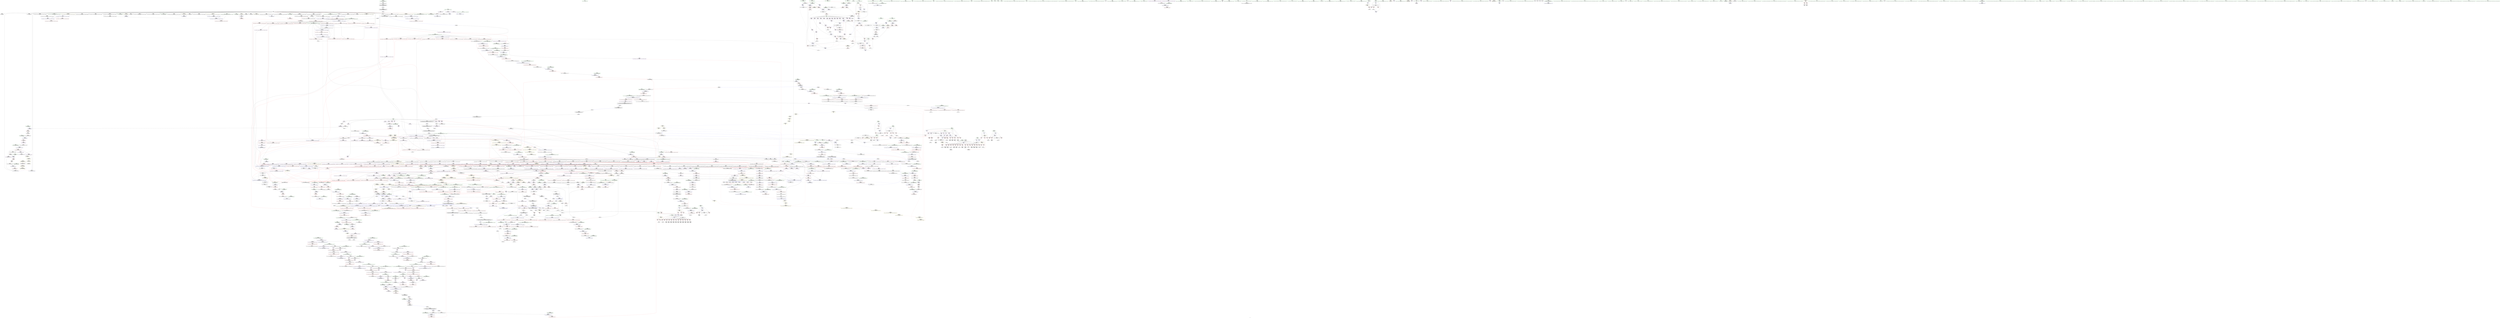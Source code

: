 digraph "SVFG" {
	label="SVFG";

	Node0x562c04301f50 [shape=record,color=grey,label="{NodeID: 0\nNullPtr|{|<s39>113}}"];
	Node0x562c04301f50 -> Node0x562c04668bb0[style=solid];
	Node0x562c04301f50 -> Node0x562c04668cb0[style=solid];
	Node0x562c04301f50 -> Node0x562c04668d80[style=solid];
	Node0x562c04301f50 -> Node0x562c04668e50[style=solid];
	Node0x562c04301f50 -> Node0x562c04668f20[style=solid];
	Node0x562c04301f50 -> Node0x562c04668ff0[style=solid];
	Node0x562c04301f50 -> Node0x562c046690c0[style=solid];
	Node0x562c04301f50 -> Node0x562c04669190[style=solid];
	Node0x562c04301f50 -> Node0x562c04669260[style=solid];
	Node0x562c04301f50 -> Node0x562c04669330[style=solid];
	Node0x562c04301f50 -> Node0x562c04669400[style=solid];
	Node0x562c04301f50 -> Node0x562c046694d0[style=solid];
	Node0x562c04301f50 -> Node0x562c046695a0[style=solid];
	Node0x562c04301f50 -> Node0x562c04669670[style=solid];
	Node0x562c04301f50 -> Node0x562c04669740[style=solid];
	Node0x562c04301f50 -> Node0x562c04669810[style=solid];
	Node0x562c04301f50 -> Node0x562c046698e0[style=solid];
	Node0x562c04301f50 -> Node0x562c046699b0[style=solid];
	Node0x562c04301f50 -> Node0x562c04669a80[style=solid];
	Node0x562c04301f50 -> Node0x562c04669b50[style=solid];
	Node0x562c04301f50 -> Node0x562c04669c20[style=solid];
	Node0x562c04301f50 -> Node0x562c04669cf0[style=solid];
	Node0x562c04301f50 -> Node0x562c04669dc0[style=solid];
	Node0x562c04301f50 -> Node0x562c04669e90[style=solid];
	Node0x562c04301f50 -> Node0x562c04669f60[style=solid];
	Node0x562c04301f50 -> Node0x562c0466a030[style=solid];
	Node0x562c04301f50 -> Node0x562c0466a100[style=solid];
	Node0x562c04301f50 -> Node0x562c0466a1d0[style=solid];
	Node0x562c04301f50 -> Node0x562c0466a2a0[style=solid];
	Node0x562c04301f50 -> Node0x562c0469c5a0[style=solid];
	Node0x562c04301f50 -> Node0x562c046a0120[style=solid];
	Node0x562c04301f50 -> Node0x562c046a01f0[style=solid];
	Node0x562c04301f50 -> Node0x562c046a02c0[style=solid];
	Node0x562c04301f50 -> Node0x562c046a28f0[style=solid];
	Node0x562c04301f50 -> Node0x562c046a7b00[style=solid];
	Node0x562c04301f50 -> Node0x562c046d0a70[style=solid];
	Node0x562c04301f50 -> Node0x562c046d4910[style=solid];
	Node0x562c04301f50 -> Node0x562c046d5e10[style=solid];
	Node0x562c04301f50 -> Node0x562c046d6290[style=solid];
	Node0x562c04301f50:s39 -> Node0x562c047e8470[style=solid,color=red];
	Node0x562c047ea000 [shape=record,color=black,label="{NodeID: 2989\n2199 = PHI(1994, 2051, 2193, )\n0th arg _ZSt7forwardIRKiEOT_RNSt16remove_referenceIS2_E4typeE }"];
	Node0x562c047ea000 -> Node0x562c046a8730[style=solid];
	Node0x562c0466c4f0 [shape=record,color=red,label="{NodeID: 775\n141\<--140\n\<--_M_start\n_ZNSt6vectorIiSaIiEED2Ev\n|{<s0>9}}"];
	Node0x562c0466c4f0:s0 -> Node0x562c047e9700[style=solid,color=red];
	Node0x562c04662c00 [shape=record,color=black,label="{NodeID: 443\n1294\<--1175\n\<--this1\n_ZNSt6vectorIiSaIiEE17_M_realloc_insertIJiEEEvN9__gnu_cxx17__normal_iteratorIPiS1_EEDpOT_\n}"];
	Node0x562c04662c00 -> Node0x562c0467e420[style=solid];
	Node0x562c04662c00 -> Node0x562c0467e4f0[style=solid];
	Node0x562c0474aca0 [shape=record,color=yellow,style=double,label="{NodeID: 2325\n46V_1 = ENCHI(MR_46V_0)\npts\{1646 \}\nFun[_ZSt13__copy_move_aILb1EPiS0_ET1_T0_S2_S1_]|{<s0>138|<s1>138|<s2>138}}"];
	Node0x562c0474aca0:s0 -> Node0x562c0469bbd0[style=dashed,color=red];
	Node0x562c0474aca0:s1 -> Node0x562c046a6b90[style=dashed,color=red];
	Node0x562c0474aca0:s2 -> Node0x562c04722d70[style=dashed,color=red];
	Node0x562c046a2750 [shape=record,color=blue,label="{NodeID: 1218\n1163\<--1191\n__new_start\<--call5\n_ZNSt6vectorIiSaIiEE17_M_realloc_insertIJiEEEvN9__gnu_cxx17__normal_iteratorIPiS1_EEDpOT_\n}"];
	Node0x562c046a2750 -> Node0x562c04693f80[style=dashed];
	Node0x562c046a2750 -> Node0x562c04694050[style=dashed];
	Node0x562c046a2750 -> Node0x562c04694120[style=dashed];
	Node0x562c046a2750 -> Node0x562c046941f0[style=dashed];
	Node0x562c046a2750 -> Node0x562c046942c0[style=dashed];
	Node0x562c046a2750 -> Node0x562c04694390[style=dashed];
	Node0x562c046a2750 -> Node0x562c04694460[style=dashed];
	Node0x562c046a2750 -> Node0x562c04694530[style=dashed];
	Node0x562c046562d0 [shape=record,color=green,label="{NodeID: 111\n628\<--629\n_ZNSirsERi\<--_ZNSirsERi_field_insensitive\n}"];
	Node0x562c047273a0 [shape=record,color=black,label="{NodeID: 1993\nMR_20V_3 = PHI(MR_20V_4, MR_20V_2, )\npts\{330002 \}\n}"];
	Node0x562c047273a0 -> Node0x562c047296d0[style=dashed];
	Node0x562c04671f20 [shape=record,color=red,label="{NodeID: 886\n809\<--806\nthis1\<--this.addr\n_ZNSt12_Vector_baseIiSaIiEE12_Vector_implC2Ev\n}"];
	Node0x562c04671f20 -> Node0x562c04660f90[style=solid];
	Node0x562c04671f20 -> Node0x562c0467c200[style=solid];
	Node0x562c04671f20 -> Node0x562c0467c2d0[style=solid];
	Node0x562c04671f20 -> Node0x562c0467c3a0[style=solid];
	Node0x562c04768560 [shape=record,color=yellow,style=double,label="{NodeID: 2768\n46V_2 = CSCHI(MR_46V_1)\npts\{1646 \}\nCS[]|{<s0>131}}"];
	Node0x562c04768560:s0 -> Node0x562c04768400[style=dashed,color=blue];
	Node0x562c04678990 [shape=record,color=purple,label="{NodeID: 554\n344\<--8\narrayidx66\<--f\n_Z3calii\n|{<s0>23}}"];
	Node0x562c04678990:s0 -> Node0x562c047e6320[style=solid,color=red];
	Node0x562c046a8180 [shape=record,color=blue,label="{NodeID: 1329\n2150\<--2147\n_M_start36\<--\n_ZNSt6vectorIiSaIiEE17_M_realloc_insertIJRKiEEEvN9__gnu_cxx17__normal_iteratorIPiS1_EEDpOT_\n|{<s0>46}}"];
	Node0x562c046a8180:s0 -> Node0x562c04734630[style=dashed,color=blue];
	Node0x562c0465b310 [shape=record,color=green,label="{NodeID: 222\n1502\<--1503\n__a.addr\<--__a.addr_field_insensitive\n_ZNSt16allocator_traitsISaIiEE7destroyIiEEvRS0_PT_\n}"];
	Node0x562c0465b310 -> Node0x562c04696750[style=solid];
	Node0x562c0465b310 -> Node0x562c046a4150[style=solid];
	Node0x562c046971e0 [shape=record,color=red,label="{NodeID: 997\n1582\<--1579\n\<--__a.addr\n_ZNSt16allocator_traitsISaIiEE8max_sizeERKS0_\n}"];
	Node0x562c046971e0 -> Node0x562c04674550[style=solid];
	Node0x562c047e0100 [shape=record,color=black,label="{NodeID: 2879\n1827 = PHI(1819, )\n1st arg _ZSt14__copy_move_a2ILb1EPiS0_ET1_T0_S2_S1_ }"];
	Node0x562c047e0100 -> Node0x562c046a61d0[style=solid];
	Node0x562c0467e420 [shape=record,color=purple,label="{NodeID: 665\n1295\<--1294\n_M_impl32\<--\n_ZNSt6vectorIiSaIiEE17_M_realloc_insertIJiEEEvN9__gnu_cxx17__normal_iteratorIPiS1_EEDpOT_\n}"];
	Node0x562c046695a0 [shape=record,color=black,label="{NodeID: 333\n1256\<--3\n\<--dummyVal\n_ZNSt6vectorIiSaIiEE17_M_realloc_insertIJiEEEvN9__gnu_cxx17__normal_iteratorIPiS1_EEDpOT_\n}"];
	Node0x562c0469cdf0 [shape=record,color=blue,label="{NodeID: 1108\n28\<--240\nres\<--\n_Z3calii\n}"];
	Node0x562c0469cdf0 -> Node0x562c0471d070[style=dashed];
	Node0x562c043147c0 [shape=record,color=green,label="{NodeID: 1\n7\<--1\n__dso_handle\<--dummyObj\nGlob }"];
	Node0x562c047ea190 [shape=record,color=black,label="{NodeID: 2990\n1864 = PHI(1839, )\n0th arg _ZSt13__copy_move_aILb1EPiS0_ET1_T0_S2_S1_ }"];
	Node0x562c047ea190 -> Node0x562c046a6440[style=solid];
	Node0x562c0466c5c0 [shape=record,color=red,label="{NodeID: 776\n145\<--144\n\<--_M_finish\n_ZNSt6vectorIiSaIiEED2Ev\n|{<s0>9}}"];
	Node0x562c0466c5c0:s0 -> Node0x562c047e9b80[style=solid,color=red];
	Node0x562c04662cd0 [shape=record,color=black,label="{NodeID: 444\n1298\<--1175\n\<--this1\n_ZNSt6vectorIiSaIiEE17_M_realloc_insertIJiEEEvN9__gnu_cxx17__normal_iteratorIPiS1_EEDpOT_\n}"];
	Node0x562c04662cd0 -> Node0x562c0467e5c0[style=solid];
	Node0x562c04662cd0 -> Node0x562c0467e690[style=solid];
	Node0x562c046a2820 [shape=record,color=blue,label="{NodeID: 1219\n1165\<--1195\n__new_finish\<--\n_ZNSt6vectorIiSaIiEE17_M_realloc_insertIJiEEEvN9__gnu_cxx17__normal_iteratorIPiS1_EEDpOT_\n}"];
	Node0x562c046a2820 -> Node0x562c046947a0[style=dashed];
	Node0x562c046a2820 -> Node0x562c04694870[style=dashed];
	Node0x562c046a2820 -> Node0x562c046a28f0[style=dashed];
	Node0x562c046563d0 [shape=record,color=green,label="{NodeID: 112\n637\<--638\n_ZNSirsERd\<--_ZNSirsERd_field_insensitive\n}"];
	Node0x562c047278a0 [shape=record,color=black,label="{NodeID: 1994\nMR_167V_3 = PHI(MR_167V_4, MR_167V_2, )\npts\{1646 330000 330001 \}\n|{|<s1>40|<s2>40}}"];
	Node0x562c047278a0 -> Node0x562c04729bd0[style=dashed];
	Node0x562c047278a0:s1 -> Node0x562c0471fb00[style=dashed,color=red];
	Node0x562c047278a0:s2 -> Node0x562c04720040[style=dashed,color=red];
	Node0x562c04671ff0 [shape=record,color=red,label="{NodeID: 887\n826\<--823\nthis1\<--this.addr\n_ZNSaIiEC2Ev\n}"];
	Node0x562c04671ff0 -> Node0x562c04661060[style=solid];
	Node0x562c047686c0 [shape=record,color=yellow,style=double,label="{NodeID: 2769\n46V_2 = CSCHI(MR_46V_1)\npts\{1646 \}\nCS[]|{<s0>135}}"];
	Node0x562c047686c0:s0 -> Node0x562c04768560[style=dashed,color=blue];
	Node0x562c04678a60 [shape=record,color=purple,label="{NodeID: 555\n352\<--8\narrayidx72\<--f\n_Z3calii\n}"];
	Node0x562c046a8250 [shape=record,color=blue,label="{NodeID: 1330\n2155\<--2152\n_M_finish38\<--\n_ZNSt6vectorIiSaIiEE17_M_realloc_insertIJRKiEEEvN9__gnu_cxx17__normal_iteratorIPiS1_EEDpOT_\n|{<s0>46}}"];
	Node0x562c046a8250:s0 -> Node0x562c04734b30[style=dashed,color=blue];
	Node0x562c0465b3e0 [shape=record,color=green,label="{NodeID: 223\n1504\<--1505\n__p.addr\<--__p.addr_field_insensitive\n_ZNSt16allocator_traitsISaIiEE7destroyIiEEvRS0_PT_\n}"];
	Node0x562c0465b3e0 -> Node0x562c04696820[style=solid];
	Node0x562c0465b3e0 -> Node0x562c046a4220[style=solid];
	Node0x562c0473b420 [shape=record,color=yellow,style=double,label="{NodeID: 2105\n186V_1 = ENCHI(MR_186V_0)\npts\{509 511 \}\nFun[_ZN9__gnu_cxx13new_allocatorIiE9constructIiJRKiEEEvPT_DpOT0_]}"];
	Node0x562c0473b420 -> Node0x562c0469b3b0[style=dashed];
	Node0x562c046972b0 [shape=record,color=red,label="{NodeID: 998\n1593\<--1590\nthis1\<--this.addr\n_ZNKSt12_Vector_baseIiSaIiEE19_M_get_Tp_allocatorEv\n}"];
	Node0x562c046972b0 -> Node0x562c0467f390[style=solid];
	Node0x562c047e0210 [shape=record,color=black,label="{NodeID: 2880\n1828 = PHI(1820, )\n2nd arg _ZSt14__copy_move_a2ILb1EPiS0_ET1_T0_S2_S1_ }"];
	Node0x562c047e0210 -> Node0x562c046a62a0[style=solid];
	Node0x562c0467e4f0 [shape=record,color=purple,label="{NodeID: 666\n1296\<--1294\n_M_end_of_storage\<--\n_ZNSt6vectorIiSaIiEE17_M_realloc_insertIJiEEEvN9__gnu_cxx17__normal_iteratorIPiS1_EEDpOT_\n}"];
	Node0x562c0467e4f0 -> Node0x562c04695230[style=solid];
	Node0x562c04669670 [shape=record,color=black,label="{NodeID: 334\n1257\<--3\n\<--dummyVal\n_ZNSt6vectorIiSaIiEE17_M_realloc_insertIJiEEEvN9__gnu_cxx17__normal_iteratorIPiS1_EEDpOT_\n}"];
	Node0x562c04669670 -> Node0x562c046a2dd0[style=solid];
	Node0x562c04743ac0 [shape=record,color=yellow,style=double,label="{NodeID: 2216\n75V_1 = ENCHI(MR_75V_0)\npts\{181 193 \}\nFun[_ZSt3maxIdERKT_S2_S2_]}"];
	Node0x562c04743ac0 -> Node0x562c0466f0d0[style=dashed];
	Node0x562c0469cec0 [shape=record,color=blue,label="{NodeID: 1109\n180\<--26\nref.tmp17\<--\n_Z3calii\n|{|<s2>14}}"];
	Node0x562c0469cec0 -> Node0x562c0466def0[style=dashed];
	Node0x562c0469cec0 -> Node0x562c0471d660[style=dashed];
	Node0x562c0469cec0:s2 -> Node0x562c04743ac0[style=dashed,color=red];
	Node0x562c042ff160 [shape=record,color=green,label="{NodeID: 2\n11\<--1\n\<--dummyObj\nCan only get source location for instruction, argument, global var or function.|{<s0>22}}"];
	Node0x562c042ff160:s0 -> Node0x562c047e0430[style=solid,color=red];
	Node0x562c047ea2a0 [shape=record,color=black,label="{NodeID: 2991\n1865 = PHI(1843, )\n1st arg _ZSt13__copy_move_aILb1EPiS0_ET1_T0_S2_S1_ }"];
	Node0x562c047ea2a0 -> Node0x562c046a6510[style=solid];
	Node0x562c0466c690 [shape=record,color=red,label="{NodeID: 777\n198\<--174\n\<--l.addr\n_Z3calii\n}"];
	Node0x562c0466c690 -> Node0x562c0466aa20[style=solid];
	Node0x562c04662da0 [shape=record,color=black,label="{NodeID: 445\n1308\<--1175\n\<--this1\n_ZNSt6vectorIiSaIiEE17_M_realloc_insertIJiEEEvN9__gnu_cxx17__normal_iteratorIPiS1_EEDpOT_\n}"];
	Node0x562c04662da0 -> Node0x562c0467e760[style=solid];
	Node0x562c04662da0 -> Node0x562c0467e830[style=solid];
	Node0x562c046a28f0 [shape=record,color=blue, style = dotted,label="{NodeID: 1220\n1165\<--3\n__new_finish\<--dummyVal\n_ZNSt6vectorIiSaIiEE17_M_realloc_insertIJiEEEvN9__gnu_cxx17__normal_iteratorIPiS1_EEDpOT_\n}"];
	Node0x562c046a28f0 -> Node0x562c046947a0[style=dashed];
	Node0x562c046a28f0 -> Node0x562c04694870[style=dashed];
	Node0x562c046a28f0 -> Node0x562c046a29c0[style=dashed];
	Node0x562c046564d0 [shape=record,color=green,label="{NodeID: 113\n687\<--688\nprintf\<--printf_field_insensitive\n}"];
	Node0x562c046720c0 [shape=record,color=red,label="{NodeID: 888\n837\<--834\nthis1\<--this.addr\n_ZN9__gnu_cxx13new_allocatorIiEC2Ev\n}"];
	Node0x562c04768820 [shape=record,color=yellow,style=double,label="{NodeID: 2770\n46V_2 = CSCHI(MR_46V_1)\npts\{1646 \}\nCS[]|{<s0>44|<s1>147}}"];
	Node0x562c04768820:s0 -> Node0x562c04734130[style=dashed,color=blue];
	Node0x562c04768820:s1 -> Node0x562c04767e80[style=dashed,color=blue];
	Node0x562c04678b30 [shape=record,color=purple,label="{NodeID: 556\n355\<--8\narrayidx74\<--f\n_Z3calii\n}"];
	Node0x562c04678b30 -> Node0x562c0466e570[style=solid];
	Node0x562c046a8320 [shape=record,color=blue,label="{NodeID: 1331\n2162\<--2159\n_M_end_of_storage41\<--add.ptr39\n_ZNSt6vectorIiSaIiEE17_M_realloc_insertIJRKiEEEvN9__gnu_cxx17__normal_iteratorIPiS1_EEDpOT_\n|{<s0>46}}"];
	Node0x562c046a8320:s0 -> Node0x562c04735030[style=dashed,color=blue];
	Node0x562c0465b4b0 [shape=record,color=green,label="{NodeID: 224\n1512\<--1513\n_ZN9__gnu_cxx13new_allocatorIiE7destroyIiEEvPT_\<--_ZN9__gnu_cxx13new_allocatorIiE7destroyIiEEvPT__field_insensitive\n}"];
	Node0x562c04697380 [shape=record,color=red,label="{NodeID: 999\n1602\<--1599\nthis1\<--this.addr\n_ZNK9__gnu_cxx13new_allocatorIiE8max_sizeEv\n}"];
	Node0x562c047e0320 [shape=record,color=black,label="{NodeID: 2881\n481 = PHI(184, )\n0th arg _ZN9__gnu_cxx17__normal_iteratorIPiSt6vectorIiSaIiEEEppEi }"];
	Node0x562c047e0320 -> Node0x562c0469e3e0[style=solid];
	Node0x562c0467e5c0 [shape=record,color=purple,label="{NodeID: 667\n1299\<--1298\n_M_impl33\<--\n_ZNSt6vectorIiSaIiEE17_M_realloc_insertIJiEEEvN9__gnu_cxx17__normal_iteratorIPiS1_EEDpOT_\n}"];
	Node0x562c04669740 [shape=record,color=black,label="{NodeID: 335\n1259\<--3\n\<--dummyVal\n_ZNSt6vectorIiSaIiEE17_M_realloc_insertIJiEEEvN9__gnu_cxx17__normal_iteratorIPiS1_EEDpOT_\n}"];
	Node0x562c04669740 -> Node0x562c046a2ea0[style=solid];
	Node0x562c04743ba0 [shape=record,color=yellow,style=double,label="{NodeID: 2217\n77V_1 = ENCHI(MR_77V_0)\npts\{183 195 \}\nFun[_ZSt3maxIdERKT_S2_S2_]}"];
	Node0x562c04743ba0 -> Node0x562c0466f1a0[style=dashed];
	Node0x562c0469cf90 [shape=record,color=blue,label="{NodeID: 1110\n182\<--245\nref.tmp18\<--sub\n_Z3calii\n|{|<s2>14}}"];
	Node0x562c0469cf90 -> Node0x562c0466def0[style=dashed];
	Node0x562c0469cf90 -> Node0x562c0471db60[style=dashed];
	Node0x562c0469cf90:s2 -> Node0x562c04743ba0[style=dashed,color=red];
	Node0x562c043207f0 [shape=record,color=green,label="{NodeID: 3\n26\<--1\n\<--dummyObj\nCan only get source location for instruction, argument, global var or function.}"];
	Node0x562c047ea3b0 [shape=record,color=black,label="{NodeID: 2992\n1866 = PHI(1845, )\n2nd arg _ZSt13__copy_move_aILb1EPiS0_ET1_T0_S2_S1_ }"];
	Node0x562c047ea3b0 -> Node0x562c046a65e0[style=solid];
	Node0x562c0466c760 [shape=record,color=red,label="{NodeID: 778\n209\<--174\n\<--l.addr\n_Z3calii\n}"];
	Node0x562c0466c760 -> Node0x562c046d5b10[style=solid];
	Node0x562c04662e70 [shape=record,color=black,label="{NodeID: 446\n1313\<--1175\n\<--this1\n_ZNSt6vectorIiSaIiEE17_M_realloc_insertIJiEEEvN9__gnu_cxx17__normal_iteratorIPiS1_EEDpOT_\n}"];
	Node0x562c04662e70 -> Node0x562c0467e900[style=solid];
	Node0x562c04662e70 -> Node0x562c0467e9d0[style=solid];
	Node0x562c046a29c0 [shape=record,color=blue,label="{NodeID: 1221\n1165\<--1216\n__new_finish\<--call11\n_ZNSt6vectorIiSaIiEE17_M_realloc_insertIJiEEEvN9__gnu_cxx17__normal_iteratorIPiS1_EEDpOT_\n}"];
	Node0x562c046a29c0 -> Node0x562c04694600[style=dashed];
	Node0x562c046a29c0 -> Node0x562c046a2a90[style=dashed];
	Node0x562c0465b860 [shape=record,color=green,label="{NodeID: 114\n702\<--703\nthis.addr\<--this.addr_field_insensitive\n_ZNSt6vectorIiSaIiEE9push_backEOi\n}"];
	Node0x562c0465b860 -> Node0x562c04671630[style=solid];
	Node0x562c0465b860 -> Node0x562c0469faa0[style=solid];
	Node0x562c047282d0 [shape=record,color=black,label="{NodeID: 1996\nMR_148V_4 = PHI(MR_148V_5, MR_148V_3, )\npts\{511 \}\n|{|<s6>33}}"];
	Node0x562c047282d0 -> Node0x562c046702b0[style=dashed];
	Node0x562c047282d0 -> Node0x562c04670380[style=dashed];
	Node0x562c047282d0 -> Node0x562c04670450[style=dashed];
	Node0x562c047282d0 -> Node0x562c04670520[style=dashed];
	Node0x562c047282d0 -> Node0x562c0469f010[style=dashed];
	Node0x562c047282d0 -> Node0x562c04725aa0[style=dashed];
	Node0x562c047282d0:s6 -> Node0x562c04746040[style=dashed,color=red];
	Node0x562c04672190 [shape=record,color=red,label="{NodeID: 889\n852\<--843\n\<--__first.addr\n_ZSt8_DestroyIPiiEvT_S1_RSaIT0_E\n|{<s0>52}}"];
	Node0x562c04672190:s0 -> Node0x562c047e20b0[style=solid,color=red];
	Node0x562c04768980 [shape=record,color=yellow,style=double,label="{NodeID: 2771\n46V_3 = CSCHI(MR_46V_2)\npts\{1646 \}\nCS[]|{<s0>153}}"];
	Node0x562c04768980:s0 -> Node0x562c04748290[style=dashed,color=red];
	Node0x562c04678c00 [shape=record,color=purple,label="{NodeID: 557\n363\<--8\narrayidx78\<--f\n_Z3calii\n}"];
	Node0x562c046a83f0 [shape=record,color=blue,label="{NodeID: 1332\n2180\<--2177\nthis.addr\<--this\n_ZN9__gnu_cxx13new_allocatorIiE9constructIiJRKiEEEvPT_DpOT0_\n}"];
	Node0x562c046a83f0 -> Node0x562c0469b140[style=dashed];
	Node0x562c0465b5b0 [shape=record,color=green,label="{NodeID: 225\n1519\<--1520\nthis.addr\<--this.addr_field_insensitive\n_ZNKSt6vectorIiSaIiEE8max_sizeEv\n}"];
	Node0x562c0465b5b0 -> Node0x562c046968f0[style=solid];
	Node0x562c0465b5b0 -> Node0x562c046a42f0[style=solid];
	Node0x562c04697450 [shape=record,color=red,label="{NodeID: 1000\n1614\<--1608\n\<--__a.addr\n_ZNSt16allocator_traitsISaIiEE8allocateERS0_m\n}"];
	Node0x562c04697450 -> Node0x562c04674960[style=solid];
	Node0x562c047e0430 [shape=record,color=black,label="{NodeID: 2882\n482 = PHI(11, )\n1st arg _ZN9__gnu_cxx17__normal_iteratorIPiSt6vectorIiSaIiEEEppEi }"];
	Node0x562c047e0430 -> Node0x562c0469e4b0[style=solid];
	Node0x562c0467e690 [shape=record,color=purple,label="{NodeID: 668\n1300\<--1298\n_M_start34\<--\n_ZNSt6vectorIiSaIiEE17_M_realloc_insertIJiEEEvN9__gnu_cxx17__normal_iteratorIPiS1_EEDpOT_\n}"];
	Node0x562c0467e690 -> Node0x562c04695300[style=solid];
	Node0x562c04669810 [shape=record,color=black,label="{NodeID: 336\n1327\<--3\nlpad.val\<--dummyVal\n_ZNSt6vectorIiSaIiEE17_M_realloc_insertIJiEEEvN9__gnu_cxx17__normal_iteratorIPiS1_EEDpOT_\n}"];
	Node0x562c0469d060 [shape=record,color=blue,label="{NodeID: 1111\n256\<--250\narrayidx23\<--\n_Z3calii\n}"];
	Node0x562c0469d060 -> Node0x562c0471e740[style=dashed];
	Node0x562c04305fa0 [shape=record,color=green,label="{NodeID: 4\n34\<--1\n.str\<--dummyObj\nGlob }"];
	Node0x562c0466c830 [shape=record,color=red,label="{NodeID: 779\n214\<--174\n\<--l.addr\n_Z3calii\n}"];
	Node0x562c0466c830 -> Node0x562c0466abc0[style=solid];
	Node0x562c04662f40 [shape=record,color=black,label="{NodeID: 447\n1320\<--1175\n\<--this1\n_ZNSt6vectorIiSaIiEE17_M_realloc_insertIJiEEEvN9__gnu_cxx17__normal_iteratorIPiS1_EEDpOT_\n}"];
	Node0x562c04662f40 -> Node0x562c0467eaa0[style=solid];
	Node0x562c04662f40 -> Node0x562c0467eb70[style=solid];
	Node0x562c046a2a90 [shape=record,color=blue,label="{NodeID: 1222\n1165\<--1221\n__new_finish\<--incdec.ptr\n_ZNSt6vectorIiSaIiEE17_M_realloc_insertIJiEEEvN9__gnu_cxx17__normal_iteratorIPiS1_EEDpOT_\n}"];
	Node0x562c046a2a90 -> Node0x562c046946d0[style=dashed];
	Node0x562c046a2a90 -> Node0x562c046947a0[style=dashed];
	Node0x562c046a2a90 -> Node0x562c04694870[style=dashed];
	Node0x562c046a2a90 -> Node0x562c046a2b60[style=dashed];
	Node0x562c0465b930 [shape=record,color=green,label="{NodeID: 115\n704\<--705\n__x.addr\<--__x.addr_field_insensitive\n_ZNSt6vectorIiSaIiEE9push_backEOi\n}"];
	Node0x562c0465b930 -> Node0x562c04671700[style=solid];
	Node0x562c0465b930 -> Node0x562c0469fb70[style=solid];
	Node0x562c04672260 [shape=record,color=red,label="{NodeID: 890\n853\<--845\n\<--__last.addr\n_ZSt8_DestroyIPiiEvT_S1_RSaIT0_E\n|{<s0>52}}"];
	Node0x562c04672260:s0 -> Node0x562c047e21c0[style=solid,color=red];
	Node0x562c04768ae0 [shape=record,color=yellow,style=double,label="{NodeID: 2772\n46V_4 = CSCHI(MR_46V_3)\npts\{1646 \}\nCS[]|{<s0>46}}"];
	Node0x562c04768ae0:s0 -> Node0x562c04734130[style=dashed,color=blue];
	Node0x562c04678cd0 [shape=record,color=purple,label="{NodeID: 558\n366\<--8\narrayidx80\<--f\n_Z3calii\n}"];
	Node0x562c04678cd0 -> Node0x562c0469d880[style=solid];
	Node0x562c046a84c0 [shape=record,color=blue,label="{NodeID: 1333\n2182\<--2178\n__p.addr\<--__p\n_ZN9__gnu_cxx13new_allocatorIiE9constructIiJRKiEEEvPT_DpOT0_\n}"];
	Node0x562c046a84c0 -> Node0x562c0469b210[style=dashed];
	Node0x562c0465b680 [shape=record,color=green,label="{NodeID: 226\n1525\<--1526\n_ZNKSt12_Vector_baseIiSaIiEE19_M_get_Tp_allocatorEv\<--_ZNKSt12_Vector_baseIiSaIiEE19_M_get_Tp_allocatorEv_field_insensitive\n}"];
	Node0x562c04697520 [shape=record,color=red,label="{NodeID: 1001\n1616\<--1610\n\<--__n.addr\n_ZNSt16allocator_traitsISaIiEE8allocateERS0_m\n|{<s0>113}}"];
	Node0x562c04697520:s0 -> Node0x562c047e8360[style=solid,color=red];
	Node0x562c047e0540 [shape=record,color=black,label="{NodeID: 2883\n1532 = PHI(1375, 1375, 1375, 1375, )\n0th arg _ZNKSt6vectorIiSaIiEE4sizeEv }"];
	Node0x562c047e0540 -> Node0x562c046a43c0[style=solid];
	Node0x562c0467e760 [shape=record,color=purple,label="{NodeID: 669\n1309\<--1308\n_M_impl35\<--\n_ZNSt6vectorIiSaIiEE17_M_realloc_insertIJiEEEvN9__gnu_cxx17__normal_iteratorIPiS1_EEDpOT_\n}"];
	Node0x562c046698e0 [shape=record,color=black,label="{NodeID: 337\n1328\<--3\nlpad.val43\<--dummyVal\n_ZNSt6vectorIiSaIiEE17_M_realloc_insertIJiEEEvN9__gnu_cxx17__normal_iteratorIPiS1_EEDpOT_\n}"];
	Node0x562c0469d130 [shape=record,color=blue,label="{NodeID: 1112\n264\<--26\narrayidx28\<--\n_Z3calii\n}"];
	Node0x562c0469d130 -> Node0x562c0472ce00[style=dashed];
	Node0x562c04341060 [shape=record,color=green,label="{NodeID: 5\n36\<--1\n.str.2\<--dummyObj\nGlob }"];
	Node0x562c0466c900 [shape=record,color=red,label="{NodeID: 780\n221\<--174\n\<--l.addr\n_Z3calii\n}"];
	Node0x562c0466c900 -> Node0x562c046d7190[style=solid];
	Node0x562c04663010 [shape=record,color=black,label="{NodeID: 448\n1199\<--1198\n\<--_M_impl\n_ZNSt6vectorIiSaIiEE17_M_realloc_insertIJiEEEvN9__gnu_cxx17__normal_iteratorIPiS1_EEDpOT_\n|{<s0>75}}"];
	Node0x562c04663010:s0 -> Node0x562c047e38c0[style=solid,color=red];
	Node0x562c046a2b60 [shape=record,color=blue,label="{NodeID: 1223\n1165\<--1232\n__new_finish\<--call16\n_ZNSt6vectorIiSaIiEE17_M_realloc_insertIJiEEEvN9__gnu_cxx17__normal_iteratorIPiS1_EEDpOT_\n}"];
	Node0x562c046a2b60 -> Node0x562c04694940[style=dashed];
	Node0x562c0465ba00 [shape=record,color=green,label="{NodeID: 116\n711\<--712\n_ZSt4moveIRiEONSt16remove_referenceIT_E4typeEOS2_\<--_ZSt4moveIRiEONSt16remove_referenceIT_E4typeEOS2__field_insensitive\n}"];
	Node0x562c04672330 [shape=record,color=red,label="{NodeID: 891\n863\<--860\nthis1\<--this.addr\n_ZNSt12_Vector_baseIiSaIiEE19_M_get_Tp_allocatorEv\n}"];
	Node0x562c04672330 -> Node0x562c0467c470[style=solid];
	Node0x562c04768c40 [shape=record,color=yellow,style=double,label="{NodeID: 2773\n2V_2 = CSCHI(MR_2V_1)\npts\{330000 330001 330002 \}\nCS[]}"];
	Node0x562c04678da0 [shape=record,color=purple,label="{NodeID: 559\n662\<--8\narrayidx49\<--f\nmain\n}"];
	Node0x562c046a8590 [shape=record,color=blue,label="{NodeID: 1334\n2184\<--2179\n__args.addr\<--__args\n_ZN9__gnu_cxx13new_allocatorIiE9constructIiJRKiEEEvPT_DpOT0_\n}"];
	Node0x562c046a8590 -> Node0x562c0469b2e0[style=dashed];
	Node0x562c0465b780 [shape=record,color=green,label="{NodeID: 227\n1528\<--1529\n_ZNSt16allocator_traitsISaIiEE8max_sizeERKS0_\<--_ZNSt16allocator_traitsISaIiEE8max_sizeERKS0__field_insensitive\n}"];
	Node0x562c046975f0 [shape=record,color=red,label="{NodeID: 1002\n1634\<--1625\nthis1\<--this.addr\n_ZN9__gnu_cxx13new_allocatorIiE8allocateEmPKv\n|{<s0>114}}"];
	Node0x562c046975f0:s0 -> Node0x562c047e4f10[style=solid,color=red];
	Node0x562c047e0890 [shape=record,color=black,label="{NodeID: 2884\n95 = PHI(81, )\n0th arg _ZNSt6vectorIiSaIiEEC2Ev }"];
	Node0x562c047e0890 -> Node0x562c0469c6a0[style=solid];
	Node0x562c0467e830 [shape=record,color=purple,label="{NodeID: 670\n1310\<--1308\n_M_start36\<--\n_ZNSt6vectorIiSaIiEE17_M_realloc_insertIJiEEEvN9__gnu_cxx17__normal_iteratorIPiS1_EEDpOT_\n}"];
	Node0x562c0467e830 -> Node0x562c046a2f70[style=solid];
	Node0x562c046699b0 [shape=record,color=black,label="{NodeID: 338\n1330\<--3\n\<--dummyVal\n_ZNSt6vectorIiSaIiEE17_M_realloc_insertIJiEEEvN9__gnu_cxx17__normal_iteratorIPiS1_EEDpOT_\n}"];
	Node0x562c0469d200 [shape=record,color=blue,label="{NodeID: 1113\n272\<--269\ncoerce.dive\<--call31\n_Z3calii\n}"];
	Node0x562c0469d200 -> Node0x562c0472d300[style=dashed];
	Node0x562c0434c040 [shape=record,color=green,label="{NodeID: 6\n38\<--1\nstdin\<--dummyObj\nGlob }"];
	Node0x562c0466c9d0 [shape=record,color=red,label="{NodeID: 781\n231\<--174\n\<--l.addr\n_Z3calii\n}"];
	Node0x562c0466c9d0 -> Node0x562c0466ad60[style=solid];
	Node0x562c046630e0 [shape=record,color=black,label="{NodeID: 449\n1248\<--1247\n\<--_M_impl17\n_ZNSt6vectorIiSaIiEE17_M_realloc_insertIJiEEEvN9__gnu_cxx17__normal_iteratorIPiS1_EEDpOT_\n|{<s0>83}}"];
	Node0x562c046630e0:s0 -> Node0x562c047e6710[style=solid,color=red];
	Node0x562c046a2c30 [shape=record,color=blue,label="{NodeID: 1224\n1167\<--1236\nexn.slot\<--\n_ZNSt6vectorIiSaIiEE17_M_realloc_insertIJiEEEvN9__gnu_cxx17__normal_iteratorIPiS1_EEDpOT_\n}"];
	Node0x562c046a2c30 -> Node0x562c04694a10[style=dashed];
	Node0x562c046a2c30 -> Node0x562c046a2dd0[style=dashed];
	Node0x562c0465bad0 [shape=record,color=green,label="{NodeID: 117\n714\<--715\n_ZNSt6vectorIiSaIiEE12emplace_backIJiEEEvDpOT_\<--_ZNSt6vectorIiSaIiEE12emplace_backIJiEEEvDpOT__field_insensitive\n}"];
	Node0x562c04672400 [shape=record,color=red,label="{NodeID: 892\n876\<--869\nthis1\<--this.addr\n_ZNSt12_Vector_baseIiSaIiEED2Ev\n|{|<s8>53}}"];
	Node0x562c04672400 -> Node0x562c0467c540[style=solid];
	Node0x562c04672400 -> Node0x562c0467c610[style=solid];
	Node0x562c04672400 -> Node0x562c0467c6e0[style=solid];
	Node0x562c04672400 -> Node0x562c0467c7b0[style=solid];
	Node0x562c04672400 -> Node0x562c0467c880[style=solid];
	Node0x562c04672400 -> Node0x562c0467c950[style=solid];
	Node0x562c04672400 -> Node0x562c0467ca20[style=solid];
	Node0x562c04672400 -> Node0x562c0467caf0[style=solid];
	Node0x562c04672400:s8 -> Node0x562c047df3e0[style=solid,color=red];
	Node0x562c047c4cf0 [shape=record,color=black,label="{NodeID: 2774\n1049 = PHI(446, 451, 1151, 1151, 1423, 1426, 2006, 2006, )\n0th arg _ZNK9__gnu_cxx17__normal_iteratorIPiSt6vectorIiSaIiEEE4baseEv }"];
	Node0x562c047c4cf0 -> Node0x562c046a1a50[style=solid];
	Node0x562c04678e70 [shape=record,color=purple,label="{NodeID: 560\n665\<--8\narrayidx51\<--f\nmain\n}"];
	Node0x562c04678e70 -> Node0x562c0469f760[style=solid];
	Node0x562c046a8660 [shape=record,color=blue,label="{NodeID: 1335\n2192\<--2195\n\<--\n_ZN9__gnu_cxx13new_allocatorIiE9constructIiJRKiEEEvPT_DpOT0_\n|{<s0>141}}"];
	Node0x562c046a8660:s0 -> Node0x562c04768820[style=dashed,color=blue];
	Node0x562c04663c60 [shape=record,color=green,label="{NodeID: 228\n1533\<--1534\nthis.addr\<--this.addr_field_insensitive\n_ZNKSt6vectorIiSaIiEE4sizeEv\n}"];
	Node0x562c04663c60 -> Node0x562c046969c0[style=solid];
	Node0x562c04663c60 -> Node0x562c046a43c0[style=solid];
	Node0x562c0473b910 [shape=record,color=yellow,style=double,label="{NodeID: 2110\n212V_1 = ENCHI(MR_212V_0)\npts\{16990000 \}\nFun[_ZSt32__make_move_if_noexcept_iteratorIiSt13move_iteratorIPiEET0_PT_]|{<s0>120}}"];
	Node0x562c0473b910:s0 -> Node0x562c046a6fa0[style=dashed,color=red];
	Node0x562c046976c0 [shape=record,color=red,label="{NodeID: 1003\n1635\<--1627\n\<--__n.addr\n_ZN9__gnu_cxx13new_allocatorIiE8allocateEmPKv\n}"];
	Node0x562c046976c0 -> Node0x562c046d4a90[style=solid];
	Node0x562c047e09a0 [shape=record,color=black,label="{NodeID: 2885\n962 = PHI(894, 904, )\n0th arg _ZNSt12_Vector_baseIiSaIiEE12_Vector_implD2Ev }"];
	Node0x562c047e09a0 -> Node0x562c046a1090[style=solid];
	Node0x562c0467e900 [shape=record,color=purple,label="{NodeID: 671\n1314\<--1313\n_M_impl37\<--\n_ZNSt6vectorIiSaIiEE17_M_realloc_insertIJiEEEvN9__gnu_cxx17__normal_iteratorIPiS1_EEDpOT_\n}"];
	Node0x562c04669a80 [shape=record,color=black,label="{NodeID: 339\n1331\<--3\n\<--dummyVal\n_ZNSt6vectorIiSaIiEE17_M_realloc_insertIJiEEEvN9__gnu_cxx17__normal_iteratorIPiS1_EEDpOT_\n|{<s0>92}}"];
	Node0x562c04669a80:s0 -> Node0x562c047defc0[style=solid,color=red];
	Node0x562c0469d2d0 [shape=record,color=blue,label="{NodeID: 1114\n281\<--278\ncoerce.dive36\<--call35\n_Z3calii\n|{|<s2>17}}"];
	Node0x562c0469d2d0 -> Node0x562c0469d2d0[style=dashed];
	Node0x562c0469d2d0 -> Node0x562c047219a0[style=dashed];
	Node0x562c0469d2d0:s2 -> Node0x562c047449e0[style=dashed,color=red];
	Node0x562c04652e10 [shape=record,color=green,label="{NodeID: 7\n39\<--1\n.str.3\<--dummyObj\nGlob }"];
	Node0x562c0466caa0 [shape=record,color=red,label="{NodeID: 782\n251\<--174\n\<--l.addr\n_Z3calii\n}"];
	Node0x562c0466caa0 -> Node0x562c0466af00[style=solid];
	Node0x562c046631b0 [shape=record,color=black,label="{NodeID: 450\n1302\<--1297\nsub.ptr.lhs.cast\<--\n_ZNSt6vectorIiSaIiEE17_M_realloc_insertIJiEEEvN9__gnu_cxx17__normal_iteratorIPiS1_EEDpOT_\n}"];
	Node0x562c046631b0 -> Node0x562c046d1010[style=solid];
	Node0x562c046a2d00 [shape=record,color=blue,label="{NodeID: 1225\n1169\<--1238\nehselector.slot\<--\n_ZNSt6vectorIiSaIiEE17_M_realloc_insertIJiEEEvN9__gnu_cxx17__normal_iteratorIPiS1_EEDpOT_\n}"];
	Node0x562c046a2d00 -> Node0x562c046a2ea0[style=dashed];
	Node0x562c0465bbd0 [shape=record,color=green,label="{NodeID: 118\n720\<--721\nthis.addr\<--this.addr_field_insensitive\n_ZNSt6vectorIiSaIiEE9push_backERKi\n}"];
	Node0x562c0465bbd0 -> Node0x562c046717d0[style=solid];
	Node0x562c0465bbd0 -> Node0x562c0469fc40[style=solid];
	Node0x562c047296d0 [shape=record,color=black,label="{NodeID: 2000\nMR_20V_4 = PHI(MR_20V_9, MR_20V_3, )\npts\{330002 \}\n|{|<s2>33}}"];
	Node0x562c047296d0 -> Node0x562c04724170[style=dashed];
	Node0x562c047296d0 -> Node0x562c047273a0[style=dashed];
	Node0x562c047296d0:s2 -> Node0x562c04745e80[style=dashed,color=red];
	Node0x562c046724d0 [shape=record,color=red,label="{NodeID: 893\n907\<--871\nexn\<--exn.slot\n_ZNSt12_Vector_baseIiSaIiEED2Ev\n|{<s0>56}}"];
	Node0x562c046724d0:s0 -> Node0x562c047defc0[style=solid,color=red];
	Node0x562c047c5bf0 [shape=record,color=black,label="{NodeID: 2775\n269 = PHI(420, )\n}"];
	Node0x562c047c5bf0 -> Node0x562c0469d200[style=solid];
	Node0x562c04678f40 [shape=record,color=purple,label="{NodeID: 561\n292\<--17\narrayidx40\<--lv\n_Z3calii\n}"];
	Node0x562c04678f40 -> Node0x562c0466e090[style=solid];
	Node0x562c046a8730 [shape=record,color=blue,label="{NodeID: 1336\n2200\<--2199\n__t.addr\<--__t\n_ZSt7forwardIRKiEOT_RNSt16remove_referenceIS2_E4typeE\n}"];
	Node0x562c046a8730 -> Node0x562c0469b480[style=dashed];
	Node0x562c04663d30 [shape=record,color=green,label="{NodeID: 229\n1555\<--1556\nretval\<--retval_field_insensitive\n_ZSt3maxImERKT_S2_S2_\n}"];
	Node0x562c04663d30 -> Node0x562c04696c30[style=solid];
	Node0x562c04663d30 -> Node0x562c046a4630[style=solid];
	Node0x562c04663d30 -> Node0x562c046a4700[style=solid];
	Node0x562c04697790 [shape=record,color=red,label="{NodeID: 1004\n1643\<--1627\n\<--__n.addr\n_ZN9__gnu_cxx13new_allocatorIiE8allocateEmPKv\n}"];
	Node0x562c04697790 -> Node0x562c046d1190[style=solid];
	Node0x562c047e0af0 [shape=record,color=black,label="{NodeID: 2886\n2177 = PHI(1992, )\n0th arg _ZN9__gnu_cxx13new_allocatorIiE9constructIiJRKiEEEvPT_DpOT0_ }"];
	Node0x562c047e0af0 -> Node0x562c046a83f0[style=solid];
	Node0x562c0467e9d0 [shape=record,color=purple,label="{NodeID: 672\n1315\<--1313\n_M_finish38\<--\n_ZNSt6vectorIiSaIiEE17_M_realloc_insertIJiEEEvN9__gnu_cxx17__normal_iteratorIPiS1_EEDpOT_\n}"];
	Node0x562c0467e9d0 -> Node0x562c046a3040[style=solid];
	Node0x562c04669b50 [shape=record,color=black,label="{NodeID: 340\n2081\<--3\n\<--dummyVal\n_ZNSt6vectorIiSaIiEE17_M_realloc_insertIJRKiEEEvN9__gnu_cxx17__normal_iteratorIPiS1_EEDpOT_\n}"];
	Node0x562c0469d3a0 [shape=record,color=blue,label="{NodeID: 1115\n318\<--320\narrayidx54\<--add\n_Z3calii\n}"];
	Node0x562c0469d3a0 -> Node0x562c0472ce00[style=dashed];
	Node0x562c04652ed0 [shape=record,color=green,label="{NodeID: 8\n41\<--1\n.str.4\<--dummyObj\nGlob }"];
	Node0x562c0466cb70 [shape=record,color=red,label="{NodeID: 783\n259\<--174\n\<--l.addr\n_Z3calii\n}"];
	Node0x562c0466cb70 -> Node0x562c0466b0a0[style=solid];
	Node0x562c04663280 [shape=record,color=black,label="{NodeID: 451\n1303\<--1301\nsub.ptr.rhs.cast\<--\n_ZNSt6vectorIiSaIiEE17_M_realloc_insertIJiEEEvN9__gnu_cxx17__normal_iteratorIPiS1_EEDpOT_\n}"];
	Node0x562c04663280 -> Node0x562c046d1010[style=solid];
	Node0x562c046a2dd0 [shape=record,color=blue,label="{NodeID: 1226\n1167\<--1257\nexn.slot\<--\n_ZNSt6vectorIiSaIiEE17_M_realloc_insertIJiEEEvN9__gnu_cxx17__normal_iteratorIPiS1_EEDpOT_\n}"];
	Node0x562c046a2dd0 -> Node0x562c04694ae0[style=dashed];
	Node0x562c0465bca0 [shape=record,color=green,label="{NodeID: 119\n722\<--723\n__x.addr\<--__x.addr_field_insensitive\n_ZNSt6vectorIiSaIiEE9push_backERKi\n}"];
	Node0x562c0465bca0 -> Node0x562c046718a0[style=solid];
	Node0x562c0465bca0 -> Node0x562c04671970[style=solid];
	Node0x562c0465bca0 -> Node0x562c0469fd10[style=solid];
	Node0x562c04729bd0 [shape=record,color=black,label="{NodeID: 2001\nMR_167V_4 = PHI(MR_167V_9, MR_167V_3, )\npts\{1646 330000 330001 \}\n|{|<s2>33|<s3>33|<s4>33}}"];
	Node0x562c04729bd0 -> Node0x562c04724670[style=dashed];
	Node0x562c04729bd0 -> Node0x562c047278a0[style=dashed];
	Node0x562c04729bd0:s2 -> Node0x562c04745be0[style=dashed,color=red];
	Node0x562c04729bd0:s3 -> Node0x562c04745cc0[style=dashed,color=red];
	Node0x562c04729bd0:s4 -> Node0x562c04745da0[style=dashed,color=red];
	Node0x562c046725a0 [shape=record,color=red,label="{NodeID: 894\n879\<--878\n\<--_M_start\n_ZNSt12_Vector_baseIiSaIiEED2Ev\n|{<s0>53}}"];
	Node0x562c046725a0:s0 -> Node0x562c047df620[style=solid,color=red];
	Node0x562c047d5810 [shape=record,color=black,label="{NodeID: 2776\n278 = PHI(456, )\n}"];
	Node0x562c047d5810 -> Node0x562c0469d2d0[style=solid];
	Node0x562c04679010 [shape=record,color=purple,label="{NodeID: 562\n538\<--17\n\<--lv\nmain\n}"];
	Node0x562c04679010 -> Node0x562c0469e8c0[style=solid];
	Node0x562c04663e00 [shape=record,color=green,label="{NodeID: 230\n1557\<--1558\n__a.addr\<--__a.addr_field_insensitive\n_ZSt3maxImERKT_S2_S2_\n}"];
	Node0x562c04663e00 -> Node0x562c04696d00[style=solid];
	Node0x562c04663e00 -> Node0x562c04696dd0[style=solid];
	Node0x562c04663e00 -> Node0x562c046a4490[style=solid];
	Node0x562c04697860 [shape=record,color=red,label="{NodeID: 1005\n1687\<--1663\n\<--__result.addr\n_ZSt22__uninitialized_copy_aISt13move_iteratorIPiES1_iET0_T_S4_S3_RSaIT1_E\n|{<s0>119}}"];
	Node0x562c04697860:s0 -> Node0x562c047e3a10[style=solid,color=red];
	Node0x562c047e0c00 [shape=record,color=black,label="{NodeID: 2887\n2178 = PHI(1993, )\n1st arg _ZN9__gnu_cxx13new_allocatorIiE9constructIiJRKiEEEvPT_DpOT0_ }"];
	Node0x562c047e0c00 -> Node0x562c046a84c0[style=solid];
	Node0x562c0467eaa0 [shape=record,color=purple,label="{NodeID: 673\n1321\<--1320\n_M_impl40\<--\n_ZNSt6vectorIiSaIiEE17_M_realloc_insertIJiEEEvN9__gnu_cxx17__normal_iteratorIPiS1_EEDpOT_\n}"];
	Node0x562c04669c20 [shape=record,color=black,label="{NodeID: 341\n2082\<--3\n\<--dummyVal\n_ZNSt6vectorIiSaIiEE17_M_realloc_insertIJRKiEEEvN9__gnu_cxx17__normal_iteratorIPiS1_EEDpOT_\n}"];
	Node0x562c04669c20 -> Node0x562c046a7e40[style=solid];
	Node0x562c04744170 [shape=record,color=yellow,style=double,label="{NodeID: 2223\n46V_1 = ENCHI(MR_46V_0)\npts\{1646 \}\nFun[_ZNSt20__uninitialized_copyILb1EE13__uninit_copyISt13move_iteratorIPiES3_EET0_T_S6_S5_]|{<s0>126}}"];
	Node0x562c04744170:s0 -> Node0x562c04743090[style=dashed,color=red];
	Node0x562c0469d470 [shape=record,color=blue,label="{NodeID: 1116\n327\<--324\ncoerce.dive57\<--call56\n_Z3calii\n}"];
	Node0x562c0469d470 -> Node0x562c0469d470[style=dashed];
	Node0x562c0469d470 -> Node0x562c04721e70[style=dashed];
	Node0x562c04653800 [shape=record,color=green,label="{NodeID: 9\n43\<--1\nstdout\<--dummyObj\nGlob }"];
	Node0x562c0466cc40 [shape=record,color=red,label="{NodeID: 784\n294\<--174\n\<--l.addr\n_Z3calii\n}"];
	Node0x562c0466cc40 -> Node0x562c046d4790[style=solid];
	Node0x562c04663350 [shape=record,color=black,label="{NodeID: 452\n1351\<--1350\n\<--\n_ZN9__gnu_cxx13new_allocatorIiE9constructIiJiEEEvPT_DpOT0_\n}"];
	Node0x562c04663350 -> Node0x562c04663420[style=solid];
	Node0x562c046a2ea0 [shape=record,color=blue,label="{NodeID: 1227\n1169\<--1259\nehselector.slot\<--\n_ZNSt6vectorIiSaIiEE17_M_realloc_insertIJiEEEvN9__gnu_cxx17__normal_iteratorIPiS1_EEDpOT_\n}"];
	Node0x562c046a2ea0 -> Node0x562c04694bb0[style=dashed];
	Node0x562c0465bd70 [shape=record,color=green,label="{NodeID: 120\n724\<--725\nagg.tmp\<--agg.tmp_field_insensitive\n_ZNSt6vectorIiSaIiEE9push_backERKi\n}"];
	Node0x562c0465bd70 -> Node0x562c0467b770[style=solid];
	Node0x562c0465bd70 -> Node0x562c0467b840[style=solid];
	Node0x562c04672670 [shape=record,color=red,label="{NodeID: 895\n882\<--881\n\<--_M_end_of_storage\n_ZNSt12_Vector_baseIiSaIiEED2Ev\n}"];
	Node0x562c04672670 -> Node0x562c046612d0[style=solid];
	Node0x562c047d5950 [shape=record,color=black,label="{NodeID: 2777\n283 = PHI(437, )\n}"];
	Node0x562c046790e0 [shape=record,color=purple,label="{NodeID: 563\n540\<--17\n\<--lv\nmain\n}"];
	Node0x562c046790e0 -> Node0x562c0469e990[style=solid];
	Node0x562c04663ed0 [shape=record,color=green,label="{NodeID: 231\n1559\<--1560\n__b.addr\<--__b.addr_field_insensitive\n_ZSt3maxImERKT_S2_S2_\n}"];
	Node0x562c04663ed0 -> Node0x562c04696ea0[style=solid];
	Node0x562c04663ed0 -> Node0x562c04696f70[style=solid];
	Node0x562c04663ed0 -> Node0x562c046a4560[style=solid];
	Node0x562c04697930 [shape=record,color=red,label="{NodeID: 1006\n1689\<--1688\n\<--coerce.dive3\n_ZSt22__uninitialized_copy_aISt13move_iteratorIPiES1_iET0_T_S4_S3_RSaIT1_E\n|{<s0>119}}"];
	Node0x562c04697930:s0 -> Node0x562c047e2b60[style=solid,color=red];
	Node0x562c047e0d10 [shape=record,color=black,label="{NodeID: 2888\n2179 = PHI(1995, )\n2nd arg _ZN9__gnu_cxx13new_allocatorIiE9constructIiJRKiEEEvPT_DpOT0_ }"];
	Node0x562c047e0d10 -> Node0x562c046a8590[style=solid];
	Node0x562c0467eb70 [shape=record,color=purple,label="{NodeID: 674\n1322\<--1320\n_M_end_of_storage41\<--\n_ZNSt6vectorIiSaIiEE17_M_realloc_insertIJiEEEvN9__gnu_cxx17__normal_iteratorIPiS1_EEDpOT_\n}"];
	Node0x562c0467eb70 -> Node0x562c046a3110[style=solid];
	Node0x562c04669cf0 [shape=record,color=black,label="{NodeID: 342\n2084\<--3\n\<--dummyVal\n_ZNSt6vectorIiSaIiEE17_M_realloc_insertIJRKiEEEvN9__gnu_cxx17__normal_iteratorIPiS1_EEDpOT_\n}"];
	Node0x562c04669cf0 -> Node0x562c046a7f10[style=solid];
	Node0x562c0469d540 [shape=record,color=blue,label="{NodeID: 1117\n190\<--230\nref.tmp62\<--\n_Z3calii\n|{|<s2>23}}"];
	Node0x562c0469d540 -> Node0x562c0466e4a0[style=dashed];
	Node0x562c0469d540 -> Node0x562c0471e060[style=dashed];
	Node0x562c0469d540:s2 -> Node0x562c04745070[style=dashed,color=red];
	Node0x562c04653890 [shape=record,color=green,label="{NodeID: 10\n44\<--1\n_ZSt3cin\<--dummyObj\nGlob }"];
	Node0x562c0466cd10 [shape=record,color=red,label="{NodeID: 785\n297\<--174\n\<--l.addr\n_Z3calii\n}"];
	Node0x562c0466cd10 -> Node0x562c046d1490[style=solid];
	Node0x562c04663420 [shape=record,color=black,label="{NodeID: 453\n1352\<--1351\n\<--\n_ZN9__gnu_cxx13new_allocatorIiE9constructIiJiEEEvPT_DpOT0_\n}"];
	Node0x562c04663420 -> Node0x562c046a3450[style=solid];
	Node0x562c046a2f70 [shape=record,color=blue,label="{NodeID: 1228\n1310\<--1307\n_M_start36\<--\n_ZNSt6vectorIiSaIiEE17_M_realloc_insertIJiEEEvN9__gnu_cxx17__normal_iteratorIPiS1_EEDpOT_\n|{<s0>67}}"];
	Node0x562c046a2f70:s0 -> Node0x562c04735f30[style=dashed,color=blue];
	Node0x562c0465be40 [shape=record,color=green,label="{NodeID: 121\n748\<--749\n_ZNSt16allocator_traitsISaIiEE9constructIiJRKiEEEvRS0_PT_DpOT0_\<--_ZNSt16allocator_traitsISaIiEE9constructIiJRKiEEEvRS0_PT_DpOT0__field_insensitive\n}"];
	Node0x562c04672740 [shape=record,color=red,label="{NodeID: 896\n885\<--884\n\<--_M_start4\n_ZNSt12_Vector_baseIiSaIiEED2Ev\n}"];
	Node0x562c04672740 -> Node0x562c046613a0[style=solid];
	Node0x562c047d5a60 [shape=record,color=black,label="{NodeID: 2778\n287 = PHI(471, )\n}"];
	Node0x562c047d5a60 -> Node0x562c0466dfc0[style=solid];
	Node0x562c046791b0 [shape=record,color=purple,label="{NodeID: 564\n570\<--17\narrayidx\<--lv\nmain\n}"];
	Node0x562c046791b0 -> Node0x562c0469ee70[style=solid];
	Node0x562c04663fa0 [shape=record,color=green,label="{NodeID: 232\n1579\<--1580\n__a.addr\<--__a.addr_field_insensitive\n_ZNSt16allocator_traitsISaIiEE8max_sizeERKS0_\n}"];
	Node0x562c04663fa0 -> Node0x562c046971e0[style=solid];
	Node0x562c04663fa0 -> Node0x562c046a47d0[style=solid];
	Node0x562c04697a00 [shape=record,color=red,label="{NodeID: 1007\n1691\<--1690\n\<--coerce.dive4\n_ZSt22__uninitialized_copy_aISt13move_iteratorIPiES1_iET0_T_S4_S3_RSaIT1_E\n|{<s0>119}}"];
	Node0x562c04697a00:s0 -> Node0x562c047e2ca0[style=solid,color=red];
	Node0x562c047e0e20 [shape=record,color=black,label="{NodeID: 2889\n822 = PHI(810, )\n0th arg _ZNSaIiEC2Ev }"];
	Node0x562c047e0e20 -> Node0x562c046a0390[style=solid];
	Node0x562c0467ec40 [shape=record,color=purple,label="{NodeID: 675\n1448\<--1443\n_M_impl\<--this1\n_ZNSt12_Vector_baseIiSaIiEE11_M_allocateEm\n}"];
	Node0x562c0467ec40 -> Node0x562c04663830[style=solid];
	Node0x562c04669dc0 [shape=record,color=black,label="{NodeID: 343\n2100\<--3\n\<--dummyVal\n_ZNSt6vectorIiSaIiEE17_M_realloc_insertIJRKiEEEvN9__gnu_cxx17__normal_iteratorIPiS1_EEDpOT_\n}"];
	Node0x562c0469d610 [shape=record,color=blue,label="{NodeID: 1118\n28\<--346\nres\<--\n_Z3calii\n}"];
	Node0x562c0469d610 -> Node0x562c0471d070[style=dashed];
	Node0x562c04653920 [shape=record,color=green,label="{NodeID: 11\n45\<--1\n.str.5\<--dummyObj\nGlob }"];
	Node0x562c0466cde0 [shape=record,color=red,label="{NodeID: 786\n302\<--174\n\<--l.addr\n_Z3calii\n}"];
	Node0x562c0466cde0 -> Node0x562c046d3890[style=solid];
	Node0x562c046634f0 [shape=record,color=black,label="{NodeID: 454\n1358\<--1412\n_ZNKSt6vectorIiSaIiEE12_M_check_lenEmPKc_ret\<--cond\n_ZNKSt6vectorIiSaIiEE12_M_check_lenEmPKc\n|{<s0>70|<s1>142}}"];
	Node0x562c046634f0:s0 -> Node0x562c047d8810[style=solid,color=blue];
	Node0x562c046634f0:s1 -> Node0x562c047dd8e0[style=solid,color=blue];
	Node0x562c046a3040 [shape=record,color=blue,label="{NodeID: 1229\n1315\<--1312\n_M_finish38\<--\n_ZNSt6vectorIiSaIiEE17_M_realloc_insertIJiEEEvN9__gnu_cxx17__normal_iteratorIPiS1_EEDpOT_\n|{<s0>67}}"];
	Node0x562c046a3040:s0 -> Node0x562c04736430[style=dashed,color=blue];
	Node0x562c0465bf40 [shape=record,color=green,label="{NodeID: 122\n764\<--765\n_ZNSt6vectorIiSaIiEE17_M_realloc_insertIJRKiEEEvN9__gnu_cxx17__normal_iteratorIPiS1_EEDpOT_\<--_ZNSt6vectorIiSaIiEE17_M_realloc_insertIJRKiEEEvN9__gnu_cxx17__normal_iteratorIPiS1_EEDpOT__field_insensitive\n}"];
	Node0x562c04672810 [shape=record,color=red,label="{NodeID: 897\n919\<--913\n\<--__first.addr\n_ZSt8_DestroyIPiEvT_S1_\n|{<s0>57}}"];
	Node0x562c04672810:s0 -> Node0x562c047e46e0[style=solid,color=red];
	Node0x562c047d5bd0 [shape=record,color=black,label="{NodeID: 2779\n299 = PHI(471, )\n}"];
	Node0x562c047d5bd0 -> Node0x562c0466e160[style=solid];
	Node0x562c04679280 [shape=record,color=purple,label="{NodeID: 565\n574\<--17\narrayidx7\<--lv\nmain\n}"];
	Node0x562c04679280 -> Node0x562c046712f0[style=solid];
	Node0x562c04664070 [shape=record,color=green,label="{NodeID: 233\n1585\<--1586\n_ZNK9__gnu_cxx13new_allocatorIiE8max_sizeEv\<--_ZNK9__gnu_cxx13new_allocatorIiE8max_sizeEv_field_insensitive\n}"];
	Node0x562c04697ad0 [shape=record,color=red,label="{NodeID: 1008\n1703\<--1700\n\<--__i.addr\n_ZSt32__make_move_if_noexcept_iteratorIiSt13move_iteratorIPiEET0_PT_\n|{<s0>120}}"];
	Node0x562c04697ad0:s0 -> Node0x562c047e4e00[style=solid,color=red];
	Node0x562c047e0f30 [shape=record,color=black,label="{NodeID: 2890\n1578 = PHI(1524, )\n0th arg _ZNSt16allocator_traitsISaIiEE8max_sizeERKS0_ }"];
	Node0x562c047e0f30 -> Node0x562c046a47d0[style=solid];
	Node0x562c0467ed10 [shape=record,color=purple,label="{NodeID: 676\n1483\<--1471\ncoerce.dive\<--agg.tmp\n_ZSt34__uninitialized_move_if_noexcept_aIPiS0_SaIiEET0_T_S3_S2_RT1_\n}"];
	Node0x562c0467ed10 -> Node0x562c046a3fb0[style=solid];
	Node0x562c04669e90 [shape=record,color=black,label="{NodeID: 344\n2101\<--3\n\<--dummyVal\n_ZNSt6vectorIiSaIiEE17_M_realloc_insertIJRKiEEEvN9__gnu_cxx17__normal_iteratorIPiS1_EEDpOT_\n}"];
	Node0x562c04669e90 -> Node0x562c046a7fe0[style=solid];
	Node0x562c0469d6e0 [shape=record,color=blue,label="{NodeID: 1119\n192\<--26\nref.tmp69\<--\n_Z3calii\n|{|<s2>24}}"];
	Node0x562c0469d6e0 -> Node0x562c0466e640[style=dashed];
	Node0x562c0469d6e0 -> Node0x562c0471e560[style=dashed];
	Node0x562c0469d6e0:s2 -> Node0x562c04743ac0[style=dashed,color=red];
	Node0x562c04653a20 [shape=record,color=green,label="{NodeID: 12\n47\<--1\n.str.6\<--dummyObj\nGlob }"];
	Node0x562c03ec08d0 [shape=record,color=black,label="{NodeID: 1894\n81 = PHI(79, 82, )\n|{|<s1>3}}"];
	Node0x562c03ec08d0 -> Node0x562c0467a800[style=solid];
	Node0x562c03ec08d0:s1 -> Node0x562c047e0890[style=solid,color=red];
	Node0x562c0466ceb0 [shape=record,color=red,label="{NodeID: 787\n313\<--174\n\<--l.addr\n_Z3calii\n}"];
	Node0x562c0466ceb0 -> Node0x562c0466b650[style=solid];
	Node0x562c046635c0 [shape=record,color=black,label="{NodeID: 455\n1429\<--1425\nsub.ptr.lhs.cast\<--\n_ZN9__gnu_cxxmiIPiSt6vectorIiSaIiEEEENS_17__normal_iteratorIT_T0_E15difference_typeERKS8_SB_\n}"];
	Node0x562c046635c0 -> Node0x562c046d2c90[style=solid];
	Node0x562c046a3110 [shape=record,color=blue,label="{NodeID: 1230\n1322\<--1319\n_M_end_of_storage41\<--add.ptr39\n_ZNSt6vectorIiSaIiEE17_M_realloc_insertIJiEEEvN9__gnu_cxx17__normal_iteratorIPiS1_EEDpOT_\n|{<s0>67}}"];
	Node0x562c046a3110:s0 -> Node0x562c04736930[style=dashed,color=blue];
	Node0x562c0465c040 [shape=record,color=green,label="{NodeID: 123\n779\<--780\nthis.addr\<--this.addr_field_insensitive\n_ZNSt12_Vector_baseIiSaIiEEC2Ev\n}"];
	Node0x562c0465c040 -> Node0x562c04671e50[style=solid];
	Node0x562c0465c040 -> Node0x562c0469ff80[style=solid];
	Node0x562c046728e0 [shape=record,color=red,label="{NodeID: 898\n920\<--915\n\<--__last.addr\n_ZSt8_DestroyIPiEvT_S1_\n|{<s0>57}}"];
	Node0x562c046728e0:s0 -> Node0x562c047e4820[style=solid,color=red];
	Node0x562c047d5d10 [shape=record,color=black,label="{NodeID: 2780\n359 = PHI(395, )\n}"];
	Node0x562c047d5d10 -> Node0x562c0466e640[style=solid];
	Node0x562c04679350 [shape=record,color=purple,label="{NodeID: 566\n579\<--17\narrayidx9\<--lv\nmain\n}"];
	Node0x562c04679350 -> Node0x562c046713c0[style=solid];
	Node0x562c04664170 [shape=record,color=green,label="{NodeID: 234\n1590\<--1591\nthis.addr\<--this.addr_field_insensitive\n_ZNKSt12_Vector_baseIiSaIiEE19_M_get_Tp_allocatorEv\n}"];
	Node0x562c04664170 -> Node0x562c046972b0[style=solid];
	Node0x562c04664170 -> Node0x562c046a48a0[style=solid];
	Node0x562c0471ec40 [shape=record,color=yellow,style=double,label="{NodeID: 2116\n58V_1 = ENCHI(MR_58V_0)\npts\{330000 330001 \}\nFun[_ZNKSt6vectorIiSaIiEE12_M_check_lenEmPKc]|{<s0>95|<s1>95|<s2>97|<s3>97|<s4>98|<s5>98|<s6>100|<s7>100}}"];
	Node0x562c0471ec40:s0 -> Node0x562c0473ac90[style=dashed,color=red];
	Node0x562c0471ec40:s1 -> Node0x562c0473ad70[style=dashed,color=red];
	Node0x562c0471ec40:s2 -> Node0x562c0473ac90[style=dashed,color=red];
	Node0x562c0471ec40:s3 -> Node0x562c0473ad70[style=dashed,color=red];
	Node0x562c0471ec40:s4 -> Node0x562c0473ac90[style=dashed,color=red];
	Node0x562c0471ec40:s5 -> Node0x562c0473ad70[style=dashed,color=red];
	Node0x562c0471ec40:s6 -> Node0x562c0473ac90[style=dashed,color=red];
	Node0x562c0471ec40:s7 -> Node0x562c0473ad70[style=dashed,color=red];
	Node0x562c04697ba0 [shape=record,color=red,label="{NodeID: 1009\n1708\<--1707\n\<--coerce.dive\n_ZSt32__make_move_if_noexcept_iteratorIiSt13move_iteratorIPiEET0_PT_\n}"];
	Node0x562c04697ba0 -> Node0x562c046750b0[style=solid];
	Node0x562c047e1040 [shape=record,color=black,label="{NodeID: 2891\n1697 = PHI(1479, 1485, )\n0th arg _ZSt32__make_move_if_noexcept_iteratorIiSt13move_iteratorIPiEET0_PT_ }"];
	Node0x562c047e1040 -> Node0x562c046a5330[style=solid];
	Node0x562c0467ede0 [shape=record,color=purple,label="{NodeID: 677\n1491\<--1471\ncoerce.dive4\<--agg.tmp\n_ZSt34__uninitialized_move_if_noexcept_aIPiS0_SaIiEET0_T_S3_S2_RT1_\n}"];
	Node0x562c0467ede0 -> Node0x562c046965b0[style=solid];
	Node0x562c04669f60 [shape=record,color=black,label="{NodeID: 345\n2103\<--3\n\<--dummyVal\n_ZNSt6vectorIiSaIiEE17_M_realloc_insertIJRKiEEEvN9__gnu_cxx17__normal_iteratorIPiS1_EEDpOT_\n}"];
	Node0x562c04669f60 -> Node0x562c046a80b0[style=solid];
	Node0x562c0469d7b0 [shape=record,color=blue,label="{NodeID: 1120\n194\<--357\nref.tmp70\<--sub75\n_Z3calii\n|{|<s2>24}}"];
	Node0x562c0469d7b0 -> Node0x562c0466e640[style=dashed];
	Node0x562c0469d7b0 -> Node0x562c0471e650[style=dashed];
	Node0x562c0469d7b0:s2 -> Node0x562c04743ba0[style=dashed,color=red];
	Node0x562c04653b20 [shape=record,color=green,label="{NodeID: 13\n50\<--1\n\<--dummyObj\nCan only get source location for instruction, argument, global var or function.}"];
	Node0x562c046cff30 [shape=record,color=black,label="{NodeID: 1895\n119 = PHI(117, 120, )\n}"];
	Node0x562c046cff30 -> Node0x562c0467a8d0[style=solid];
	Node0x562c0466cf80 [shape=record,color=red,label="{NodeID: 788\n330\<--174\n\<--l.addr\n_Z3calii\n}"];
	Node0x562c0466cf80 -> Node0x562c046d4c10[style=solid];
	Node0x562c04663690 [shape=record,color=black,label="{NodeID: 456\n1430\<--1428\nsub.ptr.rhs.cast\<--\n_ZN9__gnu_cxxmiIPiSt6vectorIiSaIiEEEENS_17__normal_iteratorIT_T0_E15difference_typeERKS8_SB_\n}"];
	Node0x562c04663690 -> Node0x562c046d2c90[style=solid];
	Node0x562c046a31e0 [shape=record,color=blue,label="{NodeID: 1231\n1340\<--1337\nthis.addr\<--this\n_ZN9__gnu_cxx13new_allocatorIiE9constructIiJiEEEvPT_DpOT0_\n}"];
	Node0x562c046a31e0 -> Node0x562c046953d0[style=dashed];
	Node0x562c0465c110 [shape=record,color=green,label="{NodeID: 124\n785\<--786\n_ZNSt12_Vector_baseIiSaIiEE12_Vector_implC2Ev\<--_ZNSt12_Vector_baseIiSaIiEE12_Vector_implC2Ev_field_insensitive\n}"];
	Node0x562c0472b500 [shape=record,color=black,label="{NodeID: 2006\nMR_48V_3 = PHI(MR_48V_4, MR_48V_2, )\npts\{90000 \}\n|{|<s2>40|<s3>40|<s4>40|<s5>40}}"];
	Node0x562c0472b500 -> Node0x562c0469f760[style=dashed];
	Node0x562c0472b500 -> Node0x562c0472b500[style=dashed];
	Node0x562c0472b500:s2 -> Node0x562c0466dd50[style=dashed,color=red];
	Node0x562c0472b500:s3 -> Node0x562c0469cc50[style=dashed,color=red];
	Node0x562c0472b500:s4 -> Node0x562c0469d130[style=dashed,color=red];
	Node0x562c0472b500:s5 -> Node0x562c0471e740[style=dashed,color=red];
	Node0x562c046729b0 [shape=record,color=red,label="{NodeID: 899\n948\<--939\nthis1\<--this.addr\n_ZNSt12_Vector_baseIiSaIiEE13_M_deallocateEPim\n}"];
	Node0x562c046729b0 -> Node0x562c0467cbc0[style=solid];
	Node0x562c047d5e50 [shape=record,color=black,label="{NodeID: 2781\n61 = PHI()\n}"];
	Node0x562c04679420 [shape=record,color=purple,label="{NodeID: 567\n593\<--17\narrayidx15\<--lv\nmain\n}"];
	Node0x562c04679420 -> Node0x562c04671490[style=solid];
	Node0x562c04664240 [shape=record,color=green,label="{NodeID: 235\n1599\<--1600\nthis.addr\<--this.addr_field_insensitive\n_ZNK9__gnu_cxx13new_allocatorIiE8max_sizeEv\n}"];
	Node0x562c04664240 -> Node0x562c04697380[style=solid];
	Node0x562c04664240 -> Node0x562c046a4970[style=solid];
	Node0x562c04697c70 [shape=record,color=red,label="{NodeID: 1010\n1739\<--1718\n\<--__result.addr\n_ZSt18uninitialized_copyISt13move_iteratorIPiES1_ET0_T_S4_S3_\n|{<s0>123}}"];
	Node0x562c04697c70:s0 -> Node0x562c047e5700[style=solid,color=red];
	Node0x562c047e11f0 [shape=record,color=black,label="{NodeID: 2892\n1359 = PHI(1175, 2030, )\n0th arg _ZNKSt6vectorIiSaIiEE12_M_check_lenEmPKc }"];
	Node0x562c047e11f0 -> Node0x562c046a3520[style=solid];
	Node0x562c0467eeb0 [shape=record,color=purple,label="{NodeID: 678\n1487\<--1473\ncoerce.dive3\<--agg.tmp1\n_ZSt34__uninitialized_move_if_noexcept_aIPiS0_SaIiEET0_T_S3_S2_RT1_\n}"];
	Node0x562c0467eeb0 -> Node0x562c046a4080[style=solid];
	Node0x562c0466a030 [shape=record,color=black,label="{NodeID: 346\n2167\<--3\nlpad.val\<--dummyVal\n_ZNSt6vectorIiSaIiEE17_M_realloc_insertIJRKiEEEvN9__gnu_cxx17__normal_iteratorIPiS1_EEDpOT_\n}"];
	Node0x562c0469d880 [shape=record,color=blue,label="{NodeID: 1121\n366\<--360\narrayidx80\<--\n_Z3calii\n}"];
	Node0x562c0469d880 -> Node0x562c0471e740[style=dashed];
	Node0x562c04653c20 [shape=record,color=green,label="{NodeID: 14\n206\<--1\n\<--dummyObj\nCan only get source location for instruction, argument, global var or function.}"];
	Node0x562c046d04d0 [shape=record,color=black,label="{NodeID: 1896\n1412 = PHI(1408, 1410, )\n}"];
	Node0x562c046d04d0 -> Node0x562c046634f0[style=solid];
	Node0x562c0466d050 [shape=record,color=red,label="{NodeID: 789\n339\<--174\n\<--l.addr\n_Z3calii\n}"];
	Node0x562c0466d050 -> Node0x562c0466b7f0[style=solid];
	Node0x562c04663760 [shape=record,color=black,label="{NodeID: 457\n1414\<--1432\n_ZN9__gnu_cxxmiIPiSt6vectorIiSaIiEEEENS_17__normal_iteratorIT_T0_E15difference_typeERKS8_SB__ret\<--sub.ptr.div\n_ZN9__gnu_cxxmiIPiSt6vectorIiSaIiEEEENS_17__normal_iteratorIT_T0_E15difference_typeERKS8_SB_\n|{<s0>72|<s1>144}}"];
	Node0x562c04663760:s0 -> Node0x562c047d8a90[style=solid,color=blue];
	Node0x562c04663760:s1 -> Node0x562c047ddb60[style=solid,color=blue];
	Node0x562c046a32b0 [shape=record,color=blue,label="{NodeID: 1232\n1342\<--1338\n__p.addr\<--__p\n_ZN9__gnu_cxx13new_allocatorIiE9constructIiJiEEEvPT_DpOT0_\n}"];
	Node0x562c046a32b0 -> Node0x562c046954a0[style=dashed];
	Node0x562c0465c210 [shape=record,color=green,label="{NodeID: 125\n788\<--789\n__gxx_personality_v0\<--__gxx_personality_v0_field_insensitive\n}"];
	Node0x562c04672a80 [shape=record,color=red,label="{NodeID: 900\n949\<--941\n\<--__p.addr\n_ZNSt12_Vector_baseIiSaIiEE13_M_deallocateEPim\n}"];
	Node0x562c04672a80 -> Node0x562c046d6290[style=solid];
	Node0x562c047d5f20 [shape=record,color=black,label="{NodeID: 2782\n90 = PHI()\n}"];
	Node0x562c046794f0 [shape=record,color=purple,label="{NodeID: 568\n598\<--17\narrayidx18\<--lv\nmain\n}"];
	Node0x562c046794f0 -> Node0x562c04671560[style=solid];
	Node0x562c04664310 [shape=record,color=green,label="{NodeID: 236\n1608\<--1609\n__a.addr\<--__a.addr_field_insensitive\n_ZNSt16allocator_traitsISaIiEE8allocateERS0_m\n}"];
	Node0x562c04664310 -> Node0x562c04697450[style=solid];
	Node0x562c04664310 -> Node0x562c046a4a40[style=solid];
	Node0x562c04697d40 [shape=record,color=red,label="{NodeID: 1011\n1741\<--1740\n\<--coerce.dive3\n_ZSt18uninitialized_copyISt13move_iteratorIPiES1_ET0_T_S4_S3_\n|{<s0>123}}"];
	Node0x562c04697d40:s0 -> Node0x562c047e54e0[style=solid,color=red];
	Node0x562c047e1370 [shape=record,color=black,label="{NodeID: 2893\n1360 = PHI(1178, 1178, )\n1st arg _ZNKSt6vectorIiSaIiEE12_M_check_lenEmPKc }"];
	Node0x562c047e1370 -> Node0x562c046a35f0[style=solid];
	Node0x562c0467ef80 [shape=record,color=purple,label="{NodeID: 679\n1493\<--1473\ncoerce.dive5\<--agg.tmp1\n_ZSt34__uninitialized_move_if_noexcept_aIPiS0_SaIiEET0_T_S3_S2_RT1_\n}"];
	Node0x562c0467ef80 -> Node0x562c04696680[style=solid];
	Node0x562c0466a100 [shape=record,color=black,label="{NodeID: 347\n2168\<--3\nlpad.val43\<--dummyVal\n_ZNSt6vectorIiSaIiEE17_M_realloc_insertIJRKiEEEvN9__gnu_cxx17__normal_iteratorIPiS1_EEDpOT_\n}"];
	Node0x562c0469d950 [shape=record,color=blue,label="{NodeID: 1122\n375\<--371\n__a.addr\<--__a\n_ZSt3minIdERKT_S2_S2_\n}"];
	Node0x562c0469d950 -> Node0x562c0466e7e0[style=dashed];
	Node0x562c0469d950 -> Node0x562c0466e8b0[style=dashed];
	Node0x562c04653d20 [shape=record,color=green,label="{NodeID: 15\n211\<--1\n\<--dummyObj\nCan only get source location for instruction, argument, global var or function.}"];
	Node0x562c046d0a70 [shape=record,color=black,label="{NodeID: 1897\n1456 = PHI(1451, 3, )\n}"];
	Node0x562c046d0a70 -> Node0x562c04663900[style=solid];
	Node0x562c0466d120 [shape=record,color=red,label="{NodeID: 790\n350\<--174\n\<--l.addr\n_Z3calii\n}"];
	Node0x562c0466d120 -> Node0x562c0466b990[style=solid];
	Node0x562c04663830 [shape=record,color=black,label="{NodeID: 458\n1449\<--1448\n\<--_M_impl\n_ZNSt12_Vector_baseIiSaIiEE11_M_allocateEm\n|{<s0>105}}"];
	Node0x562c04663830:s0 -> Node0x562c047e69b0[style=solid,color=red];
	Node0x562c046a3380 [shape=record,color=blue,label="{NodeID: 1233\n1344\<--1339\n__args.addr\<--__args\n_ZN9__gnu_cxx13new_allocatorIiE9constructIiJiEEEvPT_DpOT0_\n}"];
	Node0x562c046a3380 -> Node0x562c04695570[style=dashed];
	Node0x562c0465c310 [shape=record,color=green,label="{NodeID: 126\n795\<--796\n__cxa_begin_catch\<--__cxa_begin_catch_field_insensitive\n}"];
	Node0x562c04672b50 [shape=record,color=red,label="{NodeID: 901\n954\<--941\n\<--__p.addr\n_ZNSt12_Vector_baseIiSaIiEE13_M_deallocateEPim\n|{<s0>58}}"];
	Node0x562c04672b50:s0 -> Node0x562c047e36a0[style=solid,color=red];
	Node0x562c047d5ff0 [shape=record,color=black,label="{NodeID: 2783\n147 = PHI(858, )\n|{<s0>9}}"];
	Node0x562c047d5ff0:s0 -> Node0x562c047e9dc0[style=solid,color=red];
	Node0x562c046795c0 [shape=record,color=purple,label="{NodeID: 569\n79\<--30\n\<--v\n__cxx_global_var_init.1\n}"];
	Node0x562c046795c0 -> Node0x562c03ec08d0[style=solid];
	Node0x562c046643e0 [shape=record,color=green,label="{NodeID: 237\n1610\<--1611\n__n.addr\<--__n.addr_field_insensitive\n_ZNSt16allocator_traitsISaIiEE8allocateERS0_m\n}"];
	Node0x562c046643e0 -> Node0x562c04697520[style=solid];
	Node0x562c046643e0 -> Node0x562c046a4b10[style=solid];
	Node0x562c04697e10 [shape=record,color=red,label="{NodeID: 1012\n1743\<--1742\n\<--coerce.dive4\n_ZSt18uninitialized_copyISt13move_iteratorIPiES1_ET0_T_S4_S3_\n|{<s0>123}}"];
	Node0x562c04697e10:s0 -> Node0x562c047e55f0[style=solid,color=red];
	Node0x562c047e14f0 [shape=record,color=black,label="{NodeID: 2894\n1361 = PHI(1176, 2031, )\n2nd arg _ZNKSt6vectorIiSaIiEE12_M_check_lenEmPKc }"];
	Node0x562c047e14f0 -> Node0x562c046a36c0[style=solid];
	Node0x562c0467f050 [shape=record,color=purple,label="{NodeID: 680\n1538\<--1537\n_M_impl\<--\n_ZNKSt6vectorIiSaIiEE4sizeEv\n}"];
	Node0x562c0466a1d0 [shape=record,color=black,label="{NodeID: 348\n2170\<--3\n\<--dummyVal\n_ZNSt6vectorIiSaIiEE17_M_realloc_insertIJRKiEEEvN9__gnu_cxx17__normal_iteratorIPiS1_EEDpOT_\n}"];
	Node0x562c0469da20 [shape=record,color=blue,label="{NodeID: 1123\n377\<--372\n__b.addr\<--__b\n_ZSt3minIdERKT_S2_S2_\n}"];
	Node0x562c0469da20 -> Node0x562c0466e980[style=dashed];
	Node0x562c0469da20 -> Node0x562c0466ea50[style=dashed];
	Node0x562c04653e20 [shape=record,color=green,label="{NodeID: 16\n230\<--1\n\<--dummyObj\nCan only get source location for instruction, argument, global var or function.}"];
	Node0x562c046d1010 [shape=record,color=grey,label="{NodeID: 1898\n1304 = Binary(1302, 1303, )\n}"];
	Node0x562c046d1010 -> Node0x562c046d1310[style=solid];
	Node0x562c0466d1f0 [shape=record,color=red,label="{NodeID: 791\n361\<--174\n\<--l.addr\n_Z3calii\n}"];
	Node0x562c0466d1f0 -> Node0x562c0466bb30[style=solid];
	Node0x562c04663900 [shape=record,color=black,label="{NodeID: 459\n1434\<--1456\n_ZNSt12_Vector_baseIiSaIiEE11_M_allocateEm_ret\<--cond\n_ZNSt12_Vector_baseIiSaIiEE11_M_allocateEm\n|{<s0>73|<s1>145}}"];
	Node0x562c04663900:s0 -> Node0x562c047d8bd0[style=solid,color=blue];
	Node0x562c04663900:s1 -> Node0x562c047ddca0[style=solid,color=blue];
	Node0x562c046a3450 [shape=record,color=blue,label="{NodeID: 1234\n1352\<--1355\n\<--\n_ZN9__gnu_cxx13new_allocatorIiE9constructIiJiEEEvPT_DpOT0_\n|{<s0>69}}"];
	Node0x562c046a3450:s0 -> Node0x562c04767a60[style=dashed,color=blue];
	Node0x562c0465c410 [shape=record,color=green,label="{NodeID: 127\n798\<--799\n_ZSt9terminatev\<--_ZSt9terminatev_field_insensitive\n}"];
	Node0x562c0472c400 [shape=record,color=black,label="{NodeID: 2009\nMR_60V_3 = PHI(MR_60V_4, MR_60V_2, )\npts\{374 \}\n}"];
	Node0x562c0472c400 -> Node0x562c0466e710[style=dashed];
	Node0x562c04672c20 [shape=record,color=red,label="{NodeID: 902\n955\<--943\n\<--__n.addr\n_ZNSt12_Vector_baseIiSaIiEE13_M_deallocateEPim\n|{<s0>58}}"];
	Node0x562c04672c20:s0 -> Node0x562c047e37b0[style=solid,color=red];
	Node0x562c047d6190 [shape=record,color=black,label="{NodeID: 2784\n237 = PHI(370, )\n}"];
	Node0x562c047d6190 -> Node0x562c0466de20[style=solid];
	Node0x562c04679690 [shape=record,color=purple,label="{NodeID: 570\n86\<--30\n\<--v\n__cxx_global_var_init.1\n}"];
	Node0x562c046644b0 [shape=record,color=green,label="{NodeID: 238\n1618\<--1619\n_ZN9__gnu_cxx13new_allocatorIiE8allocateEmPKv\<--_ZN9__gnu_cxx13new_allocatorIiE8allocateEmPKv_field_insensitive\n}"];
	Node0x562c0471f050 [shape=record,color=yellow,style=double,label="{NodeID: 2120\n22V_1 = ENCHI(MR_22V_0)\npts\{22 \}\nFun[_Z3calii]|{|<s2>20}}"];
	Node0x562c0471f050 -> Node0x562c046832f0[style=dashed];
	Node0x562c0471f050 -> Node0x562c046833c0[style=dashed];
	Node0x562c0471f050:s2 -> Node0x562c0471f050[style=dashed,color=red];
	Node0x562c04697ee0 [shape=record,color=red,label="{NodeID: 1013\n1778\<--1761\n\<--__result.addr\n_ZNSt20__uninitialized_copyILb1EE13__uninit_copyISt13move_iteratorIPiES3_EET0_T_S6_S5_\n|{<s0>126}}"];
	Node0x562c04697ee0:s0 -> Node0x562c047e45a0[style=solid,color=red];
	Node0x562c047e1670 [shape=record,color=black,label="{NodeID: 2895\n1938 = PHI(1856, )\n0th arg _ZSt12__miter_baseIPiET_S1_ }"];
	Node0x562c047e1670 -> Node0x562c046a6c60[style=solid];
	Node0x562c0467f120 [shape=record,color=purple,label="{NodeID: 681\n1539\<--1537\n_M_finish\<--\n_ZNKSt6vectorIiSaIiEE4sizeEv\n}"];
	Node0x562c0467f120 -> Node0x562c04696a90[style=solid];
	Node0x562c0466a2a0 [shape=record,color=black,label="{NodeID: 349\n2171\<--3\n\<--dummyVal\n_ZNSt6vectorIiSaIiEE17_M_realloc_insertIJRKiEEEvN9__gnu_cxx17__normal_iteratorIPiS1_EEDpOT_\n|{<s0>164}}"];
	Node0x562c0466a2a0:s0 -> Node0x562c047defc0[style=solid,color=red];
	Node0x562c0469daf0 [shape=record,color=blue,label="{NodeID: 1124\n373\<--387\nretval\<--\n_ZSt3minIdERKT_S2_S2_\n}"];
	Node0x562c0469daf0 -> Node0x562c0472c400[style=dashed];
	Node0x562c04653f20 [shape=record,color=green,label="{NodeID: 17\n312\<--1\n\<--dummyObj\nCan only get source location for instruction, argument, global var or function.}"];
	Node0x562c046d1190 [shape=record,color=grey,label="{NodeID: 1899\n1644 = Binary(1643, 890, )\n}"];
	Node0x562c0466d2c0 [shape=record,color=red,label="{NodeID: 792\n201\<--176\n\<--n.addr\n_Z3calii\n}"];
	Node0x562c0466d2c0 -> Node0x562c0466aaf0[style=solid];
	Node0x562c046639d0 [shape=record,color=black,label="{NodeID: 460\n1458\<--1495\n_ZSt34__uninitialized_move_if_noexcept_aIPiS0_SaIiEET0_T_S3_S2_RT1__ret\<--call6\n_ZSt34__uninitialized_move_if_noexcept_aIPiS0_SaIiEET0_T_S3_S2_RT1_\n|{<s0>78|<s1>81|<s2>150|<s3>153}}"];
	Node0x562c046639d0:s0 -> Node0x562c047d90d0[style=solid,color=blue];
	Node0x562c046639d0:s1 -> Node0x562c047d9490[style=solid,color=blue];
	Node0x562c046639d0:s2 -> Node0x562c047de1a0[style=solid,color=blue];
	Node0x562c046639d0:s3 -> Node0x562c047de560[style=solid,color=blue];
	Node0x562c046a3520 [shape=record,color=blue,label="{NodeID: 1235\n1362\<--1359\nthis.addr\<--this\n_ZNKSt6vectorIiSaIiEE12_M_check_lenEmPKc\n}"];
	Node0x562c046a3520 -> Node0x562c04695710[style=dashed];
	Node0x562c0465c510 [shape=record,color=green,label="{NodeID: 128\n806\<--807\nthis.addr\<--this.addr_field_insensitive\n_ZNSt12_Vector_baseIiSaIiEE12_Vector_implC2Ev\n}"];
	Node0x562c0465c510 -> Node0x562c04671f20[style=solid];
	Node0x562c0465c510 -> Node0x562c046a0050[style=solid];
	Node0x562c0472c900 [shape=record,color=black,label="{NodeID: 2010\nMR_28V_5 = PHI(MR_28V_7, MR_28V_1, )\npts\{29 \}\n|{|<s3>20|<s4>20|<s5>20}}"];
	Node0x562c0472c900 -> Node0x562c0469d610[style=dashed];
	Node0x562c0472c900 -> Node0x562c0471d070[style=dashed];
	Node0x562c0472c900 -> Node0x562c0472c900[style=dashed];
	Node0x562c0472c900:s3 -> Node0x562c0469cdf0[style=dashed,color=red];
	Node0x562c0472c900:s4 -> Node0x562c0471d070[style=dashed,color=red];
	Node0x562c0472c900:s5 -> Node0x562c0472c900[style=dashed,color=red];
	Node0x562c04672cf0 [shape=record,color=red,label="{NodeID: 903\n966\<--963\nthis1\<--this.addr\n_ZNSt12_Vector_baseIiSaIiEE12_Vector_implD2Ev\n}"];
	Node0x562c04672cf0 -> Node0x562c04661540[style=solid];
	Node0x562c047d62d0 [shape=record,color=black,label="{NodeID: 2785\n247 = PHI(395, )\n}"];
	Node0x562c047d62d0 -> Node0x562c0466def0[style=solid];
	Node0x562c04679760 [shape=record,color=purple,label="{NodeID: 571\n87\<--30\n\<--v\n__cxx_global_var_init.1\n}"];
	Node0x562c04679760 -> Node0x562c046d6110[style=solid];
	Node0x562c046645b0 [shape=record,color=green,label="{NodeID: 239\n1625\<--1626\nthis.addr\<--this.addr_field_insensitive\n_ZN9__gnu_cxx13new_allocatorIiE8allocateEmPKv\n}"];
	Node0x562c046645b0 -> Node0x562c046975f0[style=solid];
	Node0x562c046645b0 -> Node0x562c046a4be0[style=solid];
	Node0x562c0471f160 [shape=record,color=yellow,style=double,label="{NodeID: 2121\n24V_1 = ENCHI(MR_24V_0)\npts\{24 \}\nFun[_Z3calii]|{|<s2>20}}"];
	Node0x562c0471f160 -> Node0x562c04683490[style=dashed];
	Node0x562c0471f160 -> Node0x562c04683560[style=dashed];
	Node0x562c0471f160:s2 -> Node0x562c0471f160[style=dashed,color=red];
	Node0x562c04697fb0 [shape=record,color=red,label="{NodeID: 1014\n1780\<--1779\n\<--coerce.dive3\n_ZNSt20__uninitialized_copyILb1EE13__uninit_copyISt13move_iteratorIPiES3_EET0_T_S6_S5_\n|{<s0>126}}"];
	Node0x562c04697fb0:s0 -> Node0x562c047e4320[style=solid,color=red];
	Node0x562c047e1780 [shape=record,color=black,label="{NodeID: 2896\n1112 = PHI(709, )\n0th arg _ZSt4moveIRiEONSt16remove_referenceIT_E4typeEOS2_ }"];
	Node0x562c047e1780 -> Node0x562c046a1e60[style=solid];
	Node0x562c0467f1f0 [shape=record,color=purple,label="{NodeID: 682\n1542\<--1541\n_M_impl2\<--\n_ZNKSt6vectorIiSaIiEE4sizeEv\n}"];
	Node0x562c0466a370 [shape=record,color=black,label="{NodeID: 350\n505\<--11\nmain_ret\<--\nmain\n}"];
	Node0x562c047449e0 [shape=record,color=yellow,style=double,label="{NodeID: 2232\n112V_1 = ENCHI(MR_112V_0)\npts\{1850000 1870000 11520000 11620000 20070000 20170000 \}\nFun[_ZN9__gnu_cxxneIPiSt6vectorIiSaIiEEEEbRKNS_17__normal_iteratorIT_T0_EESA_]}"];
	Node0x562c047449e0 -> Node0x562c0466f5b0[style=dashed];
	Node0x562c047449e0 -> Node0x562c0466f680[style=dashed];
	Node0x562c0469dbc0 [shape=record,color=blue,label="{NodeID: 1125\n373\<--390\nretval\<--\n_ZSt3minIdERKT_S2_S2_\n}"];
	Node0x562c0469dbc0 -> Node0x562c0472c400[style=dashed];
	Node0x562c04654020 [shape=record,color=green,label="{NodeID: 18\n548\<--1\n\<--dummyObj\nCan only get source location for instruction, argument, global var or function.}"];
	Node0x562c046d1310 [shape=record,color=grey,label="{NodeID: 1900\n1305 = Binary(1304, 890, )\n|{<s0>91}}"];
	Node0x562c046d1310:s0 -> Node0x562c047df860[style=solid,color=red];
	Node0x562c0466d390 [shape=record,color=red,label="{NodeID: 793\n217\<--176\n\<--n.addr\n_Z3calii\n}"];
	Node0x562c0466d390 -> Node0x562c0466ac90[style=solid];
	Node0x562c04663aa0 [shape=record,color=black,label="{NodeID: 461\n1509\<--1508\n\<--\n_ZNSt16allocator_traitsISaIiEE7destroyIiEEvRS0_PT_\n|{<s0>109}}"];
	Node0x562c04663aa0:s0 -> Node0x562c047e8ee0[style=solid,color=red];
	Node0x562c046a35f0 [shape=record,color=blue,label="{NodeID: 1236\n1364\<--1360\n__n.addr\<--__n\n_ZNKSt6vectorIiSaIiEE12_M_check_lenEmPKc\n|{|<s2>99}}"];
	Node0x562c046a35f0 -> Node0x562c046957e0[style=dashed];
	Node0x562c046a35f0 -> Node0x562c04695bf0[style=dashed];
	Node0x562c046a35f0:s2 -> Node0x562c04749450[style=dashed,color=red];
	Node0x562c0465c5e0 [shape=record,color=green,label="{NodeID: 129\n812\<--813\n_ZNSaIiEC2Ev\<--_ZNSaIiEC2Ev_field_insensitive\n}"];
	Node0x562c0472ce00 [shape=record,color=black,label="{NodeID: 2011\nMR_48V_6 = PHI(MR_48V_9, MR_48V_5, )\npts\{90000 \}\n|{|<s4>20|<s5>20|<s6>20|<s7>20|<s8>23}}"];
	Node0x562c0472ce00 -> Node0x562c0466e4a0[style=dashed];
	Node0x562c0472ce00 -> Node0x562c0466e570[style=dashed];
	Node0x562c0472ce00 -> Node0x562c0469d880[style=dashed];
	Node0x562c0472ce00 -> Node0x562c0472ce00[style=dashed];
	Node0x562c0472ce00:s4 -> Node0x562c0466dd50[style=dashed,color=red];
	Node0x562c0472ce00:s5 -> Node0x562c0469cc50[style=dashed,color=red];
	Node0x562c0472ce00:s6 -> Node0x562c0469d130[style=dashed,color=red];
	Node0x562c0472ce00:s7 -> Node0x562c0471e740[style=dashed,color=red];
	Node0x562c0472ce00:s8 -> Node0x562c04744f90[style=dashed,color=red];
	Node0x562c04672dc0 [shape=record,color=red,label="{NodeID: 904\n985\<--976\n\<--__a.addr\n_ZNSt16allocator_traitsISaIiEE10deallocateERS0_Pim\n}"];
	Node0x562c04672dc0 -> Node0x562c04661610[style=solid];
	Node0x562c047d6410 [shape=record,color=black,label="{NodeID: 2786\n1376 = PHI(1517, )\n}"];
	Node0x562c047d6410 -> Node0x562c046d3110[style=solid];
	Node0x562c04679830 [shape=record,color=purple,label="{NodeID: 572\n116\<--30\n\<--v\n__cxx_global_array_dtor\n}"];
	Node0x562c04664680 [shape=record,color=green,label="{NodeID: 240\n1627\<--1628\n__n.addr\<--__n.addr_field_insensitive\n_ZN9__gnu_cxx13new_allocatorIiE8allocateEmPKv\n}"];
	Node0x562c04664680 -> Node0x562c046976c0[style=solid];
	Node0x562c04664680 -> Node0x562c04697790[style=solid];
	Node0x562c04664680 -> Node0x562c046a4cb0[style=solid];
	Node0x562c0471f240 [shape=record,color=yellow,style=double,label="{NodeID: 2122\n26V_1 = ENCHI(MR_26V_0)\npts\{27 \}\nFun[_Z3calii]|{|<s2>20}}"];
	Node0x562c0471f240 -> Node0x562c04683630[style=dashed];
	Node0x562c0471f240 -> Node0x562c04683700[style=dashed];
	Node0x562c0471f240:s2 -> Node0x562c0471f240[style=dashed,color=red];
	Node0x562c04698080 [shape=record,color=red,label="{NodeID: 1015\n1782\<--1781\n\<--coerce.dive4\n_ZNSt20__uninitialized_copyILb1EE13__uninit_copyISt13move_iteratorIPiES3_EET0_T_S6_S5_\n|{<s0>126}}"];
	Node0x562c04698080:s0 -> Node0x562c047e4460[style=solid,color=red];
	Node0x562c047e1890 [shape=record,color=black,label="{NodeID: 2897\n1518 = PHI(1375, 1375, 1375, )\n0th arg _ZNKSt6vectorIiSaIiEE8max_sizeEv }"];
	Node0x562c047e1890 -> Node0x562c046a42f0[style=solid];
	Node0x562c0467f2c0 [shape=record,color=purple,label="{NodeID: 683\n1543\<--1541\n_M_start\<--\n_ZNKSt6vectorIiSaIiEE4sizeEv\n}"];
	Node0x562c0467f2c0 -> Node0x562c04696b60[style=solid];
	Node0x562c0466a440 [shape=record,color=black,label="{NodeID: 351\n62\<--63\n\<--_ZNSt8ios_base4InitD1Ev\nCan only get source location for instruction, argument, global var or function.}"];
	Node0x562c0469dc90 [shape=record,color=blue,label="{NodeID: 1126\n400\<--396\n__a.addr\<--__a\n_ZSt3maxIdERKT_S2_S2_\n}"];
	Node0x562c0469dc90 -> Node0x562c0466ed90[style=dashed];
	Node0x562c0469dc90 -> Node0x562c0466ee60[style=dashed];
	Node0x562c04654120 [shape=record,color=green,label="{NodeID: 19\n552\<--1\n\<--dummyObj\nCan only get source location for instruction, argument, global var or function.}"];
	Node0x562c046d1490 [shape=record,color=grey,label="{NodeID: 1901\n298 = Binary(297, 211, )\n|{<s0>20}}"];
	Node0x562c046d1490:s0 -> Node0x562c047e1b40[style=solid,color=red];
	Node0x562c0466d460 [shape=record,color=red,label="{NodeID: 794\n225\<--176\n\<--n.addr\n_Z3calii\n}"];
	Node0x562c0466d460 -> Node0x562c046d5690[style=solid];
	Node0x562c04663b70 [shape=record,color=black,label="{NodeID: 462\n1523\<--1522\n\<--this1\n_ZNKSt6vectorIiSaIiEE8max_sizeEv\n|{<s0>110}}"];
	Node0x562c04663b70:s0 -> Node0x562c047e22d0[style=solid,color=red];
	Node0x562c046a36c0 [shape=record,color=blue,label="{NodeID: 1237\n1366\<--1361\n__s.addr\<--__s\n_ZNKSt6vectorIiSaIiEE12_M_check_lenEmPKc\n}"];
	Node0x562c046a36c0 -> Node0x562c046958b0[style=dashed];
	Node0x562c0465c6e0 [shape=record,color=green,label="{NodeID: 130\n823\<--824\nthis.addr\<--this.addr_field_insensitive\n_ZNSaIiEC2Ev\n}"];
	Node0x562c0465c6e0 -> Node0x562c04671ff0[style=solid];
	Node0x562c0465c6e0 -> Node0x562c046a0390[style=solid];
	Node0x562c0472d300 [shape=record,color=black,label="{NodeID: 2012\nMR_52V_4 = PHI(MR_52V_5, MR_52V_3, )\npts\{1850000 \}\n|{|<s1>17|<s2>18|<s3>19|<s4>21|<s5>22|<s6>22}}"];
	Node0x562c0472d300 -> Node0x562c047214d0[style=dashed];
	Node0x562c0472d300:s1 -> Node0x562c047449e0[style=dashed,color=red];
	Node0x562c0472d300:s2 -> Node0x562c04747670[style=dashed,color=red];
	Node0x562c0472d300:s3 -> Node0x562c04747670[style=dashed,color=red];
	Node0x562c0472d300:s4 -> Node0x562c04747670[style=dashed,color=red];
	Node0x562c0472d300:s5 -> Node0x562c0466fb60[style=dashed,color=red];
	Node0x562c0472d300:s6 -> Node0x562c0469e580[style=dashed,color=red];
	Node0x562c04672e90 [shape=record,color=red,label="{NodeID: 905\n987\<--978\n\<--__p.addr\n_ZNSt16allocator_traitsISaIiEE10deallocateERS0_Pim\n|{<s0>60}}"];
	Node0x562c04672e90:s0 -> Node0x562c047e94e0[style=solid,color=red];
	Node0x562c047d6550 [shape=record,color=black,label="{NodeID: 2787\n1379 = PHI(1531, )\n}"];
	Node0x562c047d6550 -> Node0x562c046d3110[style=solid];
	Node0x562c04679900 [shape=record,color=purple,label="{NodeID: 573\n117\<--30\n\<--v\n__cxx_global_array_dtor\n}"];
	Node0x562c04679900 -> Node0x562c046cff30[style=solid];
	Node0x562c04664750 [shape=record,color=green,label="{NodeID: 241\n1629\<--1630\n.addr\<--.addr_field_insensitive\n_ZN9__gnu_cxx13new_allocatorIiE8allocateEmPKv\n}"];
	Node0x562c04664750 -> Node0x562c046a4d80[style=solid];
	Node0x562c04698150 [shape=record,color=red,label="{NodeID: 1016\n1820\<--1795\n\<--__result.addr\n_ZSt4copyISt13move_iteratorIPiES1_ET0_T_S4_S3_\n|{<s0>131}}"];
	Node0x562c04698150:s0 -> Node0x562c047e0210[style=solid,color=red];
	Node0x562c047e1b40 [shape=record,color=black,label="{NodeID: 2898\n172 = PHI(298, 678, )\n0th arg _Z3calii }"];
	Node0x562c047e1b40 -> Node0x562c0469cab0[style=solid];
	Node0x562c0467f390 [shape=record,color=purple,label="{NodeID: 684\n1594\<--1593\n_M_impl\<--this1\n_ZNKSt12_Vector_baseIiSaIiEE19_M_get_Tp_allocatorEv\n}"];
	Node0x562c0467f390 -> Node0x562c046746f0[style=solid];
	Node0x562c0466a540 [shape=record,color=black,label="{NodeID: 352\n100\<--99\n\<--this1\n_ZNSt6vectorIiSaIiEEC2Ev\n|{<s0>5}}"];
	Node0x562c0466a540:s0 -> Node0x562c047e7b50[style=solid,color=red];
	Node0x562c0469dd60 [shape=record,color=blue,label="{NodeID: 1127\n402\<--397\n__b.addr\<--__b\n_ZSt3maxIdERKT_S2_S2_\n}"];
	Node0x562c0469dd60 -> Node0x562c0466ef30[style=dashed];
	Node0x562c0469dd60 -> Node0x562c0466f000[style=dashed];
	Node0x562c04654220 [shape=record,color=green,label="{NodeID: 20\n667\<--1\n\<--dummyObj\nCan only get source location for instruction, argument, global var or function.}"];
	Node0x562c046d1610 [shape=record,color=grey,label="{NodeID: 1902\n320 = Binary(319, 311, )\n}"];
	Node0x562c046d1610 -> Node0x562c0469d3a0[style=solid];
	Node0x562c0466d530 [shape=record,color=red,label="{NodeID: 795\n234\<--176\n\<--n.addr\n_Z3calii\n}"];
	Node0x562c0466d530 -> Node0x562c0466ae30[style=solid];
	Node0x562c04673fa0 [shape=record,color=black,label="{NodeID: 463\n1517\<--1527\n_ZNKSt6vectorIiSaIiEE8max_sizeEv_ret\<--call2\n_ZNKSt6vectorIiSaIiEE8max_sizeEv\n|{<s0>94|<s1>101|<s2>102}}"];
	Node0x562c04673fa0:s0 -> Node0x562c047d6410[style=solid,color=blue];
	Node0x562c04673fa0:s1 -> Node0x562c047d6a50[style=solid,color=blue];
	Node0x562c04673fa0:s2 -> Node0x562c047d6b90[style=solid,color=blue];
	Node0x562c046a3790 [shape=record,color=blue,label="{NodeID: 1238\n1370\<--1392\nref.tmp\<--call4\n_ZNKSt6vectorIiSaIiEE12_M_check_lenEmPKc\n|{|<s1>99}}"];
	Node0x562c046a3790 -> Node0x562c04695bf0[style=dashed];
	Node0x562c046a3790:s1 -> Node0x562c04749560[style=dashed,color=red];
	Node0x562c0465c7b0 [shape=record,color=green,label="{NodeID: 131\n829\<--830\n_ZN9__gnu_cxx13new_allocatorIiEC2Ev\<--_ZN9__gnu_cxx13new_allocatorIiEC2Ev_field_insensitive\n}"];
	Node0x562c04672f60 [shape=record,color=red,label="{NodeID: 906\n988\<--980\n\<--__n.addr\n_ZNSt16allocator_traitsISaIiEE10deallocateERS0_Pim\n|{<s0>60}}"];
	Node0x562c04672f60:s0 -> Node0x562c047e95f0[style=solid,color=red];
	Node0x562c047d6690 [shape=record,color=black,label="{NodeID: 2788\n1391 = PHI(1531, )\n}"];
	Node0x562c047d6690 -> Node0x562c046d2690[style=solid];
	Node0x562c046799d0 [shape=record,color=purple,label="{NodeID: 574\n124\<--30\n\<--v\n__cxx_global_array_dtor\n}"];
	Node0x562c046799d0 -> Node0x562c046d6410[style=solid];
	Node0x562c04664820 [shape=record,color=green,label="{NodeID: 242\n1640\<--1641\n_ZSt17__throw_bad_allocv\<--_ZSt17__throw_bad_allocv_field_insensitive\n}"];
	Node0x562c04698220 [shape=record,color=red,label="{NodeID: 1017\n1810\<--1809\n\<--coerce.dive2\n_ZSt4copyISt13move_iteratorIPiES1_ET0_T_S4_S3_\n|{<s0>128}}"];
	Node0x562c04698220:s0 -> Node0x562c047e75e0[style=solid,color=red];
	Node0x562c047e1c90 [shape=record,color=black,label="{NodeID: 2899\n173 = PHI(300, 679, )\n1st arg _Z3calii }"];
	Node0x562c047e1c90 -> Node0x562c0469cb80[style=solid];
	Node0x562c0467f460 [shape=record,color=purple,label="{NodeID: 685\n1671\<--1659\ncoerce.dive\<--__first\n_ZSt22__uninitialized_copy_aISt13move_iteratorIPiES1_iET0_T_S4_S3_RSaIT1_E\n}"];
	Node0x562c0467f460 -> Node0x562c046a4e50[style=solid];
	Node0x562c0466a610 [shape=record,color=black,label="{NodeID: 353\n138\<--137\n\<--this1\n_ZNSt6vectorIiSaIiEED2Ev\n}"];
	Node0x562c0466a610 -> Node0x562c0467a9a0[style=solid];
	Node0x562c0466a610 -> Node0x562c0467aa70[style=solid];
	Node0x562c0469de30 [shape=record,color=blue,label="{NodeID: 1128\n398\<--412\nretval\<--\n_ZSt3maxIdERKT_S2_S2_\n}"];
	Node0x562c0469de30 -> Node0x562c04723c70[style=dashed];
	Node0x562c04654320 [shape=record,color=green,label="{NodeID: 21\n684\<--1\n\<--dummyObj\nCan only get source location for instruction, argument, global var or function.}"];
	Node0x562c046d1790 [shape=record,color=grey,label="{NodeID: 1903\n311 = Binary(310, 312, )\n}"];
	Node0x562c046d1790 -> Node0x562c046d1610[style=solid];
	Node0x562c0466d600 [shape=record,color=red,label="{NodeID: 796\n254\<--176\n\<--n.addr\n_Z3calii\n}"];
	Node0x562c0466d600 -> Node0x562c0466afd0[style=solid];
	Node0x562c04674070 [shape=record,color=black,label="{NodeID: 464\n1537\<--1536\n\<--this1\n_ZNKSt6vectorIiSaIiEE4sizeEv\n}"];
	Node0x562c04674070 -> Node0x562c0467f050[style=solid];
	Node0x562c04674070 -> Node0x562c0467f120[style=solid];
	Node0x562c046a3860 [shape=record,color=blue,label="{NodeID: 1239\n1368\<--1398\n__len\<--add\n_ZNKSt6vectorIiSaIiEE12_M_check_lenEmPKc\n}"];
	Node0x562c046a3860 -> Node0x562c04695980[style=dashed];
	Node0x562c046a3860 -> Node0x562c04695a50[style=dashed];
	Node0x562c046a3860 -> Node0x562c04695b20[style=dashed];
	Node0x562c0465c8b0 [shape=record,color=green,label="{NodeID: 132\n834\<--835\nthis.addr\<--this.addr_field_insensitive\n_ZN9__gnu_cxx13new_allocatorIiEC2Ev\n}"];
	Node0x562c0465c8b0 -> Node0x562c046720c0[style=solid];
	Node0x562c0465c8b0 -> Node0x562c046a0460[style=solid];
	Node0x562c04673030 [shape=record,color=red,label="{NodeID: 907\n1006\<--997\nthis1\<--this.addr\n_ZN9__gnu_cxx13new_allocatorIiE10deallocateEPim\n}"];
	Node0x562c047d67d0 [shape=record,color=black,label="{NodeID: 2789\n1392 = PHI(1531, )\n}"];
	Node0x562c047d67d0 -> Node0x562c046a3790[style=solid];
	Node0x562c04679aa0 [shape=record,color=purple,label="{NodeID: 575\n268\<--30\narrayidx30\<--v\n_Z3calii\n|{<s0>15}}"];
	Node0x562c04679aa0:s0 -> Node0x562c047e6580[style=solid,color=red];
	Node0x562c04664920 [shape=record,color=green,label="{NodeID: 243\n1645\<--1646\ncall2\<--call2_field_insensitive\n_ZN9__gnu_cxx13new_allocatorIiE8allocateEmPKv\n}"];
	Node0x562c04664920 -> Node0x562c04674b00[style=solid];
	Node0x562c046982f0 [shape=record,color=red,label="{NodeID: 1018\n1818\<--1817\n\<--coerce.dive4\n_ZSt4copyISt13move_iteratorIPiES1_ET0_T_S4_S3_\n|{<s0>130}}"];
	Node0x562c046982f0:s0 -> Node0x562c047e75e0[style=solid,color=red];
	Node0x562c047e1de0 [shape=record,color=black,label="{NodeID: 2900\n700 = PHI(543, 604, )\n0th arg _ZNSt6vectorIiSaIiEE9push_backEOi }"];
	Node0x562c047e1de0 -> Node0x562c0469faa0[style=solid];
	Node0x562c0467f530 [shape=record,color=purple,label="{NodeID: 686\n1673\<--1661\ncoerce.dive1\<--__last\n_ZSt22__uninitialized_copy_aISt13move_iteratorIPiES1_iET0_T_S4_S3_RSaIT1_E\n}"];
	Node0x562c0467f530 -> Node0x562c046a4f20[style=solid];
	Node0x562c0466a6e0 [shape=record,color=black,label="{NodeID: 354\n142\<--137\n\<--this1\n_ZNSt6vectorIiSaIiEED2Ev\n}"];
	Node0x562c0466a6e0 -> Node0x562c0467ab40[style=solid];
	Node0x562c0466a6e0 -> Node0x562c0467ac10[style=solid];
	Node0x562c0469df00 [shape=record,color=blue,label="{NodeID: 1129\n398\<--415\nretval\<--\n_ZSt3maxIdERKT_S2_S2_\n}"];
	Node0x562c0469df00 -> Node0x562c04723c70[style=dashed];
	Node0x562c04654420 [shape=record,color=green,label="{NodeID: 22\n890\<--1\n\<--dummyObj\nCan only get source location for instruction, argument, global var or function.}"];
	Node0x562c046d1910 [shape=record,color=grey,label="{NodeID: 1904\n2144 = Binary(2142, 2143, )\n}"];
	Node0x562c046d1910 -> Node0x562c046d1a90[style=solid];
	Node0x562c0466d6d0 [shape=record,color=red,label="{NodeID: 797\n262\<--176\n\<--n.addr\n_Z3calii\n}"];
	Node0x562c0466d6d0 -> Node0x562c0466b170[style=solid];
	Node0x562c04674140 [shape=record,color=black,label="{NodeID: 465\n1541\<--1536\n\<--this1\n_ZNKSt6vectorIiSaIiEE4sizeEv\n}"];
	Node0x562c04674140 -> Node0x562c0467f1f0[style=solid];
	Node0x562c04674140 -> Node0x562c0467f2c0[style=solid];
	Node0x562c046a3930 [shape=record,color=blue,label="{NodeID: 1240\n1417\<--1415\n__lhs.addr\<--__lhs\n_ZN9__gnu_cxxmiIPiSt6vectorIiSaIiEEEENS_17__normal_iteratorIT_T0_E15difference_typeERKS8_SB_\n}"];
	Node0x562c046a3930 -> Node0x562c04695cc0[style=dashed];
	Node0x562c0465c980 [shape=record,color=green,label="{NodeID: 133\n843\<--844\n__first.addr\<--__first.addr_field_insensitive\n_ZSt8_DestroyIPiiEvT_S1_RSaIT0_E\n}"];
	Node0x562c0465c980 -> Node0x562c04672190[style=solid];
	Node0x562c0465c980 -> Node0x562c046a0530[style=solid];
	Node0x562c0472e200 [shape=record,color=black,label="{NodeID: 2015\nMR_22V_2 = PHI(MR_22V_3, MR_22V_1, )\npts\{22 \}\n}"];
	Node0x562c0472e200 -> Node0x562c0469f4f0[style=dashed];
	Node0x562c04673100 [shape=record,color=red,label="{NodeID: 908\n1007\<--999\n\<--__p.addr\n_ZN9__gnu_cxx13new_allocatorIiE10deallocateEPim\n}"];
	Node0x562c04673100 -> Node0x562c046616e0[style=solid];
	Node0x562c047d6910 [shape=record,color=black,label="{NodeID: 2790\n1401 = PHI(1531, )\n}"];
	Node0x562c047d6910 -> Node0x562c046d6590[style=solid];
	Node0x562c04679b70 [shape=record,color=purple,label="{NodeID: 576\n277\<--30\narrayidx34\<--v\n_Z3calii\n|{<s0>16}}"];
	Node0x562c04679b70:s0 -> Node0x562c047e8690[style=solid,color=red];
	Node0x562c046649f0 [shape=record,color=green,label="{NodeID: 244\n1647\<--1648\n_Znwm\<--_Znwm_field_insensitive\n}"];
	Node0x562c046983c0 [shape=record,color=red,label="{NodeID: 1019\n1838\<--1829\n\<--__first.addr\n_ZSt14__copy_move_a2ILb1EPiS0_ET1_T0_S2_S1_\n|{<s0>132}}"];
	Node0x562c046983c0:s0 -> Node0x562c047e6040[style=solid,color=red];
	Node0x562c047e1f30 [shape=record,color=black,label="{NodeID: 2901\n701 = PHI(512, 518, )\n1st arg _ZNSt6vectorIiSaIiEE9push_backEOi }"];
	Node0x562c047e1f30 -> Node0x562c0469fb70[style=solid];
	Node0x562c0467f600 [shape=record,color=purple,label="{NodeID: 687\n1688\<--1667\ncoerce.dive3\<--agg.tmp\n_ZSt22__uninitialized_copy_aISt13move_iteratorIPiES1_iET0_T_S4_S3_RSaIT1_E\n}"];
	Node0x562c0467f600 -> Node0x562c04697930[style=solid];
	Node0x562c0466a7b0 [shape=record,color=black,label="{NodeID: 355\n146\<--137\n\<--this1\n_ZNSt6vectorIiSaIiEED2Ev\n|{<s0>8}}"];
	Node0x562c0466a7b0:s0 -> Node0x562c047e5810[style=solid,color=red];
	Node0x562c04744f90 [shape=record,color=yellow,style=double,label="{NodeID: 2237\n48V_1 = ENCHI(MR_48V_0)\npts\{90000 \}\nFun[_ZSt3minIdERKT_S2_S2_]}"];
	Node0x562c04744f90 -> Node0x562c0466eb20[style=dashed];
	Node0x562c0469dfd0 [shape=record,color=blue,label="{NodeID: 1130\n424\<--421\nthis.addr\<--this\n_ZNSt6vectorIiSaIiEE5beginEv\n}"];
	Node0x562c0469dfd0 -> Node0x562c0466f270[style=dashed];
	Node0x562c04654520 [shape=record,color=green,label="{NodeID: 23\n1178\<--1\n\<--dummyObj\nCan only get source location for instruction, argument, global var or function.|{<s0>70|<s1>142}}"];
	Node0x562c04654520:s0 -> Node0x562c047e1370[style=solid,color=red];
	Node0x562c04654520:s1 -> Node0x562c047e1370[style=solid,color=red];
	Node0x562c046d1a90 [shape=record,color=grey,label="{NodeID: 1905\n2145 = Binary(2144, 890, )\n|{<s0>163}}"];
	Node0x562c046d1a90:s0 -> Node0x562c047df860[style=solid,color=red];
	Node0x562c0466d7a0 [shape=record,color=red,label="{NodeID: 798\n266\<--176\n\<--n.addr\n_Z3calii\n}"];
	Node0x562c0466d7a0 -> Node0x562c0466b240[style=solid];
	Node0x562c04674210 [shape=record,color=black,label="{NodeID: 466\n1545\<--1540\nsub.ptr.lhs.cast\<--\n_ZNKSt6vectorIiSaIiEE4sizeEv\n}"];
	Node0x562c04674210 -> Node0x562c046d4490[style=solid];
	Node0x562c046a3a00 [shape=record,color=blue,label="{NodeID: 1241\n1419\<--1416\n__rhs.addr\<--__rhs\n_ZN9__gnu_cxxmiIPiSt6vectorIiSaIiEEEENS_17__normal_iteratorIT_T0_E15difference_typeERKS8_SB_\n}"];
	Node0x562c046a3a00 -> Node0x562c04695d90[style=dashed];
	Node0x562c0465ca50 [shape=record,color=green,label="{NodeID: 134\n845\<--846\n__last.addr\<--__last.addr_field_insensitive\n_ZSt8_DestroyIPiiEvT_S1_RSaIT0_E\n}"];
	Node0x562c0465ca50 -> Node0x562c04672260[style=solid];
	Node0x562c0465ca50 -> Node0x562c046a0600[style=solid];
	Node0x562c0472e700 [shape=record,color=black,label="{NodeID: 2016\nMR_24V_2 = PHI(MR_24V_3, MR_24V_1, )\npts\{24 \}\n}"];
	Node0x562c0472e700 -> Node0x562c0469f420[style=dashed];
	Node0x562c046731d0 [shape=record,color=red,label="{NodeID: 909\n1020\<--1017\nthis1\<--this.addr\n_ZNSaIiED2Ev\n}"];
	Node0x562c046731d0 -> Node0x562c046617b0[style=solid];
	Node0x562c047d6a50 [shape=record,color=black,label="{NodeID: 2791\n1405 = PHI(1517, )\n}"];
	Node0x562c047d6a50 -> Node0x562c046d6890[style=solid];
	Node0x562c04679c40 [shape=record,color=purple,label="{NodeID: 577\n543\<--30\n\<--v\nmain\n|{<s0>32}}"];
	Node0x562c04679c40:s0 -> Node0x562c047e1de0[style=solid,color=red];
	Node0x562c04664af0 [shape=record,color=green,label="{NodeID: 245\n1659\<--1660\n__first\<--__first_field_insensitive\n_ZSt22__uninitialized_copy_aISt13move_iteratorIPiES1_iET0_T_S4_S3_RSaIT1_E\n}"];
	Node0x562c04664af0 -> Node0x562c04674ca0[style=solid];
	Node0x562c04664af0 -> Node0x562c0467f460[style=solid];
	Node0x562c04698490 [shape=record,color=red,label="{NodeID: 1020\n1842\<--1831\n\<--__last.addr\n_ZSt14__copy_move_a2ILb1EPiS0_ET1_T0_S2_S1_\n|{<s0>133}}"];
	Node0x562c04698490:s0 -> Node0x562c047e6040[style=solid,color=red];
	Node0x562c047e20b0 [shape=record,color=black,label="{NodeID: 2902\n911 = PHI(852, )\n0th arg _ZSt8_DestroyIPiEvT_S1_ }"];
	Node0x562c047e20b0 -> Node0x562c046a0ae0[style=solid];
	Node0x562c0467f6d0 [shape=record,color=purple,label="{NodeID: 688\n1690\<--1669\ncoerce.dive4\<--agg.tmp2\n_ZSt22__uninitialized_copy_aISt13move_iteratorIPiES1_iET0_T_S4_S3_RSaIT1_E\n}"];
	Node0x562c0467f6d0 -> Node0x562c04697a00[style=solid];
	Node0x562c0466a880 [shape=record,color=black,label="{NodeID: 356\n153\<--137\n\<--this1\n_ZNSt6vectorIiSaIiEED2Ev\n|{<s0>10}}"];
	Node0x562c0466a880:s0 -> Node0x562c047e6e70[style=solid,color=red];
	Node0x562c04745070 [shape=record,color=yellow,style=double,label="{NodeID: 2238\n67V_1 = ENCHI(MR_67V_0)\npts\{179 191 \}\nFun[_ZSt3minIdERKT_S2_S2_]}"];
	Node0x562c04745070 -> Node0x562c0466ebf0[style=dashed];
	Node0x562c0469e0a0 [shape=record,color=blue,label="{NodeID: 1131\n440\<--438\n__lhs.addr\<--__lhs\n_ZN9__gnu_cxxneIPiSt6vectorIiSaIiEEEEbRKNS_17__normal_iteratorIT_T0_EESA_\n}"];
	Node0x562c0469e0a0 -> Node0x562c0466f410[style=dashed];
	Node0x562c04654620 [shape=record,color=green,label="{NodeID: 24\n1446\<--1\n\<--dummyObj\nCan only get source location for instruction, argument, global var or function.}"];
	Node0x562c046d1c10 [shape=record,color=grey,label="{NodeID: 1906\n357 = Binary(356, 230, )\n}"];
	Node0x562c046d1c10 -> Node0x562c0469d7b0[style=solid];
	Node0x562c0466d870 [shape=record,color=red,label="{NodeID: 799\n275\<--176\n\<--n.addr\n_Z3calii\n}"];
	Node0x562c0466d870 -> Node0x562c0466b310[style=solid];
	Node0x562c046742e0 [shape=record,color=black,label="{NodeID: 467\n1546\<--1544\nsub.ptr.rhs.cast\<--\n_ZNKSt6vectorIiSaIiEE4sizeEv\n}"];
	Node0x562c046742e0 -> Node0x562c046d4490[style=solid];
	Node0x562c046a3ad0 [shape=record,color=blue,label="{NodeID: 1242\n1437\<--1435\nthis.addr\<--this\n_ZNSt12_Vector_baseIiSaIiEE11_M_allocateEm\n}"];
	Node0x562c046a3ad0 -> Node0x562c04696000[style=dashed];
	Node0x562c0465cb20 [shape=record,color=green,label="{NodeID: 135\n847\<--848\n.addr\<--.addr_field_insensitive\n_ZSt8_DestroyIPiiEvT_S1_RSaIT0_E\n}"];
	Node0x562c0465cb20 -> Node0x562c046a06d0[style=solid];
	Node0x562c0472ec00 [shape=record,color=black,label="{NodeID: 2017\nMR_26V_2 = PHI(MR_26V_3, MR_26V_1, )\npts\{27 \}\n}"];
	Node0x562c0472ec00 -> Node0x562c0466bf40[style=dashed];
	Node0x562c0472ec00 -> Node0x562c0469f350[style=dashed];
	Node0x562c046732a0 [shape=record,color=red,label="{NodeID: 910\n1031\<--1028\nthis1\<--this.addr\n_ZN9__gnu_cxx13new_allocatorIiED2Ev\n}"];
	Node0x562c047d6b90 [shape=record,color=black,label="{NodeID: 2792\n1408 = PHI(1517, )\n}"];
	Node0x562c047d6b90 -> Node0x562c046d04d0[style=solid];
	Node0x562c04679d10 [shape=record,color=purple,label="{NodeID: 578\n585\<--30\narrayidx12\<--v\nmain\n|{<s0>33}}"];
	Node0x562c04679d10:s0 -> Node0x562c047e6bd0[style=solid,color=red];
	Node0x562c04664bc0 [shape=record,color=green,label="{NodeID: 246\n1661\<--1662\n__last\<--__last_field_insensitive\n_ZSt22__uninitialized_copy_aISt13move_iteratorIPiES1_iET0_T_S4_S3_RSaIT1_E\n}"];
	Node0x562c04664bc0 -> Node0x562c04674d70[style=solid];
	Node0x562c04664bc0 -> Node0x562c0467f530[style=solid];
	Node0x562c04698560 [shape=record,color=red,label="{NodeID: 1021\n1844\<--1833\n\<--__result.addr\n_ZSt14__copy_move_a2ILb1EPiS0_ET1_T0_S2_S1_\n|{<s0>134}}"];
	Node0x562c04698560:s0 -> Node0x562c047e6040[style=solid,color=red];
	Node0x562c047e21c0 [shape=record,color=black,label="{NodeID: 2903\n912 = PHI(853, )\n1st arg _ZSt8_DestroyIPiEvT_S1_ }"];
	Node0x562c047e21c0 -> Node0x562c046a0bb0[style=solid];
	Node0x562c0467f7a0 [shape=record,color=purple,label="{NodeID: 689\n2213\<--1677\noffset_0\<--\n}"];
	Node0x562c0467f7a0 -> Node0x562c046a5190[style=solid];
	Node0x562c0466a950 [shape=record,color=black,label="{NodeID: 357\n163\<--137\n\<--this1\n_ZNSt6vectorIiSaIiEED2Ev\n|{<s0>11}}"];
	Node0x562c0466a950:s0 -> Node0x562c047e6e70[style=solid,color=red];
	Node0x562c0469e170 [shape=record,color=blue,label="{NodeID: 1132\n442\<--439\n__rhs.addr\<--__rhs\n_ZN9__gnu_cxxneIPiSt6vectorIiSaIiEEEEbRKNS_17__normal_iteratorIT_T0_EESA_\n}"];
	Node0x562c0469e170 -> Node0x562c0466f4e0[style=dashed];
	Node0x562c04654720 [shape=record,color=green,label="{NodeID: 25\n1604\<--1\n\<--dummyObj\nCan only get source location for instruction, argument, global var or function.}"];
	Node0x562c046d1d90 [shape=record,color=grey,label="{NodeID: 1907\n1548 = Binary(1547, 890, )\n}"];
	Node0x562c046d1d90 -> Node0x562c046743b0[style=solid];
	Node0x562c0466d940 [shape=record,color=red,label="{NodeID: 800\n316\<--176\n\<--n.addr\n_Z3calii\n}"];
	Node0x562c0466d940 -> Node0x562c0466b720[style=solid];
	Node0x562c046743b0 [shape=record,color=black,label="{NodeID: 468\n1531\<--1548\n_ZNKSt6vectorIiSaIiEE4sizeEv_ret\<--sub.ptr.div\n_ZNKSt6vectorIiSaIiEE4sizeEv\n|{<s0>95|<s1>97|<s2>98|<s3>100}}"];
	Node0x562c046743b0:s0 -> Node0x562c047d6550[style=solid,color=blue];
	Node0x562c046743b0:s1 -> Node0x562c047d6690[style=solid,color=blue];
	Node0x562c046743b0:s2 -> Node0x562c047d67d0[style=solid,color=blue];
	Node0x562c046743b0:s3 -> Node0x562c047d6910[style=solid,color=blue];
	Node0x562c046a3ba0 [shape=record,color=blue,label="{NodeID: 1243\n1439\<--1436\n__n.addr\<--__n\n_ZNSt12_Vector_baseIiSaIiEE11_M_allocateEm\n}"];
	Node0x562c046a3ba0 -> Node0x562c046960d0[style=dashed];
	Node0x562c046a3ba0 -> Node0x562c046961a0[style=dashed];
	Node0x562c0465cbf0 [shape=record,color=green,label="{NodeID: 136\n855\<--856\n_ZSt8_DestroyIPiEvT_S1_\<--_ZSt8_DestroyIPiEvT_S1__field_insensitive\n}"];
	Node0x562c0472f100 [shape=record,color=black,label="{NodeID: 2018\nMR_28V_2 = PHI(MR_28V_3, MR_28V_1, )\npts\{29 \}\n|{<s0>40|<s1>40|<s2>40}}"];
	Node0x562c0472f100:s0 -> Node0x562c0469cdf0[style=dashed,color=red];
	Node0x562c0472f100:s1 -> Node0x562c0471d070[style=dashed,color=red];
	Node0x562c0472f100:s2 -> Node0x562c0472c900[style=dashed,color=red];
	Node0x562c04673370 [shape=record,color=red,label="{NodeID: 911\n1042\<--1036\nthis1\<--this.addr\n_ZN9__gnu_cxx17__normal_iteratorIPiSt6vectorIiSaIiEEEC2ERKS1_\n}"];
	Node0x562c04673370 -> Node0x562c0467cc90[style=solid];
	Node0x562c047d6cd0 [shape=record,color=black,label="{NodeID: 2793\n1424 = PHI(1048, )\n}"];
	Node0x562c047d6cd0 -> Node0x562c04695e60[style=solid];
	Node0x562c04679de0 [shape=record,color=purple,label="{NodeID: 579\n604\<--30\narrayidx22\<--v\nmain\n|{<s0>34}}"];
	Node0x562c04679de0:s0 -> Node0x562c047e1de0[style=solid,color=red];
	Node0x562c04664c90 [shape=record,color=green,label="{NodeID: 247\n1663\<--1664\n__result.addr\<--__result.addr_field_insensitive\n_ZSt22__uninitialized_copy_aISt13move_iteratorIPiES1_iET0_T_S4_S3_RSaIT1_E\n}"];
	Node0x562c04664c90 -> Node0x562c04697860[style=solid];
	Node0x562c04664c90 -> Node0x562c046a4ff0[style=solid];
	Node0x562c04698630 [shape=record,color=red,label="{NodeID: 1022\n1879\<--1867\n\<--__first.addr\n_ZSt13__copy_move_aILb1EPiS0_ET1_T0_S2_S1_\n|{<s0>138}}"];
	Node0x562c04698630:s0 -> Node0x562c047e7090[style=solid,color=red];
	Node0x562c047e22d0 [shape=record,color=black,label="{NodeID: 2904\n1589 = PHI(1523, )\n0th arg _ZNKSt12_Vector_baseIiSaIiEE19_M_get_Tp_allocatorEv }"];
	Node0x562c047e22d0 -> Node0x562c046a48a0[style=solid];
	Node0x562c0467f870 [shape=record,color=purple,label="{NodeID: 690\n2214\<--1678\noffset_0\<--\n}"];
	Node0x562c0467f870 -> Node0x562c0469b550[style=solid];
	Node0x562c0466aa20 [shape=record,color=black,label="{NodeID: 358\n199\<--198\nidxprom\<--\n_Z3calii\n}"];
	Node0x562c04745260 [shape=record,color=yellow,style=double,label="{NodeID: 2240\n206V_1 = ENCHI(MR_206V_0)\npts\{18530000 \}\nFun[_ZNKSt13move_iteratorIPiE4baseEv]}"];
	Node0x562c04745260 -> Node0x562c04699190[style=dashed];
	Node0x562c0469e240 [shape=record,color=blue,label="{NodeID: 1133\n460\<--457\nthis.addr\<--this\n_ZNSt6vectorIiSaIiEE3endEv\n}"];
	Node0x562c0469e240 -> Node0x562c0466f750[style=dashed];
	Node0x562c04654820 [shape=record,color=green,label="{NodeID: 26\n1680\<--1\n\<--dummyObj\nCan only get source location for instruction, argument, global var or function.}"];
	Node0x562c046d1f10 [shape=record,color=grey,label="{NodeID: 1908\n595 = Binary(594, 211, )\n}"];
	Node0x562c046d1f10 -> Node0x562c046d5510[style=solid];
	Node0x562c0466da10 [shape=record,color=red,label="{NodeID: 801\n334\<--176\n\<--n.addr\n_Z3calii\n}"];
	Node0x562c0466da10 -> Node0x562c046d4f10[style=solid];
	Node0x562c04674480 [shape=record,color=black,label="{NodeID: 469\n1552\<--1575\n_ZSt3maxImERKT_S2_S2__ret\<--\n_ZSt3maxImERKT_S2_S2_\n|{<s0>99}}"];
	Node0x562c04674480:s0 -> Node0x562c047d86d0[style=solid,color=blue];
	Node0x562c046a3c70 [shape=record,color=blue,label="{NodeID: 1244\n1463\<--1459\n__first.addr\<--__first\n_ZSt34__uninitialized_move_if_noexcept_aIPiS0_SaIiEET0_T_S3_S2_RT1_\n}"];
	Node0x562c046a3c70 -> Node0x562c04696270[style=dashed];
	Node0x562c0465ccf0 [shape=record,color=green,label="{NodeID: 137\n860\<--861\nthis.addr\<--this.addr_field_insensitive\n_ZNSt12_Vector_baseIiSaIiEE19_M_get_Tp_allocatorEv\n}"];
	Node0x562c0465ccf0 -> Node0x562c04672330[style=solid];
	Node0x562c0465ccf0 -> Node0x562c046a07a0[style=solid];
	Node0x562c0472f600 [shape=record,color=black,label="{NodeID: 2019\nMR_158V_3 = PHI(MR_158V_4, MR_158V_2, )\npts\{521 \}\n}"];
	Node0x562c0472f600 -> Node0x562c04670ba0[style=dashed];
	Node0x562c0472f600 -> Node0x562c04670c70[style=dashed];
	Node0x562c0472f600 -> Node0x562c04670d40[style=dashed];
	Node0x562c0472f600 -> Node0x562c0469f9d0[style=dashed];
	Node0x562c04673440 [shape=record,color=red,label="{NodeID: 912\n1044\<--1038\n\<--__i.addr\n_ZN9__gnu_cxx17__normal_iteratorIPiSt6vectorIiSaIiEEEC2ERKS1_\n}"];
	Node0x562c04673440 -> Node0x562c04673510[style=solid];
	Node0x562c047d6e10 [shape=record,color=black,label="{NodeID: 2794\n306 = PHI(471, )\n}"];
	Node0x562c047d6e10 -> Node0x562c0466e230[style=solid];
	Node0x562c04679eb0 [shape=record,color=purple,label="{NodeID: 580\n612\<--30\narrayidx27\<--v\nmain\n|{<s0>35}}"];
	Node0x562c04679eb0:s0 -> Node0x562c047e6bd0[style=solid,color=red];
	Node0x562c04664d60 [shape=record,color=green,label="{NodeID: 248\n1665\<--1666\n.addr\<--.addr_field_insensitive\n_ZSt22__uninitialized_copy_aISt13move_iteratorIPiES1_iET0_T_S4_S3_RSaIT1_E\n}"];
	Node0x562c04664d60 -> Node0x562c046a50c0[style=solid];
	Node0x562c04698700 [shape=record,color=red,label="{NodeID: 1023\n1880\<--1869\n\<--__last.addr\n_ZSt13__copy_move_aILb1EPiS0_ET1_T0_S2_S1_\n|{<s0>138}}"];
	Node0x562c04698700:s0 -> Node0x562c047e7160[style=solid,color=red];
	Node0x562c047e23e0 [shape=record,color=black,label="{NodeID: 2905\n1337 = PHI(1132, )\n0th arg _ZN9__gnu_cxx13new_allocatorIiE9constructIiJiEEEvPT_DpOT0_ }"];
	Node0x562c047e23e0 -> Node0x562c046a31e0[style=solid];
	Node0x562c0467f940 [shape=record,color=purple,label="{NodeID: 691\n2216\<--1684\noffset_0\<--\n}"];
	Node0x562c0467f940 -> Node0x562c046a5260[style=solid];
	Node0x562c0466aaf0 [shape=record,color=black,label="{NodeID: 359\n202\<--201\nidxprom1\<--\n_Z3calii\n}"];
	Node0x562c0469e310 [shape=record,color=blue,label="{NodeID: 1134\n473\<--472\nthis.addr\<--this\n_ZNK9__gnu_cxx17__normal_iteratorIPiSt6vectorIiSaIiEEEdeEv\n}"];
	Node0x562c0469e310 -> Node0x562c0466f8f0[style=dashed];
	Node0x562c04654920 [shape=record,color=green,label="{NodeID: 27\n1681\<--1\n\<--dummyObj\nCan only get source location for instruction, argument, global var or function.}"];
	Node0x562c046d2090 [shape=record,color=grey,label="{NodeID: 1909\n606 = Binary(605, 211, )\n}"];
	Node0x562c046d2090 -> Node0x562c0469ef40[style=solid];
	Node0x562c0466dae0 [shape=record,color=red,label="{NodeID: 802\n342\<--176\n\<--n.addr\n_Z3calii\n}"];
	Node0x562c0466dae0 -> Node0x562c0466b8c0[style=solid];
	Node0x562c04674550 [shape=record,color=black,label="{NodeID: 470\n1583\<--1582\n\<--\n_ZNSt16allocator_traitsISaIiEE8max_sizeERKS0_\n|{<s0>112}}"];
	Node0x562c04674550:s0 -> Node0x562c047e4f10[style=solid,color=red];
	Node0x562c0474d000 [shape=record,color=yellow,style=double,label="{NodeID: 2352\nRETMU(7V_2)\npts\{114 \}\nFun[__cxx_global_array_dtor]}"];
	Node0x562c046a3d40 [shape=record,color=blue,label="{NodeID: 1245\n1465\<--1460\n__last.addr\<--__last\n_ZSt34__uninitialized_move_if_noexcept_aIPiS0_SaIiEET0_T_S3_S2_RT1_\n}"];
	Node0x562c046a3d40 -> Node0x562c04696340[style=dashed];
	Node0x562c0465cdc0 [shape=record,color=green,label="{NodeID: 138\n869\<--870\nthis.addr\<--this.addr_field_insensitive\n_ZNSt12_Vector_baseIiSaIiEED2Ev\n}"];
	Node0x562c0465cdc0 -> Node0x562c04672400[style=solid];
	Node0x562c0465cdc0 -> Node0x562c046a0870[style=solid];
	Node0x562c0472fb00 [shape=record,color=black,label="{NodeID: 2020\nMR_160V_2 = PHI(MR_160V_4, MR_160V_1, )\npts\{523 \}\n}"];
	Node0x562c0472fb00 -> Node0x562c0469f5c0[style=dashed];
	Node0x562c04673510 [shape=record,color=red,label="{NodeID: 913\n1045\<--1044\n\<--\n_ZN9__gnu_cxx17__normal_iteratorIPiSt6vectorIiSaIiEEEC2ERKS1_\n}"];
	Node0x562c04673510 -> Node0x562c046a1980[style=solid];
	Node0x562c047d6f50 [shape=record,color=black,label="{NodeID: 2795\n324 = PHI(480, )\n}"];
	Node0x562c047d6f50 -> Node0x562c0469d470[style=solid];
	Node0x562c04679f80 [shape=record,color=purple,label="{NodeID: 581\n528\<--34\n\<--.str\nmain\n}"];
	Node0x562c04664e30 [shape=record,color=green,label="{NodeID: 249\n1667\<--1668\nagg.tmp\<--agg.tmp_field_insensitive\n_ZSt22__uninitialized_copy_aISt13move_iteratorIPiES1_iET0_T_S4_S3_RSaIT1_E\n}"];
	Node0x562c04664e30 -> Node0x562c04674e40[style=solid];
	Node0x562c04664e30 -> Node0x562c0467f600[style=solid];
	Node0x562c046987d0 [shape=record,color=red,label="{NodeID: 1024\n1881\<--1871\n\<--__result.addr\n_ZSt13__copy_move_aILb1EPiS0_ET1_T0_S2_S1_\n|{<s0>138}}"];
	Node0x562c046987d0:s0 -> Node0x562c047e7230[style=solid,color=red];
	Node0x562c047e2520 [shape=record,color=black,label="{NodeID: 2906\n1338 = PHI(1133, )\n1st arg _ZN9__gnu_cxx13new_allocatorIiE9constructIiJiEEEvPT_DpOT0_ }"];
	Node0x562c047e2520 -> Node0x562c046a32b0[style=solid];
	Node0x562c0467fa10 [shape=record,color=purple,label="{NodeID: 692\n2217\<--1685\noffset_0\<--\n}"];
	Node0x562c0467fa10 -> Node0x562c0469b620[style=solid];
	Node0x562c0466abc0 [shape=record,color=black,label="{NodeID: 360\n215\<--214\nidxprom5\<--\n_Z3calii\n}"];
	Node0x562c04745450 [shape=record,color=yellow,style=double,label="{NodeID: 2242\n105V_1 = ENCHI(MR_105V_0)\npts\{4230000 \}\nFun[_ZNSt6vectorIiSaIiEE5beginEv]|{<s0>25}}"];
	Node0x562c04745450:s0 -> Node0x562c046a1980[style=dashed,color=red];
	Node0x562c0469e3e0 [shape=record,color=blue,label="{NodeID: 1135\n485\<--481\nthis.addr\<--this\n_ZN9__gnu_cxx17__normal_iteratorIPiSt6vectorIiSaIiEEEppEi\n}"];
	Node0x562c0469e3e0 -> Node0x562c0466fa90[style=dashed];
	Node0x562c04654a20 [shape=record,color=green,label="{NodeID: 28\n1732\<--1\n\<--dummyObj\nCan only get source location for instruction, argument, global var or function.}"];
	Node0x562c046d2210 [shape=record,color=grey,label="{NodeID: 1910\n615 = Binary(614, 211, )\n}"];
	Node0x562c046d2210 -> Node0x562c0469f010[style=solid];
	Node0x562c0466dbb0 [shape=record,color=red,label="{NodeID: 803\n353\<--176\n\<--n.addr\n_Z3calii\n}"];
	Node0x562c0466dbb0 -> Node0x562c0466ba60[style=solid];
	Node0x562c04674620 [shape=record,color=black,label="{NodeID: 471\n1577\<--1584\n_ZNSt16allocator_traitsISaIiEE8max_sizeERKS0__ret\<--call\n_ZNSt16allocator_traitsISaIiEE8max_sizeERKS0_\n|{<s0>111}}"];
	Node0x562c04674620:s0 -> Node0x562c047da210[style=solid,color=blue];
	Node0x562c0474d110 [shape=record,color=yellow,style=double,label="{NodeID: 2353\nRETMU(2V_1)\npts\{330000 330001 330002 \}\nFun[__cxx_global_array_dtor]}"];
	Node0x562c046a3e10 [shape=record,color=blue,label="{NodeID: 1246\n1467\<--1461\n__result.addr\<--__result\n_ZSt34__uninitialized_move_if_noexcept_aIPiS0_SaIiEET0_T_S3_S2_RT1_\n}"];
	Node0x562c046a3e10 -> Node0x562c04696410[style=dashed];
	Node0x562c0465ce90 [shape=record,color=green,label="{NodeID: 139\n871\<--872\nexn.slot\<--exn.slot_field_insensitive\n_ZNSt12_Vector_baseIiSaIiEED2Ev\n}"];
	Node0x562c0465ce90 -> Node0x562c046724d0[style=solid];
	Node0x562c0465ce90 -> Node0x562c046a0940[style=solid];
	Node0x562c04730000 [shape=record,color=black,label="{NodeID: 2021\nMR_162V_2 = PHI(MR_162V_3, MR_162V_1, )\npts\{525 \}\n}"];
	Node0x562c04730000 -> Node0x562c0469f690[style=dashed];
	Node0x562c04730000 -> Node0x562c04730000[style=dashed];
	Node0x562c046735e0 [shape=record,color=red,label="{NodeID: 914\n1053\<--1050\nthis1\<--this.addr\n_ZNK9__gnu_cxx17__normal_iteratorIPiSt6vectorIiSaIiEEE4baseEv\n}"];
	Node0x562c046735e0 -> Node0x562c0467cd60[style=solid];
	Node0x562c047d7090 [shape=record,color=black,label="{NodeID: 2796\n345 = PHI(370, )\n}"];
	Node0x562c047d7090 -> Node0x562c0466e4a0[style=solid];
	Node0x562c0467a050 [shape=record,color=purple,label="{NodeID: 582\n529\<--36\n\<--.str.2\nmain\n}"];
	Node0x562c04664f00 [shape=record,color=green,label="{NodeID: 250\n1669\<--1670\nagg.tmp2\<--agg.tmp2_field_insensitive\n_ZSt22__uninitialized_copy_aISt13move_iteratorIPiES1_iET0_T_S4_S3_RSaIT1_E\n}"];
	Node0x562c04664f00 -> Node0x562c04674f10[style=solid];
	Node0x562c04664f00 -> Node0x562c0467f6d0[style=solid];
	Node0x562c0471fb00 [shape=record,color=yellow,style=double,label="{NodeID: 2132\n46V_1 = ENCHI(MR_46V_0)\npts\{1646 \}\nFun[_Z3calii]|{|<s3>20}}"];
	Node0x562c0471fb00 -> Node0x562c0466dfc0[style=dashed];
	Node0x562c0471fb00 -> Node0x562c0466e160[style=dashed];
	Node0x562c0471fb00 -> Node0x562c0466e230[style=dashed];
	Node0x562c0471fb00:s3 -> Node0x562c0471fb00[style=dashed,color=red];
	Node0x562c046988a0 [shape=record,color=red,label="{NodeID: 1025\n1891\<--1888\n\<--__it.addr\n_ZSt12__niter_baseIPiET_S1_\n}"];
	Node0x562c046988a0 -> Node0x562c04676020[style=solid];
	Node0x562c047e2660 [shape=record,color=black,label="{NodeID: 2907\n1339 = PHI(1135, )\n2nd arg _ZN9__gnu_cxx13new_allocatorIiE9constructIiJiEEEvPT_DpOT0_ }"];
	Node0x562c047e2660 -> Node0x562c046a3380[style=solid];
	Node0x562c0467fae0 [shape=record,color=purple,label="{NodeID: 693\n1707\<--1698\ncoerce.dive\<--retval\n_ZSt32__make_move_if_noexcept_iteratorIiSt13move_iteratorIPiEET0_PT_\n}"];
	Node0x562c0467fae0 -> Node0x562c04697ba0[style=solid];
	Node0x562c0466ac90 [shape=record,color=black,label="{NodeID: 361\n218\<--217\nidxprom7\<--\n_Z3calii\n}"];
	Node0x562c04745530 [shape=record,color=yellow,style=double,label="{NodeID: 2243\n58V_1 = ENCHI(MR_58V_0)\npts\{330000 330001 \}\nFun[_ZNSt6vectorIiSaIiEE5beginEv]|{<s0>25}}"];
	Node0x562c04745530:s0 -> Node0x562c04749b00[style=dashed,color=red];
	Node0x562c0469e4b0 [shape=record,color=blue,label="{NodeID: 1136\n487\<--482\n.addr\<--\n_ZN9__gnu_cxx17__normal_iteratorIPiSt6vectorIiSaIiEEEppEi\n}"];
	Node0x562c04654b20 [shape=record,color=green,label="{NodeID: 29\n4\<--6\n_ZStL8__ioinit\<--_ZStL8__ioinit_field_insensitive\nGlob }"];
	Node0x562c04654b20 -> Node0x562c04677c90[style=solid];
	Node0x562c046d2390 [shape=record,color=grey,label="{NodeID: 1911\n888 = Binary(886, 887, )\n}"];
	Node0x562c046d2390 -> Node0x562c046d2510[style=solid];
	Node0x562c0466dc80 [shape=record,color=red,label="{NodeID: 804\n364\<--176\n\<--n.addr\n_Z3calii\n}"];
	Node0x562c0466dc80 -> Node0x562c0466bc00[style=solid];
	Node0x562c046746f0 [shape=record,color=black,label="{NodeID: 472\n1595\<--1594\n\<--_M_impl\n_ZNKSt12_Vector_baseIiSaIiEE19_M_get_Tp_allocatorEv\n}"];
	Node0x562c046746f0 -> Node0x562c046747c0[style=solid];
	Node0x562c046a3ee0 [shape=record,color=blue,label="{NodeID: 1247\n1469\<--1462\n__alloc.addr\<--__alloc\n_ZSt34__uninitialized_move_if_noexcept_aIPiS0_SaIiEET0_T_S3_S2_RT1_\n}"];
	Node0x562c046a3ee0 -> Node0x562c046964e0[style=dashed];
	Node0x562c0465cf60 [shape=record,color=green,label="{NodeID: 140\n873\<--874\nehselector.slot\<--ehselector.slot_field_insensitive\n_ZNSt12_Vector_baseIiSaIiEED2Ev\n}"];
	Node0x562c0465cf60 -> Node0x562c046a0a10[style=solid];
	Node0x562c04730500 [shape=record,color=black,label="{NodeID: 2022\nMR_48V_2 = PHI(MR_48V_6, MR_48V_1, )\npts\{90000 \}\n}"];
	Node0x562c04730500 -> Node0x562c0472b500[style=dashed];
	Node0x562c046736b0 [shape=record,color=red,label="{NodeID: 915\n1067\<--1059\nthis1\<--this.addr\n_ZNSt6vectorIiSaIiEE12emplace_backIJiEEEvDpOT_\n|{|<s5>65|<s6>67}}"];
	Node0x562c046736b0 -> Node0x562c04661950[style=solid];
	Node0x562c046736b0 -> Node0x562c04661a20[style=solid];
	Node0x562c046736b0 -> Node0x562c04661af0[style=solid];
	Node0x562c046736b0 -> Node0x562c04661bc0[style=solid];
	Node0x562c046736b0 -> Node0x562c04661c90[style=solid];
	Node0x562c046736b0:s5 -> Node0x562c047e8690[style=solid,color=red];
	Node0x562c046736b0:s6 -> Node0x562c047e3f60[style=solid,color=red];
	Node0x562c047d71d0 [shape=record,color=black,label="{NodeID: 2797\n710 = PHI(1111, )\n|{<s0>43}}"];
	Node0x562c047d71d0:s0 -> Node0x562c047e3c30[style=solid,color=red];
	Node0x562c0467a120 [shape=record,color=purple,label="{NodeID: 583\n534\<--39\n\<--.str.3\nmain\n}"];
	Node0x562c04664fd0 [shape=record,color=green,label="{NodeID: 251\n1682\<--1683\nllvm.memcpy.p0i8.p0i8.i64\<--llvm.memcpy.p0i8.p0i8.i64_field_insensitive\n}"];
	Node0x562c04698970 [shape=record,color=red,label="{NodeID: 1026\n1909\<--1897\n\<--__first.addr\n_ZNSt11__copy_moveILb1ELb1ESt26random_access_iterator_tagE8__copy_mIiEEPT_PKS3_S6_S4_\n}"];
	Node0x562c04698970 -> Node0x562c046761c0[style=solid];
	Node0x562c047e27a0 [shape=record,color=black,label="{NodeID: 2908\n2003 = PHI(728, )\n0th arg _ZNSt6vectorIiSaIiEE17_M_realloc_insertIJRKiEEEvN9__gnu_cxx17__normal_iteratorIPiS1_EEDpOT_ }"];
	Node0x562c047e27a0 -> Node0x562c046a7550[style=solid];
	Node0x562c0467fbb0 [shape=record,color=purple,label="{NodeID: 694\n1726\<--1714\ncoerce.dive\<--__first\n_ZSt18uninitialized_copyISt13move_iteratorIPiES1_ET0_T_S4_S3_\n}"];
	Node0x562c0467fbb0 -> Node0x562c046a5400[style=solid];
	Node0x562c0466ad60 [shape=record,color=black,label="{NodeID: 362\n232\<--231\nidxprom12\<--\n_Z3calii\n}"];
	Node0x562c0469e580 [shape=record,color=blue,label="{NodeID: 1137\n494\<--496\n_M_current\<--incdec.ptr\n_ZN9__gnu_cxx17__normal_iteratorIPiSt6vectorIiSaIiEEEppEi\n|{<s0>22}}"];
	Node0x562c0469e580:s0 -> Node0x562c0472d300[style=dashed,color=blue];
	Node0x562c04654c20 [shape=record,color=green,label="{NodeID: 30\n8\<--9\nf\<--f_field_insensitive\nGlob }"];
	Node0x562c04654c20 -> Node0x562c04677d60[style=solid];
	Node0x562c04654c20 -> Node0x562c04677e30[style=solid];
	Node0x562c04654c20 -> Node0x562c04677f00[style=solid];
	Node0x562c04654c20 -> Node0x562c04677fd0[style=solid];
	Node0x562c04654c20 -> Node0x562c046780a0[style=solid];
	Node0x562c04654c20 -> Node0x562c04678170[style=solid];
	Node0x562c04654c20 -> Node0x562c04678240[style=solid];
	Node0x562c04654c20 -> Node0x562c04678310[style=solid];
	Node0x562c04654c20 -> Node0x562c046783e0[style=solid];
	Node0x562c04654c20 -> Node0x562c046784b0[style=solid];
	Node0x562c04654c20 -> Node0x562c04678580[style=solid];
	Node0x562c04654c20 -> Node0x562c04678650[style=solid];
	Node0x562c04654c20 -> Node0x562c04678720[style=solid];
	Node0x562c04654c20 -> Node0x562c046787f0[style=solid];
	Node0x562c04654c20 -> Node0x562c046788c0[style=solid];
	Node0x562c04654c20 -> Node0x562c04678990[style=solid];
	Node0x562c04654c20 -> Node0x562c04678a60[style=solid];
	Node0x562c04654c20 -> Node0x562c04678b30[style=solid];
	Node0x562c04654c20 -> Node0x562c04678c00[style=solid];
	Node0x562c04654c20 -> Node0x562c04678cd0[style=solid];
	Node0x562c04654c20 -> Node0x562c04678da0[style=solid];
	Node0x562c04654c20 -> Node0x562c04678e70[style=solid];
	Node0x562c046d2510 [shape=record,color=grey,label="{NodeID: 1912\n889 = Binary(888, 890, )\n|{<s0>53}}"];
	Node0x562c046d2510:s0 -> Node0x562c047df860[style=solid,color=red];
	Node0x562c0466dd50 [shape=record,color=red,label="{NodeID: 805\n204\<--203\n\<--arrayidx2\n_Z3calii\n}"];
	Node0x562c0466dd50 -> Node0x562c046d5810[style=solid];
	Node0x562c046747c0 [shape=record,color=black,label="{NodeID: 473\n1588\<--1595\n_ZNKSt12_Vector_baseIiSaIiEE19_M_get_Tp_allocatorEv_ret\<--\n_ZNKSt12_Vector_baseIiSaIiEE19_M_get_Tp_allocatorEv\n|{<s0>110}}"];
	Node0x562c046747c0:s0 -> Node0x562c047da0d0[style=solid,color=blue];
	Node0x562c046a3fb0 [shape=record,color=blue,label="{NodeID: 1248\n1483\<--1480\ncoerce.dive\<--call\n_ZSt34__uninitialized_move_if_noexcept_aIPiS0_SaIiEET0_T_S3_S2_RT1_\n}"];
	Node0x562c046a3fb0 -> Node0x562c046965b0[style=dashed];
	Node0x562c0465d030 [shape=record,color=green,label="{NodeID: 141\n892\<--893\n_ZNSt12_Vector_baseIiSaIiEE13_M_deallocateEPim\<--_ZNSt12_Vector_baseIiSaIiEE13_M_deallocateEPim_field_insensitive\n}"];
	Node0x562c04673780 [shape=record,color=red,label="{NodeID: 916\n1085\<--1061\n\<--__args.addr\n_ZNSt6vectorIiSaIiEE12emplace_backIJiEEEvDpOT_\n|{<s0>63}}"];
	Node0x562c04673780:s0 -> Node0x562c047e50f0[style=solid,color=red];
	Node0x562c047d7310 [shape=record,color=black,label="{NodeID: 2798\n757 = PHI(456, )\n}"];
	Node0x562c047d7310 -> Node0x562c0469feb0[style=solid];
	Node0x562c0467a1f0 [shape=record,color=purple,label="{NodeID: 584\n535\<--41\n\<--.str.4\nmain\n}"];
	Node0x562c046650d0 [shape=record,color=green,label="{NodeID: 252\n1693\<--1694\n_ZSt18uninitialized_copyISt13move_iteratorIPiES1_ET0_T_S4_S3_\<--_ZSt18uninitialized_copyISt13move_iteratorIPiES1_ET0_T_S4_S3__field_insensitive\n}"];
	Node0x562c0471fcc0 [shape=record,color=yellow,style=double,label="{NodeID: 2134\n50V_1 = ENCHI(MR_50V_0)\npts\{200000 \}\nFun[_Z3calii]|{|<s1>20}}"];
	Node0x562c0471fcc0 -> Node0x562c0466e090[style=dashed];
	Node0x562c0471fcc0:s1 -> Node0x562c0471fcc0[style=dashed,color=red];
	Node0x562c04698a40 [shape=record,color=red,label="{NodeID: 1027\n1920\<--1897\n\<--__first.addr\n_ZNSt11__copy_moveILb1ELb1ESt26random_access_iterator_tagE8__copy_mIiEEPT_PKS3_S6_S4_\n}"];
	Node0x562c04698a40 -> Node0x562c04676360[style=solid];
	Node0x562c047e28e0 [shape=record,color=black,label="{NodeID: 2909\n2004 = PHI(762, )\n1st arg _ZNSt6vectorIiSaIiEE17_M_realloc_insertIJRKiEEEvN9__gnu_cxx17__normal_iteratorIPiS1_EEDpOT_ }"];
	Node0x562c047e28e0 -> Node0x562c046a7480[style=solid];
	Node0x562c0467fc80 [shape=record,color=purple,label="{NodeID: 695\n1728\<--1716\ncoerce.dive1\<--__last\n_ZSt18uninitialized_copyISt13move_iteratorIPiES1_ET0_T_S4_S3_\n}"];
	Node0x562c0467fc80 -> Node0x562c046a54d0[style=solid];
	Node0x562c0466ae30 [shape=record,color=black,label="{NodeID: 363\n235\<--234\nidxprom14\<--\n_Z3calii\n}"];
	Node0x562c0469e650 [shape=record,color=blue,label="{NodeID: 1138\n489\<--495\nref.tmp\<--\n_ZN9__gnu_cxx17__normal_iteratorIPiSt6vectorIiSaIiEEEppEi\n|{<s0>29}}"];
	Node0x562c0469e650:s0 -> Node0x562c04749b00[style=dashed,color=red];
	Node0x562c04654d20 [shape=record,color=green,label="{NodeID: 31\n10\<--12\nn\<--n_field_insensitive\nGlob }"];
	Node0x562c04654d20 -> Node0x562c04682d40[style=solid];
	Node0x562c04654d20 -> Node0x562c04682e10[style=solid];
	Node0x562c04654d20 -> Node0x562c04682ee0[style=solid];
	Node0x562c04654d20 -> Node0x562c0469bca0[style=solid];
	Node0x562c046d2690 [shape=record,color=grey,label="{NodeID: 1913\n1398 = Binary(1391, 1397, )\n}"];
	Node0x562c046d2690 -> Node0x562c046a3860[style=solid];
	Node0x562c0466de20 [shape=record,color=red,label="{NodeID: 806\n240\<--237\n\<--call\n_Z3calii\n}"];
	Node0x562c0466de20 -> Node0x562c0469cdf0[style=solid];
	Node0x562c04674890 [shape=record,color=black,label="{NodeID: 474\n1597\<--1604\n_ZNK9__gnu_cxx13new_allocatorIiE8max_sizeEv_ret\<--\n_ZNK9__gnu_cxx13new_allocatorIiE8max_sizeEv\n|{<s0>112|<s1>114}}"];
	Node0x562c04674890:s0 -> Node0x562c047d7ae0[style=solid,color=blue];
	Node0x562c04674890:s1 -> Node0x562c047d7e50[style=solid,color=blue];
	Node0x562c046a4080 [shape=record,color=blue,label="{NodeID: 1249\n1487\<--1486\ncoerce.dive3\<--call2\n_ZSt34__uninitialized_move_if_noexcept_aIPiS0_SaIiEET0_T_S3_S2_RT1_\n}"];
	Node0x562c046a4080 -> Node0x562c04696680[style=dashed];
	Node0x562c0465d130 [shape=record,color=green,label="{NodeID: 142\n896\<--897\n_ZNSt12_Vector_baseIiSaIiEE12_Vector_implD2Ev\<--_ZNSt12_Vector_baseIiSaIiEE12_Vector_implD2Ev_field_insensitive\n}"];
	Node0x562c04673850 [shape=record,color=red,label="{NodeID: 917\n1102\<--1061\n\<--__args.addr\n_ZNSt6vectorIiSaIiEE12emplace_backIJiEEEvDpOT_\n|{<s0>66}}"];
	Node0x562c04673850:s0 -> Node0x562c047e50f0[style=solid,color=red];
	Node0x562c047d7450 [shape=record,color=black,label="{NodeID: 2799\n447 = PHI(1048, )\n}"];
	Node0x562c047d7450 -> Node0x562c0466f5b0[style=solid];
	Node0x562c0467a2c0 [shape=record,color=purple,label="{NodeID: 585\n685\<--45\n\<--.str.5\nmain\n}"];
	Node0x562c046651d0 [shape=record,color=green,label="{NodeID: 253\n1698\<--1699\nretval\<--retval_field_insensitive\n_ZSt32__make_move_if_noexcept_iteratorIiSt13move_iteratorIPiEET0_PT_\n|{|<s1>120}}"];
	Node0x562c046651d0 -> Node0x562c0467fae0[style=solid];
	Node0x562c046651d0:s1 -> Node0x562c047e4cf0[style=solid,color=red];
	Node0x562c04698b10 [shape=record,color=red,label="{NodeID: 1028\n1908\<--1899\n\<--__last.addr\n_ZNSt11__copy_moveILb1ELb1ESt26random_access_iterator_tagE8__copy_mIiEEPT_PKS3_S6_S4_\n}"];
	Node0x562c04698b10 -> Node0x562c046760f0[style=solid];
	Node0x562c047e2a20 [shape=record,color=black,label="{NodeID: 2910\n2005 = PHI(760, )\n2nd arg _ZNSt6vectorIiSaIiEE17_M_realloc_insertIJRKiEEEvN9__gnu_cxx17__normal_iteratorIPiS1_EEDpOT_ }"];
	Node0x562c047e2a20 -> Node0x562c046a7620[style=solid];
	Node0x562c0467fd50 [shape=record,color=purple,label="{NodeID: 696\n1740\<--1722\ncoerce.dive3\<--agg.tmp\n_ZSt18uninitialized_copyISt13move_iteratorIPiES1_ET0_T_S4_S3_\n}"];
	Node0x562c0467fd50 -> Node0x562c04697d40[style=solid];
	Node0x562c0475acf0 [shape=record,color=yellow,style=double,label="{NodeID: 2578\nRETMU(2V_2)\npts\{330000 330001 330002 \}\nFun[_GLOBAL__sub_I_Jarvis57_1_1.cpp]}"];
	Node0x562c0466af00 [shape=record,color=black,label="{NodeID: 364\n252\<--251\nidxprom20\<--\n_Z3calii\n}"];
	Node0x562c0469e720 [shape=record,color=blue,label="{NodeID: 1139\n506\<--11\nretval\<--\nmain\n}"];
	Node0x562c04654e20 [shape=record,color=green,label="{NodeID: 32\n13\<--14\ntest\<--test_field_insensitive\nGlob }"];
	Node0x562c04654e20 -> Node0x562c04682fb0[style=solid];
	Node0x562c04654e20 -> Node0x562c0469bda0[style=solid];
	Node0x562c046d2810 [shape=record,color=grey,label="{NodeID: 1914\n675 = Binary(674, 211, )\n}"];
	Node0x562c046d2810 -> Node0x562c0469f900[style=solid];
	Node0x562c0466def0 [shape=record,color=red,label="{NodeID: 807\n250\<--247\n\<--call19\n_Z3calii\n}"];
	Node0x562c0466def0 -> Node0x562c0469d060[style=solid];
	Node0x562c04674960 [shape=record,color=black,label="{NodeID: 475\n1615\<--1614\n\<--\n_ZNSt16allocator_traitsISaIiEE8allocateERS0_m\n|{<s0>113}}"];
	Node0x562c04674960:s0 -> Node0x562c047e8250[style=solid,color=red];
	Node0x562c046a4150 [shape=record,color=blue,label="{NodeID: 1250\n1502\<--1500\n__a.addr\<--__a\n_ZNSt16allocator_traitsISaIiEE7destroyIiEEvRS0_PT_\n}"];
	Node0x562c046a4150 -> Node0x562c04696750[style=dashed];
	Node0x562c0465d230 [shape=record,color=green,label="{NodeID: 143\n913\<--914\n__first.addr\<--__first.addr_field_insensitive\n_ZSt8_DestroyIPiEvT_S1_\n}"];
	Node0x562c0465d230 -> Node0x562c04672810[style=solid];
	Node0x562c0465d230 -> Node0x562c046a0ae0[style=solid];
	Node0x562c04731400 [shape=record,color=black,label="{NodeID: 2025\nMR_439V_3 = PHI(MR_439V_4, MR_439V_2, )\npts\{1556 \}\n}"];
	Node0x562c04731400 -> Node0x562c04696c30[style=dashed];
	Node0x562c04673920 [shape=record,color=red,label="{NodeID: 918\n1071\<--1070\n\<--_M_finish\n_ZNSt6vectorIiSaIiEE12emplace_backIJiEEEvDpOT_\n}"];
	Node0x562c04673920 -> Node0x562c046d5990[style=solid];
	Node0x562c047d7590 [shape=record,color=black,label="{NodeID: 2800\n452 = PHI(1048, )\n}"];
	Node0x562c047d7590 -> Node0x562c0466f680[style=solid];
	Node0x562c0467a390 [shape=record,color=purple,label="{NodeID: 586\n1176\<--47\n\<--.str.6\n_ZNSt6vectorIiSaIiEE17_M_realloc_insertIJiEEEvN9__gnu_cxx17__normal_iteratorIPiS1_EEDpOT_\n|{<s0>70}}"];
	Node0x562c0467a390:s0 -> Node0x562c047e14f0[style=solid,color=red];
	Node0x562c046652a0 [shape=record,color=green,label="{NodeID: 254\n1700\<--1701\n__i.addr\<--__i.addr_field_insensitive\n_ZSt32__make_move_if_noexcept_iteratorIiSt13move_iteratorIPiEET0_PT_\n}"];
	Node0x562c046652a0 -> Node0x562c04697ad0[style=solid];
	Node0x562c046652a0 -> Node0x562c046a5330[style=solid];
	Node0x562c04698be0 [shape=record,color=red,label="{NodeID: 1029\n1918\<--1901\n\<--__result.addr\n_ZNSt11__copy_moveILb1ELb1ESt26random_access_iterator_tagE8__copy_mIiEEPT_PKS3_S6_S4_\n}"];
	Node0x562c04698be0 -> Node0x562c04676290[style=solid];
	Node0x562c047e2b60 [shape=record,color=black,label="{NodeID: 2911\n1711 = PHI(1689, )\n0th arg _ZSt18uninitialized_copyISt13move_iteratorIPiES1_ET0_T_S4_S3_ }"];
	Node0x562c047e2b60 -> Node0x562c046a5400[style=solid];
	Node0x562c0467fe20 [shape=record,color=purple,label="{NodeID: 697\n1742\<--1724\ncoerce.dive4\<--agg.tmp2\n_ZSt18uninitialized_copyISt13move_iteratorIPiES1_ET0_T_S4_S3_\n}"];
	Node0x562c0467fe20 -> Node0x562c04697e10[style=solid];
	Node0x562c0466afd0 [shape=record,color=black,label="{NodeID: 365\n255\<--254\nidxprom22\<--\n_Z3calii\n}"];
	Node0x562c0469e7f0 [shape=record,color=blue,label="{NodeID: 1140\n508\<--211\ncc\<--\nmain\n}"];
	Node0x562c0469e7f0 -> Node0x562c047255a0[style=dashed];
	Node0x562c04654f20 [shape=record,color=green,label="{NodeID: 33\n15\<--16\nl\<--l_field_insensitive\nGlob }"];
	Node0x562c04654f20 -> Node0x562c04683080[style=solid];
	Node0x562c04654f20 -> Node0x562c04683150[style=solid];
	Node0x562c04654f20 -> Node0x562c04683220[style=solid];
	Node0x562c04654f20 -> Node0x562c0469bea0[style=solid];
	Node0x562c046d2990 [shape=record,color=grey,label="{NodeID: 1915\n670 = Binary(669, 211, )\n}"];
	Node0x562c046d2990 -> Node0x562c0469f830[style=solid];
	Node0x562c0466dfc0 [shape=record,color=red,label="{NodeID: 808\n290\<--287\n\<--call38\n_Z3calii\n}"];
	Node0x562c0466dfc0 -> Node0x562c0466b3e0[style=solid];
	Node0x562c04674a30 [shape=record,color=black,label="{NodeID: 476\n1605\<--1617\n_ZNSt16allocator_traitsISaIiEE8allocateERS0_m_ret\<--call\n_ZNSt16allocator_traitsISaIiEE8allocateERS0_m\n|{<s0>105}}"];
	Node0x562c04674a30:s0 -> Node0x562c047d9bd0[style=solid,color=blue];
	Node0x562c046a4220 [shape=record,color=blue,label="{NodeID: 1251\n1504\<--1501\n__p.addr\<--__p\n_ZNSt16allocator_traitsISaIiEE7destroyIiEEvRS0_PT_\n}"];
	Node0x562c046a4220 -> Node0x562c04696820[style=dashed];
	Node0x562c0465d300 [shape=record,color=green,label="{NodeID: 144\n915\<--916\n__last.addr\<--__last.addr_field_insensitive\n_ZSt8_DestroyIPiEvT_S1_\n}"];
	Node0x562c0465d300 -> Node0x562c046728e0[style=solid];
	Node0x562c0465d300 -> Node0x562c046a0bb0[style=solid];
	Node0x562c046739f0 [shape=record,color=red,label="{NodeID: 919\n1075\<--1074\n\<--_M_end_of_storage\n_ZNSt6vectorIiSaIiEE12emplace_backIJiEEEvDpOT_\n}"];
	Node0x562c046739f0 -> Node0x562c046d5990[style=solid];
	Node0x562c047d76d0 [shape=record,color=black,label="{NodeID: 2801\n627 = PHI()\n}"];
	Node0x562c0467a460 [shape=record,color=purple,label="{NodeID: 587\n2031\<--47\n\<--.str.6\n_ZNSt6vectorIiSaIiEE17_M_realloc_insertIJRKiEEEvN9__gnu_cxx17__normal_iteratorIPiS1_EEDpOT_\n|{<s0>142}}"];
	Node0x562c0467a460:s0 -> Node0x562c047e14f0[style=solid,color=red];
	Node0x562c04665370 [shape=record,color=green,label="{NodeID: 255\n1705\<--1706\n_ZNSt13move_iteratorIPiEC2ES0_\<--_ZNSt13move_iteratorIPiEC2ES0__field_insensitive\n}"];
	Node0x562c04698cb0 [shape=record,color=red,label="{NodeID: 1030\n1928\<--1901\n\<--__result.addr\n_ZNSt11__copy_moveILb1ELb1ESt26random_access_iterator_tagE8__copy_mIiEEPT_PKS3_S6_S4_\n}"];
	Node0x562c04698cb0 -> Node0x562c04682a00[style=solid];
	Node0x562c047e2ca0 [shape=record,color=black,label="{NodeID: 2912\n1712 = PHI(1691, )\n1st arg _ZSt18uninitialized_copyISt13move_iteratorIPiES1_ET0_T_S4_S3_ }"];
	Node0x562c047e2ca0 -> Node0x562c046a54d0[style=solid];
	Node0x562c0467fef0 [shape=record,color=purple,label="{NodeID: 698\n2219\<--1733\noffset_0\<--\n}"];
	Node0x562c0467fef0 -> Node0x562c046a5740[style=solid];
	Node0x562c0466b0a0 [shape=record,color=black,label="{NodeID: 366\n260\<--259\nidxprom25\<--\n_Z3calii\n}"];
	Node0x562c0469e8c0 [shape=record,color=blue,label="{NodeID: 1141\n538\<--11\n\<--\nmain\n}"];
	Node0x562c0469e8c0 -> Node0x562c0469e990[style=dashed];
	Node0x562c04655020 [shape=record,color=green,label="{NodeID: 34\n17\<--20\nlv\<--lv_field_insensitive\nGlob }"];
	Node0x562c04655020 -> Node0x562c04678f40[style=solid];
	Node0x562c04655020 -> Node0x562c04679010[style=solid];
	Node0x562c04655020 -> Node0x562c046790e0[style=solid];
	Node0x562c04655020 -> Node0x562c046791b0[style=solid];
	Node0x562c04655020 -> Node0x562c04679280[style=solid];
	Node0x562c04655020 -> Node0x562c04679350[style=solid];
	Node0x562c04655020 -> Node0x562c04679420[style=solid];
	Node0x562c04655020 -> Node0x562c046794f0[style=solid];
	Node0x562c046d2b10 [shape=record,color=grey,label="{NodeID: 1916\n683 = Binary(682, 684, )\n}"];
	Node0x562c0466e090 [shape=record,color=red,label="{NodeID: 809\n293\<--292\n\<--arrayidx40\n_Z3calii\n}"];
	Node0x562c0466e090 -> Node0x562c046d4790[style=solid];
	Node0x562c04674b00 [shape=record,color=black,label="{NodeID: 477\n1649\<--1645\n\<--call2\n_ZN9__gnu_cxx13new_allocatorIiE8allocateEmPKv\n}"];
	Node0x562c04674b00 -> Node0x562c04674bd0[style=solid];
	Node0x562c046a42f0 [shape=record,color=blue,label="{NodeID: 1252\n1519\<--1518\nthis.addr\<--this\n_ZNKSt6vectorIiSaIiEE8max_sizeEv\n}"];
	Node0x562c046a42f0 -> Node0x562c046968f0[style=dashed];
	Node0x562c0465d3d0 [shape=record,color=green,label="{NodeID: 145\n922\<--923\n_ZNSt12_Destroy_auxILb1EE9__destroyIPiEEvT_S3_\<--_ZNSt12_Destroy_auxILb1EE9__destroyIPiEEvT_S3__field_insensitive\n}"];
	Node0x562c04673ac0 [shape=record,color=red,label="{NodeID: 920\n1084\<--1083\n\<--_M_finish5\n_ZNSt6vectorIiSaIiEE12emplace_backIJiEEEvDpOT_\n|{<s0>64}}"];
	Node0x562c04673ac0:s0 -> Node0x562c047e7fb0[style=solid,color=red];
	Node0x562c047d77a0 [shape=record,color=black,label="{NodeID: 2802\n636 = PHI()\n}"];
	Node0x562c0467a530 [shape=record,color=purple,label="{NodeID: 588\n2210\<--49\nllvm.global_ctors_0\<--llvm.global_ctors\nGlob }"];
	Node0x562c0467a530 -> Node0x562c0469c3a0[style=solid];
	Node0x562c04665470 [shape=record,color=green,label="{NodeID: 256\n1714\<--1715\n__first\<--__first_field_insensitive\n_ZSt18uninitialized_copyISt13move_iteratorIPiES1_ET0_T_S4_S3_\n}"];
	Node0x562c04665470 -> Node0x562c04675180[style=solid];
	Node0x562c04665470 -> Node0x562c0467fbb0[style=solid];
	Node0x562c04720040 [shape=record,color=yellow,style=double,label="{NodeID: 2138\n58V_1 = ENCHI(MR_58V_0)\npts\{330000 330001 \}\nFun[_Z3calii]|{<s0>15|<s1>16|<s2>20|<s3>22}}"];
	Node0x562c04720040:s0 -> Node0x562c04745530[style=dashed,color=red];
	Node0x562c04720040:s1 -> Node0x562c04749370[style=dashed,color=red];
	Node0x562c04720040:s2 -> Node0x562c04720040[style=dashed,color=red];
	Node0x562c04720040:s3 -> Node0x562c0473a8e0[style=dashed,color=red];
	Node0x562c04698d80 [shape=record,color=red,label="{NodeID: 1031\n1915\<--1903\n\<--_Num\n_ZNSt11__copy_moveILb1ELb1ESt26random_access_iterator_tagE8__copy_mIiEEPT_PKS3_S6_S4_\n}"];
	Node0x562c04698d80 -> Node0x562c046d6d10[style=solid];
	Node0x562c047e2de0 [shape=record,color=black,label="{NodeID: 2913\n1460 = PHI(1212, 1228, 2060, 2074, )\n1st arg _ZSt34__uninitialized_move_if_noexcept_aIPiS0_SaIiEET0_T_S3_S2_RT1_ }"];
	Node0x562c047e2de0 -> Node0x562c046a3d40[style=solid];
	Node0x562c0467ffc0 [shape=record,color=purple,label="{NodeID: 699\n2220\<--1734\noffset_0\<--\n}"];
	Node0x562c0467ffc0 -> Node0x562c0469b6f0[style=solid];
	Node0x562c0466b170 [shape=record,color=black,label="{NodeID: 367\n263\<--262\nidxprom27\<--\n_Z3calii\n}"];
	Node0x562c0469e990 [shape=record,color=blue,label="{NodeID: 1142\n540\<--211\n\<--\nmain\n}"];
	Node0x562c0469e990 -> Node0x562c04726ea0[style=dashed];
	Node0x562c04655120 [shape=record,color=green,label="{NodeID: 35\n21\<--22\nL\<--L_field_insensitive\nGlob }"];
	Node0x562c04655120 -> Node0x562c046832f0[style=solid];
	Node0x562c04655120 -> Node0x562c046833c0[style=solid];
	Node0x562c04655120 -> Node0x562c0469bfa0[style=solid];
	Node0x562c04655120 -> Node0x562c0469f4f0[style=solid];
	Node0x562c046d2c90 [shape=record,color=grey,label="{NodeID: 1917\n1431 = Binary(1429, 1430, )\n}"];
	Node0x562c046d2c90 -> Node0x562c046d2e10[style=solid];
	Node0x562c0466e160 [shape=record,color=red,label="{NodeID: 810\n300\<--299\n\<--call44\n_Z3calii\n|{<s0>20}}"];
	Node0x562c0466e160:s0 -> Node0x562c047e1c90[style=solid,color=red];
	Node0x562c04674bd0 [shape=record,color=black,label="{NodeID: 478\n1621\<--1649\n_ZN9__gnu_cxx13new_allocatorIiE8allocateEmPKv_ret\<--\n_ZN9__gnu_cxx13new_allocatorIiE8allocateEmPKv\n|{<s0>113}}"];
	Node0x562c04674bd0:s0 -> Node0x562c047d7d10[style=solid,color=blue];
	Node0x562c046a43c0 [shape=record,color=blue,label="{NodeID: 1253\n1533\<--1532\nthis.addr\<--this\n_ZNKSt6vectorIiSaIiEE4sizeEv\n}"];
	Node0x562c046a43c0 -> Node0x562c046969c0[style=dashed];
	Node0x562c0465d4d0 [shape=record,color=green,label="{NodeID: 146\n928\<--929\n.addr\<--.addr_field_insensitive\n_ZNSt12_Destroy_auxILb1EE9__destroyIPiEEvT_S3_\n}"];
	Node0x562c0465d4d0 -> Node0x562c046a0c80[style=solid];
	Node0x562c04732300 [shape=record,color=black,label="{NodeID: 2028\nMR_2V_2 = PHI(MR_2V_3, MR_2V_1, )\npts\{330000 330001 330002 \}\n|{<s0>3}}"];
	Node0x562c04732300:s0 -> Node0x562c0473af60[style=dashed,color=red];
	Node0x562c04673b90 [shape=record,color=red,label="{NodeID: 921\n1095\<--1094\n\<--_M_finish7\n_ZNSt6vectorIiSaIiEE12emplace_backIJiEEEvDpOT_\n}"];
	Node0x562c04673b90 -> Node0x562c0467d720[style=solid];
	Node0x562c047d7870 [shape=record,color=black,label="{NodeID: 2803\n639 = PHI()\n}"];
	Node0x562c0467a600 [shape=record,color=purple,label="{NodeID: 589\n2211\<--49\nllvm.global_ctors_1\<--llvm.global_ctors\nGlob }"];
	Node0x562c0467a600 -> Node0x562c0469c4a0[style=solid];
	Node0x562c04665540 [shape=record,color=green,label="{NodeID: 257\n1716\<--1717\n__last\<--__last_field_insensitive\n_ZSt18uninitialized_copyISt13move_iteratorIPiES1_ET0_T_S4_S3_\n}"];
	Node0x562c04665540 -> Node0x562c04675250[style=solid];
	Node0x562c04665540 -> Node0x562c0467fc80[style=solid];
	Node0x562c04698e50 [shape=record,color=red,label="{NodeID: 1032\n1922\<--1903\n\<--_Num\n_ZNSt11__copy_moveILb1ELb1ESt26random_access_iterator_tagE8__copy_mIiEEPT_PKS3_S6_S4_\n}"];
	Node0x562c04698e50 -> Node0x562c046d3a10[style=solid];
	Node0x562c047e3190 [shape=record,color=black,label="{NodeID: 2914\n1461 = PHI(1213, 1229, 2061, 2075, )\n2nd arg _ZSt34__uninitialized_move_if_noexcept_aIPiS0_SaIiEET0_T_S3_S2_RT1_ }"];
	Node0x562c047e3190 -> Node0x562c046a3e10[style=solid];
	Node0x562c04680090 [shape=record,color=purple,label="{NodeID: 700\n2222\<--1736\noffset_0\<--\n}"];
	Node0x562c04680090 -> Node0x562c046a5810[style=solid];
	Node0x562c0466b240 [shape=record,color=black,label="{NodeID: 368\n267\<--266\nidxprom29\<--\n_Z3calii\n}"];
	Node0x562c04745be0 [shape=record,color=yellow,style=double,label="{NodeID: 2250\n46V_1 = ENCHI(MR_46V_0)\npts\{1646 \}\nFun[_ZNSt6vectorIiSaIiEE9push_backERKi]|{<s0>44|<s1>46}}"];
	Node0x562c04745be0:s0 -> Node0x562c04747860[style=dashed,color=red];
	Node0x562c04745be0:s1 -> Node0x562c0473fee0[style=dashed,color=red];
	Node0x562c0469ea60 [shape=record,color=blue,label="{NodeID: 1143\n512\<--211\nref.tmp\<--\nmain\n|{<s0>32}}"];
	Node0x562c0469ea60:s0 -> Node0x562c04720310[style=dashed,color=red];
	Node0x562c04655220 [shape=record,color=green,label="{NodeID: 36\n23\<--24\nN\<--N_field_insensitive\nGlob }"];
	Node0x562c04655220 -> Node0x562c04683490[style=solid];
	Node0x562c04655220 -> Node0x562c04683560[style=solid];
	Node0x562c04655220 -> Node0x562c0469c0a0[style=solid];
	Node0x562c04655220 -> Node0x562c0469f420[style=solid];
	Node0x562c046d2e10 [shape=record,color=grey,label="{NodeID: 1918\n1432 = Binary(1431, 890, )\n}"];
	Node0x562c046d2e10 -> Node0x562c04663760[style=solid];
	Node0x562c0466e230 [shape=record,color=red,label="{NodeID: 811\n307\<--306\n\<--call48\n_Z3calii\n}"];
	Node0x562c0466e230 -> Node0x562c0466b580[style=solid];
	Node0x562c04674ca0 [shape=record,color=black,label="{NodeID: 479\n1678\<--1659\n\<--__first\n_ZSt22__uninitialized_copy_aISt13move_iteratorIPiES1_iET0_T_S4_S3_RSaIT1_E\n}"];
	Node0x562c04674ca0 -> Node0x562c0467f870[style=solid];
	Node0x562c046a4490 [shape=record,color=blue,label="{NodeID: 1254\n1557\<--1553\n__a.addr\<--__a\n_ZSt3maxImERKT_S2_S2_\n}"];
	Node0x562c046a4490 -> Node0x562c04696d00[style=dashed];
	Node0x562c046a4490 -> Node0x562c04696dd0[style=dashed];
	Node0x562c0465d5a0 [shape=record,color=green,label="{NodeID: 147\n930\<--931\n.addr1\<--.addr1_field_insensitive\n_ZNSt12_Destroy_auxILb1EE9__destroyIPiEEvT_S3_\n}"];
	Node0x562c0465d5a0 -> Node0x562c046a0d50[style=solid];
	Node0x562c04673c60 [shape=record,color=red,label="{NodeID: 922\n1105\<--1104\n\<--coerce.dive10\n_ZNSt6vectorIiSaIiEE12emplace_backIJiEEEvDpOT_\n|{<s0>67}}"];
	Node0x562c04673c60:s0 -> Node0x562c047e40a0[style=solid,color=red];
	Node0x562c047d7940 [shape=record,color=black,label="{NodeID: 2804\n640 = PHI()\n}"];
	Node0x562c0467a700 [shape=record,color=purple,label="{NodeID: 590\n2212\<--49\nllvm.global_ctors_2\<--llvm.global_ctors\nGlob }"];
	Node0x562c0467a700 -> Node0x562c0469c5a0[style=solid];
	Node0x562c04665610 [shape=record,color=green,label="{NodeID: 258\n1718\<--1719\n__result.addr\<--__result.addr_field_insensitive\n_ZSt18uninitialized_copyISt13move_iteratorIPiES1_ET0_T_S4_S3_\n}"];
	Node0x562c04665610 -> Node0x562c04697c70[style=solid];
	Node0x562c04665610 -> Node0x562c046a55a0[style=solid];
	Node0x562c04698f20 [shape=record,color=red,label="{NodeID: 1033\n1929\<--1903\n\<--_Num\n_ZNSt11__copy_moveILb1ELb1ESt26random_access_iterator_tagE8__copy_mIiEEPT_PKS3_S6_S4_\n}"];
	Node0x562c047e3390 [shape=record,color=black,label="{NodeID: 2915\n1462 = PHI(1215, 1231, 2063, 2077, )\n3rd arg _ZSt34__uninitialized_move_if_noexcept_aIPiS0_SaIiEET0_T_S3_S2_RT1_ }"];
	Node0x562c047e3390 -> Node0x562c046a3ee0[style=solid];
	Node0x562c04680160 [shape=record,color=purple,label="{NodeID: 701\n2223\<--1737\noffset_0\<--\n}"];
	Node0x562c04680160 -> Node0x562c0469b7c0[style=solid];
	Node0x562c0466b310 [shape=record,color=black,label="{NodeID: 369\n276\<--275\nidxprom33\<--\n_Z3calii\n}"];
	Node0x562c04745cc0 [shape=record,color=yellow,style=double,label="{NodeID: 2251\n16V_1 = ENCHI(MR_16V_0)\npts\{330000 \}\nFun[_ZNSt6vectorIiSaIiEE9push_backERKi]|{|<s1>45|<s2>46}}"];
	Node0x562c04745cc0 -> Node0x562c04734630[style=dashed];
	Node0x562c04745cc0:s1 -> Node0x562c04749370[style=dashed,color=red];
	Node0x562c04745cc0:s2 -> Node0x562c047406f0[style=dashed,color=red];
	Node0x562c0469eb30 [shape=record,color=blue,label="{NodeID: 1144\n514\<--548\ni\<--\nmain\n}"];
	Node0x562c0469eb30 -> Node0x562c04725fa0[style=dashed];
	Node0x562c04655320 [shape=record,color=green,label="{NodeID: 37\n25\<--27\nb\<--b_field_insensitive\nGlob }"];
	Node0x562c04655320 -> Node0x562c04683630[style=solid];
	Node0x562c04655320 -> Node0x562c04683700[style=solid];
	Node0x562c04655320 -> Node0x562c0466bf40[style=solid];
	Node0x562c04655320 -> Node0x562c0469c1a0[style=solid];
	Node0x562c04655320 -> Node0x562c0469f350[style=solid];
	Node0x562c046d2f90 [shape=record,color=grey,label="{NodeID: 1919\n691 = Binary(690, 211, )\n}"];
	Node0x562c046d2f90 -> Node0x562c0469f9d0[style=solid];
	Node0x562c0466e300 [shape=record,color=red,label="{NodeID: 812\n310\<--309\n\<--arrayidx50\n_Z3calii\n}"];
	Node0x562c0466e300 -> Node0x562c046d1790[style=solid];
	Node0x562c04674d70 [shape=record,color=black,label="{NodeID: 480\n1685\<--1661\n\<--__last\n_ZSt22__uninitialized_copy_aISt13move_iteratorIPiES1_iET0_T_S4_S3_RSaIT1_E\n}"];
	Node0x562c04674d70 -> Node0x562c0467fa10[style=solid];
	Node0x562c046a4560 [shape=record,color=blue,label="{NodeID: 1255\n1559\<--1554\n__b.addr\<--__b\n_ZSt3maxImERKT_S2_S2_\n}"];
	Node0x562c046a4560 -> Node0x562c04696ea0[style=dashed];
	Node0x562c046a4560 -> Node0x562c04696f70[style=dashed];
	Node0x562c0465d670 [shape=record,color=green,label="{NodeID: 148\n939\<--940\nthis.addr\<--this.addr_field_insensitive\n_ZNSt12_Vector_baseIiSaIiEE13_M_deallocateEPim\n}"];
	Node0x562c0465d670 -> Node0x562c046729b0[style=solid];
	Node0x562c0465d670 -> Node0x562c046a0e20[style=solid];
	Node0x562c04673d30 [shape=record,color=red,label="{NodeID: 923\n1116\<--1113\n\<--__t.addr\n_ZSt4moveIRiEONSt16remove_referenceIT_E4typeEOS2_\n}"];
	Node0x562c04673d30 -> Node0x562c04661e30[style=solid];
	Node0x562c047d7a10 [shape=record,color=black,label="{NodeID: 2805\n686 = PHI()\n}"];
	Node0x562c0467a800 [shape=record,color=purple,label="{NodeID: 591\n82\<--81\narrayctor.next\<--arrayctor.cur\n__cxx_global_var_init.1\n}"];
	Node0x562c0467a800 -> Node0x562c03ec08d0[style=solid];
	Node0x562c0467a800 -> Node0x562c046d6110[style=solid];
	Node0x562c046656e0 [shape=record,color=green,label="{NodeID: 259\n1720\<--1721\n__assignable\<--__assignable_field_insensitive\n_ZSt18uninitialized_copyISt13move_iteratorIPiES1_ET0_T_S4_S3_\n}"];
	Node0x562c046656e0 -> Node0x562c046a5670[style=solid];
	Node0x562c04720310 [shape=record,color=yellow,style=double,label="{NodeID: 2141\n99V_1 = ENCHI(MR_99V_0)\npts\{513 519 \}\nFun[_ZNSt6vectorIiSaIiEE9push_backEOi]|{<s0>43}}"];
	Node0x562c04720310:s0 -> Node0x562c04741a70[style=dashed,color=red];
	Node0x562c04698ff0 [shape=record,color=red,label="{NodeID: 1034\n1942\<--1939\n\<--__it.addr\n_ZSt12__miter_baseIPiET_S1_\n}"];
	Node0x562c04698ff0 -> Node0x562c04676500[style=solid];
	Node0x562c047e3590 [shape=record,color=black,label="{NodeID: 2916\n973 = PHI(953, )\n0th arg _ZNSt16allocator_traitsISaIiEE10deallocateERS0_Pim }"];
	Node0x562c047e3590 -> Node0x562c046a1160[style=solid];
	Node0x562c04680230 [shape=record,color=purple,label="{NodeID: 702\n1767\<--1757\ncoerce.dive\<--__first\n_ZNSt20__uninitialized_copyILb1EE13__uninit_copyISt13move_iteratorIPiES3_EET0_T_S6_S5_\n}"];
	Node0x562c04680230 -> Node0x562c046a58e0[style=solid];
	Node0x562c0466b3e0 [shape=record,color=black,label="{NodeID: 370\n291\<--290\nidxprom39\<--\n_Z3calii\n}"];
	Node0x562c04745da0 [shape=record,color=yellow,style=double,label="{NodeID: 2252\n18V_1 = ENCHI(MR_18V_0)\npts\{330001 \}\nFun[_ZNSt6vectorIiSaIiEE9push_backERKi]|{|<s4>45|<s5>46}}"];
	Node0x562c04745da0 -> Node0x562c04671a40[style=dashed];
	Node0x562c04745da0 -> Node0x562c04671be0[style=dashed];
	Node0x562c04745da0 -> Node0x562c04671cb0[style=dashed];
	Node0x562c04745da0 -> Node0x562c0469fde0[style=dashed];
	Node0x562c04745da0:s4 -> Node0x562c04749370[style=dashed,color=red];
	Node0x562c04745da0:s5 -> Node0x562c047407d0[style=dashed,color=red];
	Node0x562c0469ec00 [shape=record,color=blue,label="{NodeID: 1145\n510\<--557\nk\<--sub2\nmain\n}"];
	Node0x562c0469ec00 -> Node0x562c047282d0[style=dashed];
	Node0x562c04655420 [shape=record,color=green,label="{NodeID: 38\n28\<--29\nres\<--res_field_insensitive\nGlob }"];
	Node0x562c04655420 -> Node0x562c0466c010[style=solid];
	Node0x562c04655420 -> Node0x562c0469c2a0[style=solid];
	Node0x562c04655420 -> Node0x562c0469cdf0[style=solid];
	Node0x562c04655420 -> Node0x562c0469d610[style=solid];
	Node0x562c046d3110 [shape=record,color=grey,label="{NodeID: 1920\n1382 = Binary(1376, 1379, )\n}"];
	Node0x562c046d3110 -> Node0x562c046d6a10[style=solid];
	Node0x562c0466e3d0 [shape=record,color=red,label="{NodeID: 813\n319\<--318\n\<--arrayidx54\n_Z3calii\n}"];
	Node0x562c0466e3d0 -> Node0x562c046d1610[style=solid];
	Node0x562c04674e40 [shape=record,color=black,label="{NodeID: 481\n1677\<--1667\n\<--agg.tmp\n_ZSt22__uninitialized_copy_aISt13move_iteratorIPiES1_iET0_T_S4_S3_RSaIT1_E\n}"];
	Node0x562c04674e40 -> Node0x562c0467f7a0[style=solid];
	Node0x562c046a4630 [shape=record,color=blue,label="{NodeID: 1256\n1555\<--1569\nretval\<--\n_ZSt3maxImERKT_S2_S2_\n}"];
	Node0x562c046a4630 -> Node0x562c04731400[style=dashed];
	Node0x562c0465d740 [shape=record,color=green,label="{NodeID: 149\n941\<--942\n__p.addr\<--__p.addr_field_insensitive\n_ZNSt12_Vector_baseIiSaIiEE13_M_deallocateEPim\n}"];
	Node0x562c0465d740 -> Node0x562c04672a80[style=solid];
	Node0x562c0465d740 -> Node0x562c04672b50[style=solid];
	Node0x562c0465d740 -> Node0x562c046a0ef0[style=solid];
	Node0x562c04733200 [shape=record,color=black,label="{NodeID: 2031\nMR_156V_5 = PHI(MR_156V_4, MR_156V_3, )\npts\{519 \}\n}"];
	Node0x562c04733200 -> Node0x562c0469ef40[style=dashed];
	Node0x562c04733200 -> Node0x562c047269a0[style=dashed];
	Node0x562c04733200 -> Node0x562c04733200[style=dashed];
	Node0x562c04673e00 [shape=record,color=red,label="{NodeID: 924\n1131\<--1122\n\<--__a.addr\n_ZNSt16allocator_traitsISaIiEE9constructIiJiEEEvRS0_PT_DpOT0_\n}"];
	Node0x562c04673e00 -> Node0x562c04661f00[style=solid];
	Node0x562c047d7ae0 [shape=record,color=black,label="{NodeID: 2806\n1584 = PHI(1597, )\n}"];
	Node0x562c047d7ae0 -> Node0x562c04674620[style=solid];
	Node0x562c0467a8d0 [shape=record,color=purple,label="{NodeID: 592\n120\<--119\narraydestroy.element\<--arraydestroy.elementPast\n__cxx_global_array_dtor\n|{|<s2>7}}"];
	Node0x562c0467a8d0 -> Node0x562c046cff30[style=solid];
	Node0x562c0467a8d0 -> Node0x562c046d6410[style=solid];
	Node0x562c0467a8d0:s2 -> Node0x562c047e3d40[style=solid,color=red];
	Node0x562c046657b0 [shape=record,color=green,label="{NodeID: 260\n1722\<--1723\nagg.tmp\<--agg.tmp_field_insensitive\n_ZSt18uninitialized_copyISt13move_iteratorIPiES1_ET0_T_S4_S3_\n}"];
	Node0x562c046657b0 -> Node0x562c04675320[style=solid];
	Node0x562c046657b0 -> Node0x562c0467fd50[style=solid];
	Node0x562c047203f0 [shape=record,color=yellow,style=double,label="{NodeID: 2142\n174V_1 = ENCHI(MR_174V_0)\npts\{1646 330000 330001 330002 \}\nFun[_ZNSt6vectorIiSaIiEE9push_backEOi]|{<s0>43|<s1>43|<s2>43|<s3>43}}"];
	Node0x562c047203f0:s0 -> Node0x562c047415e0[style=dashed,color=red];
	Node0x562c047203f0:s1 -> Node0x562c047416f0[style=dashed,color=red];
	Node0x562c047203f0:s2 -> Node0x562c047417d0[style=dashed,color=red];
	Node0x562c047203f0:s3 -> Node0x562c047418b0[style=dashed,color=red];
	Node0x562c046990c0 [shape=record,color=red,label="{NodeID: 1035\n1949\<--1946\nthis1\<--this.addr\n_ZNKSt13move_iteratorIPiE4baseEv\n}"];
	Node0x562c046990c0 -> Node0x562c046811a0[style=solid];
	Node0x562c047e36a0 [shape=record,color=black,label="{NodeID: 2917\n974 = PHI(954, )\n1st arg _ZNSt16allocator_traitsISaIiEE10deallocateERS0_Pim }"];
	Node0x562c047e36a0 -> Node0x562c046a1230[style=solid];
	Node0x562c04680300 [shape=record,color=purple,label="{NodeID: 703\n1769\<--1759\ncoerce.dive1\<--__last\n_ZNSt20__uninitialized_copyILb1EE13__uninit_copyISt13move_iteratorIPiES3_EET0_T_S6_S5_\n}"];
	Node0x562c04680300 -> Node0x562c046a59b0[style=solid];
	Node0x562c0466b4b0 [shape=record,color=black,label="{NodeID: 371\n304\<--303\nidxprom46\<--sub45\n_Z3calii\n}"];
	Node0x562c04745e80 [shape=record,color=yellow,style=double,label="{NodeID: 2253\n20V_1 = ENCHI(MR_20V_0)\npts\{330002 \}\nFun[_ZNSt6vectorIiSaIiEE9push_backERKi]|{|<s2>46|<s3>46}}"];
	Node0x562c04745e80 -> Node0x562c04671b10[style=dashed];
	Node0x562c04745e80 -> Node0x562c04735030[style=dashed];
	Node0x562c04745e80:s2 -> Node0x562c0469afa0[style=dashed,color=red];
	Node0x562c04745e80:s3 -> Node0x562c046a8320[style=dashed,color=red];
	Node0x562c0469ecd0 [shape=record,color=blue,label="{NodeID: 1146\n516\<--211\nj\<--\nmain\n}"];
	Node0x562c0469ecd0 -> Node0x562c04670a00[style=dashed];
	Node0x562c0469ecd0 -> Node0x562c04670ad0[style=dashed];
	Node0x562c0469ecd0 -> Node0x562c0469f0e0[style=dashed];
	Node0x562c0469ecd0 -> Node0x562c047264a0[style=dashed];
	Node0x562c04655520 [shape=record,color=green,label="{NodeID: 39\n30\<--33\nv\<--v_field_insensitive\nGlob }"];
	Node0x562c04655520 -> Node0x562c046795c0[style=solid];
	Node0x562c04655520 -> Node0x562c04679690[style=solid];
	Node0x562c04655520 -> Node0x562c04679760[style=solid];
	Node0x562c04655520 -> Node0x562c04679830[style=solid];
	Node0x562c04655520 -> Node0x562c04679900[style=solid];
	Node0x562c04655520 -> Node0x562c046799d0[style=solid];
	Node0x562c04655520 -> Node0x562c04679aa0[style=solid];
	Node0x562c04655520 -> Node0x562c04679b70[style=solid];
	Node0x562c04655520 -> Node0x562c04679c40[style=solid];
	Node0x562c04655520 -> Node0x562c04679d10[style=solid];
	Node0x562c04655520 -> Node0x562c04679de0[style=solid];
	Node0x562c04655520 -> Node0x562c04679eb0[style=solid];
	Node0x562c046d3290 [shape=record,color=grey,label="{NodeID: 1921\n624 = Binary(623, 211, )\n}"];
	Node0x562c046d3290 -> Node0x562c0469f1b0[style=solid];
	Node0x562c0466e4a0 [shape=record,color=red,label="{NodeID: 814\n346\<--345\n\<--call67\n_Z3calii\n}"];
	Node0x562c0466e4a0 -> Node0x562c0469d610[style=solid];
	Node0x562c04674f10 [shape=record,color=black,label="{NodeID: 482\n1684\<--1669\n\<--agg.tmp2\n_ZSt22__uninitialized_copy_aISt13move_iteratorIPiES1_iET0_T_S4_S3_RSaIT1_E\n}"];
	Node0x562c04674f10 -> Node0x562c0467f940[style=solid];
	Node0x562c046a4700 [shape=record,color=blue,label="{NodeID: 1257\n1555\<--1572\nretval\<--\n_ZSt3maxImERKT_S2_S2_\n}"];
	Node0x562c046a4700 -> Node0x562c04731400[style=dashed];
	Node0x562c0465d810 [shape=record,color=green,label="{NodeID: 150\n943\<--944\n__n.addr\<--__n.addr_field_insensitive\n_ZNSt12_Vector_baseIiSaIiEE13_M_deallocateEPim\n}"];
	Node0x562c0465d810 -> Node0x562c04672c20[style=solid];
	Node0x562c0465d810 -> Node0x562c046a0fc0[style=solid];
	Node0x562c04733700 [shape=record,color=black,label="{NodeID: 2032\nMR_20V_8 = PHI(MR_20V_7, MR_20V_6, )\npts\{330002 \}\n|{<s0>35}}"];
	Node0x562c04733700:s0 -> Node0x562c04745e80[style=dashed,color=red];
	Node0x562c04673ed0 [shape=record,color=red,label="{NodeID: 925\n1133\<--1124\n\<--__p.addr\n_ZNSt16allocator_traitsISaIiEE9constructIiJiEEEvRS0_PT_DpOT0_\n|{<s0>69}}"];
	Node0x562c04673ed0:s0 -> Node0x562c047e2520[style=solid,color=red];
	Node0x562c047d7d10 [shape=record,color=black,label="{NodeID: 2807\n1617 = PHI(1621, )\n}"];
	Node0x562c047d7d10 -> Node0x562c04674a30[style=solid];
	Node0x562c0467a9a0 [shape=record,color=purple,label="{NodeID: 593\n139\<--138\n_M_impl\<--\n_ZNSt6vectorIiSaIiEED2Ev\n}"];
	Node0x562c04665880 [shape=record,color=green,label="{NodeID: 261\n1724\<--1725\nagg.tmp2\<--agg.tmp2_field_insensitive\n_ZSt18uninitialized_copyISt13move_iteratorIPiES1_ET0_T_S4_S3_\n}"];
	Node0x562c04665880 -> Node0x562c046753f0[style=solid];
	Node0x562c04665880 -> Node0x562c0467fe20[style=solid];
	Node0x562c04699190 [shape=record,color=red,label="{NodeID: 1036\n1951\<--1950\n\<--_M_current\n_ZNKSt13move_iteratorIPiE4baseEv\n}"];
	Node0x562c04699190 -> Node0x562c046765d0[style=solid];
	Node0x562c047e37b0 [shape=record,color=black,label="{NodeID: 2918\n975 = PHI(955, )\n2nd arg _ZNSt16allocator_traitsISaIiEE10deallocateERS0_Pim }"];
	Node0x562c047e37b0 -> Node0x562c046a1300[style=solid];
	Node0x562c046803d0 [shape=record,color=purple,label="{NodeID: 704\n1779\<--1763\ncoerce.dive3\<--agg.tmp\n_ZNSt20__uninitialized_copyILb1EE13__uninit_copyISt13move_iteratorIPiES3_EET0_T_S6_S5_\n}"];
	Node0x562c046803d0 -> Node0x562c04697fb0[style=solid];
	Node0x562c0466b580 [shape=record,color=black,label="{NodeID: 372\n308\<--307\nidxprom49\<--\n_Z3calii\n}"];
	Node0x562c0469eda0 [shape=record,color=blue,label="{NodeID: 1147\n508\<--567\ncc\<--inc\nmain\n|{|<s8>35}}"];
	Node0x562c0469eda0 -> Node0x562c0466fdd0[style=dashed];
	Node0x562c0469eda0 -> Node0x562c0466fea0[style=dashed];
	Node0x562c0469eda0 -> Node0x562c0466ff70[style=dashed];
	Node0x562c0469eda0 -> Node0x562c04670040[style=dashed];
	Node0x562c0469eda0 -> Node0x562c04670110[style=dashed];
	Node0x562c0469eda0 -> Node0x562c046701e0[style=dashed];
	Node0x562c0469eda0 -> Node0x562c0469eda0[style=dashed];
	Node0x562c0469eda0 -> Node0x562c047255a0[style=dashed];
	Node0x562c0469eda0:s8 -> Node0x562c04746040[style=dashed,color=red];
	Node0x562c04655620 [shape=record,color=green,label="{NodeID: 40\n49\<--53\nllvm.global_ctors\<--llvm.global_ctors_field_insensitive\nGlob }"];
	Node0x562c04655620 -> Node0x562c0467a530[style=solid];
	Node0x562c04655620 -> Node0x562c0467a600[style=solid];
	Node0x562c04655620 -> Node0x562c0467a700[style=solid];
	Node0x562c046d3410 [shape=record,color=grey,label="{NodeID: 1922\n1913 = Binary(1912, 890, )\n}"];
	Node0x562c046d3410 -> Node0x562c046a6ac0[style=solid];
	Node0x562c0466e570 [shape=record,color=red,label="{NodeID: 815\n356\<--355\n\<--arrayidx74\n_Z3calii\n}"];
	Node0x562c0466e570 -> Node0x562c046d1c10[style=solid];
	Node0x562c04674fe0 [shape=record,color=black,label="{NodeID: 483\n1654\<--1692\n_ZSt22__uninitialized_copy_aISt13move_iteratorIPiES1_iET0_T_S4_S3_RSaIT1_E_ret\<--call\n_ZSt22__uninitialized_copy_aISt13move_iteratorIPiES1_iET0_T_S4_S3_RSaIT1_E\n|{<s0>108}}"];
	Node0x562c04674fe0:s0 -> Node0x562c047d9f90[style=solid,color=blue];
	Node0x562c046a47d0 [shape=record,color=blue,label="{NodeID: 1258\n1579\<--1578\n__a.addr\<--__a\n_ZNSt16allocator_traitsISaIiEE8max_sizeERKS0_\n}"];
	Node0x562c046a47d0 -> Node0x562c046971e0[style=dashed];
	Node0x562c0465d8e0 [shape=record,color=green,label="{NodeID: 151\n957\<--958\n_ZNSt16allocator_traitsISaIiEE10deallocateERS0_Pim\<--_ZNSt16allocator_traitsISaIiEE10deallocateERS0_Pim_field_insensitive\n}"];
	Node0x562c04733c00 [shape=record,color=black,label="{NodeID: 2033\nMR_167V_8 = PHI(MR_167V_7, MR_167V_6, )\npts\{1646 330000 330001 \}\n|{<s0>35|<s1>35|<s2>35}}"];
	Node0x562c04733c00:s0 -> Node0x562c04745be0[style=dashed,color=red];
	Node0x562c04733c00:s1 -> Node0x562c04745cc0[style=dashed,color=red];
	Node0x562c04733c00:s2 -> Node0x562c04745da0[style=dashed,color=red];
	Node0x562c04693830 [shape=record,color=red,label="{NodeID: 926\n1134\<--1126\n\<--__args.addr\n_ZNSt16allocator_traitsISaIiEE9constructIiJiEEEvRS0_PT_DpOT0_\n|{<s0>68}}"];
	Node0x562c04693830:s0 -> Node0x562c047e50f0[style=solid,color=red];
	Node0x562c047d7e50 [shape=record,color=black,label="{NodeID: 2808\n1636 = PHI(1597, )\n}"];
	Node0x562c047d7e50 -> Node0x562c046d4a90[style=solid];
	Node0x562c0467aa70 [shape=record,color=purple,label="{NodeID: 594\n140\<--138\n_M_start\<--\n_ZNSt6vectorIiSaIiEED2Ev\n}"];
	Node0x562c0467aa70 -> Node0x562c0466c4f0[style=solid];
	Node0x562c04665950 [shape=record,color=green,label="{NodeID: 262\n1745\<--1746\n_ZNSt20__uninitialized_copyILb1EE13__uninit_copyISt13move_iteratorIPiES3_EET0_T_S6_S5_\<--_ZNSt20__uninitialized_copyILb1EE13__uninit_copyISt13move_iteratorIPiES3_EET0_T_S6_S5__field_insensitive\n}"];
	Node0x562c04699260 [shape=record,color=red,label="{NodeID: 1037\n1962\<--1956\nthis1\<--this.addr\n_ZNSt13move_iteratorIPiEC2ES0_\n}"];
	Node0x562c04699260 -> Node0x562c04681270[style=solid];
	Node0x562c047e38c0 [shape=record,color=black,label="{NodeID: 2919\n1119 = PHI(1080, 1199, )\n0th arg _ZNSt16allocator_traitsISaIiEE9constructIiJiEEEvRS0_PT_DpOT0_ }"];
	Node0x562c047e38c0 -> Node0x562c046a1f30[style=solid];
	Node0x562c046804a0 [shape=record,color=purple,label="{NodeID: 705\n1781\<--1765\ncoerce.dive4\<--agg.tmp2\n_ZNSt20__uninitialized_copyILb1EE13__uninit_copyISt13move_iteratorIPiES3_EET0_T_S6_S5_\n}"];
	Node0x562c046804a0 -> Node0x562c04698080[style=solid];
	Node0x562c0466b650 [shape=record,color=black,label="{NodeID: 373\n314\<--313\nidxprom51\<--\n_Z3calii\n}"];
	Node0x562c04746040 [shape=record,color=yellow,style=double,label="{NodeID: 2255\n186V_1 = ENCHI(MR_186V_0)\npts\{509 511 \}\nFun[_ZNSt6vectorIiSaIiEE9push_backERKi]|{<s0>44|<s1>46}}"];
	Node0x562c04746040:s0 -> Node0x562c04747c10[style=dashed,color=red];
	Node0x562c04746040:s1 -> Node0x562c04740b50[style=dashed,color=red];
	Node0x562c0469ee70 [shape=record,color=blue,label="{NodeID: 1148\n570\<--565\narrayidx\<--\nmain\n}"];
	Node0x562c0469ee70 -> Node0x562c046712f0[style=dashed];
	Node0x562c0469ee70 -> Node0x562c046713c0[style=dashed];
	Node0x562c0469ee70 -> Node0x562c04671490[style=dashed];
	Node0x562c0469ee70 -> Node0x562c04671560[style=dashed];
	Node0x562c0469ee70 -> Node0x562c0469ee70[style=dashed];
	Node0x562c0469ee70 -> Node0x562c04726ea0[style=dashed];
	Node0x562c04655720 [shape=record,color=green,label="{NodeID: 41\n54\<--55\n__cxx_global_var_init\<--__cxx_global_var_init_field_insensitive\n}"];
	Node0x562c046d3590 [shape=record,color=grey,label="{NodeID: 1923\n1912 = Binary(1910, 1911, )\n}"];
	Node0x562c046d3590 -> Node0x562c046d3410[style=solid];
	Node0x562c0466e640 [shape=record,color=red,label="{NodeID: 816\n360\<--359\n\<--call76\n_Z3calii\n}"];
	Node0x562c0466e640 -> Node0x562c0469d880[style=solid];
	Node0x562c046750b0 [shape=record,color=black,label="{NodeID: 484\n1696\<--1708\n_ZSt32__make_move_if_noexcept_iteratorIiSt13move_iteratorIPiEET0_PT__ret\<--\n_ZSt32__make_move_if_noexcept_iteratorIiSt13move_iteratorIPiEET0_PT_\n|{<s0>106|<s1>107}}"];
	Node0x562c046750b0:s0 -> Node0x562c047d9d10[style=solid,color=blue];
	Node0x562c046750b0:s1 -> Node0x562c047d9e50[style=solid,color=blue];
	Node0x562c046a48a0 [shape=record,color=blue,label="{NodeID: 1259\n1590\<--1589\nthis.addr\<--this\n_ZNKSt12_Vector_baseIiSaIiEE19_M_get_Tp_allocatorEv\n}"];
	Node0x562c046a48a0 -> Node0x562c046972b0[style=dashed];
	Node0x562c0465d9e0 [shape=record,color=green,label="{NodeID: 152\n963\<--964\nthis.addr\<--this.addr_field_insensitive\n_ZNSt12_Vector_baseIiSaIiEE12_Vector_implD2Ev\n}"];
	Node0x562c0465d9e0 -> Node0x562c04672cf0[style=solid];
	Node0x562c0465d9e0 -> Node0x562c046a1090[style=solid];
	Node0x562c04734130 [shape=record,color=black,label="{NodeID: 2034\nMR_46V_3 = PHI(MR_46V_4, MR_46V_2, )\npts\{1646 \}\n|{<s0>33|<s1>35}}"];
	Node0x562c04734130:s0 -> Node0x562c04724670[style=dashed,color=blue];
	Node0x562c04734130:s1 -> Node0x562c04729bd0[style=dashed,color=blue];
	Node0x562c04693900 [shape=record,color=red,label="{NodeID: 927\n1145\<--1142\n\<--__t.addr\n_ZSt7forwardIiEOT_RNSt16remove_referenceIS0_E4typeE\n}"];
	Node0x562c04693900 -> Node0x562c04661fd0[style=solid];
	Node0x562c047d7f90 [shape=record,color=black,label="{NodeID: 2809\n1692 = PHI(1710, )\n}"];
	Node0x562c047d7f90 -> Node0x562c04674fe0[style=solid];
	Node0x562c0467ab40 [shape=record,color=purple,label="{NodeID: 595\n143\<--142\n_M_impl2\<--\n_ZNSt6vectorIiSaIiEED2Ev\n}"];
	Node0x562c04665a50 [shape=record,color=green,label="{NodeID: 263\n1757\<--1758\n__first\<--__first_field_insensitive\n_ZNSt20__uninitialized_copyILb1EE13__uninit_copyISt13move_iteratorIPiES3_EET0_T_S6_S5_\n}"];
	Node0x562c04665a50 -> Node0x562c04675590[style=solid];
	Node0x562c04665a50 -> Node0x562c04680230[style=solid];
	Node0x562c04699330 [shape=record,color=red,label="{NodeID: 1038\n1964\<--1958\n\<--__i.addr\n_ZNSt13move_iteratorIPiEC2ES0_\n}"];
	Node0x562c04699330 -> Node0x562c046a6fa0[style=solid];
	Node0x562c047e3a10 [shape=record,color=black,label="{NodeID: 2920\n1713 = PHI(1687, )\n2nd arg _ZSt18uninitialized_copyISt13move_iteratorIPiES1_ET0_T_S4_S3_ }"];
	Node0x562c047e3a10 -> Node0x562c046a55a0[style=solid];
	Node0x562c04680570 [shape=record,color=purple,label="{NodeID: 706\n2225\<--1772\noffset_0\<--\n}"];
	Node0x562c04680570 -> Node0x562c046a5b50[style=solid];
	Node0x562c0466b720 [shape=record,color=black,label="{NodeID: 374\n317\<--316\nidxprom53\<--\n_Z3calii\n}"];
	Node0x562c0469ef40 [shape=record,color=blue,label="{NodeID: 1149\n518\<--606\nref.tmp23\<--add24\nmain\n|{|<s1>34}}"];
	Node0x562c0469ef40 -> Node0x562c04733200[style=dashed];
	Node0x562c0469ef40:s1 -> Node0x562c04720310[style=dashed,color=red];
	Node0x562c04655820 [shape=record,color=green,label="{NodeID: 42\n58\<--59\n_ZNSt8ios_base4InitC1Ev\<--_ZNSt8ios_base4InitC1Ev_field_insensitive\n}"];
	Node0x562c046d3710 [shape=record,color=grey,label="{NodeID: 1924\n619 = Binary(618, 211, )\n}"];
	Node0x562c046d3710 -> Node0x562c0469f0e0[style=solid];
	Node0x562c0466e710 [shape=record,color=red,label="{NodeID: 817\n393\<--373\n\<--retval\n_ZSt3minIdERKT_S2_S2_\n}"];
	Node0x562c0466e710 -> Node0x562c0466bcd0[style=solid];
	Node0x562c04675180 [shape=record,color=black,label="{NodeID: 485\n1734\<--1714\n\<--__first\n_ZSt18uninitialized_copyISt13move_iteratorIPiES1_ET0_T_S4_S3_\n}"];
	Node0x562c04675180 -> Node0x562c0467ffc0[style=solid];
	Node0x562c046a4970 [shape=record,color=blue,label="{NodeID: 1260\n1599\<--1598\nthis.addr\<--this\n_ZNK9__gnu_cxx13new_allocatorIiE8max_sizeEv\n}"];
	Node0x562c046a4970 -> Node0x562c04697380[style=dashed];
	Node0x562c0465dab0 [shape=record,color=green,label="{NodeID: 153\n969\<--970\n_ZNSaIiED2Ev\<--_ZNSaIiED2Ev_field_insensitive\n}"];
	Node0x562c04734630 [shape=record,color=black,label="{NodeID: 2035\nMR_16V_2 = PHI(MR_16V_3, MR_16V_1, )\npts\{330000 \}\n|{<s0>33|<s1>35}}"];
	Node0x562c04734630:s0 -> Node0x562c04724670[style=dashed,color=blue];
	Node0x562c04734630:s1 -> Node0x562c04729bd0[style=dashed,color=blue];
	Node0x562c046939d0 [shape=record,color=red,label="{NodeID: 928\n1175\<--1153\nthis1\<--this.addr\n_ZNSt6vectorIiSaIiEE17_M_realloc_insertIJiEEEvN9__gnu_cxx17__normal_iteratorIPiS1_EEDpOT_\n|{|<s19>70|<s20>71}}"];
	Node0x562c046939d0 -> Node0x562c046620a0[style=solid];
	Node0x562c046939d0 -> Node0x562c04662170[style=solid];
	Node0x562c046939d0 -> Node0x562c04662240[style=solid];
	Node0x562c046939d0 -> Node0x562c04662310[style=solid];
	Node0x562c046939d0 -> Node0x562c046623e0[style=solid];
	Node0x562c046939d0 -> Node0x562c046624b0[style=solid];
	Node0x562c046939d0 -> Node0x562c04662580[style=solid];
	Node0x562c046939d0 -> Node0x562c04662650[style=solid];
	Node0x562c046939d0 -> Node0x562c04662720[style=solid];
	Node0x562c046939d0 -> Node0x562c046627f0[style=solid];
	Node0x562c046939d0 -> Node0x562c046628c0[style=solid];
	Node0x562c046939d0 -> Node0x562c04662990[style=solid];
	Node0x562c046939d0 -> Node0x562c04662a60[style=solid];
	Node0x562c046939d0 -> Node0x562c04662b30[style=solid];
	Node0x562c046939d0 -> Node0x562c04662c00[style=solid];
	Node0x562c046939d0 -> Node0x562c04662cd0[style=solid];
	Node0x562c046939d0 -> Node0x562c04662da0[style=solid];
	Node0x562c046939d0 -> Node0x562c04662e70[style=solid];
	Node0x562c046939d0 -> Node0x562c04662f40[style=solid];
	Node0x562c046939d0:s19 -> Node0x562c047e11f0[style=solid,color=red];
	Node0x562c046939d0:s20 -> Node0x562c047e6580[style=solid,color=red];
	Node0x562c047d80d0 [shape=record,color=black,label="{NodeID: 2810\n794 = PHI()\n}"];
	Node0x562c0467ac10 [shape=record,color=purple,label="{NodeID: 596\n144\<--142\n_M_finish\<--\n_ZNSt6vectorIiSaIiEED2Ev\n}"];
	Node0x562c0467ac10 -> Node0x562c0466c5c0[style=solid];
	Node0x562c04665b20 [shape=record,color=green,label="{NodeID: 264\n1759\<--1760\n__last\<--__last_field_insensitive\n_ZNSt20__uninitialized_copyILb1EE13__uninit_copyISt13move_iteratorIPiES3_EET0_T_S6_S5_\n}"];
	Node0x562c04665b20 -> Node0x562c04675660[style=solid];
	Node0x562c04665b20 -> Node0x562c04680300[style=solid];
	Node0x562c04699400 [shape=record,color=red,label="{NodeID: 1039\n1976\<--1970\nthis1\<--this.addr\n_ZN9__gnu_cxx13new_allocatorIiE7destroyIiEEvPT_\n}"];
	Node0x562c047e3b20 [shape=record,color=black,label="{NodeID: 2921\n1057 = PHI(708, )\n0th arg _ZNSt6vectorIiSaIiEE12emplace_backIJiEEEvDpOT_ }"];
	Node0x562c047e3b20 -> Node0x562c046a1b20[style=solid];
	Node0x562c04680640 [shape=record,color=purple,label="{NodeID: 707\n2226\<--1773\noffset_0\<--\n}"];
	Node0x562c04680640 -> Node0x562c0469b890[style=solid];
	Node0x562c0466b7f0 [shape=record,color=black,label="{NodeID: 375\n340\<--339\nidxprom63\<--\n_Z3calii\n}"];
	Node0x562c04737360 [shape=record,color=yellow,style=double,label="{NodeID: 2257\n311V_1 = ENCHI(MR_311V_0)\npts\{872 \}\nFun[_ZNSt12_Vector_baseIiSaIiEED2Ev]}"];
	Node0x562c04737360 -> Node0x562c046a0940[style=dashed];
	Node0x562c0469f010 [shape=record,color=blue,label="{NodeID: 1150\n510\<--615\nk\<--inc28\nmain\n}"];
	Node0x562c0469f010 -> Node0x562c047282d0[style=dashed];
	Node0x562c04655920 [shape=record,color=green,label="{NodeID: 43\n64\<--65\n__cxa_atexit\<--__cxa_atexit_field_insensitive\n}"];
	Node0x562c046d3890 [shape=record,color=grey,label="{NodeID: 1925\n303 = Binary(302, 211, )\n}"];
	Node0x562c046d3890 -> Node0x562c0466b4b0[style=solid];
	Node0x562c0466e7e0 [shape=record,color=red,label="{NodeID: 818\n383\<--375\n\<--__a.addr\n_ZSt3minIdERKT_S2_S2_\n}"];
	Node0x562c0466e7e0 -> Node0x562c0466ebf0[style=solid];
	Node0x562c04675250 [shape=record,color=black,label="{NodeID: 486\n1737\<--1716\n\<--__last\n_ZSt18uninitialized_copyISt13move_iteratorIPiES1_ET0_T_S4_S3_\n}"];
	Node0x562c04675250 -> Node0x562c04680160[style=solid];
	Node0x562c046a4a40 [shape=record,color=blue,label="{NodeID: 1261\n1608\<--1606\n__a.addr\<--__a\n_ZNSt16allocator_traitsISaIiEE8allocateERS0_m\n}"];
	Node0x562c046a4a40 -> Node0x562c04697450[style=dashed];
	Node0x562c0465dbb0 [shape=record,color=green,label="{NodeID: 154\n976\<--977\n__a.addr\<--__a.addr_field_insensitive\n_ZNSt16allocator_traitsISaIiEE10deallocateERS0_Pim\n}"];
	Node0x562c0465dbb0 -> Node0x562c04672dc0[style=solid];
	Node0x562c0465dbb0 -> Node0x562c046a1160[style=solid];
	Node0x562c04734b30 [shape=record,color=black,label="{NodeID: 2036\nMR_18V_3 = PHI(MR_18V_4, MR_18V_2, )\npts\{330001 \}\n|{<s0>33|<s1>35}}"];
	Node0x562c04734b30:s0 -> Node0x562c04724670[style=dashed,color=blue];
	Node0x562c04734b30:s1 -> Node0x562c04729bd0[style=dashed,color=blue];
	Node0x562c04693aa0 [shape=record,color=red,label="{NodeID: 929\n1203\<--1155\n\<--__args.addr\n_ZNSt6vectorIiSaIiEE17_M_realloc_insertIJiEEEvN9__gnu_cxx17__normal_iteratorIPiS1_EEDpOT_\n|{<s0>74}}"];
	Node0x562c04693aa0:s0 -> Node0x562c047e50f0[style=solid,color=red];
	Node0x562c047d81a0 [shape=record,color=black,label="{NodeID: 2811\n1086 = PHI(1140, )\n|{<s0>64}}"];
	Node0x562c047d81a0:s0 -> Node0x562c047e8100[style=solid,color=red];
	Node0x562c0467ace0 [shape=record,color=purple,label="{NodeID: 597\n272\<--184\ncoerce.dive\<--u\n_Z3calii\n}"];
	Node0x562c0467ace0 -> Node0x562c0469d200[style=solid];
	Node0x562c04665bf0 [shape=record,color=green,label="{NodeID: 265\n1761\<--1762\n__result.addr\<--__result.addr_field_insensitive\n_ZNSt20__uninitialized_copyILb1EE13__uninit_copyISt13move_iteratorIPiES3_EET0_T_S6_S5_\n}"];
	Node0x562c04665bf0 -> Node0x562c04697ee0[style=solid];
	Node0x562c04665bf0 -> Node0x562c046a5a80[style=solid];
	Node0x562c046994d0 [shape=record,color=red,label="{NodeID: 1040\n1991\<--1982\n\<--__a.addr\n_ZNSt16allocator_traitsISaIiEE9constructIiJRKiEEEvRS0_PT_DpOT0_\n}"];
	Node0x562c046994d0 -> Node0x562c046766a0[style=solid];
	Node0x562c047e3c30 [shape=record,color=black,label="{NodeID: 2922\n1058 = PHI(710, )\n1st arg _ZNSt6vectorIiSaIiEE12emplace_backIJiEEEvDpOT_ }"];
	Node0x562c047e3c30 -> Node0x562c046a1bf0[style=solid];
	Node0x562c04680710 [shape=record,color=purple,label="{NodeID: 708\n2228\<--1775\noffset_0\<--\n}"];
	Node0x562c04680710 -> Node0x562c046a5c20[style=solid];
	Node0x562c0466b8c0 [shape=record,color=black,label="{NodeID: 376\n343\<--342\nidxprom65\<--\n_Z3calii\n}"];
	Node0x562c04737410 [shape=record,color=yellow,style=double,label="{NodeID: 2258\n313V_1 = ENCHI(MR_313V_0)\npts\{874 \}\nFun[_ZNSt12_Vector_baseIiSaIiEED2Ev]}"];
	Node0x562c04737410 -> Node0x562c046a0a10[style=dashed];
	Node0x562c0469f0e0 [shape=record,color=blue,label="{NodeID: 1151\n516\<--619\nj\<--inc29\nmain\n}"];
	Node0x562c0469f0e0 -> Node0x562c04670a00[style=dashed];
	Node0x562c0469f0e0 -> Node0x562c04670ad0[style=dashed];
	Node0x562c0469f0e0 -> Node0x562c0469f0e0[style=dashed];
	Node0x562c0469f0e0 -> Node0x562c047264a0[style=dashed];
	Node0x562c04655a20 [shape=record,color=green,label="{NodeID: 44\n63\<--69\n_ZNSt8ios_base4InitD1Ev\<--_ZNSt8ios_base4InitD1Ev_field_insensitive\n}"];
	Node0x562c04655a20 -> Node0x562c0466a440[style=solid];
	Node0x562c046d3a10 [shape=record,color=grey,label="{NodeID: 1926\n1923 = Binary(890, 1922, )\n}"];
	Node0x562c0466e8b0 [shape=record,color=red,label="{NodeID: 819\n390\<--375\n\<--__a.addr\n_ZSt3minIdERKT_S2_S2_\n}"];
	Node0x562c0466e8b0 -> Node0x562c0469dbc0[style=solid];
	Node0x562c04675320 [shape=record,color=black,label="{NodeID: 487\n1733\<--1722\n\<--agg.tmp\n_ZSt18uninitialized_copyISt13move_iteratorIPiES1_ET0_T_S4_S3_\n}"];
	Node0x562c04675320 -> Node0x562c0467fef0[style=solid];
	Node0x562c046a4b10 [shape=record,color=blue,label="{NodeID: 1262\n1610\<--1607\n__n.addr\<--__n\n_ZNSt16allocator_traitsISaIiEE8allocateERS0_m\n}"];
	Node0x562c046a4b10 -> Node0x562c04697520[style=dashed];
	Node0x562c0465dc80 [shape=record,color=green,label="{NodeID: 155\n978\<--979\n__p.addr\<--__p.addr_field_insensitive\n_ZNSt16allocator_traitsISaIiEE10deallocateERS0_Pim\n}"];
	Node0x562c0465dc80 -> Node0x562c04672e90[style=solid];
	Node0x562c0465dc80 -> Node0x562c046a1230[style=solid];
	Node0x562c04735030 [shape=record,color=black,label="{NodeID: 2037\nMR_20V_2 = PHI(MR_20V_3, MR_20V_1, )\npts\{330002 \}\n|{<s0>33|<s1>35}}"];
	Node0x562c04735030:s0 -> Node0x562c04724170[style=dashed,color=blue];
	Node0x562c04735030:s1 -> Node0x562c047296d0[style=dashed,color=blue];
	Node0x562c04693b70 [shape=record,color=red,label="{NodeID: 930\n1190\<--1157\n\<--__len\n_ZNSt6vectorIiSaIiEE17_M_realloc_insertIJiEEEvN9__gnu_cxx17__normal_iteratorIPiS1_EEDpOT_\n|{<s0>73}}"];
	Node0x562c04693b70:s0 -> Node0x562c047e9250[style=solid,color=red];
	Node0x562c047d8310 [shape=record,color=black,label="{NodeID: 2812\n1099 = PHI(456, )\n}"];
	Node0x562c047d8310 -> Node0x562c046a1d90[style=solid];
	Node0x562c0467adb0 [shape=record,color=purple,label="{NodeID: 598\n281\<--186\ncoerce.dive36\<--ref.tmp32\n_Z3calii\n}"];
	Node0x562c0467adb0 -> Node0x562c0469d2d0[style=solid];
	Node0x562c04665cc0 [shape=record,color=green,label="{NodeID: 266\n1763\<--1764\nagg.tmp\<--agg.tmp_field_insensitive\n_ZNSt20__uninitialized_copyILb1EE13__uninit_copyISt13move_iteratorIPiES3_EET0_T_S6_S5_\n}"];
	Node0x562c04665cc0 -> Node0x562c04675730[style=solid];
	Node0x562c04665cc0 -> Node0x562c046803d0[style=solid];
	Node0x562c046995a0 [shape=record,color=red,label="{NodeID: 1041\n1993\<--1984\n\<--__p.addr\n_ZNSt16allocator_traitsISaIiEE9constructIiJRKiEEEvRS0_PT_DpOT0_\n|{<s0>141}}"];
	Node0x562c046995a0:s0 -> Node0x562c047e0c00[style=solid,color=red];
	Node0x562c047e3d40 [shape=record,color=black,label="{NodeID: 2923\n129 = PHI(120, )\n0th arg _ZNSt6vectorIiSaIiEED2Ev }"];
	Node0x562c047e3d40 -> Node0x562c0469c840[style=solid];
	Node0x562c046807e0 [shape=record,color=purple,label="{NodeID: 709\n2229\<--1776\noffset_0\<--\n}"];
	Node0x562c046807e0 -> Node0x562c0469b960[style=solid];
	Node0x562c0466b990 [shape=record,color=black,label="{NodeID: 377\n351\<--350\nidxprom71\<--\n_Z3calii\n}"];
	Node0x562c047374f0 [shape=record,color=yellow,style=double,label="{NodeID: 2259\n16V_1 = ENCHI(MR_16V_0)\npts\{330000 \}\nFun[_ZNSt12_Vector_baseIiSaIiEED2Ev]}"];
	Node0x562c047374f0 -> Node0x562c046725a0[style=dashed];
	Node0x562c047374f0 -> Node0x562c04672740[style=dashed];
	Node0x562c0469f1b0 [shape=record,color=blue,label="{NodeID: 1152\n514\<--624\ni\<--inc31\nmain\n}"];
	Node0x562c0469f1b0 -> Node0x562c04725fa0[style=dashed];
	Node0x562c04655b20 [shape=record,color=green,label="{NodeID: 45\n76\<--77\n__cxx_global_var_init.1\<--__cxx_global_var_init.1_field_insensitive\n}"];
	Node0x562c046d3b90 [shape=record,color=grey,label="{NodeID: 1927\n642 = Binary(641, 312, )\n}"];
	Node0x562c046d3b90 -> Node0x562c0469f350[style=solid];
	Node0x562c0466e980 [shape=record,color=red,label="{NodeID: 820\n381\<--377\n\<--__b.addr\n_ZSt3minIdERKT_S2_S2_\n}"];
	Node0x562c0466e980 -> Node0x562c0466eb20[style=solid];
	Node0x562c046753f0 [shape=record,color=black,label="{NodeID: 488\n1736\<--1724\n\<--agg.tmp2\n_ZSt18uninitialized_copyISt13move_iteratorIPiES1_ET0_T_S4_S3_\n}"];
	Node0x562c046753f0 -> Node0x562c04680090[style=solid];
	Node0x562c046a4be0 [shape=record,color=blue,label="{NodeID: 1263\n1625\<--1622\nthis.addr\<--this\n_ZN9__gnu_cxx13new_allocatorIiE8allocateEmPKv\n}"];
	Node0x562c046a4be0 -> Node0x562c046975f0[style=dashed];
	Node0x562c0465dd50 [shape=record,color=green,label="{NodeID: 156\n980\<--981\n__n.addr\<--__n.addr_field_insensitive\n_ZNSt16allocator_traitsISaIiEE10deallocateERS0_Pim\n}"];
	Node0x562c0465dd50 -> Node0x562c04672f60[style=solid];
	Node0x562c0465dd50 -> Node0x562c046a1300[style=solid];
	Node0x562c04735530 [shape=record,color=black,label="{NodeID: 2038\nMR_184V_2 = PHI(MR_184V_3, MR_184V_1, )\npts\{7250000 \}\n}"];
	Node0x562c04693c40 [shape=record,color=red,label="{NodeID: 931\n1272\<--1157\n\<--__len\n_ZNSt6vectorIiSaIiEE17_M_realloc_insertIJiEEEvN9__gnu_cxx17__normal_iteratorIPiS1_EEDpOT_\n|{<s0>87}}"];
	Node0x562c04693c40:s0 -> Node0x562c047df860[style=solid,color=red];
	Node0x562c047d8450 [shape=record,color=black,label="{NodeID: 2813\n1103 = PHI(1140, )\n|{<s0>67}}"];
	Node0x562c047d8450:s0 -> Node0x562c047e41e0[style=solid,color=red];
	Node0x562c0467ae80 [shape=record,color=purple,label="{NodeID: 599\n327\<--188\ncoerce.dive57\<--coerce\n_Z3calii\n}"];
	Node0x562c0467ae80 -> Node0x562c0469d470[style=solid];
	Node0x562c04665d90 [shape=record,color=green,label="{NodeID: 267\n1765\<--1766\nagg.tmp2\<--agg.tmp2_field_insensitive\n_ZNSt20__uninitialized_copyILb1EE13__uninit_copyISt13move_iteratorIPiES3_EET0_T_S6_S5_\n}"];
	Node0x562c04665d90 -> Node0x562c04675800[style=solid];
	Node0x562c04665d90 -> Node0x562c046804a0[style=solid];
	Node0x562c0473fd20 [shape=record,color=yellow,style=double,label="{NodeID: 2149\n99V_1 = ENCHI(MR_99V_0)\npts\{513 519 \}\nFun[_ZN9__gnu_cxx13new_allocatorIiE9constructIiJiEEEvPT_DpOT0_]}"];
	Node0x562c0473fd20 -> Node0x562c04695640[style=dashed];
	Node0x562c04699670 [shape=record,color=red,label="{NodeID: 1042\n1994\<--1986\n\<--__args.addr\n_ZNSt16allocator_traitsISaIiEE9constructIiJRKiEEEvRS0_PT_DpOT0_\n|{<s0>140}}"];
	Node0x562c04699670:s0 -> Node0x562c047ea000[style=solid,color=red];
	Node0x562c047e3e50 [shape=record,color=black,label="{NodeID: 2924\n1027 = PHI(1021, )\n0th arg _ZN9__gnu_cxx13new_allocatorIiED2Ev }"];
	Node0x562c047e3e50 -> Node0x562c046a1710[style=solid];
	Node0x562c046808b0 [shape=record,color=purple,label="{NodeID: 710\n1801\<--1791\ncoerce.dive\<--__first\n_ZSt4copyISt13move_iteratorIPiES1_ET0_T_S4_S3_\n}"];
	Node0x562c046808b0 -> Node0x562c046a5cf0[style=solid];
	Node0x562c0466ba60 [shape=record,color=black,label="{NodeID: 378\n354\<--353\nidxprom73\<--\n_Z3calii\n}"];
	Node0x562c047375d0 [shape=record,color=yellow,style=double,label="{NodeID: 2260\n20V_1 = ENCHI(MR_20V_0)\npts\{330002 \}\nFun[_ZNSt12_Vector_baseIiSaIiEED2Ev]}"];
	Node0x562c047375d0 -> Node0x562c04672670[style=dashed];
	Node0x562c0469f280 [shape=record,color=blue,label="{NodeID: 1153\n520\<--211\nt\<--\nmain\n}"];
	Node0x562c0469f280 -> Node0x562c0472f600[style=dashed];
	Node0x562c04655c20 [shape=record,color=green,label="{NodeID: 46\n84\<--85\n_ZNSt6vectorIiSaIiEEC2Ev\<--_ZNSt6vectorIiSaIiEEC2Ev_field_insensitive\n}"];
	Node0x562c046d3d10 [shape=record,color=grey,label="{NodeID: 1928\n591 = Binary(590, 211, )\n}"];
	Node0x562c046d3d10 -> Node0x562c046605d0[style=solid];
	Node0x562c0466ea50 [shape=record,color=red,label="{NodeID: 821\n387\<--377\n\<--__b.addr\n_ZSt3minIdERKT_S2_S2_\n}"];
	Node0x562c0466ea50 -> Node0x562c0469daf0[style=solid];
	Node0x562c046754c0 [shape=record,color=black,label="{NodeID: 489\n1710\<--1744\n_ZSt18uninitialized_copyISt13move_iteratorIPiES1_ET0_T_S4_S3__ret\<--call\n_ZSt18uninitialized_copyISt13move_iteratorIPiES1_ET0_T_S4_S3_\n|{<s0>119}}"];
	Node0x562c046754c0:s0 -> Node0x562c047d7f90[style=solid,color=blue];
	Node0x562c046a4cb0 [shape=record,color=blue,label="{NodeID: 1264\n1627\<--1623\n__n.addr\<--__n\n_ZN9__gnu_cxx13new_allocatorIiE8allocateEmPKv\n}"];
	Node0x562c046a4cb0 -> Node0x562c046976c0[style=dashed];
	Node0x562c046a4cb0 -> Node0x562c04697790[style=dashed];
	Node0x562c0465de20 [shape=record,color=green,label="{NodeID: 157\n990\<--991\n_ZN9__gnu_cxx13new_allocatorIiE10deallocateEPim\<--_ZN9__gnu_cxx13new_allocatorIiE10deallocateEPim_field_insensitive\n}"];
	Node0x562c04735a30 [shape=record,color=black,label="{NodeID: 2039\nMR_46V_3 = PHI(MR_46V_4, MR_46V_2, )\npts\{1646 \}\n|{<s0>43}}"];
	Node0x562c04735a30:s0 -> Node0x562c04765870[style=dashed,color=blue];
	Node0x562c04693d10 [shape=record,color=red,label="{NodeID: 932\n1318\<--1157\n\<--__len\n_ZNSt6vectorIiSaIiEE17_M_realloc_insertIJiEEEvN9__gnu_cxx17__normal_iteratorIPiS1_EEDpOT_\n}"];
	Node0x562c047d8590 [shape=record,color=black,label="{NodeID: 2814\n1135 = PHI(1140, )\n|{<s0>69}}"];
	Node0x562c047d8590:s0 -> Node0x562c047e2660[style=solid,color=red];
	Node0x562c0467af50 [shape=record,color=purple,label="{NodeID: 600\n434\<--422\ncoerce.dive\<--retval\n_ZNSt6vectorIiSaIiEE5beginEv\n}"];
	Node0x562c0467af50 -> Node0x562c0466f340[style=solid];
	Node0x562c04665e60 [shape=record,color=green,label="{NodeID: 268\n1784\<--1785\n_ZSt4copyISt13move_iteratorIPiES1_ET0_T_S4_S3_\<--_ZSt4copyISt13move_iteratorIPiES1_ET0_T_S4_S3__field_insensitive\n}"];
	Node0x562c04699740 [shape=record,color=red,label="{NodeID: 1043\n2030\<--2008\nthis1\<--this.addr\n_ZNSt6vectorIiSaIiEE17_M_realloc_insertIJRKiEEEvN9__gnu_cxx17__normal_iteratorIPiS1_EEDpOT_\n|{|<s19>142|<s20>143}}"];
	Node0x562c04699740 -> Node0x562c04676770[style=solid];
	Node0x562c04699740 -> Node0x562c04676840[style=solid];
	Node0x562c04699740 -> Node0x562c04676910[style=solid];
	Node0x562c04699740 -> Node0x562c046769e0[style=solid];
	Node0x562c04699740 -> Node0x562c04676ab0[style=solid];
	Node0x562c04699740 -> Node0x562c04676b80[style=solid];
	Node0x562c04699740 -> Node0x562c04676c50[style=solid];
	Node0x562c04699740 -> Node0x562c04676d20[style=solid];
	Node0x562c04699740 -> Node0x562c04676df0[style=solid];
	Node0x562c04699740 -> Node0x562c04676ec0[style=solid];
	Node0x562c04699740 -> Node0x562c04676f90[style=solid];
	Node0x562c04699740 -> Node0x562c04677060[style=solid];
	Node0x562c04699740 -> Node0x562c04677130[style=solid];
	Node0x562c04699740 -> Node0x562c04677200[style=solid];
	Node0x562c04699740 -> Node0x562c046772d0[style=solid];
	Node0x562c04699740 -> Node0x562c046773a0[style=solid];
	Node0x562c04699740 -> Node0x562c04677470[style=solid];
	Node0x562c04699740 -> Node0x562c04677540[style=solid];
	Node0x562c04699740 -> Node0x562c04677610[style=solid];
	Node0x562c04699740:s19 -> Node0x562c047e11f0[style=solid,color=red];
	Node0x562c04699740:s20 -> Node0x562c047e6580[style=solid,color=red];
	Node0x562c047e3f60 [shape=record,color=black,label="{NodeID: 2925\n1148 = PHI(1067, )\n0th arg _ZNSt6vectorIiSaIiEE17_M_realloc_insertIJiEEEvN9__gnu_cxx17__normal_iteratorIPiS1_EEDpOT_ }"];
	Node0x562c047e3f60 -> Node0x562c046a2340[style=solid];
	Node0x562c04680980 [shape=record,color=purple,label="{NodeID: 711\n1803\<--1793\ncoerce.dive1\<--__last\n_ZSt4copyISt13move_iteratorIPiES1_ET0_T_S4_S3_\n}"];
	Node0x562c04680980 -> Node0x562c046a5dc0[style=solid];
	Node0x562c0466bb30 [shape=record,color=black,label="{NodeID: 379\n362\<--361\nidxprom77\<--\n_Z3calii\n}"];
	Node0x562c0469f350 [shape=record,color=blue,label="{NodeID: 1154\n25\<--642\nb\<--mul\nmain\n|{|<s1>40}}"];
	Node0x562c0469f350 -> Node0x562c0472ec00[style=dashed];
	Node0x562c0469f350:s1 -> Node0x562c0471f240[style=dashed,color=red];
	Node0x562c04655d20 [shape=record,color=green,label="{NodeID: 47\n91\<--92\n__cxx_global_array_dtor\<--__cxx_global_array_dtor_field_insensitive\n}"];
	Node0x562c046d3e90 [shape=record,color=grey,label="{NodeID: 1929\n556 = Binary(555, 211, )\n}"];
	Node0x562c046d3e90 -> Node0x562c046d4010[style=solid];
	Node0x562c0466eb20 [shape=record,color=red,label="{NodeID: 822\n382\<--381\n\<--\n_ZSt3minIdERKT_S2_S2_\n}"];
	Node0x562c0466eb20 -> Node0x562c046d4d90[style=solid];
	Node0x562c04675590 [shape=record,color=black,label="{NodeID: 490\n1773\<--1757\n\<--__first\n_ZNSt20__uninitialized_copyILb1EE13__uninit_copyISt13move_iteratorIPiES3_EET0_T_S6_S5_\n}"];
	Node0x562c04675590 -> Node0x562c04680640[style=solid];
	Node0x562c046a4d80 [shape=record,color=blue,label="{NodeID: 1265\n1629\<--1624\n.addr\<--\n_ZN9__gnu_cxx13new_allocatorIiE8allocateEmPKv\n}"];
	Node0x562c0465df20 [shape=record,color=green,label="{NodeID: 158\n997\<--998\nthis.addr\<--this.addr_field_insensitive\n_ZN9__gnu_cxx13new_allocatorIiE10deallocateEPim\n}"];
	Node0x562c0465df20 -> Node0x562c04673030[style=solid];
	Node0x562c0465df20 -> Node0x562c046a13d0[style=solid];
	Node0x562c04735f30 [shape=record,color=black,label="{NodeID: 2040\nMR_16V_2 = PHI(MR_16V_3, MR_16V_1, )\npts\{330000 \}\n|{<s0>43}}"];
	Node0x562c04735f30:s0 -> Node0x562c04765870[style=dashed,color=blue];
	Node0x562c04693de0 [shape=record,color=red,label="{NodeID: 933\n1201\<--1159\n\<--__elems_before\n_ZNSt6vectorIiSaIiEE17_M_realloc_insertIJiEEEvN9__gnu_cxx17__normal_iteratorIPiS1_EEDpOT_\n}"];
	Node0x562c047d86d0 [shape=record,color=black,label="{NodeID: 2815\n1394 = PHI(1552, )\n}"];
	Node0x562c047d86d0 -> Node0x562c04695bf0[style=solid];
	Node0x562c0467b020 [shape=record,color=purple,label="{NodeID: 601\n429\<--428\n_M_impl\<--\n_ZNSt6vectorIiSaIiEE5beginEv\n}"];
	Node0x562c04665f60 [shape=record,color=green,label="{NodeID: 269\n1791\<--1792\n__first\<--__first_field_insensitive\n_ZSt4copyISt13move_iteratorIPiES1_ET0_T_S4_S3_\n}"];
	Node0x562c04665f60 -> Node0x562c046759a0[style=solid];
	Node0x562c04665f60 -> Node0x562c046808b0[style=solid];
	Node0x562c0473fee0 [shape=record,color=yellow,style=double,label="{NodeID: 2151\n46V_1 = ENCHI(MR_46V_0)\npts\{1646 \}\nFun[_ZNSt6vectorIiSaIiEE17_M_realloc_insertIJRKiEEEvN9__gnu_cxx17__normal_iteratorIPiS1_EEDpOT_]|{<s0>147}}"];
	Node0x562c0473fee0:s0 -> Node0x562c04747860[style=dashed,color=red];
	Node0x562c04699810 [shape=record,color=red,label="{NodeID: 1044\n2051\<--2010\n\<--__args.addr\n_ZNSt6vectorIiSaIiEE17_M_realloc_insertIJRKiEEEvN9__gnu_cxx17__normal_iteratorIPiS1_EEDpOT_\n|{<s0>146}}"];
	Node0x562c04699810:s0 -> Node0x562c047ea000[style=solid,color=red];
	Node0x562c047e40a0 [shape=record,color=black,label="{NodeID: 2926\n1149 = PHI(1105, )\n1st arg _ZNSt6vectorIiSaIiEE17_M_realloc_insertIJiEEEvN9__gnu_cxx17__normal_iteratorIPiS1_EEDpOT_ }"];
	Node0x562c047e40a0 -> Node0x562c046a2270[style=solid];
	Node0x562c04680a50 [shape=record,color=purple,label="{NodeID: 712\n1809\<--1797\ncoerce.dive2\<--agg.tmp\n_ZSt4copyISt13move_iteratorIPiES1_ET0_T_S4_S3_\n}"];
	Node0x562c04680a50 -> Node0x562c04698220[style=solid];
	Node0x562c0466bc00 [shape=record,color=black,label="{NodeID: 380\n365\<--364\nidxprom79\<--\n_Z3calii\n}"];
	Node0x562c0469f420 [shape=record,color=blue,label="{NodeID: 1155\n23\<--644\nN\<--\nmain\n|{|<s1>40}}"];
	Node0x562c0469f420 -> Node0x562c0472e700[style=dashed];
	Node0x562c0469f420:s1 -> Node0x562c0471f160[style=dashed,color=red];
	Node0x562c04656e40 [shape=record,color=green,label="{NodeID: 48\n96\<--97\nthis.addr\<--this.addr_field_insensitive\n_ZNSt6vectorIiSaIiEEC2Ev\n}"];
	Node0x562c04656e40 -> Node0x562c0466c280[style=solid];
	Node0x562c04656e40 -> Node0x562c0469c6a0[style=solid];
	Node0x562c046d4010 [shape=record,color=grey,label="{NodeID: 1930\n557 = Binary(554, 556, )\n}"];
	Node0x562c046d4010 -> Node0x562c0469ec00[style=solid];
	Node0x562c0466ebf0 [shape=record,color=red,label="{NodeID: 823\n384\<--383\n\<--\n_ZSt3minIdERKT_S2_S2_\n}"];
	Node0x562c0466ebf0 -> Node0x562c046d4d90[style=solid];
	Node0x562c04675660 [shape=record,color=black,label="{NodeID: 491\n1776\<--1759\n\<--__last\n_ZNSt20__uninitialized_copyILb1EE13__uninit_copyISt13move_iteratorIPiES3_EET0_T_S6_S5_\n}"];
	Node0x562c04675660 -> Node0x562c046807e0[style=solid];
	Node0x562c046a4e50 [shape=record,color=blue,label="{NodeID: 1266\n1671\<--1655\ncoerce.dive\<--__first.coerce\n_ZSt22__uninitialized_copy_aISt13move_iteratorIPiES1_iET0_T_S4_S3_RSaIT1_E\n}"];
	Node0x562c046a4e50 -> Node0x562c0469b550[style=dashed];
	Node0x562c0465dff0 [shape=record,color=green,label="{NodeID: 159\n999\<--1000\n__p.addr\<--__p.addr_field_insensitive\n_ZN9__gnu_cxx13new_allocatorIiE10deallocateEPim\n}"];
	Node0x562c0465dff0 -> Node0x562c04673100[style=solid];
	Node0x562c0465dff0 -> Node0x562c046a14a0[style=solid];
	Node0x562c04736430 [shape=record,color=black,label="{NodeID: 2041\nMR_18V_3 = PHI(MR_18V_4, MR_18V_2, )\npts\{330001 \}\n|{<s0>43}}"];
	Node0x562c04736430:s0 -> Node0x562c04765870[style=dashed,color=blue];
	Node0x562c04693eb0 [shape=record,color=red,label="{NodeID: 934\n1250\<--1159\n\<--__elems_before\n_ZNSt6vectorIiSaIiEE17_M_realloc_insertIJiEEEvN9__gnu_cxx17__normal_iteratorIPiS1_EEDpOT_\n}"];
	Node0x562c047d8810 [shape=record,color=black,label="{NodeID: 2816\n1177 = PHI(1358, )\n}"];
	Node0x562c047d8810 -> Node0x562c046a24e0[style=solid];
	Node0x562c0467b0f0 [shape=record,color=purple,label="{NodeID: 602\n430\<--428\n_M_start\<--\n_ZNSt6vectorIiSaIiEE5beginEv\n|{<s0>25}}"];
	Node0x562c0467b0f0:s0 -> Node0x562c047e8d20[style=solid,color=red];
	Node0x562c04666030 [shape=record,color=green,label="{NodeID: 270\n1793\<--1794\n__last\<--__last_field_insensitive\n_ZSt4copyISt13move_iteratorIPiES1_ET0_T_S4_S3_\n}"];
	Node0x562c04666030 -> Node0x562c04675a70[style=solid];
	Node0x562c04666030 -> Node0x562c04680980[style=solid];
	Node0x562c046998e0 [shape=record,color=red,label="{NodeID: 1045\n2040\<--2012\n\<--__len\n_ZNSt6vectorIiSaIiEE17_M_realloc_insertIJRKiEEEvN9__gnu_cxx17__normal_iteratorIPiS1_EEDpOT_\n|{<s0>145}}"];
	Node0x562c046998e0:s0 -> Node0x562c047e9250[style=solid,color=red];
	Node0x562c047e41e0 [shape=record,color=black,label="{NodeID: 2927\n1150 = PHI(1103, )\n2nd arg _ZNSt6vectorIiSaIiEE17_M_realloc_insertIJiEEEvN9__gnu_cxx17__normal_iteratorIPiS1_EEDpOT_ }"];
	Node0x562c047e41e0 -> Node0x562c046a2410[style=solid];
	Node0x562c04680b20 [shape=record,color=purple,label="{NodeID: 713\n1817\<--1799\ncoerce.dive4\<--agg.tmp3\n_ZSt4copyISt13move_iteratorIPiES1_ET0_T_S4_S3_\n}"];
	Node0x562c04680b20 -> Node0x562c046982f0[style=solid];
	Node0x562c0466bcd0 [shape=record,color=black,label="{NodeID: 381\n370\<--393\n_ZSt3minIdERKT_S2_S2__ret\<--\n_ZSt3minIdERKT_S2_S2_\n|{<s0>13|<s1>23}}"];
	Node0x562c0466bcd0:s0 -> Node0x562c047d6190[style=solid,color=blue];
	Node0x562c0466bcd0:s1 -> Node0x562c047d7090[style=solid,color=blue];
	Node0x562c0469f4f0 [shape=record,color=blue,label="{NodeID: 1156\n21\<--646\nL\<--\nmain\n|{|<s1>40}}"];
	Node0x562c0469f4f0 -> Node0x562c0472e200[style=dashed];
	Node0x562c0469f4f0:s1 -> Node0x562c0471f050[style=dashed,color=red];
	Node0x562c04656f10 [shape=record,color=green,label="{NodeID: 49\n102\<--103\n_ZNSt12_Vector_baseIiSaIiEEC2Ev\<--_ZNSt12_Vector_baseIiSaIiEEC2Ev_field_insensitive\n}"];
	Node0x562c046d4190 [shape=record,color=grey,label="{NodeID: 1931\n245 = Binary(244, 230, )\n}"];
	Node0x562c046d4190 -> Node0x562c0469cf90[style=solid];
	Node0x562c0466ecc0 [shape=record,color=red,label="{NodeID: 824\n418\<--398\n\<--retval\n_ZSt3maxIdERKT_S2_S2_\n}"];
	Node0x562c0466ecc0 -> Node0x562c0466bda0[style=solid];
	Node0x562c04675730 [shape=record,color=black,label="{NodeID: 492\n1772\<--1763\n\<--agg.tmp\n_ZNSt20__uninitialized_copyILb1EE13__uninit_copyISt13move_iteratorIPiES3_EET0_T_S6_S5_\n}"];
	Node0x562c04675730 -> Node0x562c04680570[style=solid];
	Node0x562c046a4f20 [shape=record,color=blue,label="{NodeID: 1267\n1673\<--1656\ncoerce.dive1\<--__last.coerce\n_ZSt22__uninitialized_copy_aISt13move_iteratorIPiES1_iET0_T_S4_S3_RSaIT1_E\n}"];
	Node0x562c046a4f20 -> Node0x562c0469b620[style=dashed];
	Node0x562c0465e0c0 [shape=record,color=green,label="{NodeID: 160\n1001\<--1002\n.addr\<--.addr_field_insensitive\n_ZN9__gnu_cxx13new_allocatorIiE10deallocateEPim\n}"];
	Node0x562c0465e0c0 -> Node0x562c046a1570[style=solid];
	Node0x562c04736930 [shape=record,color=black,label="{NodeID: 2042\nMR_20V_2 = PHI(MR_20V_3, MR_20V_1, )\npts\{330002 \}\n|{<s0>43}}"];
	Node0x562c04736930:s0 -> Node0x562c04765870[style=dashed,color=blue];
	Node0x562c04693f80 [shape=record,color=red,label="{NodeID: 935\n1195\<--1163\n\<--__new_start\n_ZNSt6vectorIiSaIiEE17_M_realloc_insertIJiEEEvN9__gnu_cxx17__normal_iteratorIPiS1_EEDpOT_\n}"];
	Node0x562c04693f80 -> Node0x562c046a2820[style=solid];
	Node0x562c047d8950 [shape=record,color=black,label="{NodeID: 2817\n1182 = PHI(420, )\n}"];
	Node0x562c047d8950 -> Node0x562c046a25b0[style=solid];
	Node0x562c0467b1c0 [shape=record,color=purple,label="{NodeID: 603\n468\<--458\ncoerce.dive\<--retval\n_ZNSt6vectorIiSaIiEE3endEv\n}"];
	Node0x562c0467b1c0 -> Node0x562c0466f820[style=solid];
	Node0x562c04666100 [shape=record,color=green,label="{NodeID: 271\n1795\<--1796\n__result.addr\<--__result.addr_field_insensitive\n_ZSt4copyISt13move_iteratorIPiES1_ET0_T_S4_S3_\n}"];
	Node0x562c04666100 -> Node0x562c04698150[style=solid];
	Node0x562c04666100 -> Node0x562c046a5e90[style=solid];
	Node0x562c046999b0 [shape=record,color=red,label="{NodeID: 1046\n2114\<--2012\n\<--__len\n_ZNSt6vectorIiSaIiEE17_M_realloc_insertIJRKiEEEvN9__gnu_cxx17__normal_iteratorIPiS1_EEDpOT_\n|{<s0>159}}"];
	Node0x562c046999b0:s0 -> Node0x562c047df860[style=solid,color=red];
	Node0x562c047e4320 [shape=record,color=black,label="{NodeID: 2928\n1788 = PHI(1780, )\n0th arg _ZSt4copyISt13move_iteratorIPiES1_ET0_T_S4_S3_ }"];
	Node0x562c047e4320 -> Node0x562c046a5cf0[style=solid];
	Node0x562c04680bf0 [shape=record,color=purple,label="{NodeID: 714\n2231\<--1806\noffset_0\<--\n}"];
	Node0x562c04680bf0 -> Node0x562c046a5f60[style=solid];
	Node0x562c0466bda0 [shape=record,color=black,label="{NodeID: 382\n395\<--418\n_ZSt3maxIdERKT_S2_S2__ret\<--\n_ZSt3maxIdERKT_S2_S2_\n|{<s0>14|<s1>24}}"];
	Node0x562c0466bda0:s0 -> Node0x562c047d62d0[style=solid,color=blue];
	Node0x562c0466bda0:s1 -> Node0x562c047d5d10[style=solid,color=blue];
	Node0x562c0469f5c0 [shape=record,color=blue,label="{NodeID: 1157\n522\<--11\ni40\<--\nmain\n}"];
	Node0x562c0469f5c0 -> Node0x562c04670e10[style=dashed];
	Node0x562c0469f5c0 -> Node0x562c04670ee0[style=dashed];
	Node0x562c0469f5c0 -> Node0x562c04670fb0[style=dashed];
	Node0x562c0469f5c0 -> Node0x562c0469f900[style=dashed];
	Node0x562c0469f5c0 -> Node0x562c0472fb00[style=dashed];
	Node0x562c04657010 [shape=record,color=green,label="{NodeID: 50\n108\<--109\n__clang_call_terminate\<--__clang_call_terminate_field_insensitive\n}"];
	Node0x562c046d4310 [shape=record,color=grey,label="{NodeID: 1932\n567 = Binary(566, 211, )\n}"];
	Node0x562c046d4310 -> Node0x562c04660290[style=solid];
	Node0x562c046d4310 -> Node0x562c0469eda0[style=solid];
	Node0x562c0466ed90 [shape=record,color=red,label="{NodeID: 825\n406\<--400\n\<--__a.addr\n_ZSt3maxIdERKT_S2_S2_\n}"];
	Node0x562c0466ed90 -> Node0x562c0466f0d0[style=solid];
	Node0x562c04675800 [shape=record,color=black,label="{NodeID: 493\n1775\<--1765\n\<--agg.tmp2\n_ZNSt20__uninitialized_copyILb1EE13__uninit_copyISt13move_iteratorIPiES3_EET0_T_S6_S5_\n}"];
	Node0x562c04675800 -> Node0x562c04680710[style=solid];
	Node0x562c046a4ff0 [shape=record,color=blue,label="{NodeID: 1268\n1663\<--1657\n__result.addr\<--__result\n_ZSt22__uninitialized_copy_aISt13move_iteratorIPiES1_iET0_T_S4_S3_RSaIT1_E\n}"];
	Node0x562c046a4ff0 -> Node0x562c04697860[style=dashed];
	Node0x562c0465e190 [shape=record,color=green,label="{NodeID: 161\n1010\<--1011\n_ZdlPv\<--_ZdlPv_field_insensitive\n}"];
	Node0x562c04736e30 [shape=record,color=black,label="{NodeID: 2043\nMR_97V_2 = PHI(MR_97V_3, MR_97V_1, )\npts\{10640000 \}\n}"];
	Node0x562c04694050 [shape=record,color=red,label="{NodeID: 936\n1200\<--1163\n\<--__new_start\n_ZNSt6vectorIiSaIiEE17_M_realloc_insertIJiEEEvN9__gnu_cxx17__normal_iteratorIPiS1_EEDpOT_\n}"];
	Node0x562c04694050 -> Node0x562c04682790[style=solid];
	Node0x562c047d8a90 [shape=record,color=black,label="{NodeID: 2818\n1185 = PHI(1414, )\n}"];
	Node0x562c047d8a90 -> Node0x562c046a2680[style=solid];
	Node0x562c0467b290 [shape=record,color=purple,label="{NodeID: 604\n465\<--464\n_M_impl\<--\n_ZNSt6vectorIiSaIiEE3endEv\n}"];
	Node0x562c046661d0 [shape=record,color=green,label="{NodeID: 272\n1797\<--1798\nagg.tmp\<--agg.tmp_field_insensitive\n_ZSt4copyISt13move_iteratorIPiES1_ET0_T_S4_S3_\n}"];
	Node0x562c046661d0 -> Node0x562c04675b40[style=solid];
	Node0x562c046661d0 -> Node0x562c04680a50[style=solid];
	Node0x562c04699a80 [shape=record,color=red,label="{NodeID: 1047\n2158\<--2012\n\<--__len\n_ZNSt6vectorIiSaIiEE17_M_realloc_insertIJRKiEEEvN9__gnu_cxx17__normal_iteratorIPiS1_EEDpOT_\n}"];
	Node0x562c047e4460 [shape=record,color=black,label="{NodeID: 2929\n1789 = PHI(1782, )\n1st arg _ZSt4copyISt13move_iteratorIPiES1_ET0_T_S4_S3_ }"];
	Node0x562c047e4460 -> Node0x562c046a5dc0[style=solid];
	Node0x562c04680cc0 [shape=record,color=purple,label="{NodeID: 715\n2232\<--1807\noffset_0\<--\n}"];
	Node0x562c04680cc0 -> Node0x562c0469ba30[style=solid];
	Node0x562c0466be70 [shape=record,color=black,label="{NodeID: 383\n428\<--427\n\<--this1\n_ZNSt6vectorIiSaIiEE5beginEv\n}"];
	Node0x562c0466be70 -> Node0x562c0467b020[style=solid];
	Node0x562c0466be70 -> Node0x562c0467b0f0[style=solid];
	Node0x562c0469f690 [shape=record,color=blue,label="{NodeID: 1158\n524\<--11\nj44\<--\nmain\n}"];
	Node0x562c0469f690 -> Node0x562c04671080[style=dashed];
	Node0x562c0469f690 -> Node0x562c04671150[style=dashed];
	Node0x562c0469f690 -> Node0x562c04671220[style=dashed];
	Node0x562c0469f690 -> Node0x562c0469f690[style=dashed];
	Node0x562c0469f690 -> Node0x562c0469f830[style=dashed];
	Node0x562c0469f690 -> Node0x562c04730000[style=dashed];
	Node0x562c04657110 [shape=record,color=green,label="{NodeID: 51\n113\<--114\n.addr\<--.addr_field_insensitive\n__cxx_global_array_dtor\n}"];
	Node0x562c04657110 -> Node0x562c0469c770[style=solid];
	Node0x562c046d4490 [shape=record,color=grey,label="{NodeID: 1933\n1547 = Binary(1545, 1546, )\n}"];
	Node0x562c046d4490 -> Node0x562c046d1d90[style=solid];
	Node0x562c0466ee60 [shape=record,color=red,label="{NodeID: 826\n415\<--400\n\<--__a.addr\n_ZSt3maxIdERKT_S2_S2_\n}"];
	Node0x562c0466ee60 -> Node0x562c0469df00[style=solid];
	Node0x562c046758d0 [shape=record,color=black,label="{NodeID: 494\n1753\<--1783\n_ZNSt20__uninitialized_copyILb1EE13__uninit_copyISt13move_iteratorIPiES3_EET0_T_S6_S5__ret\<--call\n_ZNSt20__uninitialized_copyILb1EE13__uninit_copyISt13move_iteratorIPiES3_EET0_T_S6_S5_\n|{<s0>123}}"];
	Node0x562c046758d0:s0 -> Node0x562c047da350[style=solid,color=blue];
	Node0x562c046a50c0 [shape=record,color=blue,label="{NodeID: 1269\n1665\<--1658\n.addr\<--\n_ZSt22__uninitialized_copy_aISt13move_iteratorIPiES1_iET0_T_S4_S3_RSaIT1_E\n}"];
	Node0x562c0465e290 [shape=record,color=green,label="{NodeID: 162\n1017\<--1018\nthis.addr\<--this.addr_field_insensitive\n_ZNSaIiED2Ev\n}"];
	Node0x562c0465e290 -> Node0x562c046731d0[style=solid];
	Node0x562c0465e290 -> Node0x562c046a1640[style=solid];
	Node0x562c04694120 [shape=record,color=red,label="{NodeID: 937\n1213\<--1163\n\<--__new_start\n_ZNSt6vectorIiSaIiEE17_M_realloc_insertIJiEEEvN9__gnu_cxx17__normal_iteratorIPiS1_EEDpOT_\n|{<s0>78}}"];
	Node0x562c04694120:s0 -> Node0x562c047e3190[style=solid,color=red];
	Node0x562c047d8bd0 [shape=record,color=black,label="{NodeID: 2819\n1191 = PHI(1434, )\n}"];
	Node0x562c047d8bd0 -> Node0x562c046a2750[style=solid];
	Node0x562c0467b360 [shape=record,color=purple,label="{NodeID: 605\n466\<--464\n_M_finish\<--\n_ZNSt6vectorIiSaIiEE3endEv\n|{<s0>28}}"];
	Node0x562c0467b360:s0 -> Node0x562c047e8d20[style=solid,color=red];
	Node0x562c046662a0 [shape=record,color=green,label="{NodeID: 273\n1799\<--1800\nagg.tmp3\<--agg.tmp3_field_insensitive\n_ZSt4copyISt13move_iteratorIPiES1_ET0_T_S4_S3_\n}"];
	Node0x562c046662a0 -> Node0x562c04675c10[style=solid];
	Node0x562c046662a0 -> Node0x562c04680b20[style=solid];
	Node0x562c04699b50 [shape=record,color=red,label="{NodeID: 1048\n2049\<--2014\n\<--__elems_before\n_ZNSt6vectorIiSaIiEE17_M_realloc_insertIJRKiEEEvN9__gnu_cxx17__normal_iteratorIPiS1_EEDpOT_\n}"];
	Node0x562c047e45a0 [shape=record,color=black,label="{NodeID: 2930\n1790 = PHI(1778, )\n2nd arg _ZSt4copyISt13move_iteratorIPiES1_ET0_T_S4_S3_ }"];
	Node0x562c047e45a0 -> Node0x562c046a5e90[style=solid];
	Node0x562c04680d90 [shape=record,color=purple,label="{NodeID: 716\n2234\<--1814\noffset_0\<--\n}"];
	Node0x562c04680d90 -> Node0x562c046a6030[style=solid];
	Node0x562c0465fc10 [shape=record,color=black,label="{NodeID: 384\n420\<--435\n_ZNSt6vectorIiSaIiEE5beginEv_ret\<--\n_ZNSt6vectorIiSaIiEE5beginEv\n|{<s0>15|<s1>71|<s2>143}}"];
	Node0x562c0465fc10:s0 -> Node0x562c047c5bf0[style=solid,color=blue];
	Node0x562c0465fc10:s1 -> Node0x562c047d8950[style=solid,color=blue];
	Node0x562c0465fc10:s2 -> Node0x562c047dda20[style=solid,color=blue];
	Node0x562c0469f760 [shape=record,color=blue,label="{NodeID: 1159\n665\<--667\narrayidx51\<--\nmain\n}"];
	Node0x562c0469f760 -> Node0x562c0469f760[style=dashed];
	Node0x562c0469f760 -> Node0x562c0472b500[style=dashed];
	Node0x562c046571e0 [shape=record,color=green,label="{NodeID: 52\n122\<--123\n_ZNSt6vectorIiSaIiEED2Ev\<--_ZNSt6vectorIiSaIiEED2Ev_field_insensitive\n}"];
	Node0x562c046d4610 [shape=record,color=grey,label="{NodeID: 1934\n576 = Binary(575, 211, )\n}"];
	Node0x562c046d4610 -> Node0x562c046d7490[style=solid];
	Node0x562c0466ef30 [shape=record,color=red,label="{NodeID: 827\n408\<--402\n\<--__b.addr\n_ZSt3maxIdERKT_S2_S2_\n}"];
	Node0x562c0466ef30 -> Node0x562c0466f1a0[style=solid];
	Node0x562c046759a0 [shape=record,color=black,label="{NodeID: 495\n1807\<--1791\n\<--__first\n_ZSt4copyISt13move_iteratorIPiES1_ET0_T_S4_S3_\n}"];
	Node0x562c046759a0 -> Node0x562c04680cc0[style=solid];
	Node0x562c046a5190 [shape=record,color=blue, style = dotted,label="{NodeID: 1270\n2213\<--2215\noffset_0\<--dummyVal\n_ZSt22__uninitialized_copy_aISt13move_iteratorIPiES1_iET0_T_S4_S3_RSaIT1_E\n}"];
	Node0x562c046a5190 -> Node0x562c04697930[style=dashed];
	Node0x562c0465e360 [shape=record,color=green,label="{NodeID: 163\n1023\<--1024\n_ZN9__gnu_cxx13new_allocatorIiED2Ev\<--_ZN9__gnu_cxx13new_allocatorIiED2Ev_field_insensitive\n}"];
	Node0x562c046941f0 [shape=record,color=red,label="{NodeID: 938\n1249\<--1163\n\<--__new_start\n_ZNSt6vectorIiSaIiEE17_M_realloc_insertIJiEEEvN9__gnu_cxx17__normal_iteratorIPiS1_EEDpOT_\n}"];
	Node0x562c046941f0 -> Node0x562c04682860[style=solid];
	Node0x562c047d8d10 [shape=record,color=black,label="{NodeID: 2820\n1204 = PHI(1140, )\n|{<s0>75}}"];
	Node0x562c047d8d10:s0 -> Node0x562c047e8100[style=solid,color=red];
	Node0x562c0467b430 [shape=record,color=purple,label="{NodeID: 606\n477\<--476\n_M_current\<--this1\n_ZNK9__gnu_cxx17__normal_iteratorIPiSt6vectorIiSaIiEEEdeEv\n}"];
	Node0x562c0467b430 -> Node0x562c0466f9c0[style=solid];
	Node0x562c04666370 [shape=record,color=green,label="{NodeID: 274\n1812\<--1813\n_ZSt12__miter_baseIPiEDTcl12__miter_basecldtfp_4baseEEESt13move_iteratorIT_E\<--_ZSt12__miter_baseIPiEDTcl12__miter_basecldtfp_4baseEEESt13move_iteratorIT_E_field_insensitive\n}"];
	Node0x562c04699c20 [shape=record,color=red,label="{NodeID: 1049\n2096\<--2014\n\<--__elems_before\n_ZNSt6vectorIiSaIiEE17_M_realloc_insertIJRKiEEEvN9__gnu_cxx17__normal_iteratorIPiS1_EEDpOT_\n}"];
	Node0x562c047e46e0 [shape=record,color=black,label="{NodeID: 2931\n926 = PHI(919, )\n0th arg _ZNSt12_Destroy_auxILb1EE9__destroyIPiEEvT_S3_ }"];
	Node0x562c047e46e0 -> Node0x562c046a0c80[style=solid];
	Node0x562c04680e60 [shape=record,color=purple,label="{NodeID: 717\n2235\<--1815\noffset_0\<--\n}"];
	Node0x562c04680e60 -> Node0x562c0469bb00[style=solid];
	Node0x562c0465fce0 [shape=record,color=black,label="{NodeID: 385\n437\<--454\n_ZN9__gnu_cxxneIPiSt6vectorIiSaIiEEEEbRKNS_17__normal_iteratorIT_T0_EESA__ret\<--cmp\n_ZN9__gnu_cxxneIPiSt6vectorIiSaIiEEEEbRKNS_17__normal_iteratorIT_T0_EESA_\n|{<s0>17}}"];
	Node0x562c0465fce0:s0 -> Node0x562c047d5950[style=solid,color=blue];
	Node0x562c0469f830 [shape=record,color=blue,label="{NodeID: 1160\n524\<--670\nj44\<--inc53\nmain\n}"];
	Node0x562c0469f830 -> Node0x562c04671080[style=dashed];
	Node0x562c0469f830 -> Node0x562c04671150[style=dashed];
	Node0x562c0469f830 -> Node0x562c04671220[style=dashed];
	Node0x562c0469f830 -> Node0x562c0469f690[style=dashed];
	Node0x562c0469f830 -> Node0x562c0469f830[style=dashed];
	Node0x562c0469f830 -> Node0x562c04730000[style=dashed];
	Node0x562c046572e0 [shape=record,color=green,label="{NodeID: 53\n130\<--131\nthis.addr\<--this.addr_field_insensitive\n_ZNSt6vectorIiSaIiEED2Ev\n}"];
	Node0x562c046572e0 -> Node0x562c0466c350[style=solid];
	Node0x562c046572e0 -> Node0x562c0469c840[style=solid];
	Node0x562c046d4790 [shape=record,color=grey,label="{NodeID: 1935\n295 = cmp(293, 294, )\n}"];
	Node0x562c0466f000 [shape=record,color=red,label="{NodeID: 828\n412\<--402\n\<--__b.addr\n_ZSt3maxIdERKT_S2_S2_\n}"];
	Node0x562c0466f000 -> Node0x562c0469de30[style=solid];
	Node0x562c04675a70 [shape=record,color=black,label="{NodeID: 496\n1815\<--1793\n\<--__last\n_ZSt4copyISt13move_iteratorIPiES1_ET0_T_S4_S3_\n}"];
	Node0x562c04675a70 -> Node0x562c04680e60[style=solid];
	Node0x562c046a5260 [shape=record,color=blue, style = dotted,label="{NodeID: 1271\n2216\<--2218\noffset_0\<--dummyVal\n_ZSt22__uninitialized_copy_aISt13move_iteratorIPiES1_iET0_T_S4_S3_RSaIT1_E\n}"];
	Node0x562c046a5260 -> Node0x562c04697a00[style=dashed];
	Node0x562c0465e460 [shape=record,color=green,label="{NodeID: 164\n1028\<--1029\nthis.addr\<--this.addr_field_insensitive\n_ZN9__gnu_cxx13new_allocatorIiED2Ev\n}"];
	Node0x562c0465e460 -> Node0x562c046732a0[style=solid];
	Node0x562c0465e460 -> Node0x562c046a1710[style=solid];
	Node0x562c046942c0 [shape=record,color=red,label="{NodeID: 939\n1264\<--1163\n\<--__new_start\n_ZNSt6vectorIiSaIiEE17_M_realloc_insertIJiEEEvN9__gnu_cxx17__normal_iteratorIPiS1_EEDpOT_\n|{<s0>86}}"];
	Node0x562c046942c0:s0 -> Node0x562c047e9700[style=solid,color=red];
	Node0x562c047d8e50 [shape=record,color=black,label="{NodeID: 2821\n1211 = PHI(1048, )\n}"];
	Node0x562c047d8e50 -> Node0x562c04694d50[style=solid];
	Node0x562c0467b500 [shape=record,color=purple,label="{NodeID: 607\n500\<--483\ncoerce.dive\<--retval\n_ZN9__gnu_cxx17__normal_iteratorIPiSt6vectorIiSaIiEEEppEi\n}"];
	Node0x562c0467b500 -> Node0x562c0466fc30[style=solid];
	Node0x562c04666470 [shape=record,color=green,label="{NodeID: 275\n1822\<--1823\n_ZSt14__copy_move_a2ILb1EPiS0_ET1_T0_S2_S1_\<--_ZSt14__copy_move_a2ILb1EPiS0_ET1_T0_S2_S1__field_insensitive\n}"];
	Node0x562c04699cf0 [shape=record,color=red,label="{NodeID: 1050\n2043\<--2018\n\<--__new_start\n_ZNSt6vectorIiSaIiEE17_M_realloc_insertIJRKiEEEvN9__gnu_cxx17__normal_iteratorIPiS1_EEDpOT_\n}"];
	Node0x562c04699cf0 -> Node0x562c046a7a30[style=solid];
	Node0x562c047e4820 [shape=record,color=black,label="{NodeID: 2932\n927 = PHI(920, )\n1st arg _ZNSt12_Destroy_auxILb1EE9__destroyIPiEEvT_S3_ }"];
	Node0x562c047e4820 -> Node0x562c046a0d50[style=solid];
	Node0x562c04680f30 [shape=record,color=purple,label="{NodeID: 718\n1854\<--1852\ncoerce.dive\<--__it\n_ZSt12__miter_baseIPiEDTcl12__miter_basecldtfp_4baseEEESt13move_iteratorIT_E\n}"];
	Node0x562c04680f30 -> Node0x562c046a6370[style=solid];
	Node0x562c0465fdb0 [shape=record,color=black,label="{NodeID: 386\n464\<--463\n\<--this1\n_ZNSt6vectorIiSaIiEE3endEv\n}"];
	Node0x562c0465fdb0 -> Node0x562c0467b290[style=solid];
	Node0x562c0465fdb0 -> Node0x562c0467b360[style=solid];
	Node0x562c04747670 [shape=record,color=yellow,style=double,label="{NodeID: 2268\n52V_1 = ENCHI(MR_52V_0)\npts\{1850000 \}\nFun[_ZNK9__gnu_cxx17__normal_iteratorIPiSt6vectorIiSaIiEEEdeEv]}"];
	Node0x562c04747670 -> Node0x562c0466f9c0[style=dashed];
	Node0x562c0469f900 [shape=record,color=blue,label="{NodeID: 1161\n522\<--675\ni40\<--inc56\nmain\n}"];
	Node0x562c0469f900 -> Node0x562c04670e10[style=dashed];
	Node0x562c0469f900 -> Node0x562c04670ee0[style=dashed];
	Node0x562c0469f900 -> Node0x562c04670fb0[style=dashed];
	Node0x562c0469f900 -> Node0x562c0469f900[style=dashed];
	Node0x562c0469f900 -> Node0x562c0472fb00[style=dashed];
	Node0x562c046573b0 [shape=record,color=green,label="{NodeID: 54\n132\<--133\nexn.slot\<--exn.slot_field_insensitive\n_ZNSt6vectorIiSaIiEED2Ev\n}"];
	Node0x562c046573b0 -> Node0x562c0466c420[style=solid];
	Node0x562c046573b0 -> Node0x562c0469c910[style=solid];
	Node0x562c046d4910 [shape=record,color=grey,label="{NodeID: 1936\n1244 = cmp(1243, 3, )\n}"];
	Node0x562c0466f0d0 [shape=record,color=red,label="{NodeID: 829\n407\<--406\n\<--\n_ZSt3maxIdERKT_S2_S2_\n}"];
	Node0x562c0466f0d0 -> Node0x562c046d5210[style=solid];
	Node0x562c04675b40 [shape=record,color=black,label="{NodeID: 497\n1806\<--1797\n\<--agg.tmp\n_ZSt4copyISt13move_iteratorIPiES1_ET0_T_S4_S3_\n}"];
	Node0x562c04675b40 -> Node0x562c04680bf0[style=solid];
	Node0x562c046a5330 [shape=record,color=blue,label="{NodeID: 1272\n1700\<--1697\n__i.addr\<--__i\n_ZSt32__make_move_if_noexcept_iteratorIiSt13move_iteratorIPiEET0_PT_\n}"];
	Node0x562c046a5330 -> Node0x562c04697ad0[style=dashed];
	Node0x562c0465e530 [shape=record,color=green,label="{NodeID: 165\n1036\<--1037\nthis.addr\<--this.addr_field_insensitive\n_ZN9__gnu_cxx17__normal_iteratorIPiSt6vectorIiSaIiEEEC2ERKS1_\n}"];
	Node0x562c0465e530 -> Node0x562c04673370[style=solid];
	Node0x562c0465e530 -> Node0x562c046a17e0[style=solid];
	Node0x562c04737e30 [shape=record,color=yellow,style=double,label="{NodeID: 2047\n112V_1 = ENCHI(MR_112V_0)\npts\{1850000 1870000 11520000 11620000 20070000 20170000 \}\nFun[_ZN9__gnu_cxxmiIPiSt6vectorIiSaIiEEEENS_17__normal_iteratorIT_T0_E15difference_typeERKS8_SB_]}"];
	Node0x562c04737e30 -> Node0x562c04695e60[style=dashed];
	Node0x562c04737e30 -> Node0x562c04695f30[style=dashed];
	Node0x562c04694390 [shape=record,color=red,label="{NodeID: 940\n1271\<--1163\n\<--__new_start\n_ZNSt6vectorIiSaIiEE17_M_realloc_insertIJiEEEvN9__gnu_cxx17__normal_iteratorIPiS1_EEDpOT_\n|{<s0>87}}"];
	Node0x562c04694390:s0 -> Node0x562c047df620[style=solid,color=red];
	Node0x562c047d8f90 [shape=record,color=black,label="{NodeID: 2822\n1215 = PHI(858, )\n|{<s0>78}}"];
	Node0x562c047d8f90:s0 -> Node0x562c047e3390[style=solid,color=red];
	Node0x562c0467b5d0 [shape=record,color=purple,label="{NodeID: 608\n494\<--493\n_M_current\<--this1\n_ZN9__gnu_cxx17__normal_iteratorIPiSt6vectorIiSaIiEEEppEi\n}"];
	Node0x562c0467b5d0 -> Node0x562c0466fb60[style=solid];
	Node0x562c0467b5d0 -> Node0x562c0469e580[style=solid];
	Node0x562c04666570 [shape=record,color=green,label="{NodeID: 276\n1829\<--1830\n__first.addr\<--__first.addr_field_insensitive\n_ZSt14__copy_move_a2ILb1EPiS0_ET1_T0_S2_S1_\n}"];
	Node0x562c04666570 -> Node0x562c046983c0[style=solid];
	Node0x562c04666570 -> Node0x562c046a6100[style=solid];
	Node0x562c04740530 [shape=record,color=yellow,style=double,label="{NodeID: 2158\n239V_1 = ENCHI(MR_239V_0)\npts\{2023 \}\nFun[_ZNSt6vectorIiSaIiEE17_M_realloc_insertIJRKiEEEvN9__gnu_cxx17__normal_iteratorIPiS1_EEDpOT_]}"];
	Node0x562c04740530 -> Node0x562c046a7e40[style=dashed];
	Node0x562c04699dc0 [shape=record,color=red,label="{NodeID: 1051\n2048\<--2018\n\<--__new_start\n_ZNSt6vectorIiSaIiEE17_M_realloc_insertIJRKiEEEvN9__gnu_cxx17__normal_iteratorIPiS1_EEDpOT_\n}"];
	Node0x562c04699dc0 -> Node0x562c04682ad0[style=solid];
	Node0x562c047e4960 [shape=record,color=black,label="{NodeID: 2933\n396 = PHI(180, 192, )\n0th arg _ZSt3maxIdERKT_S2_S2_ }"];
	Node0x562c047e4960 -> Node0x562c0469dc90[style=solid];
	Node0x562c04681000 [shape=record,color=purple,label="{NodeID: 719\n2237\<--1919\noffset_0\<--\n}"];
	Node0x562c04681000 -> Node0x562c046a6b90[style=solid];
	Node0x562c0465fe80 [shape=record,color=black,label="{NodeID: 387\n456\<--469\n_ZNSt6vectorIiSaIiEE3endEv_ret\<--\n_ZNSt6vectorIiSaIiEE3endEv\n|{<s0>16|<s1>45|<s2>65}}"];
	Node0x562c0465fe80:s0 -> Node0x562c047d5810[style=solid,color=blue];
	Node0x562c0465fe80:s1 -> Node0x562c047d7310[style=solid,color=blue];
	Node0x562c0465fe80:s2 -> Node0x562c047d8310[style=solid,color=blue];
	Node0x562c0469f9d0 [shape=record,color=blue,label="{NodeID: 1162\n520\<--691\nt\<--inc61\nmain\n}"];
	Node0x562c0469f9d0 -> Node0x562c0472f600[style=dashed];
	Node0x562c04657480 [shape=record,color=green,label="{NodeID: 55\n134\<--135\nehselector.slot\<--ehselector.slot_field_insensitive\n_ZNSt6vectorIiSaIiEED2Ev\n}"];
	Node0x562c04657480 -> Node0x562c0469c9e0[style=solid];
	Node0x562c046d4a90 [shape=record,color=grey,label="{NodeID: 1937\n1637 = cmp(1635, 1636, )\n}"];
	Node0x562c0466f1a0 [shape=record,color=red,label="{NodeID: 830\n409\<--408\n\<--\n_ZSt3maxIdERKT_S2_S2_\n}"];
	Node0x562c0466f1a0 -> Node0x562c046d5210[style=solid];
	Node0x562c04675c10 [shape=record,color=black,label="{NodeID: 498\n1814\<--1799\n\<--agg.tmp3\n_ZSt4copyISt13move_iteratorIPiES1_ET0_T_S4_S3_\n}"];
	Node0x562c04675c10 -> Node0x562c04680d90[style=solid];
	Node0x562c046a5400 [shape=record,color=blue,label="{NodeID: 1273\n1726\<--1711\ncoerce.dive\<--__first.coerce\n_ZSt18uninitialized_copyISt13move_iteratorIPiES1_ET0_T_S4_S3_\n}"];
	Node0x562c046a5400 -> Node0x562c0469b6f0[style=dashed];
	Node0x562c0465e600 [shape=record,color=green,label="{NodeID: 166\n1038\<--1039\n__i.addr\<--__i.addr_field_insensitive\n_ZN9__gnu_cxx17__normal_iteratorIPiSt6vectorIiSaIiEEEC2ERKS1_\n}"];
	Node0x562c0465e600 -> Node0x562c04673440[style=solid];
	Node0x562c0465e600 -> Node0x562c046a18b0[style=solid];
	Node0x562c04738000 [shape=record,color=yellow,style=double,label="{NodeID: 2048\n132V_1 = ENCHI(MR_132V_0)\npts\{1 \}\nFun[main]}"];
	Node0x562c04738000 -> Node0x562c0466c0e0[style=dashed];
	Node0x562c04738000 -> Node0x562c0466c1b0[style=dashed];
	Node0x562c04694460 [shape=record,color=red,label="{NodeID: 941\n1307\<--1163\n\<--__new_start\n_ZNSt6vectorIiSaIiEE17_M_realloc_insertIJiEEEvN9__gnu_cxx17__normal_iteratorIPiS1_EEDpOT_\n}"];
	Node0x562c04694460 -> Node0x562c046a2f70[style=solid];
	Node0x562c047d90d0 [shape=record,color=black,label="{NodeID: 2823\n1216 = PHI(1458, )\n}"];
	Node0x562c047d90d0 -> Node0x562c046a29c0[style=solid];
	Node0x562c0467b6a0 [shape=record,color=purple,label="{NodeID: 609\n496\<--495\nincdec.ptr\<--\n_ZN9__gnu_cxx17__normal_iteratorIPiSt6vectorIiSaIiEEEppEi\n}"];
	Node0x562c0467b6a0 -> Node0x562c0469e580[style=solid];
	Node0x562c04666640 [shape=record,color=green,label="{NodeID: 277\n1831\<--1832\n__last.addr\<--__last.addr_field_insensitive\n_ZSt14__copy_move_a2ILb1EPiS0_ET1_T0_S2_S1_\n}"];
	Node0x562c04666640 -> Node0x562c04698490[style=solid];
	Node0x562c04666640 -> Node0x562c046a61d0[style=solid];
	Node0x562c04740610 [shape=record,color=yellow,style=double,label="{NodeID: 2159\n241V_1 = ENCHI(MR_241V_0)\npts\{2025 \}\nFun[_ZNSt6vectorIiSaIiEE17_M_realloc_insertIJRKiEEEvN9__gnu_cxx17__normal_iteratorIPiS1_EEDpOT_]}"];
	Node0x562c04740610 -> Node0x562c046a7f10[style=dashed];
	Node0x562c04699e90 [shape=record,color=red,label="{NodeID: 1052\n2061\<--2018\n\<--__new_start\n_ZNSt6vectorIiSaIiEE17_M_realloc_insertIJRKiEEEvN9__gnu_cxx17__normal_iteratorIPiS1_EEDpOT_\n|{<s0>150}}"];
	Node0x562c04699e90:s0 -> Node0x562c047e3190[style=solid,color=red];
	Node0x562c047e4b70 [shape=record,color=black,label="{NodeID: 2934\n397 = PHI(182, 194, )\n1st arg _ZSt3maxIdERKT_S2_S2_ }"];
	Node0x562c047e4b70 -> Node0x562c0469dd60[style=solid];
	Node0x562c046810d0 [shape=record,color=purple,label="{NodeID: 720\n2238\<--1921\noffset_0\<--\n}"];
	Node0x562c046810d0 -> Node0x562c0469bbd0[style=solid];
	Node0x562c0465ff50 [shape=record,color=black,label="{NodeID: 388\n471\<--478\n_ZNK9__gnu_cxx17__normal_iteratorIPiSt6vectorIiSaIiEEEdeEv_ret\<--\n_ZNK9__gnu_cxx17__normal_iteratorIPiSt6vectorIiSaIiEEEdeEv\n|{<s0>18|<s1>19|<s2>21}}"];
	Node0x562c0465ff50:s0 -> Node0x562c047d5a60[style=solid,color=blue];
	Node0x562c0465ff50:s1 -> Node0x562c047d5bd0[style=solid,color=blue];
	Node0x562c0465ff50:s2 -> Node0x562c047d6e10[style=solid,color=blue];
	Node0x562c04747860 [shape=record,color=yellow,style=double,label="{NodeID: 2270\n46V_1 = ENCHI(MR_46V_0)\npts\{1646 \}\nFun[_ZNSt16allocator_traitsISaIiEE9constructIiJRKiEEEvRS0_PT_DpOT0_]|{<s0>141}}"];
	Node0x562c04747860:s0 -> Node0x562c046a8660[style=dashed,color=red];
	Node0x562c0469faa0 [shape=record,color=blue,label="{NodeID: 1163\n702\<--700\nthis.addr\<--this\n_ZNSt6vectorIiSaIiEE9push_backEOi\n}"];
	Node0x562c0469faa0 -> Node0x562c04671630[style=dashed];
	Node0x562c04657550 [shape=record,color=green,label="{NodeID: 56\n148\<--149\n_ZNSt12_Vector_baseIiSaIiEE19_M_get_Tp_allocatorEv\<--_ZNSt12_Vector_baseIiSaIiEE19_M_get_Tp_allocatorEv_field_insensitive\n}"];
	Node0x562c046d4c10 [shape=record,color=grey,label="{NodeID: 1938\n332 = cmp(330, 331, )\n}"];
	Node0x562c0466f270 [shape=record,color=red,label="{NodeID: 831\n427\<--424\nthis1\<--this.addr\n_ZNSt6vectorIiSaIiEE5beginEv\n}"];
	Node0x562c0466f270 -> Node0x562c0466be70[style=solid];
	Node0x562c04675ce0 [shape=record,color=black,label="{NodeID: 499\n1787\<--1821\n_ZSt4copyISt13move_iteratorIPiES1_ET0_T_S4_S3__ret\<--call6\n_ZSt4copyISt13move_iteratorIPiES1_ET0_T_S4_S3_\n|{<s0>126}}"];
	Node0x562c04675ce0:s0 -> Node0x562c047da490[style=solid,color=blue];
	Node0x562c046a54d0 [shape=record,color=blue,label="{NodeID: 1274\n1728\<--1712\ncoerce.dive1\<--__last.coerce\n_ZSt18uninitialized_copyISt13move_iteratorIPiES1_ET0_T_S4_S3_\n}"];
	Node0x562c046a54d0 -> Node0x562c0469b7c0[style=dashed];
	Node0x562c0465e6d0 [shape=record,color=green,label="{NodeID: 167\n1050\<--1051\nthis.addr\<--this.addr_field_insensitive\n_ZNK9__gnu_cxx17__normal_iteratorIPiSt6vectorIiSaIiEEE4baseEv\n}"];
	Node0x562c0465e6d0 -> Node0x562c046735e0[style=solid];
	Node0x562c0465e6d0 -> Node0x562c046a1a50[style=solid];
	Node0x562c04738110 [shape=record,color=yellow,style=double,label="{NodeID: 2049\n134V_1 = ENCHI(MR_134V_0)\npts\{12 \}\nFun[main]}"];
	Node0x562c04738110 -> Node0x562c04682d40[style=dashed];
	Node0x562c04738110 -> Node0x562c04682e10[style=dashed];
	Node0x562c04738110 -> Node0x562c04682ee0[style=dashed];
	Node0x562c04694530 [shape=record,color=red,label="{NodeID: 942\n1317\<--1163\n\<--__new_start\n_ZNSt6vectorIiSaIiEE17_M_realloc_insertIJiEEEvN9__gnu_cxx17__normal_iteratorIPiS1_EEDpOT_\n}"];
	Node0x562c04694530 -> Node0x562c04682930[style=solid];
	Node0x562c047d9210 [shape=record,color=black,label="{NodeID: 2824\n1223 = PHI(1048, )\n}"];
	Node0x562c047d9210 -> Node0x562c04694e20[style=solid];
	Node0x562c0467b770 [shape=record,color=purple,label="{NodeID: 610\n758\<--724\ncoerce.dive\<--agg.tmp\n_ZNSt6vectorIiSaIiEE9push_backERKi\n}"];
	Node0x562c0467b770 -> Node0x562c0469feb0[style=solid];
	Node0x562c04666710 [shape=record,color=green,label="{NodeID: 278\n1833\<--1834\n__result.addr\<--__result.addr_field_insensitive\n_ZSt14__copy_move_a2ILb1EPiS0_ET1_T0_S2_S1_\n}"];
	Node0x562c04666710 -> Node0x562c04698560[style=solid];
	Node0x562c04666710 -> Node0x562c046a62a0[style=solid];
	Node0x562c047406f0 [shape=record,color=yellow,style=double,label="{NodeID: 2160\n16V_1 = ENCHI(MR_16V_0)\npts\{330000 \}\nFun[_ZNSt6vectorIiSaIiEE17_M_realloc_insertIJRKiEEEvN9__gnu_cxx17__normal_iteratorIPiS1_EEDpOT_]|{|<s5>142|<s6>143}}"];
	Node0x562c047406f0 -> Node0x562c0469a9f0[style=dashed];
	Node0x562c047406f0 -> Node0x562c0469ad30[style=dashed];
	Node0x562c047406f0 -> Node0x562c0469aed0[style=dashed];
	Node0x562c047406f0 -> Node0x562c0469b070[style=dashed];
	Node0x562c047406f0 -> Node0x562c046a8180[style=dashed];
	Node0x562c047406f0:s5 -> Node0x562c0471ec40[style=dashed,color=red];
	Node0x562c047406f0:s6 -> Node0x562c04745530[style=dashed,color=red];
	Node0x562c04699f60 [shape=record,color=red,label="{NodeID: 1053\n2095\<--2018\n\<--__new_start\n_ZNSt6vectorIiSaIiEE17_M_realloc_insertIJRKiEEEvN9__gnu_cxx17__normal_iteratorIPiS1_EEDpOT_\n}"];
	Node0x562c04699f60 -> Node0x562c04682ba0[style=solid];
	Node0x562c047e4cf0 [shape=record,color=black,label="{NodeID: 2935\n1954 = PHI(1698, )\n0th arg _ZNSt13move_iteratorIPiEC2ES0_ }"];
	Node0x562c047e4cf0 -> Node0x562c046a6e00[style=solid];
	Node0x562c046811a0 [shape=record,color=purple,label="{NodeID: 721\n1950\<--1949\n_M_current\<--this1\n_ZNKSt13move_iteratorIPiE4baseEv\n}"];
	Node0x562c046811a0 -> Node0x562c04699190[style=solid];
	Node0x562c04660020 [shape=record,color=black,label="{NodeID: 389\n480\<--501\n_ZN9__gnu_cxx17__normal_iteratorIPiSt6vectorIiSaIiEEEppEi_ret\<--\n_ZN9__gnu_cxx17__normal_iteratorIPiSt6vectorIiSaIiEEEppEi\n|{<s0>22}}"];
	Node0x562c04660020:s0 -> Node0x562c047d6f50[style=solid,color=blue];
	Node0x562c0469fb70 [shape=record,color=blue,label="{NodeID: 1164\n704\<--701\n__x.addr\<--__x\n_ZNSt6vectorIiSaIiEE9push_backEOi\n}"];
	Node0x562c0469fb70 -> Node0x562c04671700[style=dashed];
	Node0x562c04657650 [shape=record,color=green,label="{NodeID: 57\n151\<--152\n_ZSt8_DestroyIPiiEvT_S1_RSaIT0_E\<--_ZSt8_DestroyIPiiEvT_S1_RSaIT0_E_field_insensitive\n}"];
	Node0x562c046d4d90 [shape=record,color=grey,label="{NodeID: 1939\n385 = cmp(382, 384, )\n}"];
	Node0x562c0466f340 [shape=record,color=red,label="{NodeID: 832\n435\<--434\n\<--coerce.dive\n_ZNSt6vectorIiSaIiEE5beginEv\n}"];
	Node0x562c0466f340 -> Node0x562c0465fc10[style=solid];
	Node0x562c04675db0 [shape=record,color=black,label="{NodeID: 500\n1825\<--1846\n_ZSt14__copy_move_a2ILb1EPiS0_ET1_T0_S2_S1__ret\<--call3\n_ZSt14__copy_move_a2ILb1EPiS0_ET1_T0_S2_S1_\n|{<s0>131}}"];
	Node0x562c04675db0:s0 -> Node0x562c047dcda0[style=solid,color=blue];
	Node0x562c046a55a0 [shape=record,color=blue,label="{NodeID: 1275\n1718\<--1713\n__result.addr\<--__result\n_ZSt18uninitialized_copyISt13move_iteratorIPiES1_ET0_T_S4_S3_\n}"];
	Node0x562c046a55a0 -> Node0x562c04697c70[style=dashed];
	Node0x562c0465e7a0 [shape=record,color=green,label="{NodeID: 168\n1059\<--1060\nthis.addr\<--this.addr_field_insensitive\n_ZNSt6vectorIiSaIiEE12emplace_backIJiEEEvDpOT_\n}"];
	Node0x562c0465e7a0 -> Node0x562c046736b0[style=solid];
	Node0x562c0465e7a0 -> Node0x562c046a1b20[style=solid];
	Node0x562c047381f0 [shape=record,color=yellow,style=double,label="{NodeID: 2050\n136V_1 = ENCHI(MR_136V_0)\npts\{14 \}\nFun[main]}"];
	Node0x562c047381f0 -> Node0x562c04682fb0[style=dashed];
	Node0x562c04694600 [shape=record,color=red,label="{NodeID: 943\n1220\<--1165\n\<--__new_finish\n_ZNSt6vectorIiSaIiEE17_M_realloc_insertIJiEEEvN9__gnu_cxx17__normal_iteratorIPiS1_EEDpOT_\n}"];
	Node0x562c04694600 -> Node0x562c0467dc00[style=solid];
	Node0x562c047d9350 [shape=record,color=black,label="{NodeID: 2825\n1231 = PHI(858, )\n|{<s0>81}}"];
	Node0x562c047d9350:s0 -> Node0x562c047e3390[style=solid,color=red];
	Node0x562c0467b840 [shape=record,color=purple,label="{NodeID: 611\n761\<--724\ncoerce.dive8\<--agg.tmp\n_ZNSt6vectorIiSaIiEE9push_backERKi\n}"];
	Node0x562c0467b840 -> Node0x562c04671d80[style=solid];
	Node0x562c046667e0 [shape=record,color=green,label="{NodeID: 279\n1840\<--1841\n_ZSt12__niter_baseIPiET_S1_\<--_ZSt12__niter_baseIPiET_S1__field_insensitive\n}"];
	Node0x562c047407d0 [shape=record,color=yellow,style=double,label="{NodeID: 2161\n18V_1 = ENCHI(MR_18V_0)\npts\{330001 \}\nFun[_ZNSt6vectorIiSaIiEE17_M_realloc_insertIJRKiEEEvN9__gnu_cxx17__normal_iteratorIPiS1_EEDpOT_]|{|<s3>142|<s4>143}}"];
	Node0x562c047407d0 -> Node0x562c0469ac60[style=dashed];
	Node0x562c047407d0 -> Node0x562c0469ae00[style=dashed];
	Node0x562c047407d0 -> Node0x562c046a8250[style=dashed];
	Node0x562c047407d0:s3 -> Node0x562c0471ec40[style=dashed,color=red];
	Node0x562c047407d0:s4 -> Node0x562c04745530[style=dashed,color=red];
	Node0x562c0469a030 [shape=record,color=red,label="{NodeID: 1054\n2106\<--2018\n\<--__new_start\n_ZNSt6vectorIiSaIiEE17_M_realloc_insertIJRKiEEEvN9__gnu_cxx17__normal_iteratorIPiS1_EEDpOT_\n|{<s0>158}}"];
	Node0x562c0469a030:s0 -> Node0x562c047e9700[style=solid,color=red];
	Node0x562c047e4e00 [shape=record,color=black,label="{NodeID: 2936\n1955 = PHI(1703, )\n1st arg _ZNSt13move_iteratorIPiEC2ES0_ }"];
	Node0x562c047e4e00 -> Node0x562c046a6ed0[style=solid];
	Node0x562c04681270 [shape=record,color=purple,label="{NodeID: 722\n1963\<--1962\n_M_current\<--this1\n_ZNSt13move_iteratorIPiEC2ES0_\n}"];
	Node0x562c04681270 -> Node0x562c046a6fa0[style=solid];
	Node0x562c046600f0 [shape=record,color=black,label="{NodeID: 390\n530\<--527\ncall\<--\nmain\n}"];
	Node0x562c0469fc40 [shape=record,color=blue,label="{NodeID: 1165\n720\<--718\nthis.addr\<--this\n_ZNSt6vectorIiSaIiEE9push_backERKi\n}"];
	Node0x562c0469fc40 -> Node0x562c046717d0[style=dashed];
	Node0x562c04657750 [shape=record,color=green,label="{NodeID: 58\n155\<--156\n_ZNSt12_Vector_baseIiSaIiEED2Ev\<--_ZNSt12_Vector_baseIiSaIiEED2Ev_field_insensitive\n}"];
	Node0x562c046d4f10 [shape=record,color=grey,label="{NodeID: 1940\n336 = cmp(334, 335, )\n}"];
	Node0x562c0466f410 [shape=record,color=red,label="{NodeID: 833\n446\<--440\n\<--__lhs.addr\n_ZN9__gnu_cxxneIPiSt6vectorIiSaIiEEEEbRKNS_17__normal_iteratorIT_T0_EESA_\n|{<s0>26}}"];
	Node0x562c0466f410:s0 -> Node0x562c047c4cf0[style=solid,color=red];
	Node0x562c04675e80 [shape=record,color=black,label="{NodeID: 501\n1850\<--1859\n_ZSt12__miter_baseIPiEDTcl12__miter_basecldtfp_4baseEEESt13move_iteratorIT_E_ret\<--call1\n_ZSt12__miter_baseIPiEDTcl12__miter_basecldtfp_4baseEEESt13move_iteratorIT_E\n|{<s0>128|<s1>130}}"];
	Node0x562c04675e80:s0 -> Node0x562c047dca30[style=solid,color=blue];
	Node0x562c04675e80:s1 -> Node0x562c047dcc60[style=solid,color=blue];
	Node0x562c046a5670 [shape=record,color=blue,label="{NodeID: 1276\n1720\<--1732\n__assignable\<--\n_ZSt18uninitialized_copyISt13move_iteratorIPiES1_ET0_T_S4_S3_\n}"];
	Node0x562c0465e870 [shape=record,color=green,label="{NodeID: 169\n1061\<--1062\n__args.addr\<--__args.addr_field_insensitive\n_ZNSt6vectorIiSaIiEE12emplace_backIJiEEEvDpOT_\n}"];
	Node0x562c0465e870 -> Node0x562c04673780[style=solid];
	Node0x562c0465e870 -> Node0x562c04673850[style=solid];
	Node0x562c0465e870 -> Node0x562c046a1bf0[style=solid];
	Node0x562c047382d0 [shape=record,color=yellow,style=double,label="{NodeID: 2051\n138V_1 = ENCHI(MR_138V_0)\npts\{16 \}\nFun[main]}"];
	Node0x562c047382d0 -> Node0x562c04683080[style=dashed];
	Node0x562c047382d0 -> Node0x562c04683150[style=dashed];
	Node0x562c047382d0 -> Node0x562c04683220[style=dashed];
	Node0x562c046946d0 [shape=record,color=red,label="{NodeID: 944\n1229\<--1165\n\<--__new_finish\n_ZNSt6vectorIiSaIiEE17_M_realloc_insertIJiEEEvN9__gnu_cxx17__normal_iteratorIPiS1_EEDpOT_\n|{<s0>81}}"];
	Node0x562c046946d0:s0 -> Node0x562c047e3190[style=solid,color=red];
	Node0x562c047d9490 [shape=record,color=black,label="{NodeID: 2826\n1232 = PHI(1458, )\n}"];
	Node0x562c047d9490 -> Node0x562c046a2b60[style=solid];
	Node0x562c0467b910 [shape=record,color=purple,label="{NodeID: 612\n730\<--729\n_M_impl\<--\n_ZNSt6vectorIiSaIiEE9push_backERKi\n}"];
	Node0x562c046668e0 [shape=record,color=green,label="{NodeID: 280\n1847\<--1848\n_ZSt13__copy_move_aILb1EPiS0_ET1_T0_S2_S1_\<--_ZSt13__copy_move_aILb1EPiS0_ET1_T0_S2_S1__field_insensitive\n}"];
	Node0x562c0469a100 [shape=record,color=red,label="{NodeID: 1055\n2113\<--2018\n\<--__new_start\n_ZNSt6vectorIiSaIiEE17_M_realloc_insertIJRKiEEEvN9__gnu_cxx17__normal_iteratorIPiS1_EEDpOT_\n|{<s0>159}}"];
	Node0x562c0469a100:s0 -> Node0x562c047df620[style=solid,color=red];
	Node0x562c047e4f10 [shape=record,color=black,label="{NodeID: 2937\n1598 = PHI(1583, 1634, )\n0th arg _ZNK9__gnu_cxx13new_allocatorIiE8max_sizeEv }"];
	Node0x562c047e4f10 -> Node0x562c046a4970[style=solid];
	Node0x562c04681340 [shape=record,color=purple,label="{NodeID: 723\n2026\<--2006\ncoerce.dive\<--__position\n_ZNSt6vectorIiSaIiEE17_M_realloc_insertIJRKiEEEvN9__gnu_cxx17__normal_iteratorIPiS1_EEDpOT_\n}"];
	Node0x562c04681340 -> Node0x562c046a7480[style=solid];
	Node0x562c046601c0 [shape=record,color=black,label="{NodeID: 391\n536\<--533\ncall1\<--\nmain\n}"];
	Node0x562c0469fd10 [shape=record,color=blue,label="{NodeID: 1166\n722\<--719\n__x.addr\<--__x\n_ZNSt6vectorIiSaIiEE9push_backERKi\n}"];
	Node0x562c0469fd10 -> Node0x562c046718a0[style=dashed];
	Node0x562c0469fd10 -> Node0x562c04671970[style=dashed];
	Node0x562c04657850 [shape=record,color=green,label="{NodeID: 59\n169\<--170\n_Z3calii\<--_Z3calii_field_insensitive\n}"];
	Node0x562c046d5090 [shape=record,color=grey,label="{NodeID: 1941\n1567 = cmp(1564, 1566, )\n}"];
	Node0x562c0466f4e0 [shape=record,color=red,label="{NodeID: 834\n451\<--442\n\<--__rhs.addr\n_ZN9__gnu_cxxneIPiSt6vectorIiSaIiEEEEbRKNS_17__normal_iteratorIT_T0_EESA_\n|{<s0>27}}"];
	Node0x562c0466f4e0:s0 -> Node0x562c047c4cf0[style=solid,color=red];
	Node0x562c04675f50 [shape=record,color=black,label="{NodeID: 502\n1863\<--1882\n_ZSt13__copy_move_aILb1EPiS0_ET1_T0_S2_S1__ret\<--call\n_ZSt13__copy_move_aILb1EPiS0_ET1_T0_S2_S1_\n|{<s0>135}}"];
	Node0x562c04675f50:s0 -> Node0x562c047dd2a0[style=solid,color=blue];
	Node0x562c046a5740 [shape=record,color=blue, style = dotted,label="{NodeID: 1277\n2219\<--2221\noffset_0\<--dummyVal\n_ZSt18uninitialized_copyISt13move_iteratorIPiES1_ET0_T_S4_S3_\n}"];
	Node0x562c046a5740 -> Node0x562c04697d40[style=dashed];
	Node0x562c0465e940 [shape=record,color=green,label="{NodeID: 170\n1063\<--1064\nagg.tmp\<--agg.tmp_field_insensitive\n_ZNSt6vectorIiSaIiEE12emplace_backIJiEEEvDpOT_\n}"];
	Node0x562c0465e940 -> Node0x562c0467ce30[style=solid];
	Node0x562c0465e940 -> Node0x562c0467cf00[style=solid];
	Node0x562c046947a0 [shape=record,color=red,label="{NodeID: 945\n1243\<--1165\n\<--__new_finish\n_ZNSt6vectorIiSaIiEE17_M_realloc_insertIJiEEEvN9__gnu_cxx17__normal_iteratorIPiS1_EEDpOT_\n}"];
	Node0x562c046947a0 -> Node0x562c046d4910[style=solid];
	Node0x562c047d95d0 [shape=record,color=black,label="{NodeID: 2827\n1242 = PHI()\n}"];
	Node0x562c0467b9e0 [shape=record,color=purple,label="{NodeID: 613\n731\<--729\n_M_finish\<--\n_ZNSt6vectorIiSaIiEE9push_backERKi\n}"];
	Node0x562c0467b9e0 -> Node0x562c04671a40[style=solid];
	Node0x562c046669e0 [shape=record,color=green,label="{NodeID: 281\n1852\<--1853\n__it\<--__it_field_insensitive\n_ZSt12__miter_baseIPiEDTcl12__miter_basecldtfp_4baseEEESt13move_iteratorIT_E\n|{|<s1>136}}"];
	Node0x562c046669e0 -> Node0x562c04680f30[style=solid];
	Node0x562c046669e0:s1 -> Node0x562c047e6470[style=solid,color=red];
	Node0x562c0469a1d0 [shape=record,color=red,label="{NodeID: 1056\n2147\<--2018\n\<--__new_start\n_ZNSt6vectorIiSaIiEE17_M_realloc_insertIJRKiEEEvN9__gnu_cxx17__normal_iteratorIPiS1_EEDpOT_\n}"];
	Node0x562c0469a1d0 -> Node0x562c046a8180[style=solid];
	Node0x562c047e50f0 [shape=record,color=black,label="{NodeID: 2938\n1141 = PHI(1085, 1102, 1134, 1203, 1353, )\n0th arg _ZSt7forwardIiEOT_RNSt16remove_referenceIS0_E4typeE }"];
	Node0x562c047e50f0 -> Node0x562c046a21a0[style=solid];
	Node0x562c04681410 [shape=record,color=purple,label="{NodeID: 724\n2035\<--2016\ncoerce.dive3\<--ref.tmp\n_ZNSt6vectorIiSaIiEE17_M_realloc_insertIJRKiEEEvN9__gnu_cxx17__normal_iteratorIPiS1_EEDpOT_\n}"];
	Node0x562c04681410 -> Node0x562c046a77c0[style=solid];
	Node0x562c04660290 [shape=record,color=black,label="{NodeID: 392\n569\<--567\nidxprom\<--inc\nmain\n}"];
	Node0x562c04747c10 [shape=record,color=yellow,style=double,label="{NodeID: 2274\n186V_1 = ENCHI(MR_186V_0)\npts\{509 511 \}\nFun[_ZNSt16allocator_traitsISaIiEE9constructIiJRKiEEEvRS0_PT_DpOT0_]|{<s0>141}}"];
	Node0x562c04747c10:s0 -> Node0x562c0473b420[style=dashed,color=red];
	Node0x562c0469fde0 [shape=record,color=blue,label="{NodeID: 1167\n752\<--754\n_M_finish7\<--incdec.ptr\n_ZNSt6vectorIiSaIiEE9push_backERKi\n}"];
	Node0x562c0469fde0 -> Node0x562c04734b30[style=dashed];
	Node0x562c04657950 [shape=record,color=green,label="{NodeID: 60\n174\<--175\nl.addr\<--l.addr_field_insensitive\n_Z3calii\n}"];
	Node0x562c04657950 -> Node0x562c0466c690[style=solid];
	Node0x562c04657950 -> Node0x562c0466c760[style=solid];
	Node0x562c04657950 -> Node0x562c0466c830[style=solid];
	Node0x562c04657950 -> Node0x562c0466c900[style=solid];
	Node0x562c04657950 -> Node0x562c0466c9d0[style=solid];
	Node0x562c04657950 -> Node0x562c0466caa0[style=solid];
	Node0x562c04657950 -> Node0x562c0466cb70[style=solid];
	Node0x562c04657950 -> Node0x562c0466cc40[style=solid];
	Node0x562c04657950 -> Node0x562c0466cd10[style=solid];
	Node0x562c04657950 -> Node0x562c0466cde0[style=solid];
	Node0x562c04657950 -> Node0x562c0466ceb0[style=solid];
	Node0x562c04657950 -> Node0x562c0466cf80[style=solid];
	Node0x562c04657950 -> Node0x562c0466d050[style=solid];
	Node0x562c04657950 -> Node0x562c0466d120[style=solid];
	Node0x562c04657950 -> Node0x562c0466d1f0[style=solid];
	Node0x562c04657950 -> Node0x562c0469cab0[style=solid];
	Node0x562c046d5210 [shape=record,color=grey,label="{NodeID: 1942\n410 = cmp(407, 409, )\n}"];
	Node0x562c0466f5b0 [shape=record,color=red,label="{NodeID: 835\n450\<--447\n\<--call\n_ZN9__gnu_cxxneIPiSt6vectorIiSaIiEEEEbRKNS_17__normal_iteratorIT_T0_EESA_\n}"];
	Node0x562c0466f5b0 -> Node0x562c046d5f90[style=solid];
	Node0x562c04676020 [shape=record,color=black,label="{NodeID: 503\n1886\<--1891\n_ZSt12__niter_baseIPiET_S1__ret\<--\n_ZSt12__niter_baseIPiET_S1_\n|{<s0>132|<s1>133|<s2>134}}"];
	Node0x562c04676020:s0 -> Node0x562c047dcee0[style=solid,color=blue];
	Node0x562c04676020:s1 -> Node0x562c047dd020[style=solid,color=blue];
	Node0x562c04676020:s2 -> Node0x562c047dd160[style=solid,color=blue];
	Node0x562c046a5810 [shape=record,color=blue, style = dotted,label="{NodeID: 1278\n2222\<--2224\noffset_0\<--dummyVal\n_ZSt18uninitialized_copyISt13move_iteratorIPiES1_ET0_T_S4_S3_\n}"];
	Node0x562c046a5810 -> Node0x562c04697e10[style=dashed];
	Node0x562c0465ea10 [shape=record,color=green,label="{NodeID: 171\n1087\<--1088\n_ZSt7forwardIiEOT_RNSt16remove_referenceIS0_E4typeE\<--_ZSt7forwardIiEOT_RNSt16remove_referenceIS0_E4typeE_field_insensitive\n}"];
	Node0x562c04694870 [shape=record,color=red,label="{NodeID: 946\n1265\<--1165\n\<--__new_finish\n_ZNSt6vectorIiSaIiEE17_M_realloc_insertIJiEEEvN9__gnu_cxx17__normal_iteratorIPiS1_EEDpOT_\n|{<s0>86}}"];
	Node0x562c04694870:s0 -> Node0x562c047e9b80[style=solid,color=red];
	Node0x562c047d96a0 [shape=record,color=black,label="{NodeID: 2828\n1267 = PHI(858, )\n|{<s0>86}}"];
	Node0x562c047d96a0:s0 -> Node0x562c047e9dc0[style=solid,color=red];
	Node0x562c0467bab0 [shape=record,color=purple,label="{NodeID: 614\n734\<--733\n_M_impl2\<--\n_ZNSt6vectorIiSaIiEE9push_backERKi\n}"];
	Node0x562c04666ab0 [shape=record,color=green,label="{NodeID: 282\n1857\<--1858\n_ZNKSt13move_iteratorIPiE4baseEv\<--_ZNKSt13move_iteratorIPiE4baseEv_field_insensitive\n}"];
	Node0x562c0469a2a0 [shape=record,color=red,label="{NodeID: 1057\n2157\<--2018\n\<--__new_start\n_ZNSt6vectorIiSaIiEE17_M_realloc_insertIJRKiEEEvN9__gnu_cxx17__normal_iteratorIPiS1_EEDpOT_\n}"];
	Node0x562c0469a2a0 -> Node0x562c04682c70[style=solid];
	Node0x562c047e54e0 [shape=record,color=black,label="{NodeID: 2939\n1754 = PHI(1741, )\n0th arg _ZNSt20__uninitialized_copyILb1EE13__uninit_copyISt13move_iteratorIPiES3_EET0_T_S6_S5_ }"];
	Node0x562c047e54e0 -> Node0x562c046a58e0[style=solid];
	Node0x562c046814e0 [shape=record,color=purple,label="{NodeID: 725\n2046\<--2045\n_M_impl\<--\n_ZNSt6vectorIiSaIiEE17_M_realloc_insertIJRKiEEEvN9__gnu_cxx17__normal_iteratorIPiS1_EEDpOT_\n}"];
	Node0x562c046814e0 -> Node0x562c046776e0[style=solid];
	Node0x562c04660360 [shape=record,color=black,label="{NodeID: 393\n573\<--572\nidxprom6\<--\nmain\n}"];
	Node0x562c0469feb0 [shape=record,color=blue,label="{NodeID: 1168\n758\<--757\ncoerce.dive\<--call\n_ZNSt6vectorIiSaIiEE9push_backERKi\n}"];
	Node0x562c0469feb0 -> Node0x562c04671d80[style=dashed];
	Node0x562c0469feb0 -> Node0x562c04735530[style=dashed];
	Node0x562c04657a20 [shape=record,color=green,label="{NodeID: 61\n176\<--177\nn.addr\<--n.addr_field_insensitive\n_Z3calii\n}"];
	Node0x562c04657a20 -> Node0x562c0466d2c0[style=solid];
	Node0x562c04657a20 -> Node0x562c0466d390[style=solid];
	Node0x562c04657a20 -> Node0x562c0466d460[style=solid];
	Node0x562c04657a20 -> Node0x562c0466d530[style=solid];
	Node0x562c04657a20 -> Node0x562c0466d600[style=solid];
	Node0x562c04657a20 -> Node0x562c0466d6d0[style=solid];
	Node0x562c04657a20 -> Node0x562c0466d7a0[style=solid];
	Node0x562c04657a20 -> Node0x562c0466d870[style=solid];
	Node0x562c04657a20 -> Node0x562c0466d940[style=solid];
	Node0x562c04657a20 -> Node0x562c0466da10[style=solid];
	Node0x562c04657a20 -> Node0x562c0466dae0[style=solid];
	Node0x562c04657a20 -> Node0x562c0466dbb0[style=solid];
	Node0x562c04657a20 -> Node0x562c0466dc80[style=solid];
	Node0x562c04657a20 -> Node0x562c0469cb80[style=solid];
	Node0x562c046d5390 [shape=record,color=grey,label="{NodeID: 1943\n737 = cmp(732, 736, )\n}"];
	Node0x562c0466f680 [shape=record,color=red,label="{NodeID: 836\n453\<--452\n\<--call1\n_ZN9__gnu_cxxneIPiSt6vectorIiSaIiEEEEbRKNS_17__normal_iteratorIT_T0_EESA_\n}"];
	Node0x562c0466f680 -> Node0x562c046d5f90[style=solid];
	Node0x562c046760f0 [shape=record,color=black,label="{NodeID: 504\n1910\<--1908\nsub.ptr.lhs.cast\<--\n_ZNSt11__copy_moveILb1ELb1ESt26random_access_iterator_tagE8__copy_mIiEEPT_PKS3_S6_S4_\n}"];
	Node0x562c046760f0 -> Node0x562c046d3590[style=solid];
	Node0x562c046a58e0 [shape=record,color=blue,label="{NodeID: 1279\n1767\<--1754\ncoerce.dive\<--__first.coerce\n_ZNSt20__uninitialized_copyILb1EE13__uninit_copyISt13move_iteratorIPiES3_EET0_T_S6_S5_\n}"];
	Node0x562c046a58e0 -> Node0x562c0469b890[style=dashed];
	Node0x562c0465eb10 [shape=record,color=green,label="{NodeID: 172\n1090\<--1091\n_ZNSt16allocator_traitsISaIiEE9constructIiJiEEEvRS0_PT_DpOT0_\<--_ZNSt16allocator_traitsISaIiEE9constructIiJiEEEvRS0_PT_DpOT0__field_insensitive\n}"];
	Node0x562c04694940 [shape=record,color=red,label="{NodeID: 947\n1312\<--1165\n\<--__new_finish\n_ZNSt6vectorIiSaIiEE17_M_realloc_insertIJiEEEvN9__gnu_cxx17__normal_iteratorIPiS1_EEDpOT_\n}"];
	Node0x562c04694940 -> Node0x562c046a3040[style=solid];
	Node0x562c047d9810 [shape=record,color=black,label="{NodeID: 2829\n1287 = PHI(858, )\n|{<s0>90}}"];
	Node0x562c047d9810:s0 -> Node0x562c047e9dc0[style=solid,color=red];
	Node0x562c0467bb80 [shape=record,color=purple,label="{NodeID: 615\n735\<--733\n_M_end_of_storage\<--\n_ZNSt6vectorIiSaIiEE9push_backERKi\n}"];
	Node0x562c0467bb80 -> Node0x562c04671b10[style=solid];
	Node0x562c04666bb0 [shape=record,color=green,label="{NodeID: 283\n1860\<--1861\n_ZSt12__miter_baseIPiET_S1_\<--_ZSt12__miter_baseIPiET_S1__field_insensitive\n}"];
	Node0x562c04740b50 [shape=record,color=yellow,style=double,label="{NodeID: 2165\n186V_1 = ENCHI(MR_186V_0)\npts\{509 511 \}\nFun[_ZNSt6vectorIiSaIiEE17_M_realloc_insertIJRKiEEEvN9__gnu_cxx17__normal_iteratorIPiS1_EEDpOT_]|{<s0>147}}"];
	Node0x562c04740b50:s0 -> Node0x562c04747c10[style=dashed,color=red];
	Node0x562c0469a370 [shape=record,color=red,label="{NodeID: 1058\n2066\<--2020\n\<--__new_finish\n_ZNSt6vectorIiSaIiEE17_M_realloc_insertIJRKiEEEvN9__gnu_cxx17__normal_iteratorIPiS1_EEDpOT_\n}"];
	Node0x562c0469a370 -> Node0x562c04681750[style=solid];
	Node0x562c047e55f0 [shape=record,color=black,label="{NodeID: 2940\n1755 = PHI(1743, )\n1st arg _ZNSt20__uninitialized_copyILb1EE13__uninit_copyISt13move_iteratorIPiES3_EET0_T_S6_S5_ }"];
	Node0x562c047e55f0 -> Node0x562c046a59b0[style=solid];
	Node0x562c046815b0 [shape=record,color=purple,label="{NodeID: 726\n2056\<--2055\n_M_impl7\<--\n_ZNSt6vectorIiSaIiEE17_M_realloc_insertIJRKiEEEvN9__gnu_cxx17__normal_iteratorIPiS1_EEDpOT_\n}"];
	Node0x562c04660430 [shape=record,color=black,label="{NodeID: 394\n578\<--577\nidxprom8\<--\nmain\n}"];
	Node0x562c04747e00 [shape=record,color=yellow,style=double,label="{NodeID: 2276\n2V_1 = ENCHI(MR_2V_0)\npts\{330000 330001 330002 \}\nFun[_ZNSt12_Vector_baseIiSaIiEEC2Ev]|{<s0>47|<s1>47|<s2>47}}"];
	Node0x562c04747e00:s0 -> Node0x562c046a0120[style=dashed,color=red];
	Node0x562c04747e00:s1 -> Node0x562c046a01f0[style=dashed,color=red];
	Node0x562c04747e00:s2 -> Node0x562c046a02c0[style=dashed,color=red];
	Node0x562c0469ff80 [shape=record,color=blue,label="{NodeID: 1169\n779\<--778\nthis.addr\<--this\n_ZNSt12_Vector_baseIiSaIiEEC2Ev\n}"];
	Node0x562c0469ff80 -> Node0x562c04671e50[style=dashed];
	Node0x562c04657af0 [shape=record,color=green,label="{NodeID: 62\n178\<--179\nref.tmp\<--ref.tmp_field_insensitive\n_Z3calii\n|{|<s1>13}}"];
	Node0x562c04657af0 -> Node0x562c0469cd20[style=solid];
	Node0x562c04657af0:s1 -> Node0x562c047e61d0[style=solid,color=red];
	Node0x562c046d5510 [shape=record,color=grey,label="{NodeID: 1944\n600 = cmp(595, 599, )\n}"];
	Node0x562c0466f750 [shape=record,color=red,label="{NodeID: 837\n463\<--460\nthis1\<--this.addr\n_ZNSt6vectorIiSaIiEE3endEv\n}"];
	Node0x562c0466f750 -> Node0x562c0465fdb0[style=solid];
	Node0x562c046761c0 [shape=record,color=black,label="{NodeID: 505\n1911\<--1909\nsub.ptr.rhs.cast\<--\n_ZNSt11__copy_moveILb1ELb1ESt26random_access_iterator_tagE8__copy_mIiEEPT_PKS3_S6_S4_\n}"];
	Node0x562c046761c0 -> Node0x562c046d3590[style=solid];
	Node0x562c046a59b0 [shape=record,color=blue,label="{NodeID: 1280\n1769\<--1755\ncoerce.dive1\<--__last.coerce\n_ZNSt20__uninitialized_copyILb1EE13__uninit_copyISt13move_iteratorIPiES3_EET0_T_S6_S5_\n}"];
	Node0x562c046a59b0 -> Node0x562c0469b960[style=dashed];
	Node0x562c0465ec10 [shape=record,color=green,label="{NodeID: 173\n1107\<--1108\n_ZNSt6vectorIiSaIiEE17_M_realloc_insertIJiEEEvN9__gnu_cxx17__normal_iteratorIPiS1_EEDpOT_\<--_ZNSt6vectorIiSaIiEE17_M_realloc_insertIJiEEEvN9__gnu_cxx17__normal_iteratorIPiS1_EEDpOT__field_insensitive\n}"];
	Node0x562c04694a10 [shape=record,color=red,label="{NodeID: 948\n1241\<--1167\nexn\<--exn.slot\n_ZNSt6vectorIiSaIiEE17_M_realloc_insertIJiEEEvN9__gnu_cxx17__normal_iteratorIPiS1_EEDpOT_\n}"];
	Node0x562c047d9950 [shape=record,color=black,label="{NodeID: 2830\n1354 = PHI(1140, )\n}"];
	Node0x562c047d9950 -> Node0x562c04695640[style=solid];
	Node0x562c0467bc50 [shape=record,color=purple,label="{NodeID: 616\n740\<--739\n_M_impl3\<--\n_ZNSt6vectorIiSaIiEE9push_backERKi\n}"];
	Node0x562c0467bc50 -> Node0x562c04660ec0[style=solid];
	Node0x562c04666cb0 [shape=record,color=green,label="{NodeID: 284\n1867\<--1868\n__first.addr\<--__first.addr_field_insensitive\n_ZSt13__copy_move_aILb1EPiS0_ET1_T0_S2_S1_\n}"];
	Node0x562c04666cb0 -> Node0x562c04698630[style=solid];
	Node0x562c04666cb0 -> Node0x562c046a6440[style=solid];
	Node0x562c04740c30 [shape=record,color=yellow,style=double,label="{NodeID: 2166\n251V_1 = ENCHI(MR_251V_0)\npts\{1850000 1870000 11520000 11620000 \}\nFun[_ZNSt6vectorIiSaIiEE17_M_realloc_insertIJRKiEEEvN9__gnu_cxx17__normal_iteratorIPiS1_EEDpOT_]}"];
	Node0x562c04740c30 -> Node0x562c0469aac0[style=dashed];
	Node0x562c04740c30 -> Node0x562c0469ab90[style=dashed];
	Node0x562c0469a440 [shape=record,color=red,label="{NodeID: 1059\n2075\<--2020\n\<--__new_finish\n_ZNSt6vectorIiSaIiEE17_M_realloc_insertIJRKiEEEvN9__gnu_cxx17__normal_iteratorIPiS1_EEDpOT_\n|{<s0>153}}"];
	Node0x562c0469a440:s0 -> Node0x562c047e3190[style=solid,color=red];
	Node0x562c047e5700 [shape=record,color=black,label="{NodeID: 2941\n1756 = PHI(1739, )\n2nd arg _ZNSt20__uninitialized_copyILb1EE13__uninit_copyISt13move_iteratorIPiES3_EET0_T_S6_S5_ }"];
	Node0x562c047e5700 -> Node0x562c046a5a80[style=solid];
	Node0x562c04681680 [shape=record,color=purple,label="{NodeID: 727\n2057\<--2055\n_M_start\<--\n_ZNSt6vectorIiSaIiEE17_M_realloc_insertIJRKiEEEvN9__gnu_cxx17__normal_iteratorIPiS1_EEDpOT_\n}"];
	Node0x562c04681680 -> Node0x562c0469a9f0[style=solid];
	Node0x562c04660500 [shape=record,color=black,label="{NodeID: 395\n584\<--583\nidxprom11\<--\nmain\n}"];
	Node0x562c046a0050 [shape=record,color=blue,label="{NodeID: 1170\n806\<--805\nthis.addr\<--this\n_ZNSt12_Vector_baseIiSaIiEE12_Vector_implC2Ev\n}"];
	Node0x562c046a0050 -> Node0x562c04671f20[style=dashed];
	Node0x562c04657bc0 [shape=record,color=green,label="{NodeID: 63\n180\<--181\nref.tmp17\<--ref.tmp17_field_insensitive\n_Z3calii\n|{|<s1>14}}"];
	Node0x562c04657bc0 -> Node0x562c0469cec0[style=solid];
	Node0x562c04657bc0:s1 -> Node0x562c047e4960[style=solid,color=red];
	Node0x562c046d5690 [shape=record,color=grey,label="{NodeID: 1945\n227 = cmp(225, 226, )\n}"];
	Node0x562c0466f820 [shape=record,color=red,label="{NodeID: 838\n469\<--468\n\<--coerce.dive\n_ZNSt6vectorIiSaIiEE3endEv\n}"];
	Node0x562c0466f820 -> Node0x562c0465fe80[style=solid];
	Node0x562c04676290 [shape=record,color=black,label="{NodeID: 506\n1919\<--1918\n\<--\n_ZNSt11__copy_moveILb1ELb1ESt26random_access_iterator_tagE8__copy_mIiEEPT_PKS3_S6_S4_\n}"];
	Node0x562c04676290 -> Node0x562c04681000[style=solid];
	Node0x562c046a5a80 [shape=record,color=blue,label="{NodeID: 1281\n1761\<--1756\n__result.addr\<--__result\n_ZNSt20__uninitialized_copyILb1EE13__uninit_copyISt13move_iteratorIPiES3_EET0_T_S6_S5_\n}"];
	Node0x562c046a5a80 -> Node0x562c04697ee0[style=dashed];
	Node0x562c0465ed10 [shape=record,color=green,label="{NodeID: 174\n1113\<--1114\n__t.addr\<--__t.addr_field_insensitive\n_ZSt4moveIRiEONSt16remove_referenceIT_E4typeEOS2_\n}"];
	Node0x562c0465ed10 -> Node0x562c04673d30[style=solid];
	Node0x562c0465ed10 -> Node0x562c046a1e60[style=solid];
	Node0x562c04694ae0 [shape=record,color=red,label="{NodeID: 949\n1325\<--1167\nexn42\<--exn.slot\n_ZNSt6vectorIiSaIiEE17_M_realloc_insertIJiEEEvN9__gnu_cxx17__normal_iteratorIPiS1_EEDpOT_\n}"];
	Node0x562c047d9a90 [shape=record,color=black,label="{NodeID: 2831\n1427 = PHI(1048, )\n}"];
	Node0x562c047d9a90 -> Node0x562c04695f30[style=solid];
	Node0x562c0467bd20 [shape=record,color=purple,label="{NodeID: 617\n743\<--742\n_M_impl4\<--\n_ZNSt6vectorIiSaIiEE9push_backERKi\n}"];
	Node0x562c04666d80 [shape=record,color=green,label="{NodeID: 285\n1869\<--1870\n__last.addr\<--__last.addr_field_insensitive\n_ZSt13__copy_move_aILb1EPiS0_ET1_T0_S2_S1_\n}"];
	Node0x562c04666d80 -> Node0x562c04698700[style=solid];
	Node0x562c04666d80 -> Node0x562c046a6510[style=solid];
	Node0x562c04740da0 [shape=record,color=yellow,style=double,label="{NodeID: 2167\n46V_1 = ENCHI(MR_46V_0)\npts\{1646 \}\nFun[_ZSt18uninitialized_copyISt13move_iteratorIPiES1_ET0_T_S4_S3_]|{<s0>123}}"];
	Node0x562c04740da0:s0 -> Node0x562c04744170[style=dashed,color=red];
	Node0x562c0469a510 [shape=record,color=red,label="{NodeID: 1060\n2089\<--2020\n\<--__new_finish\n_ZNSt6vectorIiSaIiEE17_M_realloc_insertIJRKiEEEvN9__gnu_cxx17__normal_iteratorIPiS1_EEDpOT_\n}"];
	Node0x562c0469a510 -> Node0x562c046d5e10[style=solid];
	Node0x562c047e5810 [shape=record,color=black,label="{NodeID: 2942\n859 = PHI(146, 1214, 1230, 1266, 1286, 2062, 2076, 2108, 2126, )\n0th arg _ZNSt12_Vector_baseIiSaIiEE19_M_get_Tp_allocatorEv }"];
	Node0x562c047e5810 -> Node0x562c046a07a0[style=solid];
	Node0x562c04681750 [shape=record,color=purple,label="{NodeID: 728\n2067\<--2066\nincdec.ptr\<--\n_ZNSt6vectorIiSaIiEE17_M_realloc_insertIJRKiEEEvN9__gnu_cxx17__normal_iteratorIPiS1_EEDpOT_\n}"];
	Node0x562c04681750 -> Node0x562c046a7ca0[style=solid];
	Node0x562c046605d0 [shape=record,color=black,label="{NodeID: 396\n592\<--591\nidxprom14\<--add13\nmain\n}"];
	Node0x562c046a0120 [shape=record,color=blue, style = dotted,label="{NodeID: 1171\n814\<--3\n_M_start\<--dummyVal\n_ZNSt12_Vector_baseIiSaIiEE12_Vector_implC2Ev\n|{<s0>47}}"];
	Node0x562c046a0120:s0 -> Node0x562c04767240[style=dashed,color=blue];
	Node0x562c04657c90 [shape=record,color=green,label="{NodeID: 64\n182\<--183\nref.tmp18\<--ref.tmp18_field_insensitive\n_Z3calii\n|{|<s1>14}}"];
	Node0x562c04657c90 -> Node0x562c0469cf90[style=solid];
	Node0x562c04657c90:s1 -> Node0x562c047e4b70[style=solid,color=red];
	Node0x562c046d5810 [shape=record,color=grey,label="{NodeID: 1946\n205 = cmp(204, 206, )\n}"];
	Node0x562c0466f8f0 [shape=record,color=red,label="{NodeID: 839\n476\<--473\nthis1\<--this.addr\n_ZNK9__gnu_cxx17__normal_iteratorIPiSt6vectorIiSaIiEEEdeEv\n}"];
	Node0x562c0466f8f0 -> Node0x562c0467b430[style=solid];
	Node0x562c04676360 [shape=record,color=black,label="{NodeID: 507\n1921\<--1920\n\<--\n_ZNSt11__copy_moveILb1ELb1ESt26random_access_iterator_tagE8__copy_mIiEEPT_PKS3_S6_S4_\n}"];
	Node0x562c04676360 -> Node0x562c046810d0[style=solid];
	Node0x562c046a5b50 [shape=record,color=blue, style = dotted,label="{NodeID: 1282\n2225\<--2227\noffset_0\<--dummyVal\n_ZNSt20__uninitialized_copyILb1EE13__uninit_copyISt13move_iteratorIPiES3_EET0_T_S6_S5_\n}"];
	Node0x562c046a5b50 -> Node0x562c04697fb0[style=dashed];
	Node0x562c0465ede0 [shape=record,color=green,label="{NodeID: 175\n1122\<--1123\n__a.addr\<--__a.addr_field_insensitive\n_ZNSt16allocator_traitsISaIiEE9constructIiJiEEEvRS0_PT_DpOT0_\n}"];
	Node0x562c0465ede0 -> Node0x562c04673e00[style=solid];
	Node0x562c0465ede0 -> Node0x562c046a1f30[style=solid];
	Node0x562c04694bb0 [shape=record,color=red,label="{NodeID: 950\n1326\<--1169\nsel\<--ehselector.slot\n_ZNSt6vectorIiSaIiEE17_M_realloc_insertIJiEEEvN9__gnu_cxx17__normal_iteratorIPiS1_EEDpOT_\n}"];
	Node0x562c047d9bd0 [shape=record,color=black,label="{NodeID: 2832\n1451 = PHI(1605, )\n}"];
	Node0x562c047d9bd0 -> Node0x562c046d0a70[style=solid];
	Node0x562c0467bdf0 [shape=record,color=purple,label="{NodeID: 618\n744\<--742\n_M_finish5\<--\n_ZNSt6vectorIiSaIiEE9push_backERKi\n}"];
	Node0x562c0467bdf0 -> Node0x562c04671be0[style=solid];
	Node0x562c04666e50 [shape=record,color=green,label="{NodeID: 286\n1871\<--1872\n__result.addr\<--__result.addr_field_insensitive\n_ZSt13__copy_move_aILb1EPiS0_ET1_T0_S2_S1_\n}"];
	Node0x562c04666e50 -> Node0x562c046987d0[style=solid];
	Node0x562c04666e50 -> Node0x562c046a65e0[style=solid];
	Node0x562c0469a5e0 [shape=record,color=red,label="{NodeID: 1061\n2107\<--2020\n\<--__new_finish\n_ZNSt6vectorIiSaIiEE17_M_realloc_insertIJRKiEEEvN9__gnu_cxx17__normal_iteratorIPiS1_EEDpOT_\n|{<s0>158}}"];
	Node0x562c0469a5e0:s0 -> Node0x562c047e9b80[style=solid,color=red];
	Node0x562c047e5e20 [shape=record,color=black,label="{NodeID: 2943\n438 = PHI(184, )\n0th arg _ZN9__gnu_cxxneIPiSt6vectorIiSaIiEEEEbRKNS_17__normal_iteratorIT_T0_EESA_ }"];
	Node0x562c047e5e20 -> Node0x562c0469e0a0[style=solid];
	Node0x562c04681820 [shape=record,color=purple,label="{NodeID: 729\n2072\<--2071\n_M_impl13\<--\n_ZNSt6vectorIiSaIiEE17_M_realloc_insertIJRKiEEEvN9__gnu_cxx17__normal_iteratorIPiS1_EEDpOT_\n}"];
	Node0x562c046606a0 [shape=record,color=black,label="{NodeID: 397\n597\<--596\nidxprom17\<--\nmain\n}"];
	Node0x562c046a01f0 [shape=record,color=blue, style = dotted,label="{NodeID: 1172\n816\<--3\n_M_finish\<--dummyVal\n_ZNSt12_Vector_baseIiSaIiEE12_Vector_implC2Ev\n|{<s0>47}}"];
	Node0x562c046a01f0:s0 -> Node0x562c04767240[style=dashed,color=blue];
	Node0x562c04657d60 [shape=record,color=green,label="{NodeID: 65\n184\<--185\nu\<--u_field_insensitive\n_Z3calii\n|{|<s1>17|<s2>18|<s3>19|<s4>21|<s5>22}}"];
	Node0x562c04657d60 -> Node0x562c0467ace0[style=solid];
	Node0x562c04657d60:s1 -> Node0x562c047e5e20[style=solid,color=red];
	Node0x562c04657d60:s2 -> Node0x562c047e7300[style=solid,color=red];
	Node0x562c04657d60:s3 -> Node0x562c047e7300[style=solid,color=red];
	Node0x562c04657d60:s4 -> Node0x562c047e7300[style=solid,color=red];
	Node0x562c04657d60:s5 -> Node0x562c047e0320[style=solid,color=red];
	Node0x562c046d5990 [shape=record,color=grey,label="{NodeID: 1947\n1076 = cmp(1071, 1075, )\n}"];
	Node0x562c0466f9c0 [shape=record,color=red,label="{NodeID: 840\n478\<--477\n\<--_M_current\n_ZNK9__gnu_cxx17__normal_iteratorIPiSt6vectorIiSaIiEEEdeEv\n}"];
	Node0x562c0466f9c0 -> Node0x562c0465ff50[style=solid];
	Node0x562c04676430 [shape=record,color=black,label="{NodeID: 508\n1893\<--1930\n_ZNSt11__copy_moveILb1ELb1ESt26random_access_iterator_tagE8__copy_mIiEEPT_PKS3_S6_S4__ret\<--add.ptr\n_ZNSt11__copy_moveILb1ELb1ESt26random_access_iterator_tagE8__copy_mIiEEPT_PKS3_S6_S4_\n|{<s0>138}}"];
	Node0x562c04676430:s0 -> Node0x562c047dd660[style=solid,color=blue];
	Node0x562c046a5c20 [shape=record,color=blue, style = dotted,label="{NodeID: 1283\n2228\<--2230\noffset_0\<--dummyVal\n_ZNSt20__uninitialized_copyILb1EE13__uninit_copyISt13move_iteratorIPiES3_EET0_T_S6_S5_\n}"];
	Node0x562c046a5c20 -> Node0x562c04698080[style=dashed];
	Node0x562c0465eeb0 [shape=record,color=green,label="{NodeID: 176\n1124\<--1125\n__p.addr\<--__p.addr_field_insensitive\n_ZNSt16allocator_traitsISaIiEE9constructIiJiEEEvRS0_PT_DpOT0_\n}"];
	Node0x562c0465eeb0 -> Node0x562c04673ed0[style=solid];
	Node0x562c0465eeb0 -> Node0x562c046a2000[style=solid];
	Node0x562c04694c80 [shape=record,color=red,label="{NodeID: 951\n1210\<--1209\n\<--_M_start\n_ZNSt6vectorIiSaIiEE17_M_realloc_insertIJiEEEvN9__gnu_cxx17__normal_iteratorIPiS1_EEDpOT_\n|{<s0>78}}"];
	Node0x562c04694c80:s0 -> Node0x562c047e7c60[style=solid,color=red];
	Node0x562c047d9d10 [shape=record,color=black,label="{NodeID: 2833\n1480 = PHI(1696, )\n}"];
	Node0x562c047d9d10 -> Node0x562c046a3fb0[style=solid];
	Node0x562c0467bec0 [shape=record,color=purple,label="{NodeID: 619\n751\<--750\n_M_impl6\<--\n_ZNSt6vectorIiSaIiEE9push_backERKi\n}"];
	Node0x562c04666f20 [shape=record,color=green,label="{NodeID: 287\n1873\<--1874\n__simple\<--__simple_field_insensitive\n_ZSt13__copy_move_aILb1EPiS0_ET1_T0_S2_S1_\n}"];
	Node0x562c04666f20 -> Node0x562c046a66b0[style=solid];
	Node0x562c0469a6b0 [shape=record,color=red,label="{NodeID: 1062\n2152\<--2020\n\<--__new_finish\n_ZNSt6vectorIiSaIiEE17_M_realloc_insertIJRKiEEEvN9__gnu_cxx17__normal_iteratorIPiS1_EEDpOT_\n}"];
	Node0x562c0469a6b0 -> Node0x562c046a8250[style=solid];
	Node0x562c047e5f30 [shape=record,color=black,label="{NodeID: 2944\n439 = PHI(186, )\n1st arg _ZN9__gnu_cxxneIPiSt6vectorIiSaIiEEEEbRKNS_17__normal_iteratorIT_T0_EESA_ }"];
	Node0x562c047e5f30 -> Node0x562c0469e170[style=solid];
	Node0x562c046818f0 [shape=record,color=purple,label="{NodeID: 730\n2073\<--2071\n_M_finish\<--\n_ZNSt6vectorIiSaIiEE17_M_realloc_insertIJRKiEEEvN9__gnu_cxx17__normal_iteratorIPiS1_EEDpOT_\n}"];
	Node0x562c046818f0 -> Node0x562c0469ac60[style=solid];
	Node0x562c04660770 [shape=record,color=black,label="{NodeID: 398\n603\<--602\nidxprom21\<--\nmain\n}"];
	Node0x562c046a02c0 [shape=record,color=blue, style = dotted,label="{NodeID: 1173\n818\<--3\n_M_end_of_storage\<--dummyVal\n_ZNSt12_Vector_baseIiSaIiEE12_Vector_implC2Ev\n|{<s0>47}}"];
	Node0x562c046a02c0:s0 -> Node0x562c04767240[style=dashed,color=blue];
	Node0x562c04657e30 [shape=record,color=green,label="{NodeID: 66\n186\<--187\nref.tmp32\<--ref.tmp32_field_insensitive\n_Z3calii\n|{|<s1>17}}"];
	Node0x562c04657e30 -> Node0x562c0467adb0[style=solid];
	Node0x562c04657e30:s1 -> Node0x562c047e5f30[style=solid,color=red];
	Node0x562c046d5b10 [shape=record,color=grey,label="{NodeID: 1948\n210 = cmp(209, 211, )\n}"];
	Node0x562c0466fa90 [shape=record,color=red,label="{NodeID: 841\n493\<--485\nthis1\<--this.addr\n_ZN9__gnu_cxx17__normal_iteratorIPiSt6vectorIiSaIiEEEppEi\n}"];
	Node0x562c0466fa90 -> Node0x562c0467b5d0[style=solid];
	Node0x562c04676500 [shape=record,color=black,label="{NodeID: 509\n1937\<--1942\n_ZSt12__miter_baseIPiET_S1__ret\<--\n_ZSt12__miter_baseIPiET_S1_\n|{<s0>137}}"];
	Node0x562c04676500:s0 -> Node0x562c047dd520[style=solid,color=blue];
	Node0x562c046a5cf0 [shape=record,color=blue,label="{NodeID: 1284\n1801\<--1788\ncoerce.dive\<--__first.coerce\n_ZSt4copyISt13move_iteratorIPiES1_ET0_T_S4_S3_\n}"];
	Node0x562c046a5cf0 -> Node0x562c0469ba30[style=dashed];
	Node0x562c0465ef80 [shape=record,color=green,label="{NodeID: 177\n1126\<--1127\n__args.addr\<--__args.addr_field_insensitive\n_ZNSt16allocator_traitsISaIiEE9constructIiJiEEEvRS0_PT_DpOT0_\n}"];
	Node0x562c0465ef80 -> Node0x562c04693830[style=solid];
	Node0x562c0465ef80 -> Node0x562c046a20d0[style=solid];
	Node0x562c04694d50 [shape=record,color=red,label="{NodeID: 952\n1212\<--1211\n\<--call8\n_ZNSt6vectorIiSaIiEE17_M_realloc_insertIJiEEEvN9__gnu_cxx17__normal_iteratorIPiS1_EEDpOT_\n|{<s0>78}}"];
	Node0x562c04694d50:s0 -> Node0x562c047e2de0[style=solid,color=red];
	Node0x562c047d9e50 [shape=record,color=black,label="{NodeID: 2834\n1486 = PHI(1696, )\n}"];
	Node0x562c047d9e50 -> Node0x562c046a4080[style=solid];
	Node0x562c0467bf90 [shape=record,color=purple,label="{NodeID: 620\n752\<--750\n_M_finish7\<--\n_ZNSt6vectorIiSaIiEE9push_backERKi\n}"];
	Node0x562c0467bf90 -> Node0x562c04671cb0[style=solid];
	Node0x562c0467bf90 -> Node0x562c0469fde0[style=solid];
	Node0x562c04666ff0 [shape=record,color=green,label="{NodeID: 288\n1883\<--1884\n_ZNSt11__copy_moveILb1ELb1ESt26random_access_iterator_tagE8__copy_mIiEEPT_PKS3_S6_S4_\<--_ZNSt11__copy_moveILb1ELb1ESt26random_access_iterator_tagE8__copy_mIiEEPT_PKS3_S6_S4__field_insensitive\n}"];
	Node0x562c0469a780 [shape=record,color=red,label="{NodeID: 1063\n2087\<--2022\nexn\<--exn.slot\n_ZNSt6vectorIiSaIiEE17_M_realloc_insertIJRKiEEEvN9__gnu_cxx17__normal_iteratorIPiS1_EEDpOT_\n}"];
	Node0x562c047e6040 [shape=record,color=black,label="{NodeID: 2945\n1887 = PHI(1838, 1842, 1844, )\n0th arg _ZSt12__niter_baseIPiET_S1_ }"];
	Node0x562c047e6040 -> Node0x562c046a6780[style=solid];
	Node0x562c046819c0 [shape=record,color=purple,label="{NodeID: 731\n2093\<--2092\n_M_impl17\<--\n_ZNSt6vectorIiSaIiEE17_M_realloc_insertIJRKiEEEvN9__gnu_cxx17__normal_iteratorIPiS1_EEDpOT_\n}"];
	Node0x562c046819c0 -> Node0x562c046777b0[style=solid];
	Node0x562c04660840 [shape=record,color=black,label="{NodeID: 399\n611\<--610\nidxprom26\<--\nmain\n}"];
	Node0x562c04748290 [shape=record,color=yellow,style=double,label="{NodeID: 2281\n46V_1 = ENCHI(MR_46V_0)\npts\{1646 \}\nFun[_ZSt34__uninitialized_move_if_noexcept_aIPiS0_SaIiEET0_T_S3_S2_RT1_]|{<s0>108}}"];
	Node0x562c04748290:s0 -> Node0x562c04739860[style=dashed,color=red];
	Node0x562c046a0390 [shape=record,color=blue,label="{NodeID: 1174\n823\<--822\nthis.addr\<--this\n_ZNSaIiEC2Ev\n}"];
	Node0x562c046a0390 -> Node0x562c04671ff0[style=dashed];
	Node0x562c04657f00 [shape=record,color=green,label="{NodeID: 67\n188\<--189\ncoerce\<--coerce_field_insensitive\n_Z3calii\n}"];
	Node0x562c04657f00 -> Node0x562c0467ae80[style=solid];
	Node0x562c046d5c90 [shape=record,color=grey,label="{NodeID: 1949\n551 = cmp(550, 552, )\n}"];
	Node0x562c0466fb60 [shape=record,color=red,label="{NodeID: 842\n495\<--494\n\<--_M_current\n_ZN9__gnu_cxx17__normal_iteratorIPiSt6vectorIiSaIiEEEppEi\n}"];
	Node0x562c0466fb60 -> Node0x562c0467b6a0[style=solid];
	Node0x562c0466fb60 -> Node0x562c0469e650[style=solid];
	Node0x562c046765d0 [shape=record,color=black,label="{NodeID: 510\n1944\<--1951\n_ZNKSt13move_iteratorIPiE4baseEv_ret\<--\n_ZNKSt13move_iteratorIPiE4baseEv\n|{<s0>136}}"];
	Node0x562c046765d0:s0 -> Node0x562c047dd3e0[style=solid,color=blue];
	Node0x562c046a5dc0 [shape=record,color=blue,label="{NodeID: 1285\n1803\<--1789\ncoerce.dive1\<--__last.coerce\n_ZSt4copyISt13move_iteratorIPiES1_ET0_T_S4_S3_\n}"];
	Node0x562c046a5dc0 -> Node0x562c0469bb00[style=dashed];
	Node0x562c0465f050 [shape=record,color=green,label="{NodeID: 178\n1137\<--1138\n_ZN9__gnu_cxx13new_allocatorIiE9constructIiJiEEEvPT_DpOT0_\<--_ZN9__gnu_cxx13new_allocatorIiE9constructIiJiEEEvPT_DpOT0__field_insensitive\n}"];
	Node0x562c04694e20 [shape=record,color=red,label="{NodeID: 953\n1224\<--1223\n\<--call12\n_ZNSt6vectorIiSaIiEE17_M_realloc_insertIJiEEEvN9__gnu_cxx17__normal_iteratorIPiS1_EEDpOT_\n|{<s0>81}}"];
	Node0x562c04694e20:s0 -> Node0x562c047e7c60[style=solid,color=red];
	Node0x562c047d9f90 [shape=record,color=black,label="{NodeID: 2835\n1495 = PHI(1654, )\n}"];
	Node0x562c047d9f90 -> Node0x562c046639d0[style=solid];
	Node0x562c0467c060 [shape=record,color=purple,label="{NodeID: 621\n754\<--753\nincdec.ptr\<--\n_ZNSt6vectorIiSaIiEE9push_backERKi\n}"];
	Node0x562c0467c060 -> Node0x562c0469fde0[style=solid];
	Node0x562c046670f0 [shape=record,color=green,label="{NodeID: 289\n1888\<--1889\n__it.addr\<--__it.addr_field_insensitive\n_ZSt12__niter_baseIPiET_S1_\n}"];
	Node0x562c046670f0 -> Node0x562c046988a0[style=solid];
	Node0x562c046670f0 -> Node0x562c046a6780[style=solid];
	Node0x562c0469a850 [shape=record,color=red,label="{NodeID: 1064\n2165\<--2022\nexn42\<--exn.slot\n_ZNSt6vectorIiSaIiEE17_M_realloc_insertIJRKiEEEvN9__gnu_cxx17__normal_iteratorIPiS1_EEDpOT_\n}"];
	Node0x562c047e61d0 [shape=record,color=black,label="{NodeID: 2946\n371 = PHI(178, 190, )\n0th arg _ZSt3minIdERKT_S2_S2_ }"];
	Node0x562c047e61d0 -> Node0x562c0469d950[style=solid];
	Node0x562c04681a90 [shape=record,color=purple,label="{NodeID: 732\n2119\<--2118\n_M_impl25\<--\n_ZNSt6vectorIiSaIiEE17_M_realloc_insertIJRKiEEEvN9__gnu_cxx17__normal_iteratorIPiS1_EEDpOT_\n}"];
	Node0x562c04660910 [shape=record,color=black,label="{NodeID: 400\n661\<--660\nidxprom48\<--\nmain\n}"];
	Node0x562c046a0460 [shape=record,color=blue,label="{NodeID: 1175\n834\<--833\nthis.addr\<--this\n_ZN9__gnu_cxx13new_allocatorIiEC2Ev\n}"];
	Node0x562c046a0460 -> Node0x562c046720c0[style=dashed];
	Node0x562c04657fd0 [shape=record,color=green,label="{NodeID: 68\n190\<--191\nref.tmp62\<--ref.tmp62_field_insensitive\n_Z3calii\n|{|<s1>23}}"];
	Node0x562c04657fd0 -> Node0x562c0469d540[style=solid];
	Node0x562c04657fd0:s1 -> Node0x562c047e61d0[style=solid,color=red];
	Node0x562c046d5e10 [shape=record,color=grey,label="{NodeID: 1950\n2090 = cmp(2089, 3, )\n}"];
	Node0x562c0466fc30 [shape=record,color=red,label="{NodeID: 843\n501\<--500\n\<--coerce.dive\n_ZN9__gnu_cxx17__normal_iteratorIPiSt6vectorIiSaIiEEEppEi\n}"];
	Node0x562c0466fc30 -> Node0x562c04660020[style=solid];
	Node0x562c046766a0 [shape=record,color=black,label="{NodeID: 511\n1992\<--1991\n\<--\n_ZNSt16allocator_traitsISaIiEE9constructIiJRKiEEEvRS0_PT_DpOT0_\n|{<s0>141}}"];
	Node0x562c046766a0:s0 -> Node0x562c047e0af0[style=solid,color=red];
	Node0x562c046a5e90 [shape=record,color=blue,label="{NodeID: 1286\n1795\<--1790\n__result.addr\<--__result\n_ZSt4copyISt13move_iteratorIPiES1_ET0_T_S4_S3_\n}"];
	Node0x562c046a5e90 -> Node0x562c04698150[style=dashed];
	Node0x562c0465f150 [shape=record,color=green,label="{NodeID: 179\n1142\<--1143\n__t.addr\<--__t.addr_field_insensitive\n_ZSt7forwardIiEOT_RNSt16remove_referenceIS0_E4typeE\n}"];
	Node0x562c0465f150 -> Node0x562c04693900[style=solid];
	Node0x562c0465f150 -> Node0x562c046a21a0[style=solid];
	Node0x562c04694ef0 [shape=record,color=red,label="{NodeID: 954\n1228\<--1227\n\<--_M_finish\n_ZNSt6vectorIiSaIiEE17_M_realloc_insertIJiEEEvN9__gnu_cxx17__normal_iteratorIPiS1_EEDpOT_\n|{<s0>81}}"];
	Node0x562c04694ef0:s0 -> Node0x562c047e2de0[style=solid,color=red];
	Node0x562c047da0d0 [shape=record,color=black,label="{NodeID: 2836\n1524 = PHI(1588, )\n|{<s0>111}}"];
	Node0x562c047da0d0:s0 -> Node0x562c047e0f30[style=solid,color=red];
	Node0x562c0467c130 [shape=record,color=purple,label="{NodeID: 622\n783\<--782\n_M_impl\<--this1\n_ZNSt12_Vector_baseIiSaIiEEC2Ev\n|{<s0>47}}"];
	Node0x562c0467c130:s0 -> Node0x562c047dfee0[style=solid,color=red];
	Node0x562c046671c0 [shape=record,color=green,label="{NodeID: 290\n1897\<--1898\n__first.addr\<--__first.addr_field_insensitive\n_ZNSt11__copy_moveILb1ELb1ESt26random_access_iterator_tagE8__copy_mIiEEPT_PKS3_S6_S4_\n}"];
	Node0x562c046671c0 -> Node0x562c04698970[style=solid];
	Node0x562c046671c0 -> Node0x562c04698a40[style=solid];
	Node0x562c046671c0 -> Node0x562c046a6850[style=solid];
	Node0x562c0469a920 [shape=record,color=red,label="{NodeID: 1065\n2166\<--2024\nsel\<--ehselector.slot\n_ZNSt6vectorIiSaIiEE17_M_realloc_insertIJRKiEEEvN9__gnu_cxx17__normal_iteratorIPiS1_EEDpOT_\n}"];
	Node0x562c047e6320 [shape=record,color=black,label="{NodeID: 2947\n372 = PHI(236, 344, )\n1st arg _ZSt3minIdERKT_S2_S2_ }"];
	Node0x562c047e6320 -> Node0x562c0469da20[style=solid];
	Node0x562c04681b60 [shape=record,color=purple,label="{NodeID: 733\n2120\<--2118\n_M_start26\<--\n_ZNSt6vectorIiSaIiEE17_M_realloc_insertIJRKiEEEvN9__gnu_cxx17__normal_iteratorIPiS1_EEDpOT_\n}"];
	Node0x562c04681b60 -> Node0x562c0469ad30[style=solid];
	Node0x562c046609e0 [shape=record,color=black,label="{NodeID: 401\n664\<--663\nidxprom50\<--\nmain\n}"];
	Node0x562c046a0530 [shape=record,color=blue,label="{NodeID: 1176\n843\<--840\n__first.addr\<--__first\n_ZSt8_DestroyIPiiEvT_S1_RSaIT0_E\n}"];
	Node0x562c046a0530 -> Node0x562c04672190[style=dashed];
	Node0x562c046580a0 [shape=record,color=green,label="{NodeID: 69\n192\<--193\nref.tmp69\<--ref.tmp69_field_insensitive\n_Z3calii\n|{|<s1>24}}"];
	Node0x562c046580a0 -> Node0x562c0469d6e0[style=solid];
	Node0x562c046580a0:s1 -> Node0x562c047e4960[style=solid,color=red];
	Node0x562c046d5f90 [shape=record,color=grey,label="{NodeID: 1951\n454 = cmp(450, 453, )\n}"];
	Node0x562c046d5f90 -> Node0x562c0465fce0[style=solid];
	Node0x562c0466fd00 [shape=record,color=red,label="{NodeID: 844\n554\<--508\n\<--cc\nmain\n}"];
	Node0x562c0466fd00 -> Node0x562c046d4010[style=solid];
	Node0x562c04676770 [shape=record,color=black,label="{NodeID: 512\n2039\<--2030\n\<--this1\n_ZNSt6vectorIiSaIiEE17_M_realloc_insertIJRKiEEEvN9__gnu_cxx17__normal_iteratorIPiS1_EEDpOT_\n|{<s0>145}}"];
	Node0x562c04676770:s0 -> Node0x562c047e9100[style=solid,color=red];
	Node0x562c046a5f60 [shape=record,color=blue, style = dotted,label="{NodeID: 1287\n2231\<--2233\noffset_0\<--dummyVal\n_ZSt4copyISt13move_iteratorIPiES1_ET0_T_S4_S3_\n}"];
	Node0x562c046a5f60 -> Node0x562c04698220[style=dashed];
	Node0x562c0465f220 [shape=record,color=green,label="{NodeID: 180\n1151\<--1152\n__position\<--__position_field_insensitive\n_ZNSt6vectorIiSaIiEE17_M_realloc_insertIJiEEEvN9__gnu_cxx17__normal_iteratorIPiS1_EEDpOT_\n|{|<s1>72|<s2>76|<s3>79}}"];
	Node0x562c0465f220 -> Node0x562c0467d7f0[style=solid];
	Node0x562c0465f220:s1 -> Node0x562c047deb60[style=solid,color=red];
	Node0x562c0465f220:s2 -> Node0x562c047c4cf0[style=solid,color=red];
	Node0x562c0465f220:s3 -> Node0x562c047c4cf0[style=solid,color=red];
	Node0x562c04694fc0 [shape=record,color=red,label="{NodeID: 955\n1281\<--1280\n\<--_M_start26\n_ZNSt6vectorIiSaIiEE17_M_realloc_insertIJiEEEvN9__gnu_cxx17__normal_iteratorIPiS1_EEDpOT_\n|{<s0>90}}"];
	Node0x562c04694fc0:s0 -> Node0x562c047e9700[style=solid,color=red];
	Node0x562c047da210 [shape=record,color=black,label="{NodeID: 2837\n1527 = PHI(1577, )\n}"];
	Node0x562c047da210 -> Node0x562c04673fa0[style=solid];
	Node0x562c0467c200 [shape=record,color=purple,label="{NodeID: 623\n814\<--809\n_M_start\<--this1\n_ZNSt12_Vector_baseIiSaIiEE12_Vector_implC2Ev\n}"];
	Node0x562c0467c200 -> Node0x562c046a0120[style=solid];
	Node0x562c04667290 [shape=record,color=green,label="{NodeID: 291\n1899\<--1900\n__last.addr\<--__last.addr_field_insensitive\n_ZNSt11__copy_moveILb1ELb1ESt26random_access_iterator_tagE8__copy_mIiEEPT_PKS3_S6_S4_\n}"];
	Node0x562c04667290 -> Node0x562c04698b10[style=solid];
	Node0x562c04667290 -> Node0x562c046a6920[style=solid];
	Node0x562c0469a9f0 [shape=record,color=red,label="{NodeID: 1066\n2058\<--2057\n\<--_M_start\n_ZNSt6vectorIiSaIiEE17_M_realloc_insertIJRKiEEEvN9__gnu_cxx17__normal_iteratorIPiS1_EEDpOT_\n|{<s0>150}}"];
	Node0x562c0469a9f0:s0 -> Node0x562c047e7c60[style=solid,color=red];
	Node0x562c047e6470 [shape=record,color=black,label="{NodeID: 2948\n1945 = PHI(1852, )\n0th arg _ZNKSt13move_iteratorIPiE4baseEv }"];
	Node0x562c047e6470 -> Node0x562c046a6d30[style=solid];
	Node0x562c04681c30 [shape=record,color=purple,label="{NodeID: 734\n2123\<--2122\n_M_impl27\<--\n_ZNSt6vectorIiSaIiEE17_M_realloc_insertIJRKiEEEvN9__gnu_cxx17__normal_iteratorIPiS1_EEDpOT_\n}"];
	Node0x562c04660ab0 [shape=record,color=black,label="{NodeID: 402\n729\<--728\n\<--this1\n_ZNSt6vectorIiSaIiEE9push_backERKi\n}"];
	Node0x562c04660ab0 -> Node0x562c0467b910[style=solid];
	Node0x562c04660ab0 -> Node0x562c0467b9e0[style=solid];
	Node0x562c046a0600 [shape=record,color=blue,label="{NodeID: 1177\n845\<--841\n__last.addr\<--__last\n_ZSt8_DestroyIPiiEvT_S1_RSaIT0_E\n}"];
	Node0x562c046a0600 -> Node0x562c04672260[style=dashed];
	Node0x562c04658170 [shape=record,color=green,label="{NodeID: 70\n194\<--195\nref.tmp70\<--ref.tmp70_field_insensitive\n_Z3calii\n|{|<s1>24}}"];
	Node0x562c04658170 -> Node0x562c0469d7b0[style=solid];
	Node0x562c04658170:s1 -> Node0x562c047e4b70[style=solid,color=red];
	Node0x562c046d6110 [shape=record,color=grey,label="{NodeID: 1952\n88 = cmp(82, 87, )\n}"];
	Node0x562c0466fdd0 [shape=record,color=red,label="{NodeID: 845\n566\<--508\n\<--cc\nmain\n}"];
	Node0x562c0466fdd0 -> Node0x562c046d4310[style=solid];
	Node0x562c04676840 [shape=record,color=black,label="{NodeID: 513\n2045\<--2030\n\<--this1\n_ZNSt6vectorIiSaIiEE17_M_realloc_insertIJRKiEEEvN9__gnu_cxx17__normal_iteratorIPiS1_EEDpOT_\n}"];
	Node0x562c04676840 -> Node0x562c046814e0[style=solid];
	Node0x562c046a6030 [shape=record,color=blue, style = dotted,label="{NodeID: 1288\n2234\<--2236\noffset_0\<--dummyVal\n_ZSt4copyISt13move_iteratorIPiES1_ET0_T_S4_S3_\n}"];
	Node0x562c046a6030 -> Node0x562c046982f0[style=dashed];
	Node0x562c0465f2f0 [shape=record,color=green,label="{NodeID: 181\n1153\<--1154\nthis.addr\<--this.addr_field_insensitive\n_ZNSt6vectorIiSaIiEE17_M_realloc_insertIJiEEEvN9__gnu_cxx17__normal_iteratorIPiS1_EEDpOT_\n}"];
	Node0x562c0465f2f0 -> Node0x562c046939d0[style=solid];
	Node0x562c0465f2f0 -> Node0x562c046a2340[style=solid];
	Node0x562c04695090 [shape=record,color=red,label="{NodeID: 956\n1285\<--1284\n\<--_M_finish28\n_ZNSt6vectorIiSaIiEE17_M_realloc_insertIJiEEEvN9__gnu_cxx17__normal_iteratorIPiS1_EEDpOT_\n|{<s0>90}}"];
	Node0x562c04695090:s0 -> Node0x562c047e9b80[style=solid,color=red];
	Node0x562c047da350 [shape=record,color=black,label="{NodeID: 2838\n1744 = PHI(1753, )\n}"];
	Node0x562c047da350 -> Node0x562c046754c0[style=solid];
	Node0x562c0467c2d0 [shape=record,color=purple,label="{NodeID: 624\n816\<--809\n_M_finish\<--this1\n_ZNSt12_Vector_baseIiSaIiEE12_Vector_implC2Ev\n}"];
	Node0x562c0467c2d0 -> Node0x562c046a01f0[style=solid];
	Node0x562c04667360 [shape=record,color=green,label="{NodeID: 292\n1901\<--1902\n__result.addr\<--__result.addr_field_insensitive\n_ZNSt11__copy_moveILb1ELb1ESt26random_access_iterator_tagE8__copy_mIiEEPT_PKS3_S6_S4_\n}"];
	Node0x562c04667360 -> Node0x562c04698be0[style=solid];
	Node0x562c04667360 -> Node0x562c04698cb0[style=solid];
	Node0x562c04667360 -> Node0x562c046a69f0[style=solid];
	Node0x562c0469aac0 [shape=record,color=red,label="{NodeID: 1067\n2060\<--2059\n\<--call8\n_ZNSt6vectorIiSaIiEE17_M_realloc_insertIJRKiEEEvN9__gnu_cxx17__normal_iteratorIPiS1_EEDpOT_\n|{<s0>150}}"];
	Node0x562c0469aac0:s0 -> Node0x562c047e2de0[style=solid,color=red];
	Node0x562c047e6580 [shape=record,color=black,label="{NodeID: 2949\n421 = PHI(268, 1175, 2030, )\n0th arg _ZNSt6vectorIiSaIiEE5beginEv }"];
	Node0x562c047e6580 -> Node0x562c0469dfd0[style=solid];
	Node0x562c04681d00 [shape=record,color=purple,label="{NodeID: 735\n2124\<--2122\n_M_finish28\<--\n_ZNSt6vectorIiSaIiEE17_M_realloc_insertIJRKiEEEvN9__gnu_cxx17__normal_iteratorIPiS1_EEDpOT_\n}"];
	Node0x562c04681d00 -> Node0x562c0469ae00[style=solid];
	Node0x562c04660b80 [shape=record,color=black,label="{NodeID: 403\n733\<--728\n\<--this1\n_ZNSt6vectorIiSaIiEE9push_backERKi\n}"];
	Node0x562c04660b80 -> Node0x562c0467bab0[style=solid];
	Node0x562c04660b80 -> Node0x562c0467bb80[style=solid];
	Node0x562c046a06d0 [shape=record,color=blue,label="{NodeID: 1178\n847\<--842\n.addr\<--\n_ZSt8_DestroyIPiiEvT_S1_RSaIT0_E\n}"];
	Node0x562c04658240 [shape=record,color=green,label="{NodeID: 71\n238\<--239\n_ZSt3minIdERKT_S2_S2_\<--_ZSt3minIdERKT_S2_S2__field_insensitive\n}"];
	Node0x562c046d6290 [shape=record,color=grey,label="{NodeID: 1953\n950 = cmp(949, 3, )\n}"];
	Node0x562c0466fea0 [shape=record,color=red,label="{NodeID: 846\n577\<--508\n\<--cc\nmain\n}"];
	Node0x562c0466fea0 -> Node0x562c04660430[style=solid];
	Node0x562c04676910 [shape=record,color=black,label="{NodeID: 514\n2055\<--2030\n\<--this1\n_ZNSt6vectorIiSaIiEE17_M_realloc_insertIJRKiEEEvN9__gnu_cxx17__normal_iteratorIPiS1_EEDpOT_\n}"];
	Node0x562c04676910 -> Node0x562c046815b0[style=solid];
	Node0x562c04676910 -> Node0x562c04681680[style=solid];
	Node0x562c046a6100 [shape=record,color=blue,label="{NodeID: 1289\n1829\<--1826\n__first.addr\<--__first\n_ZSt14__copy_move_a2ILb1EPiS0_ET1_T0_S2_S1_\n}"];
	Node0x562c046a6100 -> Node0x562c046983c0[style=dashed];
	Node0x562c0465f3c0 [shape=record,color=green,label="{NodeID: 182\n1155\<--1156\n__args.addr\<--__args.addr_field_insensitive\n_ZNSt6vectorIiSaIiEE17_M_realloc_insertIJiEEEvN9__gnu_cxx17__normal_iteratorIPiS1_EEDpOT_\n}"];
	Node0x562c0465f3c0 -> Node0x562c04693aa0[style=solid];
	Node0x562c0465f3c0 -> Node0x562c046a2410[style=solid];
	Node0x562c04695160 [shape=record,color=red,label="{NodeID: 957\n1293\<--1292\n\<--_M_start31\n_ZNSt6vectorIiSaIiEE17_M_realloc_insertIJiEEEvN9__gnu_cxx17__normal_iteratorIPiS1_EEDpOT_\n|{<s0>91}}"];
	Node0x562c04695160:s0 -> Node0x562c047df620[style=solid,color=red];
	Node0x562c047da490 [shape=record,color=black,label="{NodeID: 2839\n1783 = PHI(1787, )\n}"];
	Node0x562c047da490 -> Node0x562c046758d0[style=solid];
	Node0x562c0467c3a0 [shape=record,color=purple,label="{NodeID: 625\n818\<--809\n_M_end_of_storage\<--this1\n_ZNSt12_Vector_baseIiSaIiEE12_Vector_implC2Ev\n}"];
	Node0x562c0467c3a0 -> Node0x562c046a02c0[style=solid];
	Node0x562c04667430 [shape=record,color=green,label="{NodeID: 293\n1903\<--1904\n_Num\<--_Num_field_insensitive\n_ZNSt11__copy_moveILb1ELb1ESt26random_access_iterator_tagE8__copy_mIiEEPT_PKS3_S6_S4_\n}"];
	Node0x562c04667430 -> Node0x562c04698d80[style=solid];
	Node0x562c04667430 -> Node0x562c04698e50[style=solid];
	Node0x562c04667430 -> Node0x562c04698f20[style=solid];
	Node0x562c04667430 -> Node0x562c046a6ac0[style=solid];
	Node0x562c0469ab90 [shape=record,color=red,label="{NodeID: 1068\n2070\<--2069\n\<--call12\n_ZNSt6vectorIiSaIiEE17_M_realloc_insertIJRKiEEEvN9__gnu_cxx17__normal_iteratorIPiS1_EEDpOT_\n|{<s0>153}}"];
	Node0x562c0469ab90:s0 -> Node0x562c047e7c60[style=solid,color=red];
	Node0x562c047e6710 [shape=record,color=black,label="{NodeID: 2950\n1500 = PHI(1248, 2094, )\n0th arg _ZNSt16allocator_traitsISaIiEE7destroyIiEEvRS0_PT_ }"];
	Node0x562c047e6710 -> Node0x562c046a4150[style=solid];
	Node0x562c04681dd0 [shape=record,color=purple,label="{NodeID: 736\n2131\<--2130\n_M_impl30\<--\n_ZNSt6vectorIiSaIiEE17_M_realloc_insertIJRKiEEEvN9__gnu_cxx17__normal_iteratorIPiS1_EEDpOT_\n}"];
	Node0x562c04660c50 [shape=record,color=black,label="{NodeID: 404\n739\<--728\n\<--this1\n_ZNSt6vectorIiSaIiEE9push_backERKi\n}"];
	Node0x562c04660c50 -> Node0x562c0467bc50[style=solid];
	Node0x562c046a07a0 [shape=record,color=blue,label="{NodeID: 1179\n860\<--859\nthis.addr\<--this\n_ZNSt12_Vector_baseIiSaIiEE19_M_get_Tp_allocatorEv\n}"];
	Node0x562c046a07a0 -> Node0x562c04672330[style=dashed];
	Node0x562c04658340 [shape=record,color=green,label="{NodeID: 72\n248\<--249\n_ZSt3maxIdERKT_S2_S2_\<--_ZSt3maxIdERKT_S2_S2__field_insensitive\n}"];
	Node0x562c046d6410 [shape=record,color=grey,label="{NodeID: 1954\n125 = cmp(120, 124, )\n}"];
	Node0x562c0466ff70 [shape=record,color=red,label="{NodeID: 847\n583\<--508\n\<--cc\nmain\n}"];
	Node0x562c0466ff70 -> Node0x562c04660500[style=solid];
	Node0x562c04765450 [shape=record,color=yellow,style=double,label="{NodeID: 2729\n2V_3 = CSCHI(MR_2V_2)\npts\{330000 330001 330002 \}\nCS[]|{|<s1>167}}"];
	Node0x562c04765450 -> Node0x562c04732300[style=dashed];
	Node0x562c04765450:s1 -> Node0x562c04768c40[style=dashed,color=blue];
	Node0x562c046769e0 [shape=record,color=black,label="{NodeID: 515\n2062\<--2030\n\<--this1\n_ZNSt6vectorIiSaIiEE17_M_realloc_insertIJRKiEEEvN9__gnu_cxx17__normal_iteratorIPiS1_EEDpOT_\n|{<s0>149}}"];
	Node0x562c046769e0:s0 -> Node0x562c047e5810[style=solid,color=red];
	Node0x562c046a61d0 [shape=record,color=blue,label="{NodeID: 1290\n1831\<--1827\n__last.addr\<--__last\n_ZSt14__copy_move_a2ILb1EPiS0_ET1_T0_S2_S1_\n}"];
	Node0x562c046a61d0 -> Node0x562c04698490[style=dashed];
	Node0x562c0465f490 [shape=record,color=green,label="{NodeID: 183\n1157\<--1158\n__len\<--__len_field_insensitive\n_ZNSt6vectorIiSaIiEE17_M_realloc_insertIJiEEEvN9__gnu_cxx17__normal_iteratorIPiS1_EEDpOT_\n}"];
	Node0x562c0465f490 -> Node0x562c04693b70[style=solid];
	Node0x562c0465f490 -> Node0x562c04693c40[style=solid];
	Node0x562c0465f490 -> Node0x562c04693d10[style=solid];
	Node0x562c0465f490 -> Node0x562c046a24e0[style=solid];
	Node0x562c04695230 [shape=record,color=red,label="{NodeID: 958\n1297\<--1296\n\<--_M_end_of_storage\n_ZNSt6vectorIiSaIiEE17_M_realloc_insertIJiEEEvN9__gnu_cxx17__normal_iteratorIPiS1_EEDpOT_\n}"];
	Node0x562c04695230 -> Node0x562c046631b0[style=solid];
	Node0x562c047dca30 [shape=record,color=black,label="{NodeID: 2840\n1811 = PHI(1850, )\n|{<s0>131}}"];
	Node0x562c047dca30:s0 -> Node0x562c047dfff0[style=solid,color=red];
	Node0x562c0467c470 [shape=record,color=purple,label="{NodeID: 626\n864\<--863\n_M_impl\<--this1\n_ZNSt12_Vector_baseIiSaIiEE19_M_get_Tp_allocatorEv\n}"];
	Node0x562c0467c470 -> Node0x562c04661130[style=solid];
	Node0x562c04667500 [shape=record,color=green,label="{NodeID: 294\n1925\<--1926\nllvm.memmove.p0i8.p0i8.i64\<--llvm.memmove.p0i8.p0i8.i64_field_insensitive\n}"];
	Node0x562c047415e0 [shape=record,color=yellow,style=double,label="{NodeID: 2176\n46V_1 = ENCHI(MR_46V_0)\npts\{1646 \}\nFun[_ZNSt6vectorIiSaIiEE12emplace_backIJiEEEvDpOT_]|{<s0>64|<s1>67}}"];
	Node0x562c047415e0:s0 -> Node0x562c04748ad0[style=dashed,color=red];
	Node0x562c047415e0:s1 -> Node0x562c04742900[style=dashed,color=red];
	Node0x562c0469ac60 [shape=record,color=red,label="{NodeID: 1069\n2074\<--2073\n\<--_M_finish\n_ZNSt6vectorIiSaIiEE17_M_realloc_insertIJRKiEEEvN9__gnu_cxx17__normal_iteratorIPiS1_EEDpOT_\n|{<s0>153}}"];
	Node0x562c0469ac60:s0 -> Node0x562c047e2de0[style=solid,color=red];
	Node0x562c047e6860 [shape=record,color=black,label="{NodeID: 2951\n1501 = PHI(1251, 2097, )\n1st arg _ZNSt16allocator_traitsISaIiEE7destroyIiEEvRS0_PT_ }"];
	Node0x562c047e6860 -> Node0x562c046a4220[style=solid];
	Node0x562c04681ea0 [shape=record,color=purple,label="{NodeID: 737\n2132\<--2130\n_M_start31\<--\n_ZNSt6vectorIiSaIiEE17_M_realloc_insertIJRKiEEEvN9__gnu_cxx17__normal_iteratorIPiS1_EEDpOT_\n}"];
	Node0x562c04681ea0 -> Node0x562c0469aed0[style=solid];
	Node0x562c04660d20 [shape=record,color=black,label="{NodeID: 405\n742\<--728\n\<--this1\n_ZNSt6vectorIiSaIiEE9push_backERKi\n}"];
	Node0x562c04660d20 -> Node0x562c0467bd20[style=solid];
	Node0x562c04660d20 -> Node0x562c0467bdf0[style=solid];
	Node0x562c046a0870 [shape=record,color=blue,label="{NodeID: 1180\n869\<--868\nthis.addr\<--this\n_ZNSt12_Vector_baseIiSaIiEED2Ev\n}"];
	Node0x562c046a0870 -> Node0x562c04672400[style=dashed];
	Node0x562c04658440 [shape=record,color=green,label="{NodeID: 73\n270\<--271\n_ZNSt6vectorIiSaIiEE5beginEv\<--_ZNSt6vectorIiSaIiEE5beginEv_field_insensitive\n}"];
	Node0x562c046d6590 [shape=record,color=grey,label="{NodeID: 1955\n1402 = cmp(1400, 1401, )\n}"];
	Node0x562c04670040 [shape=record,color=red,label="{NodeID: 848\n596\<--508\n\<--cc\nmain\n}"];
	Node0x562c04670040 -> Node0x562c046606a0[style=solid];
	Node0x562c047655b0 [shape=record,color=yellow,style=double,label="{NodeID: 2730\n2V_2 = CSCHI(MR_2V_1)\npts\{330000 330001 330002 \}\nCS[]|{<s0>3}}"];
	Node0x562c047655b0:s0 -> Node0x562c04765450[style=dashed,color=blue];
	Node0x562c04676ab0 [shape=record,color=black,label="{NodeID: 516\n2071\<--2030\n\<--this1\n_ZNSt6vectorIiSaIiEE17_M_realloc_insertIJRKiEEEvN9__gnu_cxx17__normal_iteratorIPiS1_EEDpOT_\n}"];
	Node0x562c04676ab0 -> Node0x562c04681820[style=solid];
	Node0x562c04676ab0 -> Node0x562c046818f0[style=solid];
	Node0x562c046a62a0 [shape=record,color=blue,label="{NodeID: 1291\n1833\<--1828\n__result.addr\<--__result\n_ZSt14__copy_move_a2ILb1EPiS0_ET1_T0_S2_S1_\n}"];
	Node0x562c046a62a0 -> Node0x562c04698560[style=dashed];
	Node0x562c0465f560 [shape=record,color=green,label="{NodeID: 184\n1159\<--1160\n__elems_before\<--__elems_before_field_insensitive\n_ZNSt6vectorIiSaIiEE17_M_realloc_insertIJiEEEvN9__gnu_cxx17__normal_iteratorIPiS1_EEDpOT_\n}"];
	Node0x562c0465f560 -> Node0x562c04693de0[style=solid];
	Node0x562c0465f560 -> Node0x562c04693eb0[style=solid];
	Node0x562c0465f560 -> Node0x562c046a2680[style=solid];
	Node0x562c04695300 [shape=record,color=red,label="{NodeID: 959\n1301\<--1300\n\<--_M_start34\n_ZNSt6vectorIiSaIiEE17_M_realloc_insertIJiEEEvN9__gnu_cxx17__normal_iteratorIPiS1_EEDpOT_\n}"];
	Node0x562c04695300 -> Node0x562c04663280[style=solid];
	Node0x562c047dcc60 [shape=record,color=black,label="{NodeID: 2841\n1819 = PHI(1850, )\n|{<s0>131}}"];
	Node0x562c047dcc60:s0 -> Node0x562c047e0100[style=solid,color=red];
	Node0x562c0467c540 [shape=record,color=purple,label="{NodeID: 627\n877\<--876\n_M_impl\<--this1\n_ZNSt12_Vector_baseIiSaIiEED2Ev\n}"];
	Node0x562c04667600 [shape=record,color=green,label="{NodeID: 295\n1939\<--1940\n__it.addr\<--__it.addr_field_insensitive\n_ZSt12__miter_baseIPiET_S1_\n}"];
	Node0x562c04667600 -> Node0x562c04698ff0[style=solid];
	Node0x562c04667600 -> Node0x562c046a6c60[style=solid];
	Node0x562c047416f0 [shape=record,color=yellow,style=double,label="{NodeID: 2177\n16V_1 = ENCHI(MR_16V_0)\npts\{330000 \}\nFun[_ZNSt6vectorIiSaIiEE12emplace_backIJiEEEvDpOT_]|{|<s1>65|<s2>67}}"];
	Node0x562c047416f0 -> Node0x562c04735f30[style=dashed];
	Node0x562c047416f0:s1 -> Node0x562c04749370[style=dashed,color=red];
	Node0x562c047416f0:s2 -> Node0x562c047429e0[style=dashed,color=red];
	Node0x562c0469ad30 [shape=record,color=red,label="{NodeID: 1070\n2121\<--2120\n\<--_M_start26\n_ZNSt6vectorIiSaIiEE17_M_realloc_insertIJRKiEEEvN9__gnu_cxx17__normal_iteratorIPiS1_EEDpOT_\n|{<s0>162}}"];
	Node0x562c0469ad30:s0 -> Node0x562c047e9700[style=solid,color=red];
	Node0x562c047e69b0 [shape=record,color=black,label="{NodeID: 2952\n1606 = PHI(1449, )\n0th arg _ZNSt16allocator_traitsISaIiEE8allocateERS0_m }"];
	Node0x562c047e69b0 -> Node0x562c046a4a40[style=solid];
	Node0x562c04681f70 [shape=record,color=purple,label="{NodeID: 738\n2135\<--2134\n_M_impl32\<--\n_ZNSt6vectorIiSaIiEE17_M_realloc_insertIJRKiEEEvN9__gnu_cxx17__normal_iteratorIPiS1_EEDpOT_\n}"];
	Node0x562c04660df0 [shape=record,color=black,label="{NodeID: 406\n750\<--728\n\<--this1\n_ZNSt6vectorIiSaIiEE9push_backERKi\n}"];
	Node0x562c04660df0 -> Node0x562c0467bec0[style=solid];
	Node0x562c04660df0 -> Node0x562c0467bf90[style=solid];
	Node0x562c046a0940 [shape=record,color=blue,label="{NodeID: 1181\n871\<--900\nexn.slot\<--\n_ZNSt12_Vector_baseIiSaIiEED2Ev\n}"];
	Node0x562c046a0940 -> Node0x562c046724d0[style=dashed];
	Node0x562c04658540 [shape=record,color=green,label="{NodeID: 74\n279\<--280\n_ZNSt6vectorIiSaIiEE3endEv\<--_ZNSt6vectorIiSaIiEE3endEv_field_insensitive\n}"];
	Node0x562c046d6710 [shape=record,color=grey,label="{NodeID: 1956\n658 = cmp(656, 657, )\n}"];
	Node0x562c04670110 [shape=record,color=red,label="{NodeID: 849\n602\<--508\n\<--cc\nmain\n}"];
	Node0x562c04670110 -> Node0x562c04660770[style=solid];
	Node0x562c04676b80 [shape=record,color=black,label="{NodeID: 517\n2076\<--2030\n\<--this1\n_ZNSt6vectorIiSaIiEE17_M_realloc_insertIJRKiEEEvN9__gnu_cxx17__normal_iteratorIPiS1_EEDpOT_\n|{<s0>152}}"];
	Node0x562c04676b80:s0 -> Node0x562c047e5810[style=solid,color=red];
	Node0x562c046a6370 [shape=record,color=blue,label="{NodeID: 1292\n1854\<--1851\ncoerce.dive\<--__it.coerce\n_ZSt12__miter_baseIPiEDTcl12__miter_basecldtfp_4baseEEESt13move_iteratorIT_E\n|{<s0>136}}"];
	Node0x562c046a6370:s0 -> Node0x562c04745260[style=dashed,color=red];
	Node0x562c0465f630 [shape=record,color=green,label="{NodeID: 185\n1161\<--1162\nref.tmp\<--ref.tmp_field_insensitive\n_ZNSt6vectorIiSaIiEE17_M_realloc_insertIJiEEEvN9__gnu_cxx17__normal_iteratorIPiS1_EEDpOT_\n|{|<s1>72}}"];
	Node0x562c0465f630 -> Node0x562c0467d8c0[style=solid];
	Node0x562c0465f630:s1 -> Node0x562c047ded70[style=solid,color=red];
	Node0x562c046953d0 [shape=record,color=red,label="{NodeID: 960\n1349\<--1340\nthis1\<--this.addr\n_ZN9__gnu_cxx13new_allocatorIiE9constructIiJiEEEvPT_DpOT0_\n}"];
	Node0x562c047dcda0 [shape=record,color=black,label="{NodeID: 2842\n1821 = PHI(1825, )\n}"];
	Node0x562c047dcda0 -> Node0x562c04675ce0[style=solid];
	Node0x562c0467c610 [shape=record,color=purple,label="{NodeID: 628\n878\<--876\n_M_start\<--this1\n_ZNSt12_Vector_baseIiSaIiEED2Ev\n}"];
	Node0x562c0467c610 -> Node0x562c046725a0[style=solid];
	Node0x562c046676d0 [shape=record,color=green,label="{NodeID: 296\n1946\<--1947\nthis.addr\<--this.addr_field_insensitive\n_ZNKSt13move_iteratorIPiE4baseEv\n}"];
	Node0x562c046676d0 -> Node0x562c046990c0[style=solid];
	Node0x562c046676d0 -> Node0x562c046a6d30[style=solid];
	Node0x562c047417d0 [shape=record,color=yellow,style=double,label="{NodeID: 2178\n18V_1 = ENCHI(MR_18V_0)\npts\{330001 \}\nFun[_ZNSt6vectorIiSaIiEE12emplace_backIJiEEEvDpOT_]|{|<s4>65|<s5>67}}"];
	Node0x562c047417d0 -> Node0x562c04673920[style=dashed];
	Node0x562c047417d0 -> Node0x562c04673ac0[style=dashed];
	Node0x562c047417d0 -> Node0x562c04673b90[style=dashed];
	Node0x562c047417d0 -> Node0x562c046a1cc0[style=dashed];
	Node0x562c047417d0:s4 -> Node0x562c04749370[style=dashed,color=red];
	Node0x562c047417d0:s5 -> Node0x562c04742ac0[style=dashed,color=red];
	Node0x562c0469ae00 [shape=record,color=red,label="{NodeID: 1071\n2125\<--2124\n\<--_M_finish28\n_ZNSt6vectorIiSaIiEE17_M_realloc_insertIJRKiEEEvN9__gnu_cxx17__normal_iteratorIPiS1_EEDpOT_\n|{<s0>162}}"];
	Node0x562c0469ae00:s0 -> Node0x562c047e9b80[style=solid,color=red];
	Node0x562c047e6ac0 [shape=record,color=black,label="{NodeID: 2953\n1607 = PHI(1450, )\n1st arg _ZNSt16allocator_traitsISaIiEE8allocateERS0_m }"];
	Node0x562c047e6ac0 -> Node0x562c046a4b10[style=solid];
	Node0x562c04682040 [shape=record,color=purple,label="{NodeID: 739\n2136\<--2134\n_M_end_of_storage\<--\n_ZNSt6vectorIiSaIiEE17_M_realloc_insertIJRKiEEEvN9__gnu_cxx17__normal_iteratorIPiS1_EEDpOT_\n}"];
	Node0x562c04682040 -> Node0x562c0469afa0[style=solid];
	Node0x562c04660ec0 [shape=record,color=black,label="{NodeID: 407\n741\<--740\n\<--_M_impl3\n_ZNSt6vectorIiSaIiEE9push_backERKi\n|{<s0>44}}"];
	Node0x562c04660ec0:s0 -> Node0x562c047e7730[style=solid,color=red];
	Node0x562c046a0a10 [shape=record,color=blue,label="{NodeID: 1182\n873\<--902\nehselector.slot\<--\n_ZNSt12_Vector_baseIiSaIiEED2Ev\n}"];
	Node0x562c04658640 [shape=record,color=green,label="{NodeID: 75\n284\<--285\n_ZN9__gnu_cxxneIPiSt6vectorIiSaIiEEEEbRKNS_17__normal_iteratorIT_T0_EESA_\<--_ZN9__gnu_cxxneIPiSt6vectorIiSaIiEEEEbRKNS_17__normal_iteratorIT_T0_EESA__field_insensitive\n}"];
	Node0x562c046d6890 [shape=record,color=grey,label="{NodeID: 1957\n1406 = cmp(1404, 1405, )\n}"];
	Node0x562c046701e0 [shape=record,color=red,label="{NodeID: 850\n610\<--508\n\<--cc\nmain\n}"];
	Node0x562c046701e0 -> Node0x562c04660840[style=solid];
	Node0x562c04765870 [shape=record,color=yellow,style=double,label="{NodeID: 2732\n174V_2 = CSCHI(MR_174V_1)\npts\{1646 330000 330001 330002 \}\nCS[]|{<s0>32|<s1>32|<s2>34|<s3>34}}"];
	Node0x562c04765870:s0 -> Node0x562c047273a0[style=dashed,color=blue];
	Node0x562c04765870:s1 -> Node0x562c047278a0[style=dashed,color=blue];
	Node0x562c04765870:s2 -> Node0x562c04733700[style=dashed,color=blue];
	Node0x562c04765870:s3 -> Node0x562c04733c00[style=dashed,color=blue];
	Node0x562c04676c50 [shape=record,color=black,label="{NodeID: 518\n2092\<--2030\n\<--this1\n_ZNSt6vectorIiSaIiEE17_M_realloc_insertIJRKiEEEvN9__gnu_cxx17__normal_iteratorIPiS1_EEDpOT_\n}"];
	Node0x562c04676c50 -> Node0x562c046819c0[style=solid];
	Node0x562c046a6440 [shape=record,color=blue,label="{NodeID: 1293\n1867\<--1864\n__first.addr\<--__first\n_ZSt13__copy_move_aILb1EPiS0_ET1_T0_S2_S1_\n}"];
	Node0x562c046a6440 -> Node0x562c04698630[style=dashed];
	Node0x562c0465f700 [shape=record,color=green,label="{NodeID: 186\n1163\<--1164\n__new_start\<--__new_start_field_insensitive\n_ZNSt6vectorIiSaIiEE17_M_realloc_insertIJiEEEvN9__gnu_cxx17__normal_iteratorIPiS1_EEDpOT_\n}"];
	Node0x562c0465f700 -> Node0x562c04693f80[style=solid];
	Node0x562c0465f700 -> Node0x562c04694050[style=solid];
	Node0x562c0465f700 -> Node0x562c04694120[style=solid];
	Node0x562c0465f700 -> Node0x562c046941f0[style=solid];
	Node0x562c0465f700 -> Node0x562c046942c0[style=solid];
	Node0x562c0465f700 -> Node0x562c04694390[style=solid];
	Node0x562c0465f700 -> Node0x562c04694460[style=solid];
	Node0x562c0465f700 -> Node0x562c04694530[style=solid];
	Node0x562c0465f700 -> Node0x562c046a2750[style=solid];
	Node0x562c047391b0 [shape=record,color=yellow,style=double,label="{NodeID: 2068\n20V_1 = ENCHI(MR_20V_0)\npts\{330002 \}\nFun[main]|{<s0>32}}"];
	Node0x562c047391b0:s0 -> Node0x562c047203f0[style=dashed,color=red];
	Node0x562c046954a0 [shape=record,color=red,label="{NodeID: 961\n1350\<--1342\n\<--__p.addr\n_ZN9__gnu_cxx13new_allocatorIiE9constructIiJiEEEvPT_DpOT0_\n}"];
	Node0x562c046954a0 -> Node0x562c04663350[style=solid];
	Node0x562c047dcee0 [shape=record,color=black,label="{NodeID: 2843\n1839 = PHI(1886, )\n|{<s0>135}}"];
	Node0x562c047dcee0:s0 -> Node0x562c047ea190[style=solid,color=red];
	Node0x562c0467c6e0 [shape=record,color=purple,label="{NodeID: 629\n880\<--876\n_M_impl2\<--this1\n_ZNSt12_Vector_baseIiSaIiEED2Ev\n}"];
	Node0x562c046677a0 [shape=record,color=green,label="{NodeID: 297\n1956\<--1957\nthis.addr\<--this.addr_field_insensitive\n_ZNSt13move_iteratorIPiEC2ES0_\n}"];
	Node0x562c046677a0 -> Node0x562c04699260[style=solid];
	Node0x562c046677a0 -> Node0x562c046a6e00[style=solid];
	Node0x562c047418b0 [shape=record,color=yellow,style=double,label="{NodeID: 2179\n20V_1 = ENCHI(MR_20V_0)\npts\{330002 \}\nFun[_ZNSt6vectorIiSaIiEE12emplace_backIJiEEEvDpOT_]|{|<s2>67|<s3>67}}"];
	Node0x562c047418b0 -> Node0x562c046739f0[style=dashed];
	Node0x562c047418b0 -> Node0x562c04736930[style=dashed];
	Node0x562c047418b0:s2 -> Node0x562c04695230[style=dashed,color=red];
	Node0x562c047418b0:s3 -> Node0x562c046a3110[style=dashed,color=red];
	Node0x562c0469aed0 [shape=record,color=red,label="{NodeID: 1072\n2133\<--2132\n\<--_M_start31\n_ZNSt6vectorIiSaIiEE17_M_realloc_insertIJRKiEEEvN9__gnu_cxx17__normal_iteratorIPiS1_EEDpOT_\n|{<s0>163}}"];
	Node0x562c0469aed0:s0 -> Node0x562c047df620[style=solid,color=red];
	Node0x562c047e6bd0 [shape=record,color=black,label="{NodeID: 2954\n718 = PHI(585, 612, )\n0th arg _ZNSt6vectorIiSaIiEE9push_backERKi }"];
	Node0x562c047e6bd0 -> Node0x562c0469fc40[style=solid];
	Node0x562c04682110 [shape=record,color=purple,label="{NodeID: 740\n2139\<--2138\n_M_impl33\<--\n_ZNSt6vectorIiSaIiEE17_M_realloc_insertIJRKiEEEvN9__gnu_cxx17__normal_iteratorIPiS1_EEDpOT_\n}"];
	Node0x562c04660f90 [shape=record,color=black,label="{NodeID: 408\n810\<--809\n\<--this1\n_ZNSt12_Vector_baseIiSaIiEE12_Vector_implC2Ev\n|{<s0>50}}"];
	Node0x562c04660f90:s0 -> Node0x562c047e0e20[style=solid,color=red];
	Node0x562c04748ad0 [shape=record,color=yellow,style=double,label="{NodeID: 2290\n46V_1 = ENCHI(MR_46V_0)\npts\{1646 \}\nFun[_ZNSt16allocator_traitsISaIiEE9constructIiJiEEEvRS0_PT_DpOT0_]|{<s0>69}}"];
	Node0x562c04748ad0:s0 -> Node0x562c046a3450[style=dashed,color=red];
	Node0x562c046a0ae0 [shape=record,color=blue,label="{NodeID: 1183\n913\<--911\n__first.addr\<--__first\n_ZSt8_DestroyIPiEvT_S1_\n}"];
	Node0x562c046a0ae0 -> Node0x562c04672810[style=dashed];
	Node0x562c04658740 [shape=record,color=green,label="{NodeID: 76\n288\<--289\n_ZNK9__gnu_cxx17__normal_iteratorIPiSt6vectorIiSaIiEEEdeEv\<--_ZNK9__gnu_cxx17__normal_iteratorIPiSt6vectorIiSaIiEEEdeEv_field_insensitive\n}"];
	Node0x562c046d6a10 [shape=record,color=grey,label="{NodeID: 1958\n1384 = cmp(1382, 1383, )\n}"];
	Node0x562c046702b0 [shape=record,color=red,label="{NodeID: 851\n572\<--510\n\<--k\nmain\n}"];
	Node0x562c046702b0 -> Node0x562c04660360[style=solid];
	Node0x562c04676d20 [shape=record,color=black,label="{NodeID: 519\n2108\<--2030\n\<--this1\n_ZNSt6vectorIiSaIiEE17_M_realloc_insertIJRKiEEEvN9__gnu_cxx17__normal_iteratorIPiS1_EEDpOT_\n|{<s0>157}}"];
	Node0x562c04676d20:s0 -> Node0x562c047e5810[style=solid,color=red];
	Node0x562c046a6510 [shape=record,color=blue,label="{NodeID: 1294\n1869\<--1865\n__last.addr\<--__last\n_ZSt13__copy_move_aILb1EPiS0_ET1_T0_S2_S1_\n}"];
	Node0x562c046a6510 -> Node0x562c04698700[style=dashed];
	Node0x562c0465f7d0 [shape=record,color=green,label="{NodeID: 187\n1165\<--1166\n__new_finish\<--__new_finish_field_insensitive\n_ZNSt6vectorIiSaIiEE17_M_realloc_insertIJiEEEvN9__gnu_cxx17__normal_iteratorIPiS1_EEDpOT_\n}"];
	Node0x562c0465f7d0 -> Node0x562c04694600[style=solid];
	Node0x562c0465f7d0 -> Node0x562c046946d0[style=solid];
	Node0x562c0465f7d0 -> Node0x562c046947a0[style=solid];
	Node0x562c0465f7d0 -> Node0x562c04694870[style=solid];
	Node0x562c0465f7d0 -> Node0x562c04694940[style=solid];
	Node0x562c0465f7d0 -> Node0x562c046a2820[style=solid];
	Node0x562c0465f7d0 -> Node0x562c046a28f0[style=solid];
	Node0x562c0465f7d0 -> Node0x562c046a29c0[style=solid];
	Node0x562c0465f7d0 -> Node0x562c046a2a90[style=solid];
	Node0x562c0465f7d0 -> Node0x562c046a2b60[style=solid];
	Node0x562c04739290 [shape=record,color=yellow,style=double,label="{NodeID: 2069\n167V_1 = ENCHI(MR_167V_0)\npts\{1646 330000 330001 \}\nFun[main]|{<s0>32}}"];
	Node0x562c04739290:s0 -> Node0x562c047203f0[style=dashed,color=red];
	Node0x562c04695570 [shape=record,color=red,label="{NodeID: 962\n1353\<--1344\n\<--__args.addr\n_ZN9__gnu_cxx13new_allocatorIiE9constructIiJiEEEvPT_DpOT0_\n|{<s0>93}}"];
	Node0x562c04695570:s0 -> Node0x562c047e50f0[style=solid,color=red];
	Node0x562c047dd020 [shape=record,color=black,label="{NodeID: 2844\n1843 = PHI(1886, )\n|{<s0>135}}"];
	Node0x562c047dd020:s0 -> Node0x562c047ea2a0[style=solid,color=red];
	Node0x562c0467c7b0 [shape=record,color=purple,label="{NodeID: 630\n881\<--876\n_M_end_of_storage\<--this1\n_ZNSt12_Vector_baseIiSaIiEED2Ev\n}"];
	Node0x562c0467c7b0 -> Node0x562c04672670[style=solid];
	Node0x562c04667870 [shape=record,color=green,label="{NodeID: 298\n1958\<--1959\n__i.addr\<--__i.addr_field_insensitive\n_ZNSt13move_iteratorIPiEC2ES0_\n}"];
	Node0x562c04667870 -> Node0x562c04699330[style=solid];
	Node0x562c04667870 -> Node0x562c046a6ed0[style=solid];
	Node0x562c0469afa0 [shape=record,color=red,label="{NodeID: 1073\n2137\<--2136\n\<--_M_end_of_storage\n_ZNSt6vectorIiSaIiEE17_M_realloc_insertIJRKiEEEvN9__gnu_cxx17__normal_iteratorIPiS1_EEDpOT_\n}"];
	Node0x562c0469afa0 -> Node0x562c04677880[style=solid];
	Node0x562c047e6d20 [shape=record,color=black,label="{NodeID: 2955\n719 = PHI(510, 508, )\n1st arg _ZNSt6vectorIiSaIiEE9push_backERKi }"];
	Node0x562c047e6d20 -> Node0x562c0469fd10[style=solid];
	Node0x562c046821e0 [shape=record,color=purple,label="{NodeID: 741\n2140\<--2138\n_M_start34\<--\n_ZNSt6vectorIiSaIiEE17_M_realloc_insertIJRKiEEEvN9__gnu_cxx17__normal_iteratorIPiS1_EEDpOT_\n}"];
	Node0x562c046821e0 -> Node0x562c0469b070[style=solid];
	Node0x562c04661060 [shape=record,color=black,label="{NodeID: 409\n827\<--826\n\<--this1\n_ZNSaIiEC2Ev\n|{<s0>51}}"];
	Node0x562c04661060:s0 -> Node0x562c047e8580[style=solid,color=red];
	Node0x562c04748bb0 [shape=record,color=yellow,style=double,label="{NodeID: 2291\n99V_1 = ENCHI(MR_99V_0)\npts\{513 519 \}\nFun[_ZNSt16allocator_traitsISaIiEE9constructIiJiEEEvRS0_PT_DpOT0_]|{<s0>69}}"];
	Node0x562c04748bb0:s0 -> Node0x562c0473fd20[style=dashed,color=red];
	Node0x562c046a0bb0 [shape=record,color=blue,label="{NodeID: 1184\n915\<--912\n__last.addr\<--__last\n_ZSt8_DestroyIPiEvT_S1_\n}"];
	Node0x562c046a0bb0 -> Node0x562c046728e0[style=dashed];
	Node0x562c04658840 [shape=record,color=green,label="{NodeID: 77\n325\<--326\n_ZN9__gnu_cxx17__normal_iteratorIPiSt6vectorIiSaIiEEEppEi\<--_ZN9__gnu_cxx17__normal_iteratorIPiSt6vectorIiSaIiEEEppEi_field_insensitive\n}"];
	Node0x562c046d6b90 [shape=record,color=grey,label="{NodeID: 1959\n1445 = cmp(1444, 1446, )\n}"];
	Node0x562c04670380 [shape=record,color=red,label="{NodeID: 852\n590\<--510\n\<--k\nmain\n}"];
	Node0x562c04670380 -> Node0x562c046d3d10[style=solid];
	Node0x562c04676df0 [shape=record,color=black,label="{NodeID: 520\n2112\<--2030\n\<--this1\n_ZNSt6vectorIiSaIiEE17_M_realloc_insertIJRKiEEEvN9__gnu_cxx17__normal_iteratorIPiS1_EEDpOT_\n|{<s0>159}}"];
	Node0x562c04676df0:s0 -> Node0x562c047df3e0[style=solid,color=red];
	Node0x562c046a65e0 [shape=record,color=blue,label="{NodeID: 1295\n1871\<--1866\n__result.addr\<--__result\n_ZSt13__copy_move_aILb1EPiS0_ET1_T0_S2_S1_\n}"];
	Node0x562c046a65e0 -> Node0x562c046987d0[style=dashed];
	Node0x562c0465f8a0 [shape=record,color=green,label="{NodeID: 188\n1167\<--1168\nexn.slot\<--exn.slot_field_insensitive\n_ZNSt6vectorIiSaIiEE17_M_realloc_insertIJiEEEvN9__gnu_cxx17__normal_iteratorIPiS1_EEDpOT_\n}"];
	Node0x562c0465f8a0 -> Node0x562c04694a10[style=solid];
	Node0x562c0465f8a0 -> Node0x562c04694ae0[style=solid];
	Node0x562c0465f8a0 -> Node0x562c046a2c30[style=solid];
	Node0x562c0465f8a0 -> Node0x562c046a2dd0[style=solid];
	Node0x562c047393a0 [shape=record,color=yellow,style=double,label="{NodeID: 2070\n7V_1 = ENCHI(MR_7V_0)\npts\{114 \}\nFun[__cxx_global_array_dtor]}"];
	Node0x562c047393a0 -> Node0x562c0469c770[style=dashed];
	Node0x562c04695640 [shape=record,color=red,label="{NodeID: 963\n1355\<--1354\n\<--call\n_ZN9__gnu_cxx13new_allocatorIiE9constructIiJiEEEvPT_DpOT0_\n}"];
	Node0x562c04695640 -> Node0x562c046a3450[style=solid];
	Node0x562c047dd160 [shape=record,color=black,label="{NodeID: 2845\n1845 = PHI(1886, )\n|{<s0>135}}"];
	Node0x562c047dd160:s0 -> Node0x562c047ea3b0[style=solid,color=red];
	Node0x562c0467c880 [shape=record,color=purple,label="{NodeID: 631\n883\<--876\n_M_impl3\<--this1\n_ZNSt12_Vector_baseIiSaIiEED2Ev\n}"];
	Node0x562c04667940 [shape=record,color=green,label="{NodeID: 299\n1970\<--1971\nthis.addr\<--this.addr_field_insensitive\n_ZN9__gnu_cxx13new_allocatorIiE7destroyIiEEvPT_\n}"];
	Node0x562c04667940 -> Node0x562c04699400[style=solid];
	Node0x562c04667940 -> Node0x562c046a7070[style=solid];
	Node0x562c04741a70 [shape=record,color=yellow,style=double,label="{NodeID: 2181\n99V_1 = ENCHI(MR_99V_0)\npts\{513 519 \}\nFun[_ZNSt6vectorIiSaIiEE12emplace_backIJiEEEvDpOT_]|{<s0>64|<s1>67}}"];
	Node0x562c04741a70:s0 -> Node0x562c04748bb0[style=dashed,color=red];
	Node0x562c04741a70:s1 -> Node0x562c04742e40[style=dashed,color=red];
	Node0x562c0469b070 [shape=record,color=red,label="{NodeID: 1074\n2141\<--2140\n\<--_M_start34\n_ZNSt6vectorIiSaIiEE17_M_realloc_insertIJRKiEEEvN9__gnu_cxx17__normal_iteratorIPiS1_EEDpOT_\n}"];
	Node0x562c0469b070 -> Node0x562c04677950[style=solid];
	Node0x562c047e6e70 [shape=record,color=black,label="{NodeID: 2956\n868 = PHI(153, 163, )\n0th arg _ZNSt12_Vector_baseIiSaIiEED2Ev }"];
	Node0x562c047e6e70 -> Node0x562c046a0870[style=solid];
	Node0x562c046822b0 [shape=record,color=purple,label="{NodeID: 742\n2149\<--2148\n_M_impl35\<--\n_ZNSt6vectorIiSaIiEE17_M_realloc_insertIJRKiEEEvN9__gnu_cxx17__normal_iteratorIPiS1_EEDpOT_\n}"];
	Node0x562c04661130 [shape=record,color=black,label="{NodeID: 410\n865\<--864\n\<--_M_impl\n_ZNSt12_Vector_baseIiSaIiEE19_M_get_Tp_allocatorEv\n}"];
	Node0x562c04661130 -> Node0x562c04661200[style=solid];
	Node0x562c046a0c80 [shape=record,color=blue,label="{NodeID: 1185\n928\<--926\n.addr\<--\n_ZNSt12_Destroy_auxILb1EE9__destroyIPiEEvT_S3_\n}"];
	Node0x562c04658940 [shape=record,color=green,label="{NodeID: 78\n373\<--374\nretval\<--retval_field_insensitive\n_ZSt3minIdERKT_S2_S2_\n}"];
	Node0x562c04658940 -> Node0x562c0466e710[style=solid];
	Node0x562c04658940 -> Node0x562c0469daf0[style=solid];
	Node0x562c04658940 -> Node0x562c0469dbc0[style=solid];
	Node0x562c046d6d10 [shape=record,color=grey,label="{NodeID: 1960\n1916 = cmp(1915, 1446, )\n}"];
	Node0x562c04670450 [shape=record,color=red,label="{NodeID: 853\n605\<--510\n\<--k\nmain\n}"];
	Node0x562c04670450 -> Node0x562c046d2090[style=solid];
	Node0x562c04676ec0 [shape=record,color=black,label="{NodeID: 521\n2118\<--2030\n\<--this1\n_ZNSt6vectorIiSaIiEE17_M_realloc_insertIJRKiEEEvN9__gnu_cxx17__normal_iteratorIPiS1_EEDpOT_\n}"];
	Node0x562c04676ec0 -> Node0x562c04681a90[style=solid];
	Node0x562c04676ec0 -> Node0x562c04681b60[style=solid];
	Node0x562c046a66b0 [shape=record,color=blue,label="{NodeID: 1296\n1873\<--1732\n__simple\<--\n_ZSt13__copy_move_aILb1EPiS0_ET1_T0_S2_S1_\n}"];
	Node0x562c0465f970 [shape=record,color=green,label="{NodeID: 189\n1169\<--1170\nehselector.slot\<--ehselector.slot_field_insensitive\n_ZNSt6vectorIiSaIiEE17_M_realloc_insertIJiEEEvN9__gnu_cxx17__normal_iteratorIPiS1_EEDpOT_\n}"];
	Node0x562c0465f970 -> Node0x562c04694bb0[style=solid];
	Node0x562c0465f970 -> Node0x562c046a2d00[style=solid];
	Node0x562c0465f970 -> Node0x562c046a2ea0[style=solid];
	Node0x562c047394b0 [shape=record,color=yellow,style=double,label="{NodeID: 2071\n2V_1 = ENCHI(MR_2V_0)\npts\{330000 330001 330002 \}\nFun[__cxx_global_array_dtor]|{<s0>7|<s1>7|<s2>7}}"];
	Node0x562c047394b0:s0 -> Node0x562c04741e20[style=dashed,color=red];
	Node0x562c047394b0:s1 -> Node0x562c04741f00[style=dashed,color=red];
	Node0x562c047394b0:s2 -> Node0x562c04741fe0[style=dashed,color=red];
	Node0x562c04695710 [shape=record,color=red,label="{NodeID: 964\n1375\<--1362\nthis1\<--this.addr\n_ZNKSt6vectorIiSaIiEE12_M_check_lenEmPKc\n|{<s0>94|<s1>95|<s2>97|<s3>98|<s4>100|<s5>101|<s6>102}}"];
	Node0x562c04695710:s0 -> Node0x562c047e1890[style=solid,color=red];
	Node0x562c04695710:s1 -> Node0x562c047e0540[style=solid,color=red];
	Node0x562c04695710:s2 -> Node0x562c047e0540[style=solid,color=red];
	Node0x562c04695710:s3 -> Node0x562c047e0540[style=solid,color=red];
	Node0x562c04695710:s4 -> Node0x562c047e0540[style=solid,color=red];
	Node0x562c04695710:s5 -> Node0x562c047e1890[style=solid,color=red];
	Node0x562c04695710:s6 -> Node0x562c047e1890[style=solid,color=red];
	Node0x562c047dd2a0 [shape=record,color=black,label="{NodeID: 2846\n1846 = PHI(1863, )\n}"];
	Node0x562c047dd2a0 -> Node0x562c04675db0[style=solid];
	Node0x562c0467c950 [shape=record,color=purple,label="{NodeID: 632\n884\<--876\n_M_start4\<--this1\n_ZNSt12_Vector_baseIiSaIiEED2Ev\n}"];
	Node0x562c0467c950 -> Node0x562c04672740[style=solid];
	Node0x562c04667a10 [shape=record,color=green,label="{NodeID: 300\n1972\<--1973\n__p.addr\<--__p.addr_field_insensitive\n_ZN9__gnu_cxx13new_allocatorIiE7destroyIiEEvPT_\n}"];
	Node0x562c04667a10 -> Node0x562c046a7140[style=solid];
	Node0x562c0469b140 [shape=record,color=red,label="{NodeID: 1075\n2189\<--2180\nthis1\<--this.addr\n_ZN9__gnu_cxx13new_allocatorIiE9constructIiJRKiEEEvPT_DpOT0_\n}"];
	Node0x562c047e6fc0 [shape=record,color=black,label="{NodeID: 2957\n1016 = PHI(967, )\n0th arg _ZNSaIiED2Ev }"];
	Node0x562c047e6fc0 -> Node0x562c046a1640[style=solid];
	Node0x562c04682380 [shape=record,color=purple,label="{NodeID: 743\n2150\<--2148\n_M_start36\<--\n_ZNSt6vectorIiSaIiEE17_M_realloc_insertIJRKiEEEvN9__gnu_cxx17__normal_iteratorIPiS1_EEDpOT_\n}"];
	Node0x562c04682380 -> Node0x562c046a8180[style=solid];
	Node0x562c04661200 [shape=record,color=black,label="{NodeID: 411\n858\<--865\n_ZNSt12_Vector_baseIiSaIiEE19_M_get_Tp_allocatorEv_ret\<--\n_ZNSt12_Vector_baseIiSaIiEE19_M_get_Tp_allocatorEv\n|{<s0>8|<s1>77|<s2>80|<s3>85|<s4>89|<s5>149|<s6>152|<s7>157|<s8>161}}"];
	Node0x562c04661200:s0 -> Node0x562c047d5ff0[style=solid,color=blue];
	Node0x562c04661200:s1 -> Node0x562c047d8f90[style=solid,color=blue];
	Node0x562c04661200:s2 -> Node0x562c047d9350[style=solid,color=blue];
	Node0x562c04661200:s3 -> Node0x562c047d96a0[style=solid,color=blue];
	Node0x562c04661200:s4 -> Node0x562c047d9810[style=solid,color=blue];
	Node0x562c04661200:s5 -> Node0x562c047de060[style=solid,color=blue];
	Node0x562c04661200:s6 -> Node0x562c047de420[style=solid,color=blue];
	Node0x562c04661200:s7 -> Node0x562c047de770[style=solid,color=blue];
	Node0x562c04661200:s8 -> Node0x562c047de8e0[style=solid,color=blue];
	Node0x562c046a0d50 [shape=record,color=blue,label="{NodeID: 1186\n930\<--927\n.addr1\<--\n_ZNSt12_Destroy_auxILb1EE9__destroyIPiEEvT_S3_\n}"];
	Node0x562c04658a10 [shape=record,color=green,label="{NodeID: 79\n375\<--376\n__a.addr\<--__a.addr_field_insensitive\n_ZSt3minIdERKT_S2_S2_\n}"];
	Node0x562c04658a10 -> Node0x562c0466e7e0[style=solid];
	Node0x562c04658a10 -> Node0x562c0466e8b0[style=solid];
	Node0x562c04658a10 -> Node0x562c0469d950[style=solid];
	Node0x562c046d6e90 [shape=record,color=grey,label="{NodeID: 1961\n634 = cmp(632, 633, )\n}"];
	Node0x562c04670520 [shape=record,color=red,label="{NodeID: 854\n614\<--510\n\<--k\nmain\n}"];
	Node0x562c04670520 -> Node0x562c046d2210[style=solid];
	Node0x562c04676f90 [shape=record,color=black,label="{NodeID: 522\n2122\<--2030\n\<--this1\n_ZNSt6vectorIiSaIiEE17_M_realloc_insertIJRKiEEEvN9__gnu_cxx17__normal_iteratorIPiS1_EEDpOT_\n}"];
	Node0x562c04676f90 -> Node0x562c04681c30[style=solid];
	Node0x562c04676f90 -> Node0x562c04681d00[style=solid];
	Node0x562c046a6780 [shape=record,color=blue,label="{NodeID: 1297\n1888\<--1887\n__it.addr\<--__it\n_ZSt12__niter_baseIPiET_S1_\n}"];
	Node0x562c046a6780 -> Node0x562c046988a0[style=dashed];
	Node0x562c0465fa40 [shape=record,color=green,label="{NodeID: 190\n1179\<--1180\n_ZNKSt6vectorIiSaIiEE12_M_check_lenEmPKc\<--_ZNKSt6vectorIiSaIiEE12_M_check_lenEmPKc_field_insensitive\n}"];
	Node0x562c046957e0 [shape=record,color=red,label="{NodeID: 965\n1383\<--1364\n\<--__n.addr\n_ZNKSt6vectorIiSaIiEE12_M_check_lenEmPKc\n}"];
	Node0x562c046957e0 -> Node0x562c046d6a10[style=solid];
	Node0x562c047dd3e0 [shape=record,color=black,label="{NodeID: 2847\n1856 = PHI(1944, )\n|{<s0>137}}"];
	Node0x562c047dd3e0:s0 -> Node0x562c047e1670[style=solid,color=red];
	Node0x562c0467ca20 [shape=record,color=purple,label="{NodeID: 633\n894\<--876\n_M_impl5\<--this1\n_ZNSt12_Vector_baseIiSaIiEED2Ev\n|{<s0>54}}"];
	Node0x562c0467ca20:s0 -> Node0x562c047e09a0[style=solid,color=red];
	Node0x562c04667ae0 [shape=record,color=green,label="{NodeID: 301\n1982\<--1983\n__a.addr\<--__a.addr_field_insensitive\n_ZNSt16allocator_traitsISaIiEE9constructIiJRKiEEEvRS0_PT_DpOT0_\n}"];
	Node0x562c04667ae0 -> Node0x562c046994d0[style=solid];
	Node0x562c04667ae0 -> Node0x562c046a7210[style=solid];
	Node0x562c04741c60 [shape=record,color=yellow,style=double,label="{NodeID: 2183\n12V_1 = ENCHI(MR_12V_0)\npts\{133 \}\nFun[_ZNSt6vectorIiSaIiEED2Ev]}"];
	Node0x562c04741c60 -> Node0x562c0469c910[style=dashed];
	Node0x562c0469b210 [shape=record,color=red,label="{NodeID: 1076\n2190\<--2182\n\<--__p.addr\n_ZN9__gnu_cxx13new_allocatorIiE9constructIiJRKiEEEvPT_DpOT0_\n}"];
	Node0x562c0469b210 -> Node0x562c04677a20[style=solid];
	Node0x562c047e7090 [shape=record,color=black,label="{NodeID: 2958\n1894 = PHI(1879, )\n0th arg _ZNSt11__copy_moveILb1ELb1ESt26random_access_iterator_tagE8__copy_mIiEEPT_PKS3_S6_S4_ }"];
	Node0x562c047e7090 -> Node0x562c046a6850[style=solid];
	Node0x562c04682450 [shape=record,color=purple,label="{NodeID: 744\n2154\<--2153\n_M_impl37\<--\n_ZNSt6vectorIiSaIiEE17_M_realloc_insertIJRKiEEEvN9__gnu_cxx17__normal_iteratorIPiS1_EEDpOT_\n}"];
	Node0x562c046612d0 [shape=record,color=black,label="{NodeID: 412\n886\<--882\nsub.ptr.lhs.cast\<--\n_ZNSt12_Vector_baseIiSaIiEED2Ev\n}"];
	Node0x562c046612d0 -> Node0x562c046d2390[style=solid];
	Node0x562c046a0e20 [shape=record,color=blue,label="{NodeID: 1187\n939\<--936\nthis.addr\<--this\n_ZNSt12_Vector_baseIiSaIiEE13_M_deallocateEPim\n}"];
	Node0x562c046a0e20 -> Node0x562c046729b0[style=dashed];
	Node0x562c04658ae0 [shape=record,color=green,label="{NodeID: 80\n377\<--378\n__b.addr\<--__b.addr_field_insensitive\n_ZSt3minIdERKT_S2_S2_\n}"];
	Node0x562c04658ae0 -> Node0x562c0466e980[style=solid];
	Node0x562c04658ae0 -> Node0x562c0466ea50[style=solid];
	Node0x562c04658ae0 -> Node0x562c0469da20[style=solid];
	Node0x562c046d7010 [shape=record,color=grey,label="{NodeID: 1962\n652 = cmp(650, 651, )\n}"];
	Node0x562c046705f0 [shape=record,color=red,label="{NodeID: 855\n550\<--514\n\<--i\nmain\n}"];
	Node0x562c046705f0 -> Node0x562c046d5c90[style=solid];
	Node0x562c04677060 [shape=record,color=black,label="{NodeID: 523\n2126\<--2030\n\<--this1\n_ZNSt6vectorIiSaIiEE17_M_realloc_insertIJRKiEEEvN9__gnu_cxx17__normal_iteratorIPiS1_EEDpOT_\n|{<s0>161}}"];
	Node0x562c04677060:s0 -> Node0x562c047e5810[style=solid,color=red];
	Node0x562c046a6850 [shape=record,color=blue,label="{NodeID: 1298\n1897\<--1894\n__first.addr\<--__first\n_ZNSt11__copy_moveILb1ELb1ESt26random_access_iterator_tagE8__copy_mIiEEPT_PKS3_S6_S4_\n}"];
	Node0x562c046a6850 -> Node0x562c04698970[style=dashed];
	Node0x562c046a6850 -> Node0x562c04698a40[style=dashed];
	Node0x562c0465fb40 [shape=record,color=green,label="{NodeID: 191\n1186\<--1187\n_ZN9__gnu_cxxmiIPiSt6vectorIiSaIiEEEENS_17__normal_iteratorIT_T0_E15difference_typeERKS8_SB_\<--_ZN9__gnu_cxxmiIPiSt6vectorIiSaIiEEEENS_17__normal_iteratorIT_T0_E15difference_typeERKS8_SB__field_insensitive\n}"];
	Node0x562c046958b0 [shape=record,color=red,label="{NodeID: 966\n1386\<--1366\n\<--__s.addr\n_ZNKSt6vectorIiSaIiEE12_M_check_lenEmPKc\n}"];
	Node0x562c047dd520 [shape=record,color=black,label="{NodeID: 2848\n1859 = PHI(1937, )\n}"];
	Node0x562c047dd520 -> Node0x562c04675e80[style=solid];
	Node0x562c0467caf0 [shape=record,color=purple,label="{NodeID: 634\n904\<--876\n_M_impl6\<--this1\n_ZNSt12_Vector_baseIiSaIiEED2Ev\n|{<s0>55}}"];
	Node0x562c0467caf0:s0 -> Node0x562c047e09a0[style=solid,color=red];
	Node0x562c04667bb0 [shape=record,color=green,label="{NodeID: 302\n1984\<--1985\n__p.addr\<--__p.addr_field_insensitive\n_ZNSt16allocator_traitsISaIiEE9constructIiJRKiEEEvRS0_PT_DpOT0_\n}"];
	Node0x562c04667bb0 -> Node0x562c046995a0[style=solid];
	Node0x562c04667bb0 -> Node0x562c046a72e0[style=solid];
	Node0x562c04741d40 [shape=record,color=yellow,style=double,label="{NodeID: 2184\n14V_1 = ENCHI(MR_14V_0)\npts\{135 \}\nFun[_ZNSt6vectorIiSaIiEED2Ev]}"];
	Node0x562c04741d40 -> Node0x562c0469c9e0[style=dashed];
	Node0x562c0469b2e0 [shape=record,color=red,label="{NodeID: 1077\n2193\<--2184\n\<--__args.addr\n_ZN9__gnu_cxx13new_allocatorIiE9constructIiJRKiEEEvPT_DpOT0_\n|{<s0>165}}"];
	Node0x562c0469b2e0:s0 -> Node0x562c047ea000[style=solid,color=red];
	Node0x562c047e7160 [shape=record,color=black,label="{NodeID: 2959\n1895 = PHI(1880, )\n1st arg _ZNSt11__copy_moveILb1ELb1ESt26random_access_iterator_tagE8__copy_mIiEEPT_PKS3_S6_S4_ }"];
	Node0x562c047e7160 -> Node0x562c046a6920[style=solid];
	Node0x562c04682520 [shape=record,color=purple,label="{NodeID: 745\n2155\<--2153\n_M_finish38\<--\n_ZNSt6vectorIiSaIiEE17_M_realloc_insertIJRKiEEEvN9__gnu_cxx17__normal_iteratorIPiS1_EEDpOT_\n}"];
	Node0x562c04682520 -> Node0x562c046a8250[style=solid];
	Node0x562c046613a0 [shape=record,color=black,label="{NodeID: 413\n887\<--885\nsub.ptr.rhs.cast\<--\n_ZNSt12_Vector_baseIiSaIiEED2Ev\n}"];
	Node0x562c046613a0 -> Node0x562c046d2390[style=solid];
	Node0x562c046a0ef0 [shape=record,color=blue,label="{NodeID: 1188\n941\<--937\n__p.addr\<--__p\n_ZNSt12_Vector_baseIiSaIiEE13_M_deallocateEPim\n}"];
	Node0x562c046a0ef0 -> Node0x562c04672a80[style=dashed];
	Node0x562c046a0ef0 -> Node0x562c04672b50[style=dashed];
	Node0x562c04658bb0 [shape=record,color=green,label="{NodeID: 81\n398\<--399\nretval\<--retval_field_insensitive\n_ZSt3maxIdERKT_S2_S2_\n}"];
	Node0x562c04658bb0 -> Node0x562c0466ecc0[style=solid];
	Node0x562c04658bb0 -> Node0x562c0469de30[style=solid];
	Node0x562c04658bb0 -> Node0x562c0469df00[style=solid];
	Node0x562c046d7190 [shape=record,color=grey,label="{NodeID: 1963\n223 = cmp(221, 222, )\n}"];
	Node0x562c046706c0 [shape=record,color=red,label="{NodeID: 856\n555\<--514\n\<--i\nmain\n}"];
	Node0x562c046706c0 -> Node0x562c046d3e90[style=solid];
	Node0x562c04765f60 [shape=record,color=yellow,style=double,label="{NodeID: 2738\n105V_2 = CSCHI(MR_105V_1)\npts\{4230000 \}\nCS[]}"];
	Node0x562c04765f60 -> Node0x562c0466f340[style=dashed];
	Node0x562c04677130 [shape=record,color=black,label="{NodeID: 524\n2129\<--2030\n\<--this1\n_ZNSt6vectorIiSaIiEE17_M_realloc_insertIJRKiEEEvN9__gnu_cxx17__normal_iteratorIPiS1_EEDpOT_\n|{<s0>163}}"];
	Node0x562c04677130:s0 -> Node0x562c047df3e0[style=solid,color=red];
	Node0x562c046a6920 [shape=record,color=blue,label="{NodeID: 1299\n1899\<--1895\n__last.addr\<--__last\n_ZNSt11__copy_moveILb1ELb1ESt26random_access_iterator_tagE8__copy_mIiEEPT_PKS3_S6_S4_\n}"];
	Node0x562c046a6920 -> Node0x562c04698b10[style=dashed];
	Node0x562c04659870 [shape=record,color=green,label="{NodeID: 192\n1192\<--1193\n_ZNSt12_Vector_baseIiSaIiEE11_M_allocateEm\<--_ZNSt12_Vector_baseIiSaIiEE11_M_allocateEm_field_insensitive\n}"];
	Node0x562c04695980 [shape=record,color=red,label="{NodeID: 967\n1400\<--1368\n\<--__len\n_ZNKSt6vectorIiSaIiEE12_M_check_lenEmPKc\n}"];
	Node0x562c04695980 -> Node0x562c046d6590[style=solid];
	Node0x562c047dd660 [shape=record,color=black,label="{NodeID: 2849\n1882 = PHI(1893, )\n}"];
	Node0x562c047dd660 -> Node0x562c04675f50[style=solid];
	Node0x562c0467cbc0 [shape=record,color=purple,label="{NodeID: 635\n952\<--948\n_M_impl\<--this1\n_ZNSt12_Vector_baseIiSaIiEE13_M_deallocateEPim\n}"];
	Node0x562c0467cbc0 -> Node0x562c04661470[style=solid];
	Node0x562c04667c80 [shape=record,color=green,label="{NodeID: 303\n1986\<--1987\n__args.addr\<--__args.addr_field_insensitive\n_ZNSt16allocator_traitsISaIiEE9constructIiJRKiEEEvRS0_PT_DpOT0_\n}"];
	Node0x562c04667c80 -> Node0x562c04699670[style=solid];
	Node0x562c04667c80 -> Node0x562c046a73b0[style=solid];
	Node0x562c04741e20 [shape=record,color=yellow,style=double,label="{NodeID: 2185\n16V_1 = ENCHI(MR_16V_0)\npts\{330000 \}\nFun[_ZNSt6vectorIiSaIiEED2Ev]|{|<s1>10|<s2>11}}"];
	Node0x562c04741e20 -> Node0x562c0466c4f0[style=dashed];
	Node0x562c04741e20:s1 -> Node0x562c047374f0[style=dashed,color=red];
	Node0x562c04741e20:s2 -> Node0x562c047374f0[style=dashed,color=red];
	Node0x562c0469b3b0 [shape=record,color=red,label="{NodeID: 1078\n2195\<--2194\n\<--call\n_ZN9__gnu_cxx13new_allocatorIiE9constructIiJRKiEEEvPT_DpOT0_\n}"];
	Node0x562c0469b3b0 -> Node0x562c046a8660[style=solid];
	Node0x562c047e7230 [shape=record,color=black,label="{NodeID: 2960\n1896 = PHI(1881, )\n2nd arg _ZNSt11__copy_moveILb1ELb1ESt26random_access_iterator_tagE8__copy_mIiEEPT_PKS3_S6_S4_ }"];
	Node0x562c047e7230 -> Node0x562c046a69f0[style=solid];
	Node0x562c046825f0 [shape=record,color=purple,label="{NodeID: 746\n2161\<--2160\n_M_impl40\<--\n_ZNSt6vectorIiSaIiEE17_M_realloc_insertIJRKiEEEvN9__gnu_cxx17__normal_iteratorIPiS1_EEDpOT_\n}"];
	Node0x562c04661470 [shape=record,color=black,label="{NodeID: 414\n953\<--952\n\<--_M_impl\n_ZNSt12_Vector_baseIiSaIiEE13_M_deallocateEPim\n|{<s0>58}}"];
	Node0x562c04661470:s0 -> Node0x562c047e3590[style=solid,color=red];
	Node0x562c04749070 [shape=record,color=yellow,style=double,label="{NodeID: 2296\n2V_1 = ENCHI(MR_2V_0)\npts\{330000 330001 330002 \}\nFun[_GLOBAL__sub_I_Jarvis57_1_1.cpp]|{<s0>167}}"];
	Node0x562c04749070:s0 -> Node0x562c04732300[style=dashed,color=red];
	Node0x562c046a0fc0 [shape=record,color=blue,label="{NodeID: 1189\n943\<--938\n__n.addr\<--__n\n_ZNSt12_Vector_baseIiSaIiEE13_M_deallocateEPim\n}"];
	Node0x562c046a0fc0 -> Node0x562c04672c20[style=dashed];
	Node0x562c04658c80 [shape=record,color=green,label="{NodeID: 82\n400\<--401\n__a.addr\<--__a.addr_field_insensitive\n_ZSt3maxIdERKT_S2_S2_\n}"];
	Node0x562c04658c80 -> Node0x562c0466ed90[style=solid];
	Node0x562c04658c80 -> Node0x562c0466ee60[style=solid];
	Node0x562c04658c80 -> Node0x562c0469dc90[style=solid];
	Node0x562c046d7310 [shape=record,color=grey,label="{NodeID: 1964\n563 = cmp(561, 562, )\n}"];
	Node0x562c04670790 [shape=record,color=red,label="{NodeID: 857\n562\<--514\n\<--i\nmain\n}"];
	Node0x562c04670790 -> Node0x562c046d7310[style=solid];
	Node0x562c047660c0 [shape=record,color=yellow,style=double,label="{NodeID: 2739\n116V_2 = CSCHI(MR_116V_1)\npts\{4590000 \}\nCS[]}"];
	Node0x562c047660c0 -> Node0x562c0466f820[style=dashed];
	Node0x562c04677200 [shape=record,color=black,label="{NodeID: 525\n2130\<--2030\n\<--this1\n_ZNSt6vectorIiSaIiEE17_M_realloc_insertIJRKiEEEvN9__gnu_cxx17__normal_iteratorIPiS1_EEDpOT_\n}"];
	Node0x562c04677200 -> Node0x562c04681dd0[style=solid];
	Node0x562c04677200 -> Node0x562c04681ea0[style=solid];
	Node0x562c046a69f0 [shape=record,color=blue,label="{NodeID: 1300\n1901\<--1896\n__result.addr\<--__result\n_ZNSt11__copy_moveILb1ELb1ESt26random_access_iterator_tagE8__copy_mIiEEPT_PKS3_S6_S4_\n}"];
	Node0x562c046a69f0 -> Node0x562c04698be0[style=dashed];
	Node0x562c046a69f0 -> Node0x562c04698cb0[style=dashed];
	Node0x562c04659970 [shape=record,color=green,label="{NodeID: 193\n1217\<--1218\n_ZSt34__uninitialized_move_if_noexcept_aIPiS0_SaIiEET0_T_S3_S2_RT1_\<--_ZSt34__uninitialized_move_if_noexcept_aIPiS0_SaIiEET0_T_S3_S2_RT1__field_insensitive\n}"];
	Node0x562c04739860 [shape=record,color=yellow,style=double,label="{NodeID: 2075\n46V_1 = ENCHI(MR_46V_0)\npts\{1646 \}\nFun[_ZSt22__uninitialized_copy_aISt13move_iteratorIPiES1_iET0_T_S4_S3_RSaIT1_E]|{<s0>119}}"];
	Node0x562c04739860:s0 -> Node0x562c04740da0[style=dashed,color=red];
	Node0x562c04695a50 [shape=record,color=red,label="{NodeID: 968\n1404\<--1368\n\<--__len\n_ZNKSt6vectorIiSaIiEE12_M_check_lenEmPKc\n}"];
	Node0x562c04695a50 -> Node0x562c046d6890[style=solid];
	Node0x562c047dd7a0 [shape=record,color=black,label="{NodeID: 2850\n1995 = PHI(2198, )\n|{<s0>141}}"];
	Node0x562c047dd7a0:s0 -> Node0x562c047e0d10[style=solid,color=red];
	Node0x562c0467cc90 [shape=record,color=purple,label="{NodeID: 636\n1043\<--1042\n_M_current\<--this1\n_ZN9__gnu_cxx17__normal_iteratorIPiSt6vectorIiSaIiEEEC2ERKS1_\n}"];
	Node0x562c0467cc90 -> Node0x562c046a1980[style=solid];
	Node0x562c04667d50 [shape=record,color=green,label="{NodeID: 304\n1996\<--1997\n_ZSt7forwardIRKiEOT_RNSt16remove_referenceIS2_E4typeE\<--_ZSt7forwardIRKiEOT_RNSt16remove_referenceIS2_E4typeE_field_insensitive\n}"];
	Node0x562c04741f00 [shape=record,color=yellow,style=double,label="{NodeID: 2186\n18V_1 = ENCHI(MR_18V_0)\npts\{330001 \}\nFun[_ZNSt6vectorIiSaIiEED2Ev]}"];
	Node0x562c04741f00 -> Node0x562c0466c5c0[style=dashed];
	Node0x562c0469b480 [shape=record,color=red,label="{NodeID: 1079\n2203\<--2200\n\<--__t.addr\n_ZSt7forwardIRKiEOT_RNSt16remove_referenceIS2_E4typeE\n}"];
	Node0x562c0469b480 -> Node0x562c04677bc0[style=solid];
	Node0x562c047e7300 [shape=record,color=black,label="{NodeID: 2961\n472 = PHI(184, 184, 184, )\n0th arg _ZNK9__gnu_cxx17__normal_iteratorIPiSt6vectorIiSaIiEEEdeEv }"];
	Node0x562c047e7300 -> Node0x562c0469e310[style=solid];
	Node0x562c046826c0 [shape=record,color=purple,label="{NodeID: 747\n2162\<--2160\n_M_end_of_storage41\<--\n_ZNSt6vectorIiSaIiEE17_M_realloc_insertIJRKiEEEvN9__gnu_cxx17__normal_iteratorIPiS1_EEDpOT_\n}"];
	Node0x562c046826c0 -> Node0x562c046a8320[style=solid];
	Node0x562c04661540 [shape=record,color=black,label="{NodeID: 415\n967\<--966\n\<--this1\n_ZNSt12_Vector_baseIiSaIiEE12_Vector_implD2Ev\n|{<s0>59}}"];
	Node0x562c04661540:s0 -> Node0x562c047e6fc0[style=solid,color=red];
	Node0x562c046a1090 [shape=record,color=blue,label="{NodeID: 1190\n963\<--962\nthis.addr\<--this\n_ZNSt12_Vector_baseIiSaIiEE12_Vector_implD2Ev\n}"];
	Node0x562c046a1090 -> Node0x562c04672cf0[style=dashed];
	Node0x562c04658d50 [shape=record,color=green,label="{NodeID: 83\n402\<--403\n__b.addr\<--__b.addr_field_insensitive\n_ZSt3maxIdERKT_S2_S2_\n}"];
	Node0x562c04658d50 -> Node0x562c0466ef30[style=solid];
	Node0x562c04658d50 -> Node0x562c0466f000[style=solid];
	Node0x562c04658d50 -> Node0x562c0469dd60[style=solid];
	Node0x562c046d7490 [shape=record,color=grey,label="{NodeID: 1965\n581 = cmp(576, 580, )\n}"];
	Node0x562c04670860 [shape=record,color=red,label="{NodeID: 858\n565\<--514\n\<--i\nmain\n}"];
	Node0x562c04670860 -> Node0x562c0469ee70[style=solid];
	Node0x562c04766220 [shape=record,color=yellow,style=double,label="{NodeID: 2740\n129V_2 = CSCHI(MR_129V_1)\npts\{4840000 \}\nCS[]}"];
	Node0x562c04766220 -> Node0x562c0466fc30[style=dashed];
	Node0x562c046772d0 [shape=record,color=black,label="{NodeID: 526\n2134\<--2030\n\<--this1\n_ZNSt6vectorIiSaIiEE17_M_realloc_insertIJRKiEEEvN9__gnu_cxx17__normal_iteratorIPiS1_EEDpOT_\n}"];
	Node0x562c046772d0 -> Node0x562c04681f70[style=solid];
	Node0x562c046772d0 -> Node0x562c04682040[style=solid];
	Node0x562c046a6ac0 [shape=record,color=blue,label="{NodeID: 1301\n1903\<--1913\n_Num\<--sub.ptr.div\n_ZNSt11__copy_moveILb1ELb1ESt26random_access_iterator_tagE8__copy_mIiEEPT_PKS3_S6_S4_\n}"];
	Node0x562c046a6ac0 -> Node0x562c04698d80[style=dashed];
	Node0x562c046a6ac0 -> Node0x562c04698e50[style=dashed];
	Node0x562c046a6ac0 -> Node0x562c04698f20[style=dashed];
	Node0x562c04659a70 [shape=record,color=green,label="{NodeID: 194\n1253\<--1254\n_ZNSt16allocator_traitsISaIiEE7destroyIiEEvRS0_PT_\<--_ZNSt16allocator_traitsISaIiEE7destroyIiEEvRS0_PT__field_insensitive\n}"];
	Node0x562c04695b20 [shape=record,color=red,label="{NodeID: 969\n1410\<--1368\n\<--__len\n_ZNKSt6vectorIiSaIiEE12_M_check_lenEmPKc\n}"];
	Node0x562c04695b20 -> Node0x562c046d04d0[style=solid];
	Node0x562c047dd8e0 [shape=record,color=black,label="{NodeID: 2851\n2032 = PHI(1358, )\n}"];
	Node0x562c047dd8e0 -> Node0x562c046a76f0[style=solid];
	Node0x562c0467cd60 [shape=record,color=purple,label="{NodeID: 637\n1054\<--1053\n_M_current\<--this1\n_ZNK9__gnu_cxx17__normal_iteratorIPiSt6vectorIiSaIiEEE4baseEv\n}"];
	Node0x562c0467cd60 -> Node0x562c04661880[style=solid];
	Node0x562c04667e50 [shape=record,color=green,label="{NodeID: 305\n1999\<--2000\n_ZN9__gnu_cxx13new_allocatorIiE9constructIiJRKiEEEvPT_DpOT0_\<--_ZN9__gnu_cxx13new_allocatorIiE9constructIiJRKiEEEvPT_DpOT0__field_insensitive\n}"];
	Node0x562c04741fe0 [shape=record,color=yellow,style=double,label="{NodeID: 2187\n20V_1 = ENCHI(MR_20V_0)\npts\{330002 \}\nFun[_ZNSt6vectorIiSaIiEED2Ev]|{<s0>10|<s1>11}}"];
	Node0x562c04741fe0:s0 -> Node0x562c047375d0[style=dashed,color=red];
	Node0x562c04741fe0:s1 -> Node0x562c047375d0[style=dashed,color=red];
	Node0x562c0469b550 [shape=record,color=red,label="{NodeID: 1080\n2215\<--2214\ndummyVal\<--offset_0\n_ZSt22__uninitialized_copy_aISt13move_iteratorIPiES1_iET0_T_S4_S3_RSaIT1_E\n}"];
	Node0x562c0469b550 -> Node0x562c046a5190[style=solid];
	Node0x562c047e75e0 [shape=record,color=black,label="{NodeID: 2962\n1851 = PHI(1810, 1818, )\n0th arg _ZSt12__miter_baseIPiEDTcl12__miter_basecldtfp_4baseEEESt13move_iteratorIT_E }"];
	Node0x562c047e75e0 -> Node0x562c046a6370[style=solid];
	Node0x562c04682790 [shape=record,color=purple,label="{NodeID: 748\n1202\<--1200\nadd.ptr\<--\n_ZNSt6vectorIiSaIiEE17_M_realloc_insertIJiEEEvN9__gnu_cxx17__normal_iteratorIPiS1_EEDpOT_\n|{<s0>75}}"];
	Node0x562c04682790:s0 -> Node0x562c047e7fb0[style=solid,color=red];
	Node0x562c04661610 [shape=record,color=black,label="{NodeID: 416\n986\<--985\n\<--\n_ZNSt16allocator_traitsISaIiEE10deallocateERS0_Pim\n|{<s0>60}}"];
	Node0x562c04661610:s0 -> Node0x562c047e93d0[style=solid,color=red];
	Node0x562c04749290 [shape=record,color=yellow,style=double,label="{NodeID: 2298\n116V_1 = ENCHI(MR_116V_0)\npts\{4590000 \}\nFun[_ZNSt6vectorIiSaIiEE3endEv]|{<s0>28}}"];
	Node0x562c04749290:s0 -> Node0x562c046a1980[style=dashed,color=red];
	Node0x562c046a1160 [shape=record,color=blue,label="{NodeID: 1191\n976\<--973\n__a.addr\<--__a\n_ZNSt16allocator_traitsISaIiEE10deallocateERS0_Pim\n}"];
	Node0x562c046a1160 -> Node0x562c04672dc0[style=dashed];
	Node0x562c04658e20 [shape=record,color=green,label="{NodeID: 84\n422\<--423\nretval\<--retval_field_insensitive\n_ZNSt6vectorIiSaIiEE5beginEv\n|{|<s1>25}}"];
	Node0x562c04658e20 -> Node0x562c0467af50[style=solid];
	Node0x562c04658e20:s1 -> Node0x562c047e8b00[style=solid,color=red];
	Node0x562c0471d070 [shape=record,color=black,label="{NodeID: 1966\nMR_28V_2 = PHI(MR_28V_9, MR_28V_1, MR_28V_4, )\npts\{29 \}\n|{<s0>20|<s1>40|<s2>40}}"];
	Node0x562c0471d070:s0 -> Node0x562c0472c900[style=dashed,color=blue];
	Node0x562c0471d070:s1 -> Node0x562c0466c010[style=dashed,color=blue];
	Node0x562c0471d070:s2 -> Node0x562c0472f100[style=dashed,color=blue];
	Node0x562c04670930 [shape=record,color=red,label="{NodeID: 859\n623\<--514\n\<--i\nmain\n}"];
	Node0x562c04670930 -> Node0x562c046d3290[style=solid];
	Node0x562c046773a0 [shape=record,color=black,label="{NodeID: 527\n2138\<--2030\n\<--this1\n_ZNSt6vectorIiSaIiEE17_M_realloc_insertIJRKiEEEvN9__gnu_cxx17__normal_iteratorIPiS1_EEDpOT_\n}"];
	Node0x562c046773a0 -> Node0x562c04682110[style=solid];
	Node0x562c046773a0 -> Node0x562c046821e0[style=solid];
	Node0x562c046a6b90 [shape=record,color=blue, style = dotted,label="{NodeID: 1302\n2237\<--2239\noffset_0\<--dummyVal\n_ZNSt11__copy_moveILb1ELb1ESt26random_access_iterator_tagE8__copy_mIiEEPT_PKS3_S6_S4_\n}"];
	Node0x562c046a6b90 -> Node0x562c04722d70[style=dashed];
	Node0x562c04659b70 [shape=record,color=green,label="{NodeID: 195\n1262\<--1263\n__cxa_end_catch\<--__cxa_end_catch_field_insensitive\n}"];
	Node0x562c04695bf0 [shape=record,color=red,label="{NodeID: 970\n1397\<--1394\n\<--call5\n_ZNKSt6vectorIiSaIiEE12_M_check_lenEmPKc\n}"];
	Node0x562c04695bf0 -> Node0x562c046d2690[style=solid];
	Node0x562c047dda20 [shape=record,color=black,label="{NodeID: 2852\n2034 = PHI(420, )\n}"];
	Node0x562c047dda20 -> Node0x562c046a77c0[style=solid];
	Node0x562c0467ce30 [shape=record,color=purple,label="{NodeID: 638\n1100\<--1063\ncoerce.dive\<--agg.tmp\n_ZNSt6vectorIiSaIiEE12emplace_backIJiEEEvDpOT_\n}"];
	Node0x562c0467ce30 -> Node0x562c046a1d90[style=solid];
	Node0x562c04667f50 [shape=record,color=green,label="{NodeID: 306\n2006\<--2007\n__position\<--__position_field_insensitive\n_ZNSt6vectorIiSaIiEE17_M_realloc_insertIJRKiEEEvN9__gnu_cxx17__normal_iteratorIPiS1_EEDpOT_\n|{|<s1>144|<s2>148|<s3>151}}"];
	Node0x562c04667f50 -> Node0x562c04681340[style=solid];
	Node0x562c04667f50:s1 -> Node0x562c047deb60[style=solid,color=red];
	Node0x562c04667f50:s2 -> Node0x562c047c4cf0[style=solid,color=red];
	Node0x562c04667f50:s3 -> Node0x562c047c4cf0[style=solid,color=red];
	Node0x562c0469b620 [shape=record,color=red,label="{NodeID: 1081\n2218\<--2217\ndummyVal\<--offset_0\n_ZSt22__uninitialized_copy_aISt13move_iteratorIPiES1_iET0_T_S4_S3_RSaIT1_E\n}"];
	Node0x562c0469b620 -> Node0x562c046a5260[style=solid];
	Node0x562c047e7730 [shape=record,color=black,label="{NodeID: 2963\n1979 = PHI(741, 2047, )\n0th arg _ZNSt16allocator_traitsISaIiEE9constructIiJRKiEEEvRS0_PT_DpOT0_ }"];
	Node0x562c047e7730 -> Node0x562c046a7210[style=solid];
	Node0x562c04682860 [shape=record,color=purple,label="{NodeID: 749\n1251\<--1249\nadd.ptr18\<--\n_ZNSt6vectorIiSaIiEE17_M_realloc_insertIJiEEEvN9__gnu_cxx17__normal_iteratorIPiS1_EEDpOT_\n|{<s0>83}}"];
	Node0x562c04682860:s0 -> Node0x562c047e6860[style=solid,color=red];
	Node0x562c046616e0 [shape=record,color=black,label="{NodeID: 417\n1008\<--1007\n\<--\n_ZN9__gnu_cxx13new_allocatorIiE10deallocateEPim\n}"];
	Node0x562c04749370 [shape=record,color=yellow,style=double,label="{NodeID: 2299\n58V_1 = ENCHI(MR_58V_0)\npts\{330000 330001 \}\nFun[_ZNSt6vectorIiSaIiEE3endEv]|{<s0>28}}"];
	Node0x562c04749370:s0 -> Node0x562c04749b00[style=dashed,color=red];
	Node0x562c046a1230 [shape=record,color=blue,label="{NodeID: 1192\n978\<--974\n__p.addr\<--__p\n_ZNSt16allocator_traitsISaIiEE10deallocateERS0_Pim\n}"];
	Node0x562c046a1230 -> Node0x562c04672e90[style=dashed];
	Node0x562c04658ef0 [shape=record,color=green,label="{NodeID: 85\n424\<--425\nthis.addr\<--this.addr_field_insensitive\n_ZNSt6vectorIiSaIiEE5beginEv\n}"];
	Node0x562c04658ef0 -> Node0x562c0466f270[style=solid];
	Node0x562c04658ef0 -> Node0x562c0469dfd0[style=solid];
	Node0x562c0471d160 [shape=record,color=black,label="{NodeID: 1967\nMR_34V_2 = PHI(MR_34V_1, MR_34V_1, MR_34V_4, )\npts\{179 \}\n}"];
	Node0x562c04670a00 [shape=record,color=red,label="{NodeID: 860\n561\<--516\n\<--j\nmain\n}"];
	Node0x562c04670a00 -> Node0x562c046d7310[style=solid];
	Node0x562c04677470 [shape=record,color=black,label="{NodeID: 528\n2148\<--2030\n\<--this1\n_ZNSt6vectorIiSaIiEE17_M_realloc_insertIJRKiEEEvN9__gnu_cxx17__normal_iteratorIPiS1_EEDpOT_\n}"];
	Node0x562c04677470 -> Node0x562c046822b0[style=solid];
	Node0x562c04677470 -> Node0x562c04682380[style=solid];
	Node0x562c046a6c60 [shape=record,color=blue,label="{NodeID: 1303\n1939\<--1938\n__it.addr\<--__it\n_ZSt12__miter_baseIPiET_S1_\n}"];
	Node0x562c046a6c60 -> Node0x562c04698ff0[style=dashed];
	Node0x562c04659c70 [shape=record,color=green,label="{NodeID: 196\n1275\<--1276\n__cxa_rethrow\<--__cxa_rethrow_field_insensitive\n}"];
	Node0x562c04695cc0 [shape=record,color=red,label="{NodeID: 971\n1423\<--1417\n\<--__lhs.addr\n_ZN9__gnu_cxxmiIPiSt6vectorIiSaIiEEEENS_17__normal_iteratorIT_T0_E15difference_typeERKS8_SB_\n|{<s0>103}}"];
	Node0x562c04695cc0:s0 -> Node0x562c047c4cf0[style=solid,color=red];
	Node0x562c047ddb60 [shape=record,color=black,label="{NodeID: 2853\n2037 = PHI(1414, )\n}"];
	Node0x562c047ddb60 -> Node0x562c046a7890[style=solid];
	Node0x562c0467cf00 [shape=record,color=purple,label="{NodeID: 639\n1104\<--1063\ncoerce.dive10\<--agg.tmp\n_ZNSt6vectorIiSaIiEE12emplace_backIJiEEEvDpOT_\n}"];
	Node0x562c0467cf00 -> Node0x562c04673c60[style=solid];
	Node0x562c04668020 [shape=record,color=green,label="{NodeID: 307\n2008\<--2009\nthis.addr\<--this.addr_field_insensitive\n_ZNSt6vectorIiSaIiEE17_M_realloc_insertIJRKiEEEvN9__gnu_cxx17__normal_iteratorIPiS1_EEDpOT_\n}"];
	Node0x562c04668020 -> Node0x562c04699740[style=solid];
	Node0x562c04668020 -> Node0x562c046a7550[style=solid];
	Node0x562c0469b6f0 [shape=record,color=red,label="{NodeID: 1082\n2221\<--2220\ndummyVal\<--offset_0\n_ZSt18uninitialized_copyISt13move_iteratorIPiES1_ET0_T_S4_S3_\n}"];
	Node0x562c0469b6f0 -> Node0x562c046a5740[style=solid];
	Node0x562c047e7880 [shape=record,color=black,label="{NodeID: 2964\n1980 = PHI(745, 2050, )\n1st arg _ZNSt16allocator_traitsISaIiEE9constructIiJRKiEEEvRS0_PT_DpOT0_ }"];
	Node0x562c047e7880 -> Node0x562c046a72e0[style=solid];
	Node0x562c04682930 [shape=record,color=purple,label="{NodeID: 750\n1319\<--1317\nadd.ptr39\<--\n_ZNSt6vectorIiSaIiEE17_M_realloc_insertIJiEEEvN9__gnu_cxx17__normal_iteratorIPiS1_EEDpOT_\n}"];
	Node0x562c04682930 -> Node0x562c046a3110[style=solid];
	Node0x562c046617b0 [shape=record,color=black,label="{NodeID: 418\n1021\<--1020\n\<--this1\n_ZNSaIiED2Ev\n|{<s0>62}}"];
	Node0x562c046617b0:s0 -> Node0x562c047e3e50[style=solid,color=red];
	Node0x562c04749450 [shape=record,color=yellow,style=double,label="{NodeID: 2300\n396V_1 = ENCHI(MR_396V_0)\npts\{1365 \}\nFun[_ZSt3maxImERKT_S2_S2_]}"];
	Node0x562c04749450 -> Node0x562c04697110[style=dashed];
	Node0x562c046a1300 [shape=record,color=blue,label="{NodeID: 1193\n980\<--975\n__n.addr\<--__n\n_ZNSt16allocator_traitsISaIiEE10deallocateERS0_Pim\n}"];
	Node0x562c046a1300 -> Node0x562c04672f60[style=dashed];
	Node0x562c04658fc0 [shape=record,color=green,label="{NodeID: 86\n432\<--433\n_ZN9__gnu_cxx17__normal_iteratorIPiSt6vectorIiSaIiEEEC2ERKS1_\<--_ZN9__gnu_cxx17__normal_iteratorIPiSt6vectorIiSaIiEEEC2ERKS1__field_insensitive\n}"];
	Node0x562c0471d660 [shape=record,color=black,label="{NodeID: 1968\nMR_36V_2 = PHI(MR_36V_1, MR_36V_1, MR_36V_3, )\npts\{181 \}\n}"];
	Node0x562c04670ad0 [shape=record,color=red,label="{NodeID: 861\n618\<--516\n\<--j\nmain\n}"];
	Node0x562c04670ad0 -> Node0x562c046d3710[style=solid];
	Node0x562c04677540 [shape=record,color=black,label="{NodeID: 529\n2153\<--2030\n\<--this1\n_ZNSt6vectorIiSaIiEE17_M_realloc_insertIJRKiEEEvN9__gnu_cxx17__normal_iteratorIPiS1_EEDpOT_\n}"];
	Node0x562c04677540 -> Node0x562c04682450[style=solid];
	Node0x562c04677540 -> Node0x562c04682520[style=solid];
	Node0x562c046a6d30 [shape=record,color=blue,label="{NodeID: 1304\n1946\<--1945\nthis.addr\<--this\n_ZNKSt13move_iteratorIPiE4baseEv\n}"];
	Node0x562c046a6d30 -> Node0x562c046990c0[style=dashed];
	Node0x562c04659d70 [shape=record,color=green,label="{NodeID: 197\n1340\<--1341\nthis.addr\<--this.addr_field_insensitive\n_ZN9__gnu_cxx13new_allocatorIiE9constructIiJiEEEvPT_DpOT0_\n}"];
	Node0x562c04659d70 -> Node0x562c046953d0[style=solid];
	Node0x562c04659d70 -> Node0x562c046a31e0[style=solid];
	Node0x562c04695d90 [shape=record,color=red,label="{NodeID: 972\n1426\<--1419\n\<--__rhs.addr\n_ZN9__gnu_cxxmiIPiSt6vectorIiSaIiEEEENS_17__normal_iteratorIT_T0_E15difference_typeERKS8_SB_\n|{<s0>104}}"];
	Node0x562c04695d90:s0 -> Node0x562c047c4cf0[style=solid,color=red];
	Node0x562c047ddca0 [shape=record,color=black,label="{NodeID: 2854\n2041 = PHI(1434, )\n}"];
	Node0x562c047ddca0 -> Node0x562c046a7960[style=solid];
	Node0x562c0467cfd0 [shape=record,color=purple,label="{NodeID: 640\n1069\<--1068\n_M_impl\<--\n_ZNSt6vectorIiSaIiEE12emplace_backIJiEEEvDpOT_\n}"];
	Node0x562c046680f0 [shape=record,color=green,label="{NodeID: 308\n2010\<--2011\n__args.addr\<--__args.addr_field_insensitive\n_ZNSt6vectorIiSaIiEE17_M_realloc_insertIJRKiEEEvN9__gnu_cxx17__normal_iteratorIPiS1_EEDpOT_\n}"];
	Node0x562c046680f0 -> Node0x562c04699810[style=solid];
	Node0x562c046680f0 -> Node0x562c046a7620[style=solid];
	Node0x562c0469b7c0 [shape=record,color=red,label="{NodeID: 1083\n2224\<--2223\ndummyVal\<--offset_0\n_ZSt18uninitialized_copyISt13move_iteratorIPiES1_ET0_T_S4_S3_\n}"];
	Node0x562c0469b7c0 -> Node0x562c046a5810[style=solid];
	Node0x562c047e79d0 [shape=record,color=black,label="{NodeID: 2965\n1981 = PHI(746, 2052, )\n2nd arg _ZNSt16allocator_traitsISaIiEE9constructIiJRKiEEEvRS0_PT_DpOT0_ }"];
	Node0x562c047e79d0 -> Node0x562c046a73b0[style=solid];
	Node0x562c04682a00 [shape=record,color=purple,label="{NodeID: 751\n1930\<--1928\nadd.ptr\<--\n_ZNSt11__copy_moveILb1ELb1ESt26random_access_iterator_tagE8__copy_mIiEEPT_PKS3_S6_S4_\n}"];
	Node0x562c04682a00 -> Node0x562c04676430[style=solid];
	Node0x562c04661880 [shape=record,color=black,label="{NodeID: 419\n1048\<--1054\n_ZNK9__gnu_cxx17__normal_iteratorIPiSt6vectorIiSaIiEEE4baseEv_ret\<--_M_current\n_ZNK9__gnu_cxx17__normal_iteratorIPiSt6vectorIiSaIiEEE4baseEv\n|{<s0>26|<s1>27|<s2>76|<s3>79|<s4>103|<s5>104|<s6>148|<s7>151}}"];
	Node0x562c04661880:s0 -> Node0x562c047d7450[style=solid,color=blue];
	Node0x562c04661880:s1 -> Node0x562c047d7590[style=solid,color=blue];
	Node0x562c04661880:s2 -> Node0x562c047d8e50[style=solid,color=blue];
	Node0x562c04661880:s3 -> Node0x562c047d9210[style=solid,color=blue];
	Node0x562c04661880:s4 -> Node0x562c047d6cd0[style=solid,color=blue];
	Node0x562c04661880:s5 -> Node0x562c047d9a90[style=solid,color=blue];
	Node0x562c04661880:s6 -> Node0x562c047ddf20[style=solid,color=blue];
	Node0x562c04661880:s7 -> Node0x562c047de2e0[style=solid,color=blue];
	Node0x562c04749560 [shape=record,color=yellow,style=double,label="{NodeID: 2301\n402V_1 = ENCHI(MR_402V_0)\npts\{1371 \}\nFun[_ZSt3maxImERKT_S2_S2_]}"];
	Node0x562c04749560 -> Node0x562c04697040[style=dashed];
	Node0x562c046a13d0 [shape=record,color=blue,label="{NodeID: 1194\n997\<--994\nthis.addr\<--this\n_ZN9__gnu_cxx13new_allocatorIiE10deallocateEPim\n}"];
	Node0x562c046a13d0 -> Node0x562c04673030[style=dashed];
	Node0x562c046590c0 [shape=record,color=green,label="{NodeID: 87\n440\<--441\n__lhs.addr\<--__lhs.addr_field_insensitive\n_ZN9__gnu_cxxneIPiSt6vectorIiSaIiEEEEbRKNS_17__normal_iteratorIT_T0_EESA_\n}"];
	Node0x562c046590c0 -> Node0x562c0466f410[style=solid];
	Node0x562c046590c0 -> Node0x562c0469e0a0[style=solid];
	Node0x562c0471db60 [shape=record,color=black,label="{NodeID: 1969\nMR_38V_2 = PHI(MR_38V_1, MR_38V_1, MR_38V_3, )\npts\{183 \}\n}"];
	Node0x562c04670ba0 [shape=record,color=red,label="{NodeID: 862\n632\<--520\n\<--t\nmain\n}"];
	Node0x562c04670ba0 -> Node0x562c046d6e90[style=solid];
	Node0x562c04677610 [shape=record,color=black,label="{NodeID: 530\n2160\<--2030\n\<--this1\n_ZNSt6vectorIiSaIiEE17_M_realloc_insertIJRKiEEEvN9__gnu_cxx17__normal_iteratorIPiS1_EEDpOT_\n}"];
	Node0x562c04677610 -> Node0x562c046825f0[style=solid];
	Node0x562c04677610 -> Node0x562c046826c0[style=solid];
	Node0x562c046a6e00 [shape=record,color=blue,label="{NodeID: 1305\n1956\<--1954\nthis.addr\<--this\n_ZNSt13move_iteratorIPiEC2ES0_\n}"];
	Node0x562c046a6e00 -> Node0x562c04699260[style=dashed];
	Node0x562c04659e40 [shape=record,color=green,label="{NodeID: 198\n1342\<--1343\n__p.addr\<--__p.addr_field_insensitive\n_ZN9__gnu_cxx13new_allocatorIiE9constructIiJiEEEvPT_DpOT0_\n}"];
	Node0x562c04659e40 -> Node0x562c046954a0[style=solid];
	Node0x562c04659e40 -> Node0x562c046a32b0[style=solid];
	Node0x562c04695e60 [shape=record,color=red,label="{NodeID: 973\n1425\<--1424\n\<--call\n_ZN9__gnu_cxxmiIPiSt6vectorIiSaIiEEEENS_17__normal_iteratorIT_T0_E15difference_typeERKS8_SB_\n}"];
	Node0x562c04695e60 -> Node0x562c046635c0[style=solid];
	Node0x562c047ddde0 [shape=record,color=black,label="{NodeID: 2855\n2052 = PHI(2198, )\n|{<s0>147}}"];
	Node0x562c047ddde0:s0 -> Node0x562c047e79d0[style=solid,color=red];
	Node0x562c0467d0a0 [shape=record,color=purple,label="{NodeID: 641\n1070\<--1068\n_M_finish\<--\n_ZNSt6vectorIiSaIiEE12emplace_backIJiEEEvDpOT_\n}"];
	Node0x562c0467d0a0 -> Node0x562c04673920[style=solid];
	Node0x562c046681c0 [shape=record,color=green,label="{NodeID: 309\n2012\<--2013\n__len\<--__len_field_insensitive\n_ZNSt6vectorIiSaIiEE17_M_realloc_insertIJRKiEEEvN9__gnu_cxx17__normal_iteratorIPiS1_EEDpOT_\n}"];
	Node0x562c046681c0 -> Node0x562c046998e0[style=solid];
	Node0x562c046681c0 -> Node0x562c046999b0[style=solid];
	Node0x562c046681c0 -> Node0x562c04699a80[style=solid];
	Node0x562c046681c0 -> Node0x562c046a76f0[style=solid];
	Node0x562c0469b890 [shape=record,color=red,label="{NodeID: 1084\n2227\<--2226\ndummyVal\<--offset_0\n_ZNSt20__uninitialized_copyILb1EE13__uninit_copyISt13move_iteratorIPiES3_EET0_T_S6_S5_\n}"];
	Node0x562c0469b890 -> Node0x562c046a5b50[style=solid];
	Node0x562c047e7b50 [shape=record,color=black,label="{NodeID: 2966\n778 = PHI(100, )\n0th arg _ZNSt12_Vector_baseIiSaIiEEC2Ev }"];
	Node0x562c047e7b50 -> Node0x562c0469ff80[style=solid];
	Node0x562c04682ad0 [shape=record,color=purple,label="{NodeID: 752\n2050\<--2048\nadd.ptr\<--\n_ZNSt6vectorIiSaIiEE17_M_realloc_insertIJRKiEEEvN9__gnu_cxx17__normal_iteratorIPiS1_EEDpOT_\n|{<s0>147}}"];
	Node0x562c04682ad0:s0 -> Node0x562c047e7880[style=solid,color=red];
	Node0x562c04661950 [shape=record,color=black,label="{NodeID: 420\n1068\<--1067\n\<--this1\n_ZNSt6vectorIiSaIiEE12emplace_backIJiEEEvDpOT_\n}"];
	Node0x562c04661950 -> Node0x562c0467cfd0[style=solid];
	Node0x562c04661950 -> Node0x562c0467d0a0[style=solid];
	Node0x562c046a14a0 [shape=record,color=blue,label="{NodeID: 1195\n999\<--995\n__p.addr\<--__p\n_ZN9__gnu_cxx13new_allocatorIiE10deallocateEPim\n}"];
	Node0x562c046a14a0 -> Node0x562c04673100[style=dashed];
	Node0x562c04659190 [shape=record,color=green,label="{NodeID: 88\n442\<--443\n__rhs.addr\<--__rhs.addr_field_insensitive\n_ZN9__gnu_cxxneIPiSt6vectorIiSaIiEEEEbRKNS_17__normal_iteratorIT_T0_EESA_\n}"];
	Node0x562c04659190 -> Node0x562c0466f4e0[style=solid];
	Node0x562c04659190 -> Node0x562c0469e170[style=solid];
	Node0x562c0471e060 [shape=record,color=black,label="{NodeID: 1970\nMR_40V_2 = PHI(MR_40V_4, MR_40V_1, MR_40V_1, )\npts\{191 \}\n}"];
	Node0x562c04670c70 [shape=record,color=red,label="{NodeID: 863\n681\<--520\n\<--t\nmain\n}"];
	Node0x562c046776e0 [shape=record,color=black,label="{NodeID: 531\n2047\<--2046\n\<--_M_impl\n_ZNSt6vectorIiSaIiEE17_M_realloc_insertIJRKiEEEvN9__gnu_cxx17__normal_iteratorIPiS1_EEDpOT_\n|{<s0>147}}"];
	Node0x562c046776e0:s0 -> Node0x562c047e7730[style=solid,color=red];
	Node0x562c046a6ed0 [shape=record,color=blue,label="{NodeID: 1306\n1958\<--1955\n__i.addr\<--__i\n_ZNSt13move_iteratorIPiEC2ES0_\n}"];
	Node0x562c046a6ed0 -> Node0x562c04699330[style=dashed];
	Node0x562c04659f10 [shape=record,color=green,label="{NodeID: 199\n1344\<--1345\n__args.addr\<--__args.addr_field_insensitive\n_ZN9__gnu_cxx13new_allocatorIiE9constructIiJiEEEvPT_DpOT0_\n}"];
	Node0x562c04659f10 -> Node0x562c04695570[style=solid];
	Node0x562c04659f10 -> Node0x562c046a3380[style=solid];
	Node0x562c04695f30 [shape=record,color=red,label="{NodeID: 974\n1428\<--1427\n\<--call1\n_ZN9__gnu_cxxmiIPiSt6vectorIiSaIiEEEENS_17__normal_iteratorIT_T0_E15difference_typeERKS8_SB_\n}"];
	Node0x562c04695f30 -> Node0x562c04663690[style=solid];
	Node0x562c047ddf20 [shape=record,color=black,label="{NodeID: 2856\n2059 = PHI(1048, )\n}"];
	Node0x562c047ddf20 -> Node0x562c0469aac0[style=solid];
	Node0x562c0467d170 [shape=record,color=purple,label="{NodeID: 642\n1073\<--1072\n_M_impl2\<--\n_ZNSt6vectorIiSaIiEE12emplace_backIJiEEEvDpOT_\n}"];
	Node0x562c04668290 [shape=record,color=green,label="{NodeID: 310\n2014\<--2015\n__elems_before\<--__elems_before_field_insensitive\n_ZNSt6vectorIiSaIiEE17_M_realloc_insertIJRKiEEEvN9__gnu_cxx17__normal_iteratorIPiS1_EEDpOT_\n}"];
	Node0x562c04668290 -> Node0x562c04699b50[style=solid];
	Node0x562c04668290 -> Node0x562c04699c20[style=solid];
	Node0x562c04668290 -> Node0x562c046a7890[style=solid];
	Node0x562c0469b960 [shape=record,color=red,label="{NodeID: 1085\n2230\<--2229\ndummyVal\<--offset_0\n_ZNSt20__uninitialized_copyILb1EE13__uninit_copyISt13move_iteratorIPiES3_EET0_T_S6_S5_\n}"];
	Node0x562c0469b960 -> Node0x562c046a5c20[style=solid];
	Node0x562c047e7c60 [shape=record,color=black,label="{NodeID: 2967\n1459 = PHI(1210, 1224, 2058, 2070, )\n0th arg _ZSt34__uninitialized_move_if_noexcept_aIPiS0_SaIiEET0_T_S3_S2_RT1_ }"];
	Node0x562c047e7c60 -> Node0x562c046a3c70[style=solid];
	Node0x562c04682ba0 [shape=record,color=purple,label="{NodeID: 753\n2097\<--2095\nadd.ptr18\<--\n_ZNSt6vectorIiSaIiEE17_M_realloc_insertIJRKiEEEvN9__gnu_cxx17__normal_iteratorIPiS1_EEDpOT_\n|{<s0>155}}"];
	Node0x562c04682ba0:s0 -> Node0x562c047e6860[style=solid,color=red];
	Node0x562c04661a20 [shape=record,color=black,label="{NodeID: 421\n1072\<--1067\n\<--this1\n_ZNSt6vectorIiSaIiEE12emplace_backIJiEEEvDpOT_\n}"];
	Node0x562c04661a20 -> Node0x562c0467d170[style=solid];
	Node0x562c04661a20 -> Node0x562c0467d240[style=solid];
	Node0x562c046a1570 [shape=record,color=blue,label="{NodeID: 1196\n1001\<--996\n.addr\<--\n_ZN9__gnu_cxx13new_allocatorIiE10deallocateEPim\n}"];
	Node0x562c04659260 [shape=record,color=green,label="{NodeID: 89\n448\<--449\n_ZNK9__gnu_cxx17__normal_iteratorIPiSt6vectorIiSaIiEEE4baseEv\<--_ZNK9__gnu_cxx17__normal_iteratorIPiSt6vectorIiSaIiEEE4baseEv_field_insensitive\n}"];
	Node0x562c0471e560 [shape=record,color=black,label="{NodeID: 1971\nMR_42V_2 = PHI(MR_42V_3, MR_42V_1, MR_42V_1, )\npts\{193 \}\n}"];
	Node0x562c04670d40 [shape=record,color=red,label="{NodeID: 864\n690\<--520\n\<--t\nmain\n}"];
	Node0x562c04670d40 -> Node0x562c046d2f90[style=solid];
	Node0x562c046777b0 [shape=record,color=black,label="{NodeID: 532\n2094\<--2093\n\<--_M_impl17\n_ZNSt6vectorIiSaIiEE17_M_realloc_insertIJRKiEEEvN9__gnu_cxx17__normal_iteratorIPiS1_EEDpOT_\n|{<s0>155}}"];
	Node0x562c046777b0:s0 -> Node0x562c047e6710[style=solid,color=red];
	Node0x562c046a6fa0 [shape=record,color=blue,label="{NodeID: 1307\n1963\<--1964\n_M_current\<--\n_ZNSt13move_iteratorIPiEC2ES0_\n|{<s0>120}}"];
	Node0x562c046a6fa0:s0 -> Node0x562c047670e0[style=dashed,color=blue];
	Node0x562c04659fe0 [shape=record,color=green,label="{NodeID: 200\n1362\<--1363\nthis.addr\<--this.addr_field_insensitive\n_ZNKSt6vectorIiSaIiEE12_M_check_lenEmPKc\n}"];
	Node0x562c04659fe0 -> Node0x562c04695710[style=solid];
	Node0x562c04659fe0 -> Node0x562c046a3520[style=solid];
	Node0x562c04696000 [shape=record,color=red,label="{NodeID: 975\n1443\<--1437\nthis1\<--this.addr\n_ZNSt12_Vector_baseIiSaIiEE11_M_allocateEm\n}"];
	Node0x562c04696000 -> Node0x562c0467ec40[style=solid];
	Node0x562c047de060 [shape=record,color=black,label="{NodeID: 2857\n2063 = PHI(858, )\n|{<s0>150}}"];
	Node0x562c047de060:s0 -> Node0x562c047e3390[style=solid,color=red];
	Node0x562c0467d240 [shape=record,color=purple,label="{NodeID: 643\n1074\<--1072\n_M_end_of_storage\<--\n_ZNSt6vectorIiSaIiEE12emplace_backIJiEEEvDpOT_\n}"];
	Node0x562c0467d240 -> Node0x562c046739f0[style=solid];
	Node0x562c04668360 [shape=record,color=green,label="{NodeID: 311\n2016\<--2017\nref.tmp\<--ref.tmp_field_insensitive\n_ZNSt6vectorIiSaIiEE17_M_realloc_insertIJRKiEEEvN9__gnu_cxx17__normal_iteratorIPiS1_EEDpOT_\n|{|<s1>144}}"];
	Node0x562c04668360 -> Node0x562c04681410[style=solid];
	Node0x562c04668360:s1 -> Node0x562c047ded70[style=solid,color=red];
	Node0x562c0469ba30 [shape=record,color=red,label="{NodeID: 1086\n2233\<--2232\ndummyVal\<--offset_0\n_ZSt4copyISt13move_iteratorIPiES1_ET0_T_S4_S3_\n}"];
	Node0x562c0469ba30 -> Node0x562c046a5f60[style=solid];
	Node0x562c047e7fb0 [shape=record,color=black,label="{NodeID: 2968\n1120 = PHI(1084, 1202, )\n1st arg _ZNSt16allocator_traitsISaIiEE9constructIiJiEEEvRS0_PT_DpOT0_ }"];
	Node0x562c047e7fb0 -> Node0x562c046a2000[style=solid];
	Node0x562c04682c70 [shape=record,color=purple,label="{NodeID: 754\n2159\<--2157\nadd.ptr39\<--\n_ZNSt6vectorIiSaIiEE17_M_realloc_insertIJRKiEEEvN9__gnu_cxx17__normal_iteratorIPiS1_EEDpOT_\n}"];
	Node0x562c04682c70 -> Node0x562c046a8320[style=solid];
	Node0x562c04661af0 [shape=record,color=black,label="{NodeID: 422\n1078\<--1067\n\<--this1\n_ZNSt6vectorIiSaIiEE12emplace_backIJiEEEvDpOT_\n}"];
	Node0x562c04661af0 -> Node0x562c0467d310[style=solid];
	Node0x562c046a1640 [shape=record,color=blue,label="{NodeID: 1197\n1017\<--1016\nthis.addr\<--this\n_ZNSaIiED2Ev\n}"];
	Node0x562c046a1640 -> Node0x562c046731d0[style=dashed];
	Node0x562c04659360 [shape=record,color=green,label="{NodeID: 90\n458\<--459\nretval\<--retval_field_insensitive\n_ZNSt6vectorIiSaIiEE3endEv\n|{|<s1>28}}"];
	Node0x562c04659360 -> Node0x562c0467b1c0[style=solid];
	Node0x562c04659360:s1 -> Node0x562c047e8b00[style=solid,color=red];
	Node0x562c0471e650 [shape=record,color=black,label="{NodeID: 1972\nMR_44V_2 = PHI(MR_44V_3, MR_44V_1, MR_44V_1, )\npts\{195 \}\n}"];
	Node0x562c04670e10 [shape=record,color=red,label="{NodeID: 865\n650\<--522\n\<--i40\nmain\n}"];
	Node0x562c04670e10 -> Node0x562c046d7010[style=solid];
	Node0x562c04677880 [shape=record,color=black,label="{NodeID: 533\n2142\<--2137\nsub.ptr.lhs.cast\<--\n_ZNSt6vectorIiSaIiEE17_M_realloc_insertIJRKiEEEvN9__gnu_cxx17__normal_iteratorIPiS1_EEDpOT_\n}"];
	Node0x562c04677880 -> Node0x562c046d1910[style=solid];
	Node0x562c046a7070 [shape=record,color=blue,label="{NodeID: 1308\n1970\<--1968\nthis.addr\<--this\n_ZN9__gnu_cxx13new_allocatorIiE7destroyIiEEvPT_\n}"];
	Node0x562c046a7070 -> Node0x562c04699400[style=dashed];
	Node0x562c0465a0b0 [shape=record,color=green,label="{NodeID: 201\n1364\<--1365\n__n.addr\<--__n.addr_field_insensitive\n_ZNKSt6vectorIiSaIiEE12_M_check_lenEmPKc\n|{|<s2>99}}"];
	Node0x562c0465a0b0 -> Node0x562c046957e0[style=solid];
	Node0x562c0465a0b0 -> Node0x562c046a35f0[style=solid];
	Node0x562c0465a0b0:s2 -> Node0x562c047e89f0[style=solid,color=red];
	Node0x562c046960d0 [shape=record,color=red,label="{NodeID: 976\n1444\<--1439\n\<--__n.addr\n_ZNSt12_Vector_baseIiSaIiEE11_M_allocateEm\n}"];
	Node0x562c046960d0 -> Node0x562c046d6b90[style=solid];
	Node0x562c047de1a0 [shape=record,color=black,label="{NodeID: 2858\n2064 = PHI(1458, )\n}"];
	Node0x562c047de1a0 -> Node0x562c046a7bd0[style=solid];
	Node0x562c0467d310 [shape=record,color=purple,label="{NodeID: 644\n1079\<--1078\n_M_impl3\<--\n_ZNSt6vectorIiSaIiEE12emplace_backIJiEEEvDpOT_\n}"];
	Node0x562c0467d310 -> Node0x562c04661d60[style=solid];
	Node0x562c04668430 [shape=record,color=green,label="{NodeID: 312\n2018\<--2019\n__new_start\<--__new_start_field_insensitive\n_ZNSt6vectorIiSaIiEE17_M_realloc_insertIJRKiEEEvN9__gnu_cxx17__normal_iteratorIPiS1_EEDpOT_\n}"];
	Node0x562c04668430 -> Node0x562c04699cf0[style=solid];
	Node0x562c04668430 -> Node0x562c04699dc0[style=solid];
	Node0x562c04668430 -> Node0x562c04699e90[style=solid];
	Node0x562c04668430 -> Node0x562c04699f60[style=solid];
	Node0x562c04668430 -> Node0x562c0469a030[style=solid];
	Node0x562c04668430 -> Node0x562c0469a100[style=solid];
	Node0x562c04668430 -> Node0x562c0469a1d0[style=solid];
	Node0x562c04668430 -> Node0x562c0469a2a0[style=solid];
	Node0x562c04668430 -> Node0x562c046a7960[style=solid];
	Node0x562c0469bb00 [shape=record,color=red,label="{NodeID: 1087\n2236\<--2235\ndummyVal\<--offset_0\n_ZSt4copyISt13move_iteratorIPiES1_ET0_T_S4_S3_\n}"];
	Node0x562c0469bb00 -> Node0x562c046a6030[style=solid];
	Node0x562c047e8100 [shape=record,color=black,label="{NodeID: 2969\n1121 = PHI(1086, 1204, )\n2nd arg _ZNSt16allocator_traitsISaIiEE9constructIiJiEEEvRS0_PT_DpOT0_ }"];
	Node0x562c047e8100 -> Node0x562c046a20d0[style=solid];
	Node0x562c04682d40 [shape=record,color=red,label="{NodeID: 755\n644\<--10\n\<--n\nmain\n}"];
	Node0x562c04682d40 -> Node0x562c0469f420[style=solid];
	Node0x562c04661bc0 [shape=record,color=black,label="{NodeID: 423\n1081\<--1067\n\<--this1\n_ZNSt6vectorIiSaIiEE12emplace_backIJiEEEvDpOT_\n}"];
	Node0x562c04661bc0 -> Node0x562c0467d3e0[style=solid];
	Node0x562c04661bc0 -> Node0x562c0467d4b0[style=solid];
	Node0x562c046a1710 [shape=record,color=blue,label="{NodeID: 1198\n1028\<--1027\nthis.addr\<--this\n_ZN9__gnu_cxx13new_allocatorIiED2Ev\n}"];
	Node0x562c046a1710 -> Node0x562c046732a0[style=dashed];
	Node0x562c04659430 [shape=record,color=green,label="{NodeID: 91\n460\<--461\nthis.addr\<--this.addr_field_insensitive\n_ZNSt6vectorIiSaIiEE3endEv\n}"];
	Node0x562c04659430 -> Node0x562c0466f750[style=solid];
	Node0x562c04659430 -> Node0x562c0469e240[style=solid];
	Node0x562c0471e740 [shape=record,color=black,label="{NodeID: 1973\nMR_48V_2 = PHI(MR_48V_10, MR_48V_1, MR_48V_4, )\npts\{90000 \}\n|{<s0>20|<s1>20|<s2>20|<s3>40}}"];
	Node0x562c0471e740:s0 -> Node0x562c0466e300[style=dashed,color=blue];
	Node0x562c0471e740:s1 -> Node0x562c0466e3d0[style=dashed,color=blue];
	Node0x562c0471e740:s2 -> Node0x562c0469d3a0[style=dashed,color=blue];
	Node0x562c0471e740:s3 -> Node0x562c04730500[style=dashed,color=blue];
	Node0x562c04670ee0 [shape=record,color=red,label="{NodeID: 866\n660\<--522\n\<--i40\nmain\n}"];
	Node0x562c04670ee0 -> Node0x562c04660910[style=solid];
	Node0x562c04677950 [shape=record,color=black,label="{NodeID: 534\n2143\<--2141\nsub.ptr.rhs.cast\<--\n_ZNSt6vectorIiSaIiEE17_M_realloc_insertIJRKiEEEvN9__gnu_cxx17__normal_iteratorIPiS1_EEDpOT_\n}"];
	Node0x562c04677950 -> Node0x562c046d1910[style=solid];
	Node0x562c046a7140 [shape=record,color=blue,label="{NodeID: 1309\n1972\<--1969\n__p.addr\<--__p\n_ZN9__gnu_cxx13new_allocatorIiE7destroyIiEEvPT_\n}"];
	Node0x562c0465a180 [shape=record,color=green,label="{NodeID: 202\n1366\<--1367\n__s.addr\<--__s.addr_field_insensitive\n_ZNKSt6vectorIiSaIiEE12_M_check_lenEmPKc\n}"];
	Node0x562c0465a180 -> Node0x562c046958b0[style=solid];
	Node0x562c0465a180 -> Node0x562c046a36c0[style=solid];
	Node0x562c046961a0 [shape=record,color=red,label="{NodeID: 977\n1450\<--1439\n\<--__n.addr\n_ZNSt12_Vector_baseIiSaIiEE11_M_allocateEm\n|{<s0>105}}"];
	Node0x562c046961a0:s0 -> Node0x562c047e6ac0[style=solid,color=red];
	Node0x562c047de2e0 [shape=record,color=black,label="{NodeID: 2859\n2069 = PHI(1048, )\n}"];
	Node0x562c047de2e0 -> Node0x562c0469ab90[style=solid];
	Node0x562c0467d3e0 [shape=record,color=purple,label="{NodeID: 645\n1082\<--1081\n_M_impl4\<--\n_ZNSt6vectorIiSaIiEE12emplace_backIJiEEEvDpOT_\n}"];
	Node0x562c04668500 [shape=record,color=green,label="{NodeID: 313\n2020\<--2021\n__new_finish\<--__new_finish_field_insensitive\n_ZNSt6vectorIiSaIiEE17_M_realloc_insertIJRKiEEEvN9__gnu_cxx17__normal_iteratorIPiS1_EEDpOT_\n}"];
	Node0x562c04668500 -> Node0x562c0469a370[style=solid];
	Node0x562c04668500 -> Node0x562c0469a440[style=solid];
	Node0x562c04668500 -> Node0x562c0469a510[style=solid];
	Node0x562c04668500 -> Node0x562c0469a5e0[style=solid];
	Node0x562c04668500 -> Node0x562c0469a6b0[style=solid];
	Node0x562c04668500 -> Node0x562c046a7a30[style=solid];
	Node0x562c04668500 -> Node0x562c046a7b00[style=solid];
	Node0x562c04668500 -> Node0x562c046a7bd0[style=solid];
	Node0x562c04668500 -> Node0x562c046a7ca0[style=solid];
	Node0x562c04668500 -> Node0x562c046a7d70[style=solid];
	Node0x562c04742740 [shape=record,color=yellow,style=double,label="{NodeID: 2195\n371V_1 = ENCHI(MR_371V_0)\npts\{1168 \}\nFun[_ZNSt6vectorIiSaIiEE17_M_realloc_insertIJiEEEvN9__gnu_cxx17__normal_iteratorIPiS1_EEDpOT_]}"];
	Node0x562c04742740 -> Node0x562c046a2c30[style=dashed];
	Node0x562c0469bbd0 [shape=record,color=red,label="{NodeID: 1088\n2239\<--2238\ndummyVal\<--offset_0\n_ZNSt11__copy_moveILb1ELb1ESt26random_access_iterator_tagE8__copy_mIiEEPT_PKS3_S6_S4_\n}"];
	Node0x562c0469bbd0 -> Node0x562c046a6b90[style=solid];
	Node0x562c047e8250 [shape=record,color=black,label="{NodeID: 2970\n1622 = PHI(1615, )\n0th arg _ZN9__gnu_cxx13new_allocatorIiE8allocateEmPKv }"];
	Node0x562c047e8250 -> Node0x562c046a4be0[style=solid];
	Node0x562c04682e10 [shape=record,color=red,label="{NodeID: 756\n657\<--10\n\<--n\nmain\n}"];
	Node0x562c04682e10 -> Node0x562c046d6710[style=solid];
	Node0x562c04661c90 [shape=record,color=black,label="{NodeID: 424\n1092\<--1067\n\<--this1\n_ZNSt6vectorIiSaIiEE12emplace_backIJiEEEvDpOT_\n}"];
	Node0x562c04661c90 -> Node0x562c0467d580[style=solid];
	Node0x562c04661c90 -> Node0x562c0467d650[style=solid];
	Node0x562c046a17e0 [shape=record,color=blue,label="{NodeID: 1199\n1036\<--1034\nthis.addr\<--this\n_ZN9__gnu_cxx17__normal_iteratorIPiSt6vectorIiSaIiEEEC2ERKS1_\n}"];
	Node0x562c046a17e0 -> Node0x562c04673370[style=dashed];
	Node0x562c04659500 [shape=record,color=green,label="{NodeID: 92\n473\<--474\nthis.addr\<--this.addr_field_insensitive\n_ZNK9__gnu_cxx17__normal_iteratorIPiSt6vectorIiSaIiEEEdeEv\n}"];
	Node0x562c04659500 -> Node0x562c0466f8f0[style=solid];
	Node0x562c04659500 -> Node0x562c0469e310[style=solid];
	Node0x562c047214d0 [shape=record,color=black,label="{NodeID: 1974\nMR_52V_2 = PHI(MR_52V_4, MR_52V_1, MR_52V_1, )\npts\{1850000 \}\n}"];
	Node0x562c04670fb0 [shape=record,color=red,label="{NodeID: 867\n674\<--522\n\<--i40\nmain\n}"];
	Node0x562c04670fb0 -> Node0x562c046d2810[style=solid];
	Node0x562c04677a20 [shape=record,color=black,label="{NodeID: 535\n2191\<--2190\n\<--\n_ZN9__gnu_cxx13new_allocatorIiE9constructIiJRKiEEEvPT_DpOT0_\n}"];
	Node0x562c04677a20 -> Node0x562c04677af0[style=solid];
	Node0x562c046a7210 [shape=record,color=blue,label="{NodeID: 1310\n1982\<--1979\n__a.addr\<--__a\n_ZNSt16allocator_traitsISaIiEE9constructIiJRKiEEEvRS0_PT_DpOT0_\n}"];
	Node0x562c046a7210 -> Node0x562c046994d0[style=dashed];
	Node0x562c0465a250 [shape=record,color=green,label="{NodeID: 203\n1368\<--1369\n__len\<--__len_field_insensitive\n_ZNKSt6vectorIiSaIiEE12_M_check_lenEmPKc\n}"];
	Node0x562c0465a250 -> Node0x562c04695980[style=solid];
	Node0x562c0465a250 -> Node0x562c04695a50[style=solid];
	Node0x562c0465a250 -> Node0x562c04695b20[style=solid];
	Node0x562c0465a250 -> Node0x562c046a3860[style=solid];
	Node0x562c04696270 [shape=record,color=red,label="{NodeID: 978\n1479\<--1463\n\<--__first.addr\n_ZSt34__uninitialized_move_if_noexcept_aIPiS0_SaIiEET0_T_S3_S2_RT1_\n|{<s0>106}}"];
	Node0x562c04696270:s0 -> Node0x562c047e1040[style=solid,color=red];
	Node0x562c047de420 [shape=record,color=black,label="{NodeID: 2860\n2077 = PHI(858, )\n|{<s0>153}}"];
	Node0x562c047de420:s0 -> Node0x562c047e3390[style=solid,color=red];
	Node0x562c0467d4b0 [shape=record,color=purple,label="{NodeID: 646\n1083\<--1081\n_M_finish5\<--\n_ZNSt6vectorIiSaIiEE12emplace_backIJiEEEvDpOT_\n}"];
	Node0x562c0467d4b0 -> Node0x562c04673ac0[style=solid];
	Node0x562c046685d0 [shape=record,color=green,label="{NodeID: 314\n2022\<--2023\nexn.slot\<--exn.slot_field_insensitive\n_ZNSt6vectorIiSaIiEE17_M_realloc_insertIJRKiEEEvN9__gnu_cxx17__normal_iteratorIPiS1_EEDpOT_\n}"];
	Node0x562c046685d0 -> Node0x562c0469a780[style=solid];
	Node0x562c046685d0 -> Node0x562c0469a850[style=solid];
	Node0x562c046685d0 -> Node0x562c046a7e40[style=solid];
	Node0x562c046685d0 -> Node0x562c046a7fe0[style=solid];
	Node0x562c04742820 [shape=record,color=yellow,style=double,label="{NodeID: 2196\n373V_1 = ENCHI(MR_373V_0)\npts\{1170 \}\nFun[_ZNSt6vectorIiSaIiEE17_M_realloc_insertIJiEEEvN9__gnu_cxx17__normal_iteratorIPiS1_EEDpOT_]}"];
	Node0x562c04742820 -> Node0x562c046a2d00[style=dashed];
	Node0x562c0469bca0 [shape=record,color=blue,label="{NodeID: 1089\n10\<--11\nn\<--\nGlob }"];
	Node0x562c0469bca0 -> Node0x562c04738110[style=dashed];
	Node0x562c047e8360 [shape=record,color=black,label="{NodeID: 2971\n1623 = PHI(1616, )\n1st arg _ZN9__gnu_cxx13new_allocatorIiE8allocateEmPKv }"];
	Node0x562c047e8360 -> Node0x562c046a4cb0[style=solid];
	Node0x562c04682ee0 [shape=record,color=red,label="{NodeID: 757\n679\<--10\n\<--n\nmain\n|{<s0>40}}"];
	Node0x562c04682ee0:s0 -> Node0x562c047e1c90[style=solid,color=red];
	Node0x562c04661d60 [shape=record,color=black,label="{NodeID: 425\n1080\<--1079\n\<--_M_impl3\n_ZNSt6vectorIiSaIiEE12emplace_backIJiEEEvDpOT_\n|{<s0>64}}"];
	Node0x562c04661d60:s0 -> Node0x562c047e38c0[style=solid,color=red];
	Node0x562c04749b00 [shape=record,color=yellow,style=double,label="{NodeID: 2307\n83V_1 = ENCHI(MR_83V_0)\npts\{490 330000 330001 \}\nFun[_ZN9__gnu_cxx17__normal_iteratorIPiSt6vectorIiSaIiEEEC2ERKS1_]}"];
	Node0x562c04749b00 -> Node0x562c04673510[style=dashed];
	Node0x562c046a18b0 [shape=record,color=blue,label="{NodeID: 1200\n1038\<--1035\n__i.addr\<--__i\n_ZN9__gnu_cxx17__normal_iteratorIPiSt6vectorIiSaIiEEEC2ERKS1_\n}"];
	Node0x562c046a18b0 -> Node0x562c04673440[style=dashed];
	Node0x562c046595d0 [shape=record,color=green,label="{NodeID: 93\n483\<--484\nretval\<--retval_field_insensitive\n_ZN9__gnu_cxx17__normal_iteratorIPiSt6vectorIiSaIiEEEppEi\n|{|<s1>29}}"];
	Node0x562c046595d0 -> Node0x562c0467b500[style=solid];
	Node0x562c046595d0:s1 -> Node0x562c047e8b00[style=solid,color=red];
	Node0x562c047219a0 [shape=record,color=black,label="{NodeID: 1975\nMR_54V_2 = PHI(MR_54V_4, MR_54V_1, MR_54V_1, )\npts\{1870000 \}\n}"];
	Node0x562c04671080 [shape=record,color=red,label="{NodeID: 868\n656\<--524\n\<--j44\nmain\n}"];
	Node0x562c04671080 -> Node0x562c046d6710[style=solid];
	Node0x562c04677af0 [shape=record,color=black,label="{NodeID: 536\n2192\<--2191\n\<--\n_ZN9__gnu_cxx13new_allocatorIiE9constructIiJRKiEEEvPT_DpOT0_\n}"];
	Node0x562c04677af0 -> Node0x562c046a8660[style=solid];
	Node0x562c046a72e0 [shape=record,color=blue,label="{NodeID: 1311\n1984\<--1980\n__p.addr\<--__p\n_ZNSt16allocator_traitsISaIiEE9constructIiJRKiEEEvRS0_PT_DpOT0_\n}"];
	Node0x562c046a72e0 -> Node0x562c046995a0[style=dashed];
	Node0x562c0465a320 [shape=record,color=green,label="{NodeID: 204\n1370\<--1371\nref.tmp\<--ref.tmp_field_insensitive\n_ZNKSt6vectorIiSaIiEE12_M_check_lenEmPKc\n|{|<s1>99}}"];
	Node0x562c0465a320 -> Node0x562c046a3790[style=solid];
	Node0x562c0465a320:s1 -> Node0x562c047e88e0[style=solid,color=red];
	Node0x562c0473a260 [shape=record,color=yellow,style=double,label="{NodeID: 2086\n46V_1 = ENCHI(MR_46V_0)\npts\{1646 \}\nFun[_ZSt14__copy_move_a2ILb1EPiS0_ET1_T0_S2_S1_]|{<s0>135}}"];
	Node0x562c0473a260:s0 -> Node0x562c0474aca0[style=dashed,color=red];
	Node0x562c04696340 [shape=record,color=red,label="{NodeID: 979\n1485\<--1465\n\<--__last.addr\n_ZSt34__uninitialized_move_if_noexcept_aIPiS0_SaIiEET0_T_S3_S2_RT1_\n|{<s0>107}}"];
	Node0x562c04696340:s0 -> Node0x562c047e1040[style=solid,color=red];
	Node0x562c047de560 [shape=record,color=black,label="{NodeID: 2861\n2078 = PHI(1458, )\n}"];
	Node0x562c047de560 -> Node0x562c046a7d70[style=solid];
	Node0x562c0467d580 [shape=record,color=purple,label="{NodeID: 647\n1093\<--1092\n_M_impl6\<--\n_ZNSt6vectorIiSaIiEE12emplace_backIJiEEEvDpOT_\n}"];
	Node0x562c046686a0 [shape=record,color=green,label="{NodeID: 315\n2024\<--2025\nehselector.slot\<--ehselector.slot_field_insensitive\n_ZNSt6vectorIiSaIiEE17_M_realloc_insertIJRKiEEEvN9__gnu_cxx17__normal_iteratorIPiS1_EEDpOT_\n}"];
	Node0x562c046686a0 -> Node0x562c0469a920[style=solid];
	Node0x562c046686a0 -> Node0x562c046a7f10[style=solid];
	Node0x562c046686a0 -> Node0x562c046a80b0[style=solid];
	Node0x562c04742900 [shape=record,color=yellow,style=double,label="{NodeID: 2197\n46V_1 = ENCHI(MR_46V_0)\npts\{1646 \}\nFun[_ZNSt6vectorIiSaIiEE17_M_realloc_insertIJiEEEvN9__gnu_cxx17__normal_iteratorIPiS1_EEDpOT_]|{<s0>75}}"];
	Node0x562c04742900:s0 -> Node0x562c04748ad0[style=dashed,color=red];
	Node0x562c0469bda0 [shape=record,color=blue,label="{NodeID: 1090\n13\<--11\ntest\<--\nGlob }"];
	Node0x562c0469bda0 -> Node0x562c047381f0[style=dashed];
	Node0x562c047e8470 [shape=record,color=black,label="{NodeID: 2972\n1624 = PHI(3, )\n2nd arg _ZN9__gnu_cxx13new_allocatorIiE8allocateEmPKv }"];
	Node0x562c047e8470 -> Node0x562c046a4d80[style=solid];
	Node0x562c04682fb0 [shape=record,color=red,label="{NodeID: 758\n633\<--13\n\<--test\nmain\n}"];
	Node0x562c04682fb0 -> Node0x562c046d6e90[style=solid];
	Node0x562c04661e30 [shape=record,color=black,label="{NodeID: 426\n1111\<--1116\n_ZSt4moveIRiEONSt16remove_referenceIT_E4typeEOS2__ret\<--\n_ZSt4moveIRiEONSt16remove_referenceIT_E4typeEOS2_\n|{<s0>42}}"];
	Node0x562c04661e30:s0 -> Node0x562c047d71d0[style=solid,color=blue];
	Node0x562c046a1980 [shape=record,color=blue,label="{NodeID: 1201\n1043\<--1045\n_M_current\<--\n_ZN9__gnu_cxx17__normal_iteratorIPiSt6vectorIiSaIiEEEC2ERKS1_\n|{<s0>25|<s1>28|<s2>29}}"];
	Node0x562c046a1980:s0 -> Node0x562c04765f60[style=dashed,color=blue];
	Node0x562c046a1980:s1 -> Node0x562c047660c0[style=dashed,color=blue];
	Node0x562c046a1980:s2 -> Node0x562c04766220[style=dashed,color=blue];
	Node0x562c046596a0 [shape=record,color=green,label="{NodeID: 94\n485\<--486\nthis.addr\<--this.addr_field_insensitive\n_ZN9__gnu_cxx17__normal_iteratorIPiSt6vectorIiSaIiEEEppEi\n}"];
	Node0x562c046596a0 -> Node0x562c0466fa90[style=solid];
	Node0x562c046596a0 -> Node0x562c0469e3e0[style=solid];
	Node0x562c04721e70 [shape=record,color=black,label="{NodeID: 1976\nMR_56V_2 = PHI(MR_56V_3, MR_56V_1, MR_56V_1, )\npts\{1890000 \}\n}"];
	Node0x562c04671150 [shape=record,color=red,label="{NodeID: 869\n663\<--524\n\<--j44\nmain\n}"];
	Node0x562c04671150 -> Node0x562c046609e0[style=solid];
	Node0x562c04766f80 [shape=record,color=yellow,style=double,label="{NodeID: 2751\n46V_2 = CSCHI(MR_46V_1)\npts\{1646 \}\nCS[]|{<s0>108}}"];
	Node0x562c04766f80:s0 -> Node0x562c04767fe0[style=dashed,color=blue];
	Node0x562c04677bc0 [shape=record,color=black,label="{NodeID: 537\n2198\<--2203\n_ZSt7forwardIRKiEOT_RNSt16remove_referenceIS2_E4typeE_ret\<--\n_ZSt7forwardIRKiEOT_RNSt16remove_referenceIS2_E4typeE\n|{<s0>140|<s1>146|<s2>165}}"];
	Node0x562c04677bc0:s0 -> Node0x562c047dd7a0[style=solid,color=blue];
	Node0x562c04677bc0:s1 -> Node0x562c047ddde0[style=solid,color=blue];
	Node0x562c04677bc0:s2 -> Node0x562c047dea20[style=solid,color=blue];
	Node0x562c046a73b0 [shape=record,color=blue,label="{NodeID: 1312\n1986\<--1981\n__args.addr\<--__args\n_ZNSt16allocator_traitsISaIiEE9constructIiJRKiEEEvRS0_PT_DpOT0_\n}"];
	Node0x562c046a73b0 -> Node0x562c04699670[style=dashed];
	Node0x562c0465a3f0 [shape=record,color=green,label="{NodeID: 205\n1377\<--1378\n_ZNKSt6vectorIiSaIiEE8max_sizeEv\<--_ZNKSt6vectorIiSaIiEE8max_sizeEv_field_insensitive\n}"];
	Node0x562c04696410 [shape=record,color=red,label="{NodeID: 980\n1489\<--1467\n\<--__result.addr\n_ZSt34__uninitialized_move_if_noexcept_aIPiS0_SaIiEET0_T_S3_S2_RT1_\n|{<s0>108}}"];
	Node0x562c04696410:s0 -> Node0x562c047dfcc0[style=solid,color=red];
	Node0x562c047de6a0 [shape=record,color=black,label="{NodeID: 2862\n2088 = PHI()\n}"];
	Node0x562c0467d650 [shape=record,color=purple,label="{NodeID: 648\n1094\<--1092\n_M_finish7\<--\n_ZNSt6vectorIiSaIiEE12emplace_backIJiEEEvDpOT_\n}"];
	Node0x562c0467d650 -> Node0x562c04673b90[style=solid];
	Node0x562c0467d650 -> Node0x562c046a1cc0[style=solid];
	Node0x562c04668770 [shape=record,color=green,label="{NodeID: 316\n2180\<--2181\nthis.addr\<--this.addr_field_insensitive\n_ZN9__gnu_cxx13new_allocatorIiE9constructIiJRKiEEEvPT_DpOT0_\n}"];
	Node0x562c04668770 -> Node0x562c0469b140[style=solid];
	Node0x562c04668770 -> Node0x562c046a83f0[style=solid];
	Node0x562c047429e0 [shape=record,color=yellow,style=double,label="{NodeID: 2198\n16V_1 = ENCHI(MR_16V_0)\npts\{330000 \}\nFun[_ZNSt6vectorIiSaIiEE17_M_realloc_insertIJiEEEvN9__gnu_cxx17__normal_iteratorIPiS1_EEDpOT_]|{|<s5>70|<s6>71}}"];
	Node0x562c047429e0 -> Node0x562c04694c80[style=dashed];
	Node0x562c047429e0 -> Node0x562c04694fc0[style=dashed];
	Node0x562c047429e0 -> Node0x562c04695160[style=dashed];
	Node0x562c047429e0 -> Node0x562c04695300[style=dashed];
	Node0x562c047429e0 -> Node0x562c046a2f70[style=dashed];
	Node0x562c047429e0:s5 -> Node0x562c0471ec40[style=dashed,color=red];
	Node0x562c047429e0:s6 -> Node0x562c04745530[style=dashed,color=red];
	Node0x562c0469bea0 [shape=record,color=blue,label="{NodeID: 1091\n15\<--11\nl\<--\nGlob }"];
	Node0x562c0469bea0 -> Node0x562c047382d0[style=dashed];
	Node0x562c047e8580 [shape=record,color=black,label="{NodeID: 2973\n833 = PHI(827, )\n0th arg _ZN9__gnu_cxx13new_allocatorIiEC2Ev }"];
	Node0x562c047e8580 -> Node0x562c046a0460[style=solid];
	Node0x562c04683080 [shape=record,color=red,label="{NodeID: 759\n646\<--15\n\<--l\nmain\n}"];
	Node0x562c04683080 -> Node0x562c0469f4f0[style=solid];
	Node0x562c04661f00 [shape=record,color=black,label="{NodeID: 427\n1132\<--1131\n\<--\n_ZNSt16allocator_traitsISaIiEE9constructIiJiEEEvRS0_PT_DpOT0_\n|{<s0>69}}"];
	Node0x562c04661f00:s0 -> Node0x562c047e23e0[style=solid,color=red];
	Node0x562c046a1a50 [shape=record,color=blue,label="{NodeID: 1202\n1050\<--1049\nthis.addr\<--this\n_ZNK9__gnu_cxx17__normal_iteratorIPiSt6vectorIiSaIiEEE4baseEv\n}"];
	Node0x562c046a1a50 -> Node0x562c046735e0[style=dashed];
	Node0x562c04659770 [shape=record,color=green,label="{NodeID: 95\n487\<--488\n.addr\<--.addr_field_insensitive\n_ZN9__gnu_cxx17__normal_iteratorIPiSt6vectorIiSaIiEEEppEi\n}"];
	Node0x562c04659770 -> Node0x562c0469e4b0[style=solid];
	Node0x562c04671220 [shape=record,color=red,label="{NodeID: 870\n669\<--524\n\<--j44\nmain\n}"];
	Node0x562c04671220 -> Node0x562c046d2990[style=solid];
	Node0x562c047670e0 [shape=record,color=yellow,style=double,label="{NodeID: 2752\n212V_2 = CSCHI(MR_212V_1)\npts\{16990000 \}\nCS[]}"];
	Node0x562c047670e0 -> Node0x562c04697ba0[style=dashed];
	Node0x562c04677c90 [shape=record,color=purple,label="{NodeID: 538\n60\<--4\n\<--_ZStL8__ioinit\n__cxx_global_var_init\n}"];
	Node0x562c046a7480 [shape=record,color=blue,label="{NodeID: 1313\n2026\<--2004\ncoerce.dive\<--__position.coerce\n_ZNSt6vectorIiSaIiEE17_M_realloc_insertIJRKiEEEvN9__gnu_cxx17__normal_iteratorIPiS1_EEDpOT_\n|{|<s2>144}}"];
	Node0x562c046a7480 -> Node0x562c0469aac0[style=dashed];
	Node0x562c046a7480 -> Node0x562c0469ab90[style=dashed];
	Node0x562c046a7480:s2 -> Node0x562c04737e30[style=dashed,color=red];
	Node0x562c0465a4f0 [shape=record,color=green,label="{NodeID: 206\n1380\<--1381\n_ZNKSt6vectorIiSaIiEE4sizeEv\<--_ZNKSt6vectorIiSaIiEE4sizeEv_field_insensitive\n}"];
	Node0x562c046964e0 [shape=record,color=red,label="{NodeID: 981\n1490\<--1469\n\<--__alloc.addr\n_ZSt34__uninitialized_move_if_noexcept_aIPiS0_SaIiEET0_T_S3_S2_RT1_\n|{<s0>108}}"];
	Node0x562c046964e0:s0 -> Node0x562c047dfdd0[style=solid,color=red];
	Node0x562c047de770 [shape=record,color=black,label="{NodeID: 2863\n2109 = PHI(858, )\n|{<s0>158}}"];
	Node0x562c047de770:s0 -> Node0x562c047e9dc0[style=solid,color=red];
	Node0x562c0467d720 [shape=record,color=purple,label="{NodeID: 649\n1096\<--1095\nincdec.ptr\<--\n_ZNSt6vectorIiSaIiEE12emplace_backIJiEEEvDpOT_\n}"];
	Node0x562c0467d720 -> Node0x562c046a1cc0[style=solid];
	Node0x562c04668840 [shape=record,color=green,label="{NodeID: 317\n2182\<--2183\n__p.addr\<--__p.addr_field_insensitive\n_ZN9__gnu_cxx13new_allocatorIiE9constructIiJRKiEEEvPT_DpOT0_\n}"];
	Node0x562c04668840 -> Node0x562c0469b210[style=solid];
	Node0x562c04668840 -> Node0x562c046a84c0[style=solid];
	Node0x562c04742ac0 [shape=record,color=yellow,style=double,label="{NodeID: 2199\n18V_1 = ENCHI(MR_18V_0)\npts\{330001 \}\nFun[_ZNSt6vectorIiSaIiEE17_M_realloc_insertIJiEEEvN9__gnu_cxx17__normal_iteratorIPiS1_EEDpOT_]|{|<s3>70|<s4>71}}"];
	Node0x562c04742ac0 -> Node0x562c04694ef0[style=dashed];
	Node0x562c04742ac0 -> Node0x562c04695090[style=dashed];
	Node0x562c04742ac0 -> Node0x562c046a3040[style=dashed];
	Node0x562c04742ac0:s3 -> Node0x562c0471ec40[style=dashed,color=red];
	Node0x562c04742ac0:s4 -> Node0x562c04745530[style=dashed,color=red];
	Node0x562c0469bfa0 [shape=record,color=blue,label="{NodeID: 1092\n21\<--11\nL\<--\nGlob }"];
	Node0x562c0469bfa0 -> Node0x562c0472e200[style=dashed];
	Node0x562c047e8690 [shape=record,color=black,label="{NodeID: 2974\n457 = PHI(277, 728, 1067, )\n0th arg _ZNSt6vectorIiSaIiEE3endEv }"];
	Node0x562c047e8690 -> Node0x562c0469e240[style=solid];
	Node0x562c04683150 [shape=record,color=red,label="{NodeID: 760\n651\<--15\n\<--l\nmain\n}"];
	Node0x562c04683150 -> Node0x562c046d7010[style=solid];
	Node0x562c04661fd0 [shape=record,color=black,label="{NodeID: 428\n1140\<--1145\n_ZSt7forwardIiEOT_RNSt16remove_referenceIS0_E4typeE_ret\<--\n_ZSt7forwardIiEOT_RNSt16remove_referenceIS0_E4typeE\n|{<s0>63|<s1>66|<s2>68|<s3>74|<s4>93}}"];
	Node0x562c04661fd0:s0 -> Node0x562c047d81a0[style=solid,color=blue];
	Node0x562c04661fd0:s1 -> Node0x562c047d8450[style=solid,color=blue];
	Node0x562c04661fd0:s2 -> Node0x562c047d8590[style=solid,color=blue];
	Node0x562c04661fd0:s3 -> Node0x562c047d8d10[style=solid,color=blue];
	Node0x562c04661fd0:s4 -> Node0x562c047d9950[style=solid,color=blue];
	Node0x562c046a1b20 [shape=record,color=blue,label="{NodeID: 1203\n1059\<--1057\nthis.addr\<--this\n_ZNSt6vectorIiSaIiEE12emplace_backIJiEEEvDpOT_\n}"];
	Node0x562c046a1b20 -> Node0x562c046736b0[style=dashed];
	Node0x562c04656630 [shape=record,color=green,label="{NodeID: 96\n489\<--490\nref.tmp\<--ref.tmp_field_insensitive\n_ZN9__gnu_cxx17__normal_iteratorIPiSt6vectorIiSaIiEEEppEi\n|{|<s1>29}}"];
	Node0x562c04656630 -> Node0x562c0469e650[style=solid];
	Node0x562c04656630:s1 -> Node0x562c047e8d20[style=solid,color=red];
	Node0x562c046712f0 [shape=record,color=red,label="{NodeID: 871\n575\<--574\n\<--arrayidx7\nmain\n}"];
	Node0x562c046712f0 -> Node0x562c046d4610[style=solid];
	Node0x562c04767240 [shape=record,color=yellow,style=double,label="{NodeID: 2753\n2V_2 = CSCHI(MR_2V_1)\npts\{330000 330001 330002 \}\nCS[]|{<s0>5}}"];
	Node0x562c04767240:s0 -> Node0x562c047655b0[style=dashed,color=blue];
	Node0x562c04677d60 [shape=record,color=purple,label="{NodeID: 539\n200\<--8\narrayidx\<--f\n_Z3calii\n}"];
	Node0x562c046a7550 [shape=record,color=blue,label="{NodeID: 1314\n2008\<--2003\nthis.addr\<--this\n_ZNSt6vectorIiSaIiEE17_M_realloc_insertIJRKiEEEvN9__gnu_cxx17__normal_iteratorIPiS1_EEDpOT_\n}"];
	Node0x562c046a7550 -> Node0x562c04699740[style=dashed];
	Node0x562c0465a5f0 [shape=record,color=green,label="{NodeID: 207\n1388\<--1389\n_ZSt20__throw_length_errorPKc\<--_ZSt20__throw_length_errorPKc_field_insensitive\n}"];
	Node0x562c046965b0 [shape=record,color=red,label="{NodeID: 982\n1492\<--1491\n\<--coerce.dive4\n_ZSt34__uninitialized_move_if_noexcept_aIPiS0_SaIiEET0_T_S3_S2_RT1_\n|{<s0>108}}"];
	Node0x562c046965b0:s0 -> Node0x562c047dfaa0[style=solid,color=red];
	Node0x562c047de8e0 [shape=record,color=black,label="{NodeID: 2864\n2127 = PHI(858, )\n|{<s0>162}}"];
	Node0x562c047de8e0:s0 -> Node0x562c047e9dc0[style=solid,color=red];
	Node0x562c0467d7f0 [shape=record,color=purple,label="{NodeID: 650\n1171\<--1151\ncoerce.dive\<--__position\n_ZNSt6vectorIiSaIiEE17_M_realloc_insertIJiEEEvN9__gnu_cxx17__normal_iteratorIPiS1_EEDpOT_\n}"];
	Node0x562c0467d7f0 -> Node0x562c046a2270[style=solid];
	Node0x562c04668910 [shape=record,color=green,label="{NodeID: 318\n2184\<--2185\n__args.addr\<--__args.addr_field_insensitive\n_ZN9__gnu_cxx13new_allocatorIiE9constructIiJRKiEEEvPT_DpOT0_\n}"];
	Node0x562c04668910 -> Node0x562c0469b2e0[style=solid];
	Node0x562c04668910 -> Node0x562c046a8590[style=solid];
	Node0x562c0469c0a0 [shape=record,color=blue,label="{NodeID: 1093\n23\<--11\nN\<--\nGlob }"];
	Node0x562c0469c0a0 -> Node0x562c0472e700[style=dashed];
	Node0x562c047e88e0 [shape=record,color=black,label="{NodeID: 2975\n1553 = PHI(1370, )\n0th arg _ZSt3maxImERKT_S2_S2_ }"];
	Node0x562c047e88e0 -> Node0x562c046a4490[style=solid];
	Node0x562c04683220 [shape=record,color=red,label="{NodeID: 761\n678\<--15\n\<--l\nmain\n|{<s0>40}}"];
	Node0x562c04683220:s0 -> Node0x562c047e1b40[style=solid,color=red];
	Node0x562c046620a0 [shape=record,color=black,label="{NodeID: 429\n1189\<--1175\n\<--this1\n_ZNSt6vectorIiSaIiEE17_M_realloc_insertIJiEEEvN9__gnu_cxx17__normal_iteratorIPiS1_EEDpOT_\n|{<s0>73}}"];
	Node0x562c046620a0:s0 -> Node0x562c047e9100[style=solid,color=red];
	Node0x562c046a1bf0 [shape=record,color=blue,label="{NodeID: 1204\n1061\<--1058\n__args.addr\<--__args\n_ZNSt6vectorIiSaIiEE12emplace_backIJiEEEvDpOT_\n}"];
	Node0x562c046a1bf0 -> Node0x562c04673780[style=dashed];
	Node0x562c046a1bf0 -> Node0x562c04673850[style=dashed];
	Node0x562c04656700 [shape=record,color=green,label="{NodeID: 97\n503\<--504\nmain\<--main_field_insensitive\n}"];
	Node0x562c04722d70 [shape=record,color=black,label="{NodeID: 1979\nMR_46V_3 = PHI(MR_46V_2, MR_46V_1, )\npts\{1646 \}\n|{<s0>138}}"];
	Node0x562c04722d70:s0 -> Node0x562c047686c0[style=dashed,color=blue];
	Node0x562c046713c0 [shape=record,color=red,label="{NodeID: 872\n580\<--579\n\<--arrayidx9\nmain\n}"];
	Node0x562c046713c0 -> Node0x562c046d7490[style=solid];
	Node0x562c047673a0 [shape=record,color=yellow,style=double,label="{NodeID: 2754\n46V_2 = CSCHI(MR_46V_1)\npts\{1646 \}\nCS[]|{<s0>78}}"];
	Node0x562c047673a0:s0 -> Node0x562c04748290[style=dashed,color=red];
	Node0x562c04677e30 [shape=record,color=purple,label="{NodeID: 540\n203\<--8\narrayidx2\<--f\n_Z3calii\n}"];
	Node0x562c04677e30 -> Node0x562c0466dd50[style=solid];
	Node0x562c046a7620 [shape=record,color=blue,label="{NodeID: 1315\n2010\<--2005\n__args.addr\<--__args\n_ZNSt6vectorIiSaIiEE17_M_realloc_insertIJRKiEEEvN9__gnu_cxx17__normal_iteratorIPiS1_EEDpOT_\n}"];
	Node0x562c046a7620 -> Node0x562c04699810[style=dashed];
	Node0x562c0465a6f0 [shape=record,color=green,label="{NodeID: 208\n1395\<--1396\n_ZSt3maxImERKT_S2_S2_\<--_ZSt3maxImERKT_S2_S2__field_insensitive\n}"];
	Node0x562c04696680 [shape=record,color=red,label="{NodeID: 983\n1494\<--1493\n\<--coerce.dive5\n_ZSt34__uninitialized_move_if_noexcept_aIPiS0_SaIiEET0_T_S3_S2_RT1_\n|{<s0>108}}"];
	Node0x562c04696680:s0 -> Node0x562c047dfbb0[style=solid,color=red];
	Node0x562c047dea20 [shape=record,color=black,label="{NodeID: 2865\n2194 = PHI(2198, )\n}"];
	Node0x562c047dea20 -> Node0x562c0469b3b0[style=solid];
	Node0x562c0467d8c0 [shape=record,color=purple,label="{NodeID: 651\n1183\<--1161\ncoerce.dive3\<--ref.tmp\n_ZNSt6vectorIiSaIiEE17_M_realloc_insertIJiEEEvN9__gnu_cxx17__normal_iteratorIPiS1_EEDpOT_\n}"];
	Node0x562c0467d8c0 -> Node0x562c046a25b0[style=solid];
	Node0x562c046689e0 [shape=record,color=green,label="{NodeID: 319\n2200\<--2201\n__t.addr\<--__t.addr_field_insensitive\n_ZSt7forwardIRKiEOT_RNSt16remove_referenceIS2_E4typeE\n}"];
	Node0x562c046689e0 -> Node0x562c0469b480[style=solid];
	Node0x562c046689e0 -> Node0x562c046a8730[style=solid];
	Node0x562c0469c1a0 [shape=record,color=blue,label="{NodeID: 1094\n25\<--26\nb\<--\nGlob }"];
	Node0x562c0469c1a0 -> Node0x562c0472ec00[style=dashed];
	Node0x562c047e89f0 [shape=record,color=black,label="{NodeID: 2976\n1554 = PHI(1364, )\n1st arg _ZSt3maxImERKT_S2_S2_ }"];
	Node0x562c047e89f0 -> Node0x562c046a4560[style=solid];
	Node0x562c046832f0 [shape=record,color=red,label="{NodeID: 762\n222\<--21\n\<--L\n_Z3calii\n}"];
	Node0x562c046832f0 -> Node0x562c046d7190[style=solid];
	Node0x562c04662170 [shape=record,color=black,label="{NodeID: 430\n1197\<--1175\n\<--this1\n_ZNSt6vectorIiSaIiEE17_M_realloc_insertIJiEEEvN9__gnu_cxx17__normal_iteratorIPiS1_EEDpOT_\n}"];
	Node0x562c04662170 -> Node0x562c0467d990[style=solid];
	Node0x562c046a1cc0 [shape=record,color=blue,label="{NodeID: 1205\n1094\<--1096\n_M_finish7\<--incdec.ptr\n_ZNSt6vectorIiSaIiEE12emplace_backIJiEEEvDpOT_\n}"];
	Node0x562c046a1cc0 -> Node0x562c04736430[style=dashed];
	Node0x562c04656800 [shape=record,color=green,label="{NodeID: 98\n506\<--507\nretval\<--retval_field_insensitive\nmain\n}"];
	Node0x562c04656800 -> Node0x562c0469e720[style=solid];
	Node0x562c04671490 [shape=record,color=red,label="{NodeID: 873\n594\<--593\n\<--arrayidx15\nmain\n}"];
	Node0x562c04671490 -> Node0x562c046d1f10[style=solid];
	Node0x562c04677f00 [shape=record,color=purple,label="{NodeID: 541\n216\<--8\narrayidx6\<--f\n_Z3calii\n}"];
	Node0x562c046a76f0 [shape=record,color=blue,label="{NodeID: 1316\n2012\<--2032\n__len\<--call\n_ZNSt6vectorIiSaIiEE17_M_realloc_insertIJRKiEEEvN9__gnu_cxx17__normal_iteratorIPiS1_EEDpOT_\n}"];
	Node0x562c046a76f0 -> Node0x562c046998e0[style=dashed];
	Node0x562c046a76f0 -> Node0x562c046999b0[style=dashed];
	Node0x562c046a76f0 -> Node0x562c04699a80[style=dashed];
	Node0x562c0465a7f0 [shape=record,color=green,label="{NodeID: 209\n1417\<--1418\n__lhs.addr\<--__lhs.addr_field_insensitive\n_ZN9__gnu_cxxmiIPiSt6vectorIiSaIiEEEENS_17__normal_iteratorIT_T0_E15difference_typeERKS8_SB_\n}"];
	Node0x562c0465a7f0 -> Node0x562c04695cc0[style=solid];
	Node0x562c0465a7f0 -> Node0x562c046a3930[style=solid];
	Node0x562c04696750 [shape=record,color=red,label="{NodeID: 984\n1508\<--1502\n\<--__a.addr\n_ZNSt16allocator_traitsISaIiEE7destroyIiEEvRS0_PT_\n}"];
	Node0x562c04696750 -> Node0x562c04663aa0[style=solid];
	Node0x562c047deb60 [shape=record,color=black,label="{NodeID: 2866\n1415 = PHI(1151, 2006, )\n0th arg _ZN9__gnu_cxxmiIPiSt6vectorIiSaIiEEEENS_17__normal_iteratorIT_T0_E15difference_typeERKS8_SB_ }"];
	Node0x562c047deb60 -> Node0x562c046a3930[style=solid];
	Node0x562c0467d990 [shape=record,color=purple,label="{NodeID: 652\n1198\<--1197\n_M_impl\<--\n_ZNSt6vectorIiSaIiEE17_M_realloc_insertIJiEEEvN9__gnu_cxx17__normal_iteratorIPiS1_EEDpOT_\n}"];
	Node0x562c0467d990 -> Node0x562c04663010[style=solid];
	Node0x562c04668ab0 [shape=record,color=green,label="{NodeID: 320\n51\<--2205\n_GLOBAL__sub_I_Jarvis57_1_1.cpp\<--_GLOBAL__sub_I_Jarvis57_1_1.cpp_field_insensitive\n}"];
	Node0x562c04668ab0 -> Node0x562c0469c4a0[style=solid];
	Node0x562c0469c2a0 [shape=record,color=blue,label="{NodeID: 1095\n28\<--26\nres\<--\nGlob }"];
	Node0x562c0469c2a0 -> Node0x562c0472f100[style=dashed];
	Node0x562c047e8b00 [shape=record,color=black,label="{NodeID: 2977\n1034 = PHI(422, 458, 483, )\n0th arg _ZN9__gnu_cxx17__normal_iteratorIPiSt6vectorIiSaIiEEEC2ERKS1_ }"];
	Node0x562c047e8b00 -> Node0x562c046a17e0[style=solid];
	Node0x562c046833c0 [shape=record,color=red,label="{NodeID: 763\n331\<--21\n\<--L\n_Z3calii\n}"];
	Node0x562c046833c0 -> Node0x562c046d4c10[style=solid];
	Node0x562c04662240 [shape=record,color=black,label="{NodeID: 431\n1207\<--1175\n\<--this1\n_ZNSt6vectorIiSaIiEE17_M_realloc_insertIJiEEEvN9__gnu_cxx17__normal_iteratorIPiS1_EEDpOT_\n}"];
	Node0x562c04662240 -> Node0x562c0467da60[style=solid];
	Node0x562c04662240 -> Node0x562c0467db30[style=solid];
	Node0x562c046a1d90 [shape=record,color=blue,label="{NodeID: 1206\n1100\<--1099\ncoerce.dive\<--call8\n_ZNSt6vectorIiSaIiEE12emplace_backIJiEEEvDpOT_\n}"];
	Node0x562c046a1d90 -> Node0x562c04673c60[style=dashed];
	Node0x562c046a1d90 -> Node0x562c04736e30[style=dashed];
	Node0x562c046568d0 [shape=record,color=green,label="{NodeID: 99\n508\<--509\ncc\<--cc_field_insensitive\nmain\n|{|<s9>35}}"];
	Node0x562c046568d0 -> Node0x562c0466fd00[style=solid];
	Node0x562c046568d0 -> Node0x562c0466fdd0[style=solid];
	Node0x562c046568d0 -> Node0x562c0466fea0[style=solid];
	Node0x562c046568d0 -> Node0x562c0466ff70[style=solid];
	Node0x562c046568d0 -> Node0x562c04670040[style=solid];
	Node0x562c046568d0 -> Node0x562c04670110[style=solid];
	Node0x562c046568d0 -> Node0x562c046701e0[style=solid];
	Node0x562c046568d0 -> Node0x562c0469e7f0[style=solid];
	Node0x562c046568d0 -> Node0x562c0469eda0[style=solid];
	Node0x562c046568d0:s9 -> Node0x562c047e6d20[style=solid,color=red];
	Node0x562c04671560 [shape=record,color=red,label="{NodeID: 874\n599\<--598\n\<--arrayidx18\nmain\n}"];
	Node0x562c04671560 -> Node0x562c046d5510[style=solid];
	Node0x562c04677fd0 [shape=record,color=purple,label="{NodeID: 542\n219\<--8\narrayidx8\<--f\n_Z3calii\n}"];
	Node0x562c04677fd0 -> Node0x562c0469cc50[style=solid];
	Node0x562c046a77c0 [shape=record,color=blue,label="{NodeID: 1317\n2035\<--2034\ncoerce.dive3\<--call2\n_ZNSt6vectorIiSaIiEE17_M_realloc_insertIJRKiEEEvN9__gnu_cxx17__normal_iteratorIPiS1_EEDpOT_\n|{|<s2>144}}"];
	Node0x562c046a77c0 -> Node0x562c0469aac0[style=dashed];
	Node0x562c046a77c0 -> Node0x562c0469ab90[style=dashed];
	Node0x562c046a77c0:s2 -> Node0x562c04737e30[style=dashed,color=red];
	Node0x562c0465a8c0 [shape=record,color=green,label="{NodeID: 210\n1419\<--1420\n__rhs.addr\<--__rhs.addr_field_insensitive\n_ZN9__gnu_cxxmiIPiSt6vectorIiSaIiEEEENS_17__normal_iteratorIT_T0_E15difference_typeERKS8_SB_\n}"];
	Node0x562c0465a8c0 -> Node0x562c04695d90[style=solid];
	Node0x562c0465a8c0 -> Node0x562c046a3a00[style=solid];
	Node0x562c0473a800 [shape=record,color=yellow,style=double,label="{NodeID: 2092\n129V_1 = ENCHI(MR_129V_0)\npts\{4840000 \}\nFun[_ZN9__gnu_cxx17__normal_iteratorIPiSt6vectorIiSaIiEEEppEi]|{<s0>29}}"];
	Node0x562c0473a800:s0 -> Node0x562c046a1980[style=dashed,color=red];
	Node0x562c04696820 [shape=record,color=red,label="{NodeID: 985\n1510\<--1504\n\<--__p.addr\n_ZNSt16allocator_traitsISaIiEE7destroyIiEEvRS0_PT_\n|{<s0>109}}"];
	Node0x562c04696820:s0 -> Node0x562c047e8ff0[style=solid,color=red];
	Node0x562c047ded70 [shape=record,color=black,label="{NodeID: 2867\n1416 = PHI(1161, 2016, )\n1st arg _ZN9__gnu_cxxmiIPiSt6vectorIiSaIiEEEENS_17__normal_iteratorIT_T0_E15difference_typeERKS8_SB_ }"];
	Node0x562c047ded70 -> Node0x562c046a3a00[style=solid];
	Node0x562c0467da60 [shape=record,color=purple,label="{NodeID: 653\n1208\<--1207\n_M_impl7\<--\n_ZNSt6vectorIiSaIiEE17_M_realloc_insertIJiEEEvN9__gnu_cxx17__normal_iteratorIPiS1_EEDpOT_\n}"];
	Node0x562c04668bb0 [shape=record,color=black,label="{NodeID: 321\n2\<--3\ndummyVal\<--dummyVal\n}"];
	Node0x562c04742e40 [shape=record,color=yellow,style=double,label="{NodeID: 2203\n99V_1 = ENCHI(MR_99V_0)\npts\{513 519 \}\nFun[_ZNSt6vectorIiSaIiEE17_M_realloc_insertIJiEEEvN9__gnu_cxx17__normal_iteratorIPiS1_EEDpOT_]|{<s0>75}}"];
	Node0x562c04742e40:s0 -> Node0x562c04748bb0[style=dashed,color=red];
	Node0x562c0469c3a0 [shape=record,color=blue,label="{NodeID: 1096\n2210\<--50\nllvm.global_ctors_0\<--\nGlob }"];
	Node0x562c047e8d20 [shape=record,color=black,label="{NodeID: 2978\n1035 = PHI(430, 466, 489, )\n1st arg _ZN9__gnu_cxx17__normal_iteratorIPiSt6vectorIiSaIiEEEC2ERKS1_ }"];
	Node0x562c047e8d20 -> Node0x562c046a18b0[style=solid];
	Node0x562c04683490 [shape=record,color=red,label="{NodeID: 764\n226\<--23\n\<--N\n_Z3calii\n}"];
	Node0x562c04683490 -> Node0x562c046d5690[style=solid];
	Node0x562c04662310 [shape=record,color=black,label="{NodeID: 432\n1214\<--1175\n\<--this1\n_ZNSt6vectorIiSaIiEE17_M_realloc_insertIJiEEEvN9__gnu_cxx17__normal_iteratorIPiS1_EEDpOT_\n|{<s0>77}}"];
	Node0x562c04662310:s0 -> Node0x562c047e5810[style=solid,color=red];
	Node0x562c046a1e60 [shape=record,color=blue,label="{NodeID: 1207\n1113\<--1112\n__t.addr\<--__t\n_ZSt4moveIRiEONSt16remove_referenceIT_E4typeEOS2_\n}"];
	Node0x562c046a1e60 -> Node0x562c04673d30[style=dashed];
	Node0x562c046569a0 [shape=record,color=green,label="{NodeID: 100\n510\<--511\nk\<--k_field_insensitive\nmain\n|{|<s6>33}}"];
	Node0x562c046569a0 -> Node0x562c046702b0[style=solid];
	Node0x562c046569a0 -> Node0x562c04670380[style=solid];
	Node0x562c046569a0 -> Node0x562c04670450[style=solid];
	Node0x562c046569a0 -> Node0x562c04670520[style=solid];
	Node0x562c046569a0 -> Node0x562c0469ec00[style=solid];
	Node0x562c046569a0 -> Node0x562c0469f010[style=solid];
	Node0x562c046569a0:s6 -> Node0x562c047e6d20[style=solid,color=red];
	Node0x562c04723c70 [shape=record,color=black,label="{NodeID: 1982\nMR_69V_3 = PHI(MR_69V_4, MR_69V_2, )\npts\{399 \}\n}"];
	Node0x562c04723c70 -> Node0x562c0466ecc0[style=dashed];
	Node0x562c04671630 [shape=record,color=red,label="{NodeID: 875\n708\<--702\nthis1\<--this.addr\n_ZNSt6vectorIiSaIiEE9push_backEOi\n|{<s0>43}}"];
	Node0x562c04671630:s0 -> Node0x562c047e3b20[style=solid,color=red];
	Node0x562c046780a0 [shape=record,color=purple,label="{NodeID: 543\n233\<--8\narrayidx13\<--f\n_Z3calii\n}"];
	Node0x562c046a7890 [shape=record,color=blue,label="{NodeID: 1318\n2014\<--2037\n__elems_before\<--call4\n_ZNSt6vectorIiSaIiEE17_M_realloc_insertIJRKiEEEvN9__gnu_cxx17__normal_iteratorIPiS1_EEDpOT_\n}"];
	Node0x562c046a7890 -> Node0x562c04699b50[style=dashed];
	Node0x562c046a7890 -> Node0x562c04699c20[style=dashed];
	Node0x562c0465a990 [shape=record,color=green,label="{NodeID: 211\n1437\<--1438\nthis.addr\<--this.addr_field_insensitive\n_ZNSt12_Vector_baseIiSaIiEE11_M_allocateEm\n}"];
	Node0x562c0465a990 -> Node0x562c04696000[style=solid];
	Node0x562c0465a990 -> Node0x562c046a3ad0[style=solid];
	Node0x562c0473a8e0 [shape=record,color=yellow,style=double,label="{NodeID: 2093\n58V_1 = ENCHI(MR_58V_0)\npts\{330000 330001 \}\nFun[_ZN9__gnu_cxx17__normal_iteratorIPiSt6vectorIiSaIiEEEppEi]|{<s0>29}}"];
	Node0x562c0473a8e0:s0 -> Node0x562c04749b00[style=dashed,color=red];
	Node0x562c046968f0 [shape=record,color=red,label="{NodeID: 986\n1522\<--1519\nthis1\<--this.addr\n_ZNKSt6vectorIiSaIiEE8max_sizeEv\n}"];
	Node0x562c046968f0 -> Node0x562c04663b70[style=solid];
	Node0x562c047deef0 [shape=record,color=black,label="{NodeID: 2868\n112 = PHI()\n0th arg __cxx_global_array_dtor }"];
	Node0x562c047deef0 -> Node0x562c0469c770[style=solid];
	Node0x562c0467db30 [shape=record,color=purple,label="{NodeID: 654\n1209\<--1207\n_M_start\<--\n_ZNSt6vectorIiSaIiEE17_M_realloc_insertIJiEEEvN9__gnu_cxx17__normal_iteratorIPiS1_EEDpOT_\n}"];
	Node0x562c0467db30 -> Node0x562c04694c80[style=solid];
	Node0x562c04668cb0 [shape=record,color=black,label="{NodeID: 322\n105\<--3\n\<--dummyVal\n_ZNSt6vectorIiSaIiEEC2Ev\n}"];
	Node0x562c04742f20 [shape=record,color=yellow,style=double,label="{NodeID: 2204\n384V_1 = ENCHI(MR_384V_0)\npts\{1850000 1870000 20070000 20170000 \}\nFun[_ZNSt6vectorIiSaIiEE17_M_realloc_insertIJiEEEvN9__gnu_cxx17__normal_iteratorIPiS1_EEDpOT_]}"];
	Node0x562c04742f20 -> Node0x562c04694d50[style=dashed];
	Node0x562c04742f20 -> Node0x562c04694e20[style=dashed];
	Node0x562c0469c4a0 [shape=record,color=blue,label="{NodeID: 1097\n2211\<--51\nllvm.global_ctors_1\<--_GLOBAL__sub_I_Jarvis57_1_1.cpp\nGlob }"];
	Node0x562c047e8ee0 [shape=record,color=black,label="{NodeID: 2979\n1968 = PHI(1509, )\n0th arg _ZN9__gnu_cxx13new_allocatorIiE7destroyIiEEvPT_ }"];
	Node0x562c047e8ee0 -> Node0x562c046a7070[style=solid];
	Node0x562c04683560 [shape=record,color=red,label="{NodeID: 765\n335\<--23\n\<--N\n_Z3calii\n}"];
	Node0x562c04683560 -> Node0x562c046d4f10[style=solid];
	Node0x562c046623e0 [shape=record,color=black,label="{NodeID: 433\n1225\<--1175\n\<--this1\n_ZNSt6vectorIiSaIiEE17_M_realloc_insertIJiEEEvN9__gnu_cxx17__normal_iteratorIPiS1_EEDpOT_\n}"];
	Node0x562c046623e0 -> Node0x562c0467dcd0[style=solid];
	Node0x562c046623e0 -> Node0x562c0467dda0[style=solid];
	Node0x562c046a1f30 [shape=record,color=blue,label="{NodeID: 1208\n1122\<--1119\n__a.addr\<--__a\n_ZNSt16allocator_traitsISaIiEE9constructIiJiEEEvRS0_PT_DpOT0_\n}"];
	Node0x562c046a1f30 -> Node0x562c04673e00[style=dashed];
	Node0x562c04656a70 [shape=record,color=green,label="{NodeID: 101\n512\<--513\nref.tmp\<--ref.tmp_field_insensitive\nmain\n|{|<s1>32}}"];
	Node0x562c04656a70 -> Node0x562c0469ea60[style=solid];
	Node0x562c04656a70:s1 -> Node0x562c047e1f30[style=solid,color=red];
	Node0x562c04724170 [shape=record,color=black,label="{NodeID: 1983\nMR_20V_6 = PHI(MR_20V_5, MR_20V_4, )\npts\{330002 \}\n|{|<s1>34}}"];
	Node0x562c04724170 -> Node0x562c04733700[style=dashed];
	Node0x562c04724170:s1 -> Node0x562c047203f0[style=dashed,color=red];
	Node0x562c04671700 [shape=record,color=red,label="{NodeID: 876\n709\<--704\n\<--__x.addr\n_ZNSt6vectorIiSaIiEE9push_backEOi\n|{<s0>42}}"];
	Node0x562c04671700:s0 -> Node0x562c047e1780[style=solid,color=red];
	Node0x562c04678170 [shape=record,color=purple,label="{NodeID: 544\n236\<--8\narrayidx15\<--f\n_Z3calii\n|{<s0>13}}"];
	Node0x562c04678170:s0 -> Node0x562c047e6320[style=solid,color=red];
	Node0x562c046a7960 [shape=record,color=blue,label="{NodeID: 1319\n2018\<--2041\n__new_start\<--call5\n_ZNSt6vectorIiSaIiEE17_M_realloc_insertIJRKiEEEvN9__gnu_cxx17__normal_iteratorIPiS1_EEDpOT_\n}"];
	Node0x562c046a7960 -> Node0x562c04699cf0[style=dashed];
	Node0x562c046a7960 -> Node0x562c04699dc0[style=dashed];
	Node0x562c046a7960 -> Node0x562c04699e90[style=dashed];
	Node0x562c046a7960 -> Node0x562c04699f60[style=dashed];
	Node0x562c046a7960 -> Node0x562c0469a030[style=dashed];
	Node0x562c046a7960 -> Node0x562c0469a100[style=dashed];
	Node0x562c046a7960 -> Node0x562c0469a1d0[style=dashed];
	Node0x562c046a7960 -> Node0x562c0469a2a0[style=dashed];
	Node0x562c0465aa60 [shape=record,color=green,label="{NodeID: 212\n1439\<--1440\n__n.addr\<--__n.addr_field_insensitive\n_ZNSt12_Vector_baseIiSaIiEE11_M_allocateEm\n}"];
	Node0x562c0465aa60 -> Node0x562c046960d0[style=solid];
	Node0x562c0465aa60 -> Node0x562c046961a0[style=solid];
	Node0x562c0465aa60 -> Node0x562c046a3ba0[style=solid];
	Node0x562c046969c0 [shape=record,color=red,label="{NodeID: 987\n1536\<--1533\nthis1\<--this.addr\n_ZNKSt6vectorIiSaIiEE4sizeEv\n}"];
	Node0x562c046969c0 -> Node0x562c04674070[style=solid];
	Node0x562c046969c0 -> Node0x562c04674140[style=solid];
	Node0x562c047defc0 [shape=record,color=black,label="{NodeID: 2869\n793 = PHI(106, 166, 907, 1331, 2171, )\n0th arg __clang_call_terminate }"];
	Node0x562c0467dc00 [shape=record,color=purple,label="{NodeID: 655\n1221\<--1220\nincdec.ptr\<--\n_ZNSt6vectorIiSaIiEE17_M_realloc_insertIJiEEEvN9__gnu_cxx17__normal_iteratorIPiS1_EEDpOT_\n}"];
	Node0x562c0467dc00 -> Node0x562c046a2a90[style=solid];
	Node0x562c04668d80 [shape=record,color=black,label="{NodeID: 323\n106\<--3\n\<--dummyVal\n_ZNSt6vectorIiSaIiEEC2Ev\n|{<s0>6}}"];
	Node0x562c04668d80:s0 -> Node0x562c047defc0[style=solid,color=red];
	Node0x562c04743090 [shape=record,color=yellow,style=double,label="{NodeID: 2205\n46V_1 = ENCHI(MR_46V_0)\npts\{1646 \}\nFun[_ZSt4copyISt13move_iteratorIPiES1_ET0_T_S4_S3_]|{<s0>131}}"];
	Node0x562c04743090:s0 -> Node0x562c0473a260[style=dashed,color=red];
	Node0x562c0469c5a0 [shape=record,color=blue, style = dotted,label="{NodeID: 1098\n2212\<--3\nllvm.global_ctors_2\<--dummyVal\nGlob }"];
	Node0x562c047e8ff0 [shape=record,color=black,label="{NodeID: 2980\n1969 = PHI(1510, )\n1st arg _ZN9__gnu_cxx13new_allocatorIiE7destroyIiEEvPT_ }"];
	Node0x562c047e8ff0 -> Node0x562c046a7140[style=solid];
	Node0x562c04683630 [shape=record,color=red,label="{NodeID: 766\n213\<--25\n\<--b\n_Z3calii\n}"];
	Node0x562c04683630 -> Node0x562c0469cc50[style=solid];
	Node0x562c046624b0 [shape=record,color=black,label="{NodeID: 434\n1230\<--1175\n\<--this1\n_ZNSt6vectorIiSaIiEE17_M_realloc_insertIJiEEEvN9__gnu_cxx17__normal_iteratorIPiS1_EEDpOT_\n|{<s0>80}}"];
	Node0x562c046624b0:s0 -> Node0x562c047e5810[style=solid,color=red];
	Node0x562c046a2000 [shape=record,color=blue,label="{NodeID: 1209\n1124\<--1120\n__p.addr\<--__p\n_ZNSt16allocator_traitsISaIiEE9constructIiJiEEEvRS0_PT_DpOT0_\n}"];
	Node0x562c046a2000 -> Node0x562c04673ed0[style=dashed];
	Node0x562c04656b40 [shape=record,color=green,label="{NodeID: 102\n514\<--515\ni\<--i_field_insensitive\nmain\n}"];
	Node0x562c04656b40 -> Node0x562c046705f0[style=solid];
	Node0x562c04656b40 -> Node0x562c046706c0[style=solid];
	Node0x562c04656b40 -> Node0x562c04670790[style=solid];
	Node0x562c04656b40 -> Node0x562c04670860[style=solid];
	Node0x562c04656b40 -> Node0x562c04670930[style=solid];
	Node0x562c04656b40 -> Node0x562c0469eb30[style=solid];
	Node0x562c04656b40 -> Node0x562c0469f1b0[style=solid];
	Node0x562c04724670 [shape=record,color=black,label="{NodeID: 1984\nMR_167V_6 = PHI(MR_167V_5, MR_167V_4, )\npts\{1646 330000 330001 \}\n|{|<s1>34}}"];
	Node0x562c04724670 -> Node0x562c04733c00[style=dashed];
	Node0x562c04724670:s1 -> Node0x562c047203f0[style=dashed,color=red];
	Node0x562c046717d0 [shape=record,color=red,label="{NodeID: 877\n728\<--720\nthis1\<--this.addr\n_ZNSt6vectorIiSaIiEE9push_backERKi\n|{|<s5>45|<s6>46}}"];
	Node0x562c046717d0 -> Node0x562c04660ab0[style=solid];
	Node0x562c046717d0 -> Node0x562c04660b80[style=solid];
	Node0x562c046717d0 -> Node0x562c04660c50[style=solid];
	Node0x562c046717d0 -> Node0x562c04660d20[style=solid];
	Node0x562c046717d0 -> Node0x562c04660df0[style=solid];
	Node0x562c046717d0:s5 -> Node0x562c047e8690[style=solid,color=red];
	Node0x562c046717d0:s6 -> Node0x562c047e27a0[style=solid,color=red];
	Node0x562c04678240 [shape=record,color=purple,label="{NodeID: 545\n253\<--8\narrayidx21\<--f\n_Z3calii\n}"];
	Node0x562c046a7a30 [shape=record,color=blue,label="{NodeID: 1320\n2020\<--2043\n__new_finish\<--\n_ZNSt6vectorIiSaIiEE17_M_realloc_insertIJRKiEEEvN9__gnu_cxx17__normal_iteratorIPiS1_EEDpOT_\n}"];
	Node0x562c046a7a30 -> Node0x562c0469a510[style=dashed];
	Node0x562c046a7a30 -> Node0x562c0469a5e0[style=dashed];
	Node0x562c046a7a30 -> Node0x562c046a7b00[style=dashed];
	Node0x562c0465ab30 [shape=record,color=green,label="{NodeID: 213\n1452\<--1453\n_ZNSt16allocator_traitsISaIiEE8allocateERS0_m\<--_ZNSt16allocator_traitsISaIiEE8allocateERS0_m_field_insensitive\n}"];
	Node0x562c04696a90 [shape=record,color=red,label="{NodeID: 988\n1540\<--1539\n\<--_M_finish\n_ZNKSt6vectorIiSaIiEE4sizeEv\n}"];
	Node0x562c04696a90 -> Node0x562c04674210[style=solid];
	Node0x562c047df3e0 [shape=record,color=black,label="{NodeID: 2870\n936 = PHI(876, 1270, 1289, 2112, 2129, )\n0th arg _ZNSt12_Vector_baseIiSaIiEE13_M_deallocateEPim }"];
	Node0x562c047df3e0 -> Node0x562c046a0e20[style=solid];
	Node0x562c0467dcd0 [shape=record,color=purple,label="{NodeID: 656\n1226\<--1225\n_M_impl13\<--\n_ZNSt6vectorIiSaIiEE17_M_realloc_insertIJiEEEvN9__gnu_cxx17__normal_iteratorIPiS1_EEDpOT_\n}"];
	Node0x562c04668e50 [shape=record,color=black,label="{NodeID: 324\n158\<--3\n\<--dummyVal\n_ZNSt6vectorIiSaIiEED2Ev\n}"];
	Node0x562c0469c6a0 [shape=record,color=blue,label="{NodeID: 1099\n96\<--95\nthis.addr\<--this\n_ZNSt6vectorIiSaIiEEC2Ev\n}"];
	Node0x562c0469c6a0 -> Node0x562c0466c280[style=dashed];
	Node0x562c047e9100 [shape=record,color=black,label="{NodeID: 2981\n1435 = PHI(1189, 2039, )\n0th arg _ZNSt12_Vector_baseIiSaIiEE11_M_allocateEm }"];
	Node0x562c047e9100 -> Node0x562c046a3ad0[style=solid];
	Node0x562c04683700 [shape=record,color=red,label="{NodeID: 767\n244\<--25\n\<--b\n_Z3calii\n}"];
	Node0x562c04683700 -> Node0x562c046d4190[style=solid];
	Node0x562c04662580 [shape=record,color=black,label="{NodeID: 435\n1246\<--1175\n\<--this1\n_ZNSt6vectorIiSaIiEE17_M_realloc_insertIJiEEEvN9__gnu_cxx17__normal_iteratorIPiS1_EEDpOT_\n}"];
	Node0x562c04662580 -> Node0x562c0467de70[style=solid];
	Node0x562c046a20d0 [shape=record,color=blue,label="{NodeID: 1210\n1126\<--1121\n__args.addr\<--__args\n_ZNSt16allocator_traitsISaIiEE9constructIiJiEEEvRS0_PT_DpOT0_\n}"];
	Node0x562c046a20d0 -> Node0x562c04693830[style=dashed];
	Node0x562c04656c10 [shape=record,color=green,label="{NodeID: 103\n516\<--517\nj\<--j_field_insensitive\nmain\n}"];
	Node0x562c04656c10 -> Node0x562c04670a00[style=solid];
	Node0x562c04656c10 -> Node0x562c04670ad0[style=solid];
	Node0x562c04656c10 -> Node0x562c0469ecd0[style=solid];
	Node0x562c04656c10 -> Node0x562c0469f0e0[style=solid];
	Node0x562c046718a0 [shape=record,color=red,label="{NodeID: 878\n746\<--722\n\<--__x.addr\n_ZNSt6vectorIiSaIiEE9push_backERKi\n|{<s0>44}}"];
	Node0x562c046718a0:s0 -> Node0x562c047e79d0[style=solid,color=red];
	Node0x562c04767a60 [shape=record,color=yellow,style=double,label="{NodeID: 2760\n46V_2 = CSCHI(MR_46V_1)\npts\{1646 \}\nCS[]|{<s0>64|<s1>75}}"];
	Node0x562c04767a60:s0 -> Node0x562c04735a30[style=dashed,color=blue];
	Node0x562c04767a60:s1 -> Node0x562c047673a0[style=dashed,color=blue];
	Node0x562c04678310 [shape=record,color=purple,label="{NodeID: 546\n256\<--8\narrayidx23\<--f\n_Z3calii\n}"];
	Node0x562c04678310 -> Node0x562c0469d060[style=solid];
	Node0x562c046a7b00 [shape=record,color=blue, style = dotted,label="{NodeID: 1321\n2020\<--3\n__new_finish\<--dummyVal\n_ZNSt6vectorIiSaIiEE17_M_realloc_insertIJRKiEEEvN9__gnu_cxx17__normal_iteratorIPiS1_EEDpOT_\n}"];
	Node0x562c046a7b00 -> Node0x562c0469a510[style=dashed];
	Node0x562c046a7b00 -> Node0x562c0469a5e0[style=dashed];
	Node0x562c046a7b00 -> Node0x562c046a7bd0[style=dashed];
	Node0x562c0465ac30 [shape=record,color=green,label="{NodeID: 214\n1463\<--1464\n__first.addr\<--__first.addr_field_insensitive\n_ZSt34__uninitialized_move_if_noexcept_aIPiS0_SaIiEET0_T_S3_S2_RT1_\n}"];
	Node0x562c0465ac30 -> Node0x562c04696270[style=solid];
	Node0x562c0465ac30 -> Node0x562c046a3c70[style=solid];
	Node0x562c04696b60 [shape=record,color=red,label="{NodeID: 989\n1544\<--1543\n\<--_M_start\n_ZNKSt6vectorIiSaIiEE4sizeEv\n}"];
	Node0x562c04696b60 -> Node0x562c046742e0[style=solid];
	Node0x562c047df620 [shape=record,color=black,label="{NodeID: 2871\n937 = PHI(879, 1271, 1293, 2113, 2133, )\n1st arg _ZNSt12_Vector_baseIiSaIiEE13_M_deallocateEPim }"];
	Node0x562c047df620 -> Node0x562c046a0ef0[style=solid];
	Node0x562c0467dda0 [shape=record,color=purple,label="{NodeID: 657\n1227\<--1225\n_M_finish\<--\n_ZNSt6vectorIiSaIiEE17_M_realloc_insertIJiEEEvN9__gnu_cxx17__normal_iteratorIPiS1_EEDpOT_\n}"];
	Node0x562c0467dda0 -> Node0x562c04694ef0[style=solid];
	Node0x562c04668f20 [shape=record,color=black,label="{NodeID: 325\n159\<--3\n\<--dummyVal\n_ZNSt6vectorIiSaIiEED2Ev\n}"];
	Node0x562c04668f20 -> Node0x562c0469c910[style=solid];
	Node0x562c0469c770 [shape=record,color=blue,label="{NodeID: 1100\n113\<--112\n.addr\<--\n__cxx_global_array_dtor\n}"];
	Node0x562c047e9250 [shape=record,color=black,label="{NodeID: 2982\n1436 = PHI(1190, 2040, )\n1st arg _ZNSt12_Vector_baseIiSaIiEE11_M_allocateEm }"];
	Node0x562c047e9250 -> Node0x562c046a3ba0[style=solid];
	Node0x562c0466bf40 [shape=record,color=red,label="{NodeID: 768\n641\<--25\n\<--b\nmain\n}"];
	Node0x562c0466bf40 -> Node0x562c046d3b90[style=solid];
	Node0x562c04662650 [shape=record,color=black,label="{NodeID: 436\n1266\<--1175\n\<--this1\n_ZNSt6vectorIiSaIiEE17_M_realloc_insertIJiEEEvN9__gnu_cxx17__normal_iteratorIPiS1_EEDpOT_\n|{<s0>85}}"];
	Node0x562c04662650:s0 -> Node0x562c047e5810[style=solid,color=red];
	Node0x562c046a21a0 [shape=record,color=blue,label="{NodeID: 1211\n1142\<--1141\n__t.addr\<--__t\n_ZSt7forwardIiEOT_RNSt16remove_referenceIS0_E4typeE\n}"];
	Node0x562c046a21a0 -> Node0x562c04693900[style=dashed];
	Node0x562c04656ce0 [shape=record,color=green,label="{NodeID: 104\n518\<--519\nref.tmp23\<--ref.tmp23_field_insensitive\nmain\n|{|<s1>34}}"];
	Node0x562c04656ce0 -> Node0x562c0469ef40[style=solid];
	Node0x562c04656ce0:s1 -> Node0x562c047e1f30[style=solid,color=red];
	Node0x562c04671970 [shape=record,color=red,label="{NodeID: 879\n760\<--722\n\<--__x.addr\n_ZNSt6vectorIiSaIiEE9push_backERKi\n|{<s0>46}}"];
	Node0x562c04671970:s0 -> Node0x562c047e2a20[style=solid,color=red];
	Node0x562c04767bc0 [shape=record,color=yellow,style=double,label="{NodeID: 2761\n46V_3 = CSCHI(MR_46V_2)\npts\{1646 \}\nCS[]|{<s0>81}}"];
	Node0x562c04767bc0:s0 -> Node0x562c04748290[style=dashed,color=red];
	Node0x562c046783e0 [shape=record,color=purple,label="{NodeID: 547\n261\<--8\narrayidx26\<--f\n_Z3calii\n}"];
	Node0x562c046a7bd0 [shape=record,color=blue,label="{NodeID: 1322\n2020\<--2064\n__new_finish\<--call11\n_ZNSt6vectorIiSaIiEE17_M_realloc_insertIJRKiEEEvN9__gnu_cxx17__normal_iteratorIPiS1_EEDpOT_\n}"];
	Node0x562c046a7bd0 -> Node0x562c0469a370[style=dashed];
	Node0x562c046a7bd0 -> Node0x562c046a7ca0[style=dashed];
	Node0x562c0465ad00 [shape=record,color=green,label="{NodeID: 215\n1465\<--1466\n__last.addr\<--__last.addr_field_insensitive\n_ZSt34__uninitialized_move_if_noexcept_aIPiS0_SaIiEET0_T_S3_S2_RT1_\n}"];
	Node0x562c0465ad00 -> Node0x562c04696340[style=solid];
	Node0x562c0465ad00 -> Node0x562c046a3d40[style=solid];
	Node0x562c0473ac90 [shape=record,color=yellow,style=double,label="{NodeID: 2097\n16V_1 = ENCHI(MR_16V_0)\npts\{330000 \}\nFun[_ZNKSt6vectorIiSaIiEE4sizeEv]}"];
	Node0x562c0473ac90 -> Node0x562c04696b60[style=dashed];
	Node0x562c04696c30 [shape=record,color=red,label="{NodeID: 990\n1575\<--1555\n\<--retval\n_ZSt3maxImERKT_S2_S2_\n}"];
	Node0x562c04696c30 -> Node0x562c04674480[style=solid];
	Node0x562c047df860 [shape=record,color=black,label="{NodeID: 2872\n938 = PHI(889, 1272, 1305, 2114, 2145, )\n2nd arg _ZNSt12_Vector_baseIiSaIiEE13_M_deallocateEPim }"];
	Node0x562c047df860 -> Node0x562c046a0fc0[style=solid];
	Node0x562c0467de70 [shape=record,color=purple,label="{NodeID: 658\n1247\<--1246\n_M_impl17\<--\n_ZNSt6vectorIiSaIiEE17_M_realloc_insertIJiEEEvN9__gnu_cxx17__normal_iteratorIPiS1_EEDpOT_\n}"];
	Node0x562c0467de70 -> Node0x562c046630e0[style=solid];
	Node0x562c04668ff0 [shape=record,color=black,label="{NodeID: 326\n161\<--3\n\<--dummyVal\n_ZNSt6vectorIiSaIiEED2Ev\n}"];
	Node0x562c04668ff0 -> Node0x562c0469c9e0[style=solid];
	Node0x562c0469c840 [shape=record,color=blue,label="{NodeID: 1101\n130\<--129\nthis.addr\<--this\n_ZNSt6vectorIiSaIiEED2Ev\n}"];
	Node0x562c0469c840 -> Node0x562c0466c350[style=dashed];
	Node0x562c047e93d0 [shape=record,color=black,label="{NodeID: 2983\n994 = PHI(986, )\n0th arg _ZN9__gnu_cxx13new_allocatorIiE10deallocateEPim }"];
	Node0x562c047e93d0 -> Node0x562c046a13d0[style=solid];
	Node0x562c0466c010 [shape=record,color=red,label="{NodeID: 769\n682\<--28\n\<--res\nmain\n}"];
	Node0x562c0466c010 -> Node0x562c046d2b10[style=solid];
	Node0x562c04662720 [shape=record,color=black,label="{NodeID: 437\n1270\<--1175\n\<--this1\n_ZNSt6vectorIiSaIiEE17_M_realloc_insertIJiEEEvN9__gnu_cxx17__normal_iteratorIPiS1_EEDpOT_\n|{<s0>87}}"];
	Node0x562c04662720:s0 -> Node0x562c047df3e0[style=solid,color=red];
	Node0x562c046a2270 [shape=record,color=blue,label="{NodeID: 1212\n1171\<--1149\ncoerce.dive\<--__position.coerce\n_ZNSt6vectorIiSaIiEE17_M_realloc_insertIJiEEEvN9__gnu_cxx17__normal_iteratorIPiS1_EEDpOT_\n|{|<s2>72}}"];
	Node0x562c046a2270 -> Node0x562c04694d50[style=dashed];
	Node0x562c046a2270 -> Node0x562c04694e20[style=dashed];
	Node0x562c046a2270:s2 -> Node0x562c04737e30[style=dashed,color=red];
	Node0x562c04656db0 [shape=record,color=green,label="{NodeID: 105\n520\<--521\nt\<--t_field_insensitive\nmain\n}"];
	Node0x562c04656db0 -> Node0x562c04670ba0[style=solid];
	Node0x562c04656db0 -> Node0x562c04670c70[style=solid];
	Node0x562c04656db0 -> Node0x562c04670d40[style=solid];
	Node0x562c04656db0 -> Node0x562c0469f280[style=solid];
	Node0x562c04656db0 -> Node0x562c0469f9d0[style=solid];
	Node0x562c047255a0 [shape=record,color=black,label="{NodeID: 1987\nMR_146V_3 = PHI(MR_146V_4, MR_146V_2, )\npts\{509 \}\n}"];
	Node0x562c047255a0 -> Node0x562c0466fd00[style=dashed];
	Node0x562c047255a0 -> Node0x562c0466fdd0[style=dashed];
	Node0x562c047255a0 -> Node0x562c0469eda0[style=dashed];
	Node0x562c047255a0 -> Node0x562c047255a0[style=dashed];
	Node0x562c04671a40 [shape=record,color=red,label="{NodeID: 880\n732\<--731\n\<--_M_finish\n_ZNSt6vectorIiSaIiEE9push_backERKi\n}"];
	Node0x562c04671a40 -> Node0x562c046d5390[style=solid];
	Node0x562c04767d20 [shape=record,color=yellow,style=double,label="{NodeID: 2762\n46V_4 = CSCHI(MR_46V_3)\npts\{1646 \}\nCS[]|{<s0>67}}"];
	Node0x562c04767d20:s0 -> Node0x562c04735a30[style=dashed,color=blue];
	Node0x562c046784b0 [shape=record,color=purple,label="{NodeID: 548\n264\<--8\narrayidx28\<--f\n_Z3calii\n}"];
	Node0x562c046784b0 -> Node0x562c0469d130[style=solid];
	Node0x562c046a7ca0 [shape=record,color=blue,label="{NodeID: 1323\n2020\<--2067\n__new_finish\<--incdec.ptr\n_ZNSt6vectorIiSaIiEE17_M_realloc_insertIJRKiEEEvN9__gnu_cxx17__normal_iteratorIPiS1_EEDpOT_\n}"];
	Node0x562c046a7ca0 -> Node0x562c0469a440[style=dashed];
	Node0x562c046a7ca0 -> Node0x562c0469a510[style=dashed];
	Node0x562c046a7ca0 -> Node0x562c0469a5e0[style=dashed];
	Node0x562c046a7ca0 -> Node0x562c046a7d70[style=dashed];
	Node0x562c0465add0 [shape=record,color=green,label="{NodeID: 216\n1467\<--1468\n__result.addr\<--__result.addr_field_insensitive\n_ZSt34__uninitialized_move_if_noexcept_aIPiS0_SaIiEET0_T_S3_S2_RT1_\n}"];
	Node0x562c0465add0 -> Node0x562c04696410[style=solid];
	Node0x562c0465add0 -> Node0x562c046a3e10[style=solid];
	Node0x562c0473ad70 [shape=record,color=yellow,style=double,label="{NodeID: 2098\n18V_1 = ENCHI(MR_18V_0)\npts\{330001 \}\nFun[_ZNKSt6vectorIiSaIiEE4sizeEv]}"];
	Node0x562c0473ad70 -> Node0x562c04696a90[style=dashed];
	Node0x562c04696d00 [shape=record,color=red,label="{NodeID: 991\n1563\<--1557\n\<--__a.addr\n_ZSt3maxImERKT_S2_S2_\n}"];
	Node0x562c04696d00 -> Node0x562c04697040[style=solid];
	Node0x562c047dfaa0 [shape=record,color=black,label="{NodeID: 2873\n1655 = PHI(1492, )\n0th arg _ZSt22__uninitialized_copy_aISt13move_iteratorIPiES1_iET0_T_S4_S3_RSaIT1_E }"];
	Node0x562c047dfaa0 -> Node0x562c046a4e50[style=solid];
	Node0x562c0467df40 [shape=record,color=purple,label="{NodeID: 659\n1279\<--1278\n_M_impl25\<--\n_ZNSt6vectorIiSaIiEE17_M_realloc_insertIJiEEEvN9__gnu_cxx17__normal_iteratorIPiS1_EEDpOT_\n}"];
	Node0x562c046690c0 [shape=record,color=black,label="{NodeID: 327\n899\<--3\n\<--dummyVal\n_ZNSt12_Vector_baseIiSaIiEED2Ev\n}"];
	Node0x562c0469c910 [shape=record,color=blue,label="{NodeID: 1102\n132\<--159\nexn.slot\<--\n_ZNSt6vectorIiSaIiEED2Ev\n}"];
	Node0x562c0469c910 -> Node0x562c0466c420[style=dashed];
	Node0x562c047e94e0 [shape=record,color=black,label="{NodeID: 2984\n995 = PHI(987, )\n1st arg _ZN9__gnu_cxx13new_allocatorIiE10deallocateEPim }"];
	Node0x562c047e94e0 -> Node0x562c046a14a0[style=solid];
	Node0x562c0466c0e0 [shape=record,color=red,label="{NodeID: 770\n527\<--38\n\<--stdin\nmain\n}"];
	Node0x562c0466c0e0 -> Node0x562c046600f0[style=solid];
	Node0x562c046627f0 [shape=record,color=black,label="{NodeID: 438\n1278\<--1175\n\<--this1\n_ZNSt6vectorIiSaIiEE17_M_realloc_insertIJiEEEvN9__gnu_cxx17__normal_iteratorIPiS1_EEDpOT_\n}"];
	Node0x562c046627f0 -> Node0x562c0467df40[style=solid];
	Node0x562c046627f0 -> Node0x562c0467e010[style=solid];
	Node0x562c046a2340 [shape=record,color=blue,label="{NodeID: 1213\n1153\<--1148\nthis.addr\<--this\n_ZNSt6vectorIiSaIiEE17_M_realloc_insertIJiEEEvN9__gnu_cxx17__normal_iteratorIPiS1_EEDpOT_\n}"];
	Node0x562c046a2340 -> Node0x562c046939d0[style=dashed];
	Node0x562c04655e30 [shape=record,color=green,label="{NodeID: 106\n522\<--523\ni40\<--i40_field_insensitive\nmain\n}"];
	Node0x562c04655e30 -> Node0x562c04670e10[style=solid];
	Node0x562c04655e30 -> Node0x562c04670ee0[style=solid];
	Node0x562c04655e30 -> Node0x562c04670fb0[style=solid];
	Node0x562c04655e30 -> Node0x562c0469f5c0[style=solid];
	Node0x562c04655e30 -> Node0x562c0469f900[style=solid];
	Node0x562c04725aa0 [shape=record,color=black,label="{NodeID: 1988\nMR_148V_2 = PHI(MR_148V_4, MR_148V_1, )\npts\{511 \}\n}"];
	Node0x562c04725aa0 -> Node0x562c0469ec00[style=dashed];
	Node0x562c04671b10 [shape=record,color=red,label="{NodeID: 881\n736\<--735\n\<--_M_end_of_storage\n_ZNSt6vectorIiSaIiEE9push_backERKi\n}"];
	Node0x562c04671b10 -> Node0x562c046d5390[style=solid];
	Node0x562c04767e80 [shape=record,color=yellow,style=double,label="{NodeID: 2763\n46V_2 = CSCHI(MR_46V_1)\npts\{1646 \}\nCS[]|{<s0>150}}"];
	Node0x562c04767e80:s0 -> Node0x562c04748290[style=dashed,color=red];
	Node0x562c04678580 [shape=record,color=purple,label="{NodeID: 549\n305\<--8\narrayidx47\<--f\n_Z3calii\n}"];
	Node0x562c046a7d70 [shape=record,color=blue,label="{NodeID: 1324\n2020\<--2078\n__new_finish\<--call16\n_ZNSt6vectorIiSaIiEE17_M_realloc_insertIJRKiEEEvN9__gnu_cxx17__normal_iteratorIPiS1_EEDpOT_\n}"];
	Node0x562c046a7d70 -> Node0x562c0469a6b0[style=dashed];
	Node0x562c0465aea0 [shape=record,color=green,label="{NodeID: 217\n1469\<--1470\n__alloc.addr\<--__alloc.addr_field_insensitive\n_ZSt34__uninitialized_move_if_noexcept_aIPiS0_SaIiEET0_T_S3_S2_RT1_\n}"];
	Node0x562c0465aea0 -> Node0x562c046964e0[style=solid];
	Node0x562c0465aea0 -> Node0x562c046a3ee0[style=solid];
	Node0x562c04696dd0 [shape=record,color=red,label="{NodeID: 992\n1572\<--1557\n\<--__a.addr\n_ZSt3maxImERKT_S2_S2_\n}"];
	Node0x562c04696dd0 -> Node0x562c046a4700[style=solid];
	Node0x562c047dfbb0 [shape=record,color=black,label="{NodeID: 2874\n1656 = PHI(1494, )\n1st arg _ZSt22__uninitialized_copy_aISt13move_iteratorIPiES1_iET0_T_S4_S3_RSaIT1_E }"];
	Node0x562c047dfbb0 -> Node0x562c046a4f20[style=solid];
	Node0x562c0467e010 [shape=record,color=purple,label="{NodeID: 660\n1280\<--1278\n_M_start26\<--\n_ZNSt6vectorIiSaIiEE17_M_realloc_insertIJiEEEvN9__gnu_cxx17__normal_iteratorIPiS1_EEDpOT_\n}"];
	Node0x562c0467e010 -> Node0x562c04694fc0[style=solid];
	Node0x562c04669190 [shape=record,color=black,label="{NodeID: 328\n900\<--3\n\<--dummyVal\n_ZNSt12_Vector_baseIiSaIiEED2Ev\n}"];
	Node0x562c04669190 -> Node0x562c046a0940[style=solid];
	Node0x562c0469c9e0 [shape=record,color=blue,label="{NodeID: 1103\n134\<--161\nehselector.slot\<--\n_ZNSt6vectorIiSaIiEED2Ev\n}"];
	Node0x562c047e95f0 [shape=record,color=black,label="{NodeID: 2985\n996 = PHI(988, )\n2nd arg _ZN9__gnu_cxx13new_allocatorIiE10deallocateEPim }"];
	Node0x562c047e95f0 -> Node0x562c046a1570[style=solid];
	Node0x562c0466c1b0 [shape=record,color=red,label="{NodeID: 771\n533\<--43\n\<--stdout\nmain\n}"];
	Node0x562c0466c1b0 -> Node0x562c046601c0[style=solid];
	Node0x562c046628c0 [shape=record,color=black,label="{NodeID: 439\n1282\<--1175\n\<--this1\n_ZNSt6vectorIiSaIiEE17_M_realloc_insertIJiEEEvN9__gnu_cxx17__normal_iteratorIPiS1_EEDpOT_\n}"];
	Node0x562c046628c0 -> Node0x562c0467e0e0[style=solid];
	Node0x562c046628c0 -> Node0x562c0467e1b0[style=solid];
	Node0x562c046a2410 [shape=record,color=blue,label="{NodeID: 1214\n1155\<--1150\n__args.addr\<--__args\n_ZNSt6vectorIiSaIiEE17_M_realloc_insertIJiEEEvN9__gnu_cxx17__normal_iteratorIPiS1_EEDpOT_\n}"];
	Node0x562c046a2410 -> Node0x562c04693aa0[style=dashed];
	Node0x562c04655f00 [shape=record,color=green,label="{NodeID: 107\n524\<--525\nj44\<--j44_field_insensitive\nmain\n}"];
	Node0x562c04655f00 -> Node0x562c04671080[style=solid];
	Node0x562c04655f00 -> Node0x562c04671150[style=solid];
	Node0x562c04655f00 -> Node0x562c04671220[style=solid];
	Node0x562c04655f00 -> Node0x562c0469f690[style=solid];
	Node0x562c04655f00 -> Node0x562c0469f830[style=solid];
	Node0x562c04725fa0 [shape=record,color=black,label="{NodeID: 1989\nMR_152V_3 = PHI(MR_152V_4, MR_152V_2, )\npts\{515 \}\n}"];
	Node0x562c04725fa0 -> Node0x562c046705f0[style=dashed];
	Node0x562c04725fa0 -> Node0x562c046706c0[style=dashed];
	Node0x562c04725fa0 -> Node0x562c04670790[style=dashed];
	Node0x562c04725fa0 -> Node0x562c04670860[style=dashed];
	Node0x562c04725fa0 -> Node0x562c04670930[style=dashed];
	Node0x562c04725fa0 -> Node0x562c0469f1b0[style=dashed];
	Node0x562c04671be0 [shape=record,color=red,label="{NodeID: 882\n745\<--744\n\<--_M_finish5\n_ZNSt6vectorIiSaIiEE9push_backERKi\n|{<s0>44}}"];
	Node0x562c04671be0:s0 -> Node0x562c047e7880[style=solid,color=red];
	Node0x562c04767fe0 [shape=record,color=yellow,style=double,label="{NodeID: 2764\n46V_2 = CSCHI(MR_46V_1)\npts\{1646 \}\nCS[]|{<s0>78|<s1>81|<s2>150|<s3>153}}"];
	Node0x562c04767fe0:s0 -> Node0x562c04767bc0[style=dashed,color=blue];
	Node0x562c04767fe0:s1 -> Node0x562c04767d20[style=dashed,color=blue];
	Node0x562c04767fe0:s2 -> Node0x562c04768980[style=dashed,color=blue];
	Node0x562c04767fe0:s3 -> Node0x562c04768ae0[style=dashed,color=blue];
	Node0x562c04678650 [shape=record,color=purple,label="{NodeID: 550\n309\<--8\narrayidx50\<--f\n_Z3calii\n}"];
	Node0x562c04678650 -> Node0x562c0466e300[style=solid];
	Node0x562c046a7e40 [shape=record,color=blue,label="{NodeID: 1325\n2022\<--2082\nexn.slot\<--\n_ZNSt6vectorIiSaIiEE17_M_realloc_insertIJRKiEEEvN9__gnu_cxx17__normal_iteratorIPiS1_EEDpOT_\n}"];
	Node0x562c046a7e40 -> Node0x562c0469a780[style=dashed];
	Node0x562c046a7e40 -> Node0x562c046a7fe0[style=dashed];
	Node0x562c0465af70 [shape=record,color=green,label="{NodeID: 218\n1471\<--1472\nagg.tmp\<--agg.tmp_field_insensitive\n_ZSt34__uninitialized_move_if_noexcept_aIPiS0_SaIiEET0_T_S3_S2_RT1_\n}"];
	Node0x562c0465af70 -> Node0x562c0467ed10[style=solid];
	Node0x562c0465af70 -> Node0x562c0467ede0[style=solid];
	Node0x562c0473af60 [shape=record,color=yellow,style=double,label="{NodeID: 2100\n2V_1 = ENCHI(MR_2V_0)\npts\{330000 330001 330002 \}\nFun[_ZNSt6vectorIiSaIiEEC2Ev]|{<s0>5}}"];
	Node0x562c0473af60:s0 -> Node0x562c04747e00[style=dashed,color=red];
	Node0x562c04696ea0 [shape=record,color=red,label="{NodeID: 993\n1565\<--1559\n\<--__b.addr\n_ZSt3maxImERKT_S2_S2_\n}"];
	Node0x562c04696ea0 -> Node0x562c04697110[style=solid];
	Node0x562c047dfcc0 [shape=record,color=black,label="{NodeID: 2875\n1657 = PHI(1489, )\n2nd arg _ZSt22__uninitialized_copy_aISt13move_iteratorIPiES1_iET0_T_S4_S3_RSaIT1_E }"];
	Node0x562c047dfcc0 -> Node0x562c046a4ff0[style=solid];
	Node0x562c0467e0e0 [shape=record,color=purple,label="{NodeID: 661\n1283\<--1282\n_M_impl27\<--\n_ZNSt6vectorIiSaIiEE17_M_realloc_insertIJiEEEvN9__gnu_cxx17__normal_iteratorIPiS1_EEDpOT_\n}"];
	Node0x562c04669260 [shape=record,color=black,label="{NodeID: 329\n902\<--3\n\<--dummyVal\n_ZNSt12_Vector_baseIiSaIiEED2Ev\n}"];
	Node0x562c04669260 -> Node0x562c046a0a10[style=solid];
	Node0x562c0469cab0 [shape=record,color=blue,label="{NodeID: 1104\n174\<--172\nl.addr\<--l\n_Z3calii\n}"];
	Node0x562c0469cab0 -> Node0x562c0466c690[style=dashed];
	Node0x562c0469cab0 -> Node0x562c0466c760[style=dashed];
	Node0x562c0469cab0 -> Node0x562c0466c830[style=dashed];
	Node0x562c0469cab0 -> Node0x562c0466c900[style=dashed];
	Node0x562c0469cab0 -> Node0x562c0466c9d0[style=dashed];
	Node0x562c0469cab0 -> Node0x562c0466caa0[style=dashed];
	Node0x562c0469cab0 -> Node0x562c0466cb70[style=dashed];
	Node0x562c0469cab0 -> Node0x562c0466cc40[style=dashed];
	Node0x562c0469cab0 -> Node0x562c0466cd10[style=dashed];
	Node0x562c0469cab0 -> Node0x562c0466cde0[style=dashed];
	Node0x562c0469cab0 -> Node0x562c0466ceb0[style=dashed];
	Node0x562c0469cab0 -> Node0x562c0466cf80[style=dashed];
	Node0x562c0469cab0 -> Node0x562c0466d050[style=dashed];
	Node0x562c0469cab0 -> Node0x562c0466d120[style=dashed];
	Node0x562c0469cab0 -> Node0x562c0466d1f0[style=dashed];
	Node0x562c047e9700 [shape=record,color=black,label="{NodeID: 2986\n840 = PHI(141, 1264, 1281, 2106, 2121, )\n0th arg _ZSt8_DestroyIPiiEvT_S1_RSaIT0_E }"];
	Node0x562c047e9700 -> Node0x562c046a0530[style=solid];
	Node0x562c0466c280 [shape=record,color=red,label="{NodeID: 772\n99\<--96\nthis1\<--this.addr\n_ZNSt6vectorIiSaIiEEC2Ev\n}"];
	Node0x562c0466c280 -> Node0x562c0466a540[style=solid];
	Node0x562c04662990 [shape=record,color=black,label="{NodeID: 440\n1286\<--1175\n\<--this1\n_ZNSt6vectorIiSaIiEE17_M_realloc_insertIJiEEEvN9__gnu_cxx17__normal_iteratorIPiS1_EEDpOT_\n|{<s0>89}}"];
	Node0x562c04662990:s0 -> Node0x562c047e5810[style=solid,color=red];
	Node0x562c046a24e0 [shape=record,color=blue,label="{NodeID: 1215\n1157\<--1177\n__len\<--call\n_ZNSt6vectorIiSaIiEE17_M_realloc_insertIJiEEEvN9__gnu_cxx17__normal_iteratorIPiS1_EEDpOT_\n}"];
	Node0x562c046a24e0 -> Node0x562c04693b70[style=dashed];
	Node0x562c046a24e0 -> Node0x562c04693c40[style=dashed];
	Node0x562c046a24e0 -> Node0x562c04693d10[style=dashed];
	Node0x562c04655fd0 [shape=record,color=green,label="{NodeID: 108\n531\<--532\nfreopen\<--freopen_field_insensitive\n}"];
	Node0x562c047264a0 [shape=record,color=black,label="{NodeID: 1990\nMR_154V_2 = PHI(MR_154V_4, MR_154V_1, )\npts\{517 \}\n}"];
	Node0x562c047264a0 -> Node0x562c0469ecd0[style=dashed];
	Node0x562c04671cb0 [shape=record,color=red,label="{NodeID: 883\n753\<--752\n\<--_M_finish7\n_ZNSt6vectorIiSaIiEE9push_backERKi\n}"];
	Node0x562c04671cb0 -> Node0x562c0467c060[style=solid];
	Node0x562c04768140 [shape=record,color=yellow,style=double,label="{NodeID: 2765\n46V_2 = CSCHI(MR_46V_1)\npts\{1646 \}\nCS[]|{<s0>119}}"];
	Node0x562c04768140:s0 -> Node0x562c04766f80[style=dashed,color=blue];
	Node0x562c04678720 [shape=record,color=purple,label="{NodeID: 551\n315\<--8\narrayidx52\<--f\n_Z3calii\n}"];
	Node0x562c046a7f10 [shape=record,color=blue,label="{NodeID: 1326\n2024\<--2084\nehselector.slot\<--\n_ZNSt6vectorIiSaIiEE17_M_realloc_insertIJRKiEEEvN9__gnu_cxx17__normal_iteratorIPiS1_EEDpOT_\n}"];
	Node0x562c046a7f10 -> Node0x562c046a80b0[style=dashed];
	Node0x562c0465b040 [shape=record,color=green,label="{NodeID: 219\n1473\<--1474\nagg.tmp1\<--agg.tmp1_field_insensitive\n_ZSt34__uninitialized_move_if_noexcept_aIPiS0_SaIiEET0_T_S3_S2_RT1_\n}"];
	Node0x562c0465b040 -> Node0x562c0467eeb0[style=solid];
	Node0x562c0465b040 -> Node0x562c0467ef80[style=solid];
	Node0x562c04696f70 [shape=record,color=red,label="{NodeID: 994\n1569\<--1559\n\<--__b.addr\n_ZSt3maxImERKT_S2_S2_\n}"];
	Node0x562c04696f70 -> Node0x562c046a4630[style=solid];
	Node0x562c047dfdd0 [shape=record,color=black,label="{NodeID: 2876\n1658 = PHI(1490, )\n3rd arg _ZSt22__uninitialized_copy_aISt13move_iteratorIPiES1_iET0_T_S4_S3_RSaIT1_E }"];
	Node0x562c047dfdd0 -> Node0x562c046a50c0[style=solid];
	Node0x562c0467e1b0 [shape=record,color=purple,label="{NodeID: 662\n1284\<--1282\n_M_finish28\<--\n_ZNSt6vectorIiSaIiEE17_M_realloc_insertIJiEEEvN9__gnu_cxx17__normal_iteratorIPiS1_EEDpOT_\n}"];
	Node0x562c0467e1b0 -> Node0x562c04695090[style=solid];
	Node0x562c04669330 [shape=record,color=black,label="{NodeID: 330\n1235\<--3\n\<--dummyVal\n_ZNSt6vectorIiSaIiEE17_M_realloc_insertIJiEEEvN9__gnu_cxx17__normal_iteratorIPiS1_EEDpOT_\n}"];
	Node0x562c0469cb80 [shape=record,color=blue,label="{NodeID: 1105\n176\<--173\nn.addr\<--n\n_Z3calii\n}"];
	Node0x562c0469cb80 -> Node0x562c0466d2c0[style=dashed];
	Node0x562c0469cb80 -> Node0x562c0466d390[style=dashed];
	Node0x562c0469cb80 -> Node0x562c0466d460[style=dashed];
	Node0x562c0469cb80 -> Node0x562c0466d530[style=dashed];
	Node0x562c0469cb80 -> Node0x562c0466d600[style=dashed];
	Node0x562c0469cb80 -> Node0x562c0466d6d0[style=dashed];
	Node0x562c0469cb80 -> Node0x562c0466d7a0[style=dashed];
	Node0x562c0469cb80 -> Node0x562c0466d870[style=dashed];
	Node0x562c0469cb80 -> Node0x562c0466d940[style=dashed];
	Node0x562c0469cb80 -> Node0x562c0466da10[style=dashed];
	Node0x562c0469cb80 -> Node0x562c0466dae0[style=dashed];
	Node0x562c0469cb80 -> Node0x562c0466dbb0[style=dashed];
	Node0x562c0469cb80 -> Node0x562c0466dc80[style=dashed];
	Node0x562c047e9b80 [shape=record,color=black,label="{NodeID: 2987\n841 = PHI(145, 1265, 1285, 2107, 2125, )\n1st arg _ZSt8_DestroyIPiiEvT_S1_RSaIT0_E }"];
	Node0x562c047e9b80 -> Node0x562c046a0600[style=solid];
	Node0x562c0466c350 [shape=record,color=red,label="{NodeID: 773\n137\<--130\nthis1\<--this.addr\n_ZNSt6vectorIiSaIiEED2Ev\n}"];
	Node0x562c0466c350 -> Node0x562c0466a610[style=solid];
	Node0x562c0466c350 -> Node0x562c0466a6e0[style=solid];
	Node0x562c0466c350 -> Node0x562c0466a7b0[style=solid];
	Node0x562c0466c350 -> Node0x562c0466a880[style=solid];
	Node0x562c0466c350 -> Node0x562c0466a950[style=solid];
	Node0x562c04662a60 [shape=record,color=black,label="{NodeID: 441\n1289\<--1175\n\<--this1\n_ZNSt6vectorIiSaIiEE17_M_realloc_insertIJiEEEvN9__gnu_cxx17__normal_iteratorIPiS1_EEDpOT_\n|{<s0>91}}"];
	Node0x562c04662a60:s0 -> Node0x562c047df3e0[style=solid,color=red];
	Node0x562c046a25b0 [shape=record,color=blue,label="{NodeID: 1216\n1183\<--1182\ncoerce.dive3\<--call2\n_ZNSt6vectorIiSaIiEE17_M_realloc_insertIJiEEEvN9__gnu_cxx17__normal_iteratorIPiS1_EEDpOT_\n|{|<s2>72}}"];
	Node0x562c046a25b0 -> Node0x562c04694d50[style=dashed];
	Node0x562c046a25b0 -> Node0x562c04694e20[style=dashed];
	Node0x562c046a25b0:s2 -> Node0x562c04737e30[style=dashed,color=red];
	Node0x562c046560d0 [shape=record,color=green,label="{NodeID: 109\n545\<--546\n_ZNSt6vectorIiSaIiEE9push_backEOi\<--_ZNSt6vectorIiSaIiEE9push_backEOi_field_insensitive\n}"];
	Node0x562c047269a0 [shape=record,color=black,label="{NodeID: 1991\nMR_156V_2 = PHI(MR_156V_3, MR_156V_1, )\npts\{519 \}\n}"];
	Node0x562c047269a0 -> Node0x562c0469ef40[style=dashed];
	Node0x562c047269a0 -> Node0x562c047269a0[style=dashed];
	Node0x562c047269a0 -> Node0x562c04733200[style=dashed];
	Node0x562c04671d80 [shape=record,color=red,label="{NodeID: 884\n762\<--761\n\<--coerce.dive8\n_ZNSt6vectorIiSaIiEE9push_backERKi\n|{<s0>46}}"];
	Node0x562c04671d80:s0 -> Node0x562c047e28e0[style=solid,color=red];
	Node0x562c047682a0 [shape=record,color=yellow,style=double,label="{NodeID: 2766\n46V_2 = CSCHI(MR_46V_1)\npts\{1646 \}\nCS[]|{<s0>123}}"];
	Node0x562c047682a0:s0 -> Node0x562c04768140[style=dashed,color=blue];
	Node0x562c046787f0 [shape=record,color=purple,label="{NodeID: 552\n318\<--8\narrayidx54\<--f\n_Z3calii\n}"];
	Node0x562c046787f0 -> Node0x562c0466e3d0[style=solid];
	Node0x562c046787f0 -> Node0x562c0469d3a0[style=solid];
	Node0x562c046a7fe0 [shape=record,color=blue,label="{NodeID: 1327\n2022\<--2101\nexn.slot\<--\n_ZNSt6vectorIiSaIiEE17_M_realloc_insertIJRKiEEEvN9__gnu_cxx17__normal_iteratorIPiS1_EEDpOT_\n}"];
	Node0x562c046a7fe0 -> Node0x562c0469a850[style=dashed];
	Node0x562c0465b110 [shape=record,color=green,label="{NodeID: 220\n1481\<--1482\n_ZSt32__make_move_if_noexcept_iteratorIiSt13move_iteratorIPiEET0_PT_\<--_ZSt32__make_move_if_noexcept_iteratorIiSt13move_iteratorIPiEET0_PT__field_insensitive\n}"];
	Node0x562c04697040 [shape=record,color=red,label="{NodeID: 995\n1564\<--1563\n\<--\n_ZSt3maxImERKT_S2_S2_\n}"];
	Node0x562c04697040 -> Node0x562c046d5090[style=solid];
	Node0x562c047dfee0 [shape=record,color=black,label="{NodeID: 2877\n805 = PHI(783, )\n0th arg _ZNSt12_Vector_baseIiSaIiEE12_Vector_implC2Ev }"];
	Node0x562c047dfee0 -> Node0x562c046a0050[style=solid];
	Node0x562c0467e280 [shape=record,color=purple,label="{NodeID: 663\n1291\<--1290\n_M_impl30\<--\n_ZNSt6vectorIiSaIiEE17_M_realloc_insertIJiEEEvN9__gnu_cxx17__normal_iteratorIPiS1_EEDpOT_\n}"];
	Node0x562c04669400 [shape=record,color=black,label="{NodeID: 331\n1236\<--3\n\<--dummyVal\n_ZNSt6vectorIiSaIiEE17_M_realloc_insertIJiEEEvN9__gnu_cxx17__normal_iteratorIPiS1_EEDpOT_\n}"];
	Node0x562c04669400 -> Node0x562c046a2c30[style=solid];
	Node0x562c0469cc50 [shape=record,color=blue,label="{NodeID: 1106\n219\<--213\narrayidx8\<--\n_Z3calii\n|{|<s2>13}}"];
	Node0x562c0469cc50 -> Node0x562c0466de20[style=dashed];
	Node0x562c0469cc50 -> Node0x562c0469d060[style=dashed];
	Node0x562c0469cc50:s2 -> Node0x562c04744f90[style=dashed,color=red];
	Node0x562c047e9dc0 [shape=record,color=black,label="{NodeID: 2988\n842 = PHI(147, 1267, 1287, 2109, 2127, )\n2nd arg _ZSt8_DestroyIPiiEvT_S1_RSaIT0_E }"];
	Node0x562c047e9dc0 -> Node0x562c046a06d0[style=solid];
	Node0x562c0466c420 [shape=record,color=red,label="{NodeID: 774\n166\<--132\nexn\<--exn.slot\n_ZNSt6vectorIiSaIiEED2Ev\n|{<s0>12}}"];
	Node0x562c0466c420:s0 -> Node0x562c047defc0[style=solid,color=red];
	Node0x562c04662b30 [shape=record,color=black,label="{NodeID: 442\n1290\<--1175\n\<--this1\n_ZNSt6vectorIiSaIiEE17_M_realloc_insertIJiEEEvN9__gnu_cxx17__normal_iteratorIPiS1_EEDpOT_\n}"];
	Node0x562c04662b30 -> Node0x562c0467e280[style=solid];
	Node0x562c04662b30 -> Node0x562c0467e350[style=solid];
	Node0x562c046a2680 [shape=record,color=blue,label="{NodeID: 1217\n1159\<--1185\n__elems_before\<--call4\n_ZNSt6vectorIiSaIiEE17_M_realloc_insertIJiEEEvN9__gnu_cxx17__normal_iteratorIPiS1_EEDpOT_\n}"];
	Node0x562c046a2680 -> Node0x562c04693de0[style=dashed];
	Node0x562c046a2680 -> Node0x562c04693eb0[style=dashed];
	Node0x562c046561d0 [shape=record,color=green,label="{NodeID: 110\n587\<--588\n_ZNSt6vectorIiSaIiEE9push_backERKi\<--_ZNSt6vectorIiSaIiEE9push_backERKi_field_insensitive\n}"];
	Node0x562c04726ea0 [shape=record,color=black,label="{NodeID: 1992\nMR_50V_4 = PHI(MR_50V_5, MR_50V_3, )\npts\{200000 \}\n|{|<s2>40}}"];
	Node0x562c04726ea0 -> Node0x562c0469ee70[style=dashed];
	Node0x562c04726ea0 -> Node0x562c04726ea0[style=dashed];
	Node0x562c04726ea0:s2 -> Node0x562c0471fcc0[style=dashed,color=red];
	Node0x562c04671e50 [shape=record,color=red,label="{NodeID: 885\n782\<--779\nthis1\<--this.addr\n_ZNSt12_Vector_baseIiSaIiEEC2Ev\n}"];
	Node0x562c04671e50 -> Node0x562c0467c130[style=solid];
	Node0x562c04768400 [shape=record,color=yellow,style=double,label="{NodeID: 2767\n46V_2 = CSCHI(MR_46V_1)\npts\{1646 \}\nCS[]|{<s0>126}}"];
	Node0x562c04768400:s0 -> Node0x562c047682a0[style=dashed,color=blue];
	Node0x562c046788c0 [shape=record,color=purple,label="{NodeID: 553\n341\<--8\narrayidx64\<--f\n_Z3calii\n}"];
	Node0x562c046a80b0 [shape=record,color=blue,label="{NodeID: 1328\n2024\<--2103\nehselector.slot\<--\n_ZNSt6vectorIiSaIiEE17_M_realloc_insertIJRKiEEEvN9__gnu_cxx17__normal_iteratorIPiS1_EEDpOT_\n}"];
	Node0x562c046a80b0 -> Node0x562c0469a920[style=dashed];
	Node0x562c0465b210 [shape=record,color=green,label="{NodeID: 221\n1496\<--1497\n_ZSt22__uninitialized_copy_aISt13move_iteratorIPiES1_iET0_T_S4_S3_RSaIT1_E\<--_ZSt22__uninitialized_copy_aISt13move_iteratorIPiES1_iET0_T_S4_S3_RSaIT1_E_field_insensitive\n}"];
	Node0x562c04697110 [shape=record,color=red,label="{NodeID: 996\n1566\<--1565\n\<--\n_ZSt3maxImERKT_S2_S2_\n}"];
	Node0x562c04697110 -> Node0x562c046d5090[style=solid];
	Node0x562c047dfff0 [shape=record,color=black,label="{NodeID: 2878\n1826 = PHI(1811, )\n0th arg _ZSt14__copy_move_a2ILb1EPiS0_ET1_T0_S2_S1_ }"];
	Node0x562c047dfff0 -> Node0x562c046a6100[style=solid];
	Node0x562c0467e350 [shape=record,color=purple,label="{NodeID: 664\n1292\<--1290\n_M_start31\<--\n_ZNSt6vectorIiSaIiEE17_M_realloc_insertIJiEEEvN9__gnu_cxx17__normal_iteratorIPiS1_EEDpOT_\n}"];
	Node0x562c0467e350 -> Node0x562c04695160[style=solid];
	Node0x562c046694d0 [shape=record,color=black,label="{NodeID: 332\n1238\<--3\n\<--dummyVal\n_ZNSt6vectorIiSaIiEE17_M_realloc_insertIJiEEEvN9__gnu_cxx17__normal_iteratorIPiS1_EEDpOT_\n}"];
	Node0x562c046694d0 -> Node0x562c046a2d00[style=solid];
	Node0x562c0469cd20 [shape=record,color=blue,label="{NodeID: 1107\n178\<--230\nref.tmp\<--\n_Z3calii\n|{|<s2>13}}"];
	Node0x562c0469cd20 -> Node0x562c0466de20[style=dashed];
	Node0x562c0469cd20 -> Node0x562c0471d160[style=dashed];
	Node0x562c0469cd20:s2 -> Node0x562c04745070[style=dashed,color=red];
}
